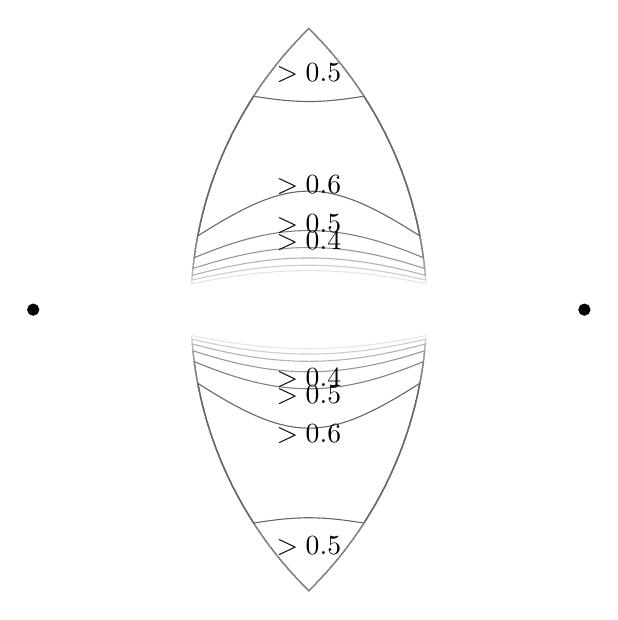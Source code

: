% This file was created by matlab2tikz v0.4.0.
% Copyright (c) 2008--2013, Nico Schlömer <nico.schloemer@gmail.com>
% All rights reserved.
% 
% The latest updates can be retrieved from
%   http://www.mathworks.com/matlabcentral/fileexchange/22022-matlab2tikz
% where you can also make suggestions and rate matlab2tikz.
% 
% % -*- root: TestingFigures.tex -*-
% 
\begin{tikzpicture}

\begin{axis}[%
width=8cm,
height=8cm,
unbounded coords=jump,
scale only axis,
xmin=4,
xmax=20,
xlabel={$[m]$},
ymin=2,
ymax=18,
ylabel={$[m]$},
hide axis,
axis x line*=bottom,
axis y line*=left,
y post scale=1
]

\addplot [solid,draw=white!90!black,forget plot] table[row sep=crcr]{
9.03 10.775\\
9.034 10.78\\
9.034 10.79\\
9.034 10.8\\
9.034 10.81\\
9.034 10.82\\
9.034 10.83\\
9.034 10.84\\
9.034 10.85\\
9.033 10.86\\
9.033 10.87\\
9.033 10.88\\
9.033 10.89\\
9.04 10.897\\
9.043 10.9\\
9.043 10.91\\
9.043 10.92\\
9.043 10.93\\
9.043 10.94\\
9.043 10.95\\
9.043 10.96\\
9.043 10.97\\
9.043 10.98\\
9.043 10.99\\
9.05 10.997\\
9.053 11\\
9.053 11.01\\
9.053 11.02\\
9.053 11.03\\
9.053 11.04\\
9.052 11.05\\
9.052 11.06\\
9.052 11.07\\
9.052 11.08\\
9.052 11.09\\
9.06 11.098\\
9.062 11.1\\
9.062 11.11\\
9.062 11.12\\
9.062 11.13\\
9.062 11.14\\
9.062 11.15\\
9.062 11.16\\
9.062 11.17\\
9.062 11.18\\
9.07 11.188\\
9.072 11.19\\
9.072 11.2\\
9.072 11.21\\
9.072 11.22\\
9.072 11.23\\
9.072 11.24\\
9.072 11.25\\
9.072 11.26\\
9.08 11.268\\
9.082 11.27\\
9.082 11.28\\
9.082 11.29\\
9.082 11.3\\
9.082 11.31\\
9.082 11.32\\
9.082 11.33\\
9.09 11.338\\
9.092 11.34\\
9.092 11.35\\
9.092 11.36\\
9.092 11.37\\
9.092 11.38\\
9.092 11.39\\
9.092 11.4\\
9.092 11.41\\
9.1 11.418\\
9.102 11.42\\
9.102 11.43\\
9.102 11.44\\
9.102 11.45\\
9.102 11.46\\
9.102 11.47\\
9.11 11.478\\
9.112 11.48\\
9.112 11.49\\
9.112 11.5\\
9.112 11.51\\
9.112 11.52\\
9.112 11.53\\
9.112 11.54\\
9.12 11.548\\
9.122 11.55\\
9.122 11.56\\
9.122 11.57\\
9.122 11.58\\
9.122 11.59\\
9.122 11.6\\
9.13 11.608\\
9.132 11.61\\
9.132 11.62\\
9.132 11.63\\
9.132 11.64\\
9.132 11.65\\
9.132 11.66\\
9.14 11.668\\
9.142 11.67\\
9.142 11.68\\
9.142 11.69\\
9.142 11.7\\
9.142 11.71\\
9.142 11.72\\
9.15 11.728\\
9.152 11.73\\
9.152 11.74\\
9.152 11.75\\
9.152 11.76\\
9.152 11.77\\
9.152 11.78\\
9.16 11.788\\
9.162 11.79\\
9.162 11.8\\
9.162 11.81\\
9.162 11.82\\
9.162 11.83\\
9.17 11.838\\
9.172 11.84\\
9.172 11.85\\
9.172 11.86\\
9.172 11.87\\
9.172 11.88\\
9.18 11.888\\
9.182 11.89\\
9.182 11.9\\
9.182 11.91\\
9.182 11.92\\
9.182 11.93\\
9.182 11.94\\
9.19 11.948\\
9.192 11.95\\
9.192 11.96\\
9.192 11.97\\
9.192 11.98\\
9.2 11.988\\
9.202 11.99\\
9.202 12\\
9.202 12.01\\
9.202 12.02\\
9.202 12.03\\
9.21 12.038\\
9.212 12.04\\
9.212 12.05\\
9.212 12.06\\
9.212 12.07\\
9.212 12.08\\
9.22 12.088\\
9.222 12.09\\
9.222 12.1\\
9.222 12.11\\
9.222 12.12\\
9.222 12.13\\
9.23 12.138\\
9.232 12.14\\
9.232 12.15\\
9.232 12.16\\
9.232 12.17\\
9.24 12.178\\
9.242 12.18\\
9.242 12.19\\
9.242 12.2\\
9.242 12.21\\
9.242 12.22\\
9.25 12.228\\
9.252 12.23\\
9.252 12.24\\
9.252 12.25\\
9.252 12.26\\
9.26 12.268\\
9.262 12.27\\
9.262 12.28\\
9.262 12.29\\
9.262 12.3\\
9.27 12.308\\
9.272 12.31\\
9.272 12.32\\
9.272 12.33\\
9.272 12.34\\
9.28 12.348\\
9.282 12.35\\
9.282 12.36\\
9.282 12.37\\
9.282 12.38\\
9.282 12.39\\
9.29 12.398\\
9.292 12.4\\
9.292 12.41\\
9.292 12.42\\
9.292 12.43\\
9.3 12.438\\
9.302 12.44\\
9.302 12.45\\
9.302 12.46\\
9.302 12.47\\
9.31 12.478\\
9.312 12.48\\
9.312 12.49\\
9.312 12.5\\
9.32 12.508\\
9.322 12.51\\
9.322 12.52\\
9.322 12.53\\
9.322 12.54\\
9.33 12.548\\
9.332 12.55\\
9.332 12.56\\
9.332 12.57\\
9.332 12.58\\
9.34 12.588\\
9.342 12.59\\
9.342 12.6\\
9.342 12.61\\
9.342 12.62\\
9.35 12.628\\
9.352 12.63\\
9.352 12.64\\
9.352 12.65\\
9.36 12.658\\
9.362 12.66\\
9.362 12.67\\
9.362 12.68\\
9.362 12.69\\
9.37 12.698\\
9.372 12.7\\
9.372 12.71\\
9.372 12.72\\
9.372 12.73\\
9.38 12.738\\
9.382 12.74\\
9.382 12.75\\
9.382 12.76\\
9.39 12.768\\
9.392 12.77\\
9.392 12.78\\
9.392 12.79\\
9.392 12.8\\
9.4 12.808\\
9.402 12.81\\
9.402 12.82\\
9.402 12.83\\
9.41 12.838\\
9.412 12.84\\
9.412 12.85\\
9.412 12.86\\
9.42 12.868\\
9.422 12.87\\
9.422 12.88\\
9.422 12.89\\
9.422 12.9\\
9.43 12.908\\
9.432 12.91\\
9.432 12.92\\
9.432 12.93\\
9.44 12.938\\
9.442 12.94\\
9.442 12.95\\
9.442 12.96\\
9.45 12.968\\
9.452 12.97\\
9.452 12.98\\
9.452 12.99\\
9.46 12.998\\
9.462 13\\
9.462 13.01\\
9.462 13.02\\
9.47 13.028\\
9.472 13.03\\
9.472 13.04\\
9.472 13.05\\
9.472 13.06\\
9.48 13.068\\
9.482 13.07\\
9.482 13.08\\
9.482 13.09\\
9.49 13.098\\
9.492 13.1\\
9.492 13.11\\
9.492 13.12\\
9.5 13.128\\
9.502 13.13\\
9.502 13.14\\
9.502 13.15\\
9.51 13.158\\
9.512 13.16\\
9.512 13.17\\
9.512 13.18\\
9.52 13.188\\
9.522 13.19\\
9.522 13.2\\
9.522 13.21\\
9.53 13.218\\
9.532 13.22\\
9.532 13.23\\
9.532 13.24\\
9.54 13.248\\
9.542 13.25\\
9.542 13.26\\
9.542 13.27\\
9.55 13.278\\
9.552 13.28\\
9.552 13.29\\
9.56 13.298\\
9.562 13.3\\
9.562 13.31\\
9.562 13.32\\
9.57 13.328\\
9.572 13.33\\
9.572 13.34\\
9.572 13.35\\
9.58 13.358\\
9.582 13.36\\
9.582 13.37\\
9.582 13.38\\
9.59 13.388\\
9.592 13.39\\
9.592 13.4\\
9.592 13.41\\
9.6 13.418\\
9.602 13.42\\
9.602 13.43\\
9.61 13.438\\
9.612 13.44\\
9.612 13.45\\
9.612 13.46\\
9.62 13.468\\
9.622 13.47\\
9.622 13.48\\
9.622 13.49\\
9.63 13.498\\
9.632 13.5\\
9.632 13.51\\
9.632 13.52\\
9.64 13.528\\
9.642 13.53\\
9.642 13.54\\
9.65 13.548\\
9.652 13.55\\
9.652 13.56\\
9.652 13.57\\
9.66 13.578\\
9.662 13.58\\
9.662 13.59\\
9.67 13.598\\
9.672 13.6\\
9.672 13.61\\
9.672 13.62\\
9.68 13.628\\
9.682 13.63\\
9.682 13.64\\
9.682 13.65\\
9.69 13.658\\
9.692 13.66\\
9.692 13.67\\
9.7 13.678\\
9.702 13.68\\
9.702 13.69\\
9.702 13.7\\
9.71 13.708\\
9.712 13.71\\
9.712 13.72\\
9.72 13.728\\
9.722 13.73\\
9.722 13.74\\
9.722 13.75\\
9.73 13.758\\
9.732 13.76\\
9.732 13.77\\
9.74 13.778\\
9.742 13.78\\
9.742 13.79\\
9.75 13.798\\
9.752 13.8\\
9.752 13.81\\
9.752 13.82\\
9.76 13.828\\
9.762 13.83\\
9.762 13.84\\
9.77 13.848\\
9.772 13.85\\
9.772 13.86\\
9.772 13.87\\
9.78 13.878\\
9.782 13.88\\
9.782 13.89\\
9.79 13.898\\
9.792 13.9\\
9.792 13.91\\
9.8 13.918\\
9.802 13.92\\
9.802 13.93\\
9.802 13.94\\
9.81 13.948\\
9.812 13.95\\
9.812 13.96\\
9.82 13.968\\
9.822 13.97\\
9.822 13.98\\
9.83 13.988\\
9.832 13.99\\
9.832 14\\
9.832 14.01\\
9.84 14.018\\
9.842 14.02\\
9.842 14.03\\
9.85 14.038\\
9.852 14.04\\
9.852 14.05\\
9.86 14.058\\
9.862 14.06\\
9.862 14.07\\
9.87 14.078\\
9.872 14.08\\
9.872 14.09\\
9.872 14.1\\
9.88 14.108\\
9.882 14.11\\
9.882 14.12\\
9.89 14.128\\
9.892 14.13\\
9.892 14.14\\
9.9 14.148\\
9.902 14.15\\
9.902 14.16\\
9.91 14.168\\
9.912 14.17\\
9.912 14.18\\
9.92 14.188\\
9.922 14.19\\
9.922 14.2\\
9.922 14.21\\
9.93 14.218\\
9.932 14.22\\
9.932 14.23\\
9.94 14.238\\
9.942 14.24\\
9.942 14.25\\
9.95 14.258\\
9.952 14.26\\
9.952 14.27\\
9.96 14.278\\
9.962 14.28\\
9.962 14.29\\
9.97 14.298\\
9.972 14.3\\
9.972 14.31\\
9.98 14.318\\
9.982 14.32\\
9.982 14.33\\
9.99 14.338\\
9.992 14.34\\
9.992 14.35\\
10 14.358\\
10.002 14.36\\
10.002 14.37\\
10.01 14.378\\
10.012 14.38\\
10.012 14.39\\
10.02 14.398\\
10.022 14.4\\
10.022 14.41\\
10.022 14.42\\
10.03 14.428\\
10.032 14.43\\
10.032 14.44\\
10.04 14.448\\
10.042 14.45\\
10.042 14.46\\
10.05 14.468\\
10.052 14.47\\
10.052 14.48\\
10.06 14.488\\
10.062 14.49\\
10.062 14.5\\
10.07 14.508\\
10.072 14.51\\
10.072 14.52\\
10.08 14.528\\
10.082 14.53\\
10.082 14.54\\
10.09 14.548\\
10.092 14.55\\
10.1 14.558\\
10.102 14.56\\
10.102 14.57\\
10.11 14.578\\
10.112 14.58\\
10.112 14.59\\
10.12 14.598\\
10.122 14.6\\
10.122 14.61\\
10.13 14.618\\
10.132 14.62\\
10.132 14.63\\
10.14 14.638\\
10.142 14.64\\
10.142 14.65\\
10.15 14.658\\
10.152 14.66\\
10.152 14.67\\
10.16 14.678\\
10.162 14.68\\
10.162 14.69\\
10.17 14.698\\
10.172 14.7\\
10.172 14.71\\
10.18 14.718\\
10.182 14.72\\
10.182 14.73\\
10.19 14.738\\
10.192 14.74\\
10.2 14.748\\
10.202 14.75\\
10.202 14.76\\
10.21 14.768\\
10.212 14.77\\
10.212 14.78\\
10.22 14.788\\
10.222 14.79\\
10.222 14.8\\
10.23 14.808\\
10.232 14.81\\
10.232 14.82\\
10.24 14.828\\
10.242 14.83\\
10.242 14.84\\
10.25 14.848\\
10.252 14.85\\
10.26 14.858\\
10.262 14.86\\
10.262 14.87\\
10.27 14.878\\
10.272 14.88\\
10.272 14.89\\
10.28 14.898\\
10.282 14.9\\
10.282 14.91\\
10.29 14.918\\
10.292 14.92\\
10.292 14.93\\
10.3 14.938\\
10.302 14.94\\
10.31 14.948\\
10.312 14.95\\
10.312 14.96\\
10.32 14.968\\
10.322 14.97\\
10.322 14.98\\
10.33 14.988\\
10.332 14.99\\
10.332 15\\
10.34 15.008\\
10.342 15.01\\
10.35 15.018\\
10.352 15.02\\
10.352 15.03\\
10.36 15.038\\
10.362 15.04\\
10.362 15.05\\
10.37 15.058\\
10.372 15.06\\
10.38 15.068\\
10.382 15.07\\
10.382 15.08\\
10.39 15.088\\
10.392 15.09\\
10.392 15.1\\
10.4 15.108\\
10.402 15.11\\
10.41 15.118\\
10.412 15.12\\
10.412 15.13\\
10.42 15.138\\
10.422 15.14\\
10.422 15.15\\
10.43 15.158\\
10.432 15.16\\
10.44 15.168\\
10.442 15.17\\
10.442 15.18\\
10.45 15.188\\
10.452 15.19\\
10.452 15.2\\
10.46 15.208\\
10.462 15.21\\
10.47 15.218\\
10.472 15.22\\
10.472 15.23\\
10.48 15.238\\
10.482 15.24\\
10.482 15.25\\
10.49 15.258\\
10.492 15.26\\
10.5 15.268\\
10.502 15.27\\
10.502 15.28\\
10.51 15.288\\
10.512 15.29\\
10.52 15.298\\
10.522 15.3\\
10.522 15.31\\
10.53 15.318\\
10.532 15.32\\
10.532 15.33\\
10.54 15.338\\
10.542 15.34\\
10.55 15.348\\
10.552 15.35\\
10.552 15.36\\
10.56 15.368\\
10.562 15.37\\
10.57 15.378\\
10.572 15.38\\
10.572 15.39\\
10.58 15.398\\
10.582 15.4\\
10.582 15.41\\
10.59 15.418\\
10.592 15.42\\
10.6 15.428\\
10.602 15.43\\
10.602 15.44\\
10.61 15.448\\
10.612 15.45\\
10.62 15.458\\
10.622 15.46\\
10.622 15.47\\
10.63 15.478\\
10.632 15.48\\
10.64 15.488\\
10.642 15.49\\
10.642 15.5\\
10.65 15.508\\
10.652 15.51\\
10.66 15.518\\
10.662 15.52\\
10.662 15.53\\
10.67 15.538\\
10.672 15.54\\
10.68 15.548\\
10.682 15.55\\
10.682 15.56\\
10.69 15.568\\
10.692 15.57\\
10.7 15.578\\
10.702 15.58\\
10.702 15.59\\
10.71 15.598\\
10.712 15.6\\
10.72 15.608\\
10.722 15.61\\
10.722 15.62\\
10.73 15.628\\
10.732 15.63\\
10.74 15.638\\
10.742 15.64\\
10.742 15.65\\
10.75 15.658\\
10.752 15.66\\
10.76 15.668\\
10.762 15.67\\
10.762 15.68\\
10.77 15.688\\
10.772 15.69\\
10.78 15.698\\
10.782 15.7\\
10.79 15.708\\
10.792 15.71\\
10.792 15.72\\
10.8 15.728\\
10.802 15.73\\
10.81 15.738\\
10.812 15.74\\
10.812 15.75\\
10.82 15.758\\
10.822 15.76\\
10.83 15.768\\
10.832 15.77\\
10.832 15.78\\
10.84 15.788\\
10.842 15.79\\
10.85 15.798\\
10.852 15.8\\
10.86 15.808\\
10.862 15.81\\
10.862 15.82\\
10.87 15.828\\
10.872 15.83\\
10.88 15.838\\
10.882 15.84\\
10.882 15.85\\
10.89 15.858\\
10.892 15.86\\
10.9 15.868\\
10.902 15.87\\
10.91 15.878\\
10.912 15.88\\
10.912 15.89\\
10.92 15.898\\
10.922 15.9\\
10.93 15.908\\
10.932 15.91\\
10.94 15.918\\
10.942 15.92\\
10.942 15.93\\
10.95 15.938\\
10.952 15.94\\
10.96 15.948\\
10.962 15.95\\
10.97 15.958\\
10.972 15.96\\
10.972 15.97\\
10.98 15.978\\
10.982 15.98\\
10.99 15.988\\
10.992 15.99\\
10.992 16\\
11 16.008\\
11.002 16.01\\
11.01 16.018\\
11.012 16.02\\
11.02 16.028\\
11.022 16.03\\
11.03 16.038\\
11.032 16.04\\
11.032 16.05\\
11.04 16.058\\
11.042 16.06\\
11.05 16.068\\
11.052 16.07\\
11.06 16.078\\
11.062 16.08\\
11.062 16.09\\
11.07 16.098\\
11.072 16.1\\
11.08 16.108\\
11.082 16.11\\
11.09 16.118\\
11.092 16.12\\
11.092 16.13\\
11.1 16.138\\
11.102 16.14\\
11.11 16.148\\
11.112 16.15\\
11.12 16.158\\
11.122 16.16\\
11.13 16.168\\
11.132 16.17\\
11.132 16.18\\
11.14 16.188\\
11.142 16.19\\
11.15 16.198\\
11.152 16.2\\
11.16 16.208\\
11.162 16.21\\
11.162 16.22\\
11.17 16.228\\
11.172 16.23\\
11.18 16.238\\
11.182 16.24\\
11.19 16.248\\
11.192 16.25\\
11.2 16.258\\
11.202 16.26\\
11.202 16.27\\
11.21 16.278\\
11.212 16.28\\
11.22 16.288\\
11.222 16.29\\
11.23 16.298\\
11.232 16.3\\
11.24 16.308\\
11.242 16.31\\
11.25 16.318\\
11.252 16.32\\
11.252 16.33\\
11.26 16.338\\
11.262 16.34\\
11.27 16.348\\
11.272 16.35\\
11.28 16.358\\
11.282 16.36\\
11.29 16.368\\
11.292 16.37\\
11.292 16.38\\
11.3 16.388\\
11.302 16.39\\
11.31 16.398\\
11.312 16.4\\
11.32 16.408\\
11.322 16.41\\
11.33 16.418\\
11.332 16.42\\
11.34 16.428\\
11.342 16.43\\
11.342 16.44\\
11.35 16.448\\
11.352 16.45\\
11.36 16.458\\
11.362 16.46\\
11.37 16.468\\
11.372 16.47\\
11.38 16.478\\
11.382 16.48\\
11.39 16.488\\
11.392 16.49\\
11.4 16.498\\
11.402 16.5\\
11.402 16.51\\
11.41 16.518\\
11.412 16.52\\
11.42 16.528\\
11.422 16.53\\
11.43 16.538\\
11.432 16.54\\
11.44 16.548\\
11.442 16.55\\
11.45 16.558\\
11.452 16.56\\
11.46 16.568\\
11.462 16.57\\
11.462 16.58\\
11.47 16.588\\
11.472 16.59\\
11.48 16.598\\
11.482 16.6\\
11.49 16.608\\
11.492 16.61\\
11.5 16.618\\
11.502 16.62\\
11.51 16.628\\
11.512 16.63\\
11.52 16.638\\
11.522 16.64\\
11.53 16.648\\
11.532 16.65\\
11.54 16.658\\
11.542 16.66\\
11.542 16.67\\
11.55 16.678\\
11.552 16.68\\
11.56 16.688\\
11.562 16.69\\
11.57 16.698\\
11.572 16.7\\
11.58 16.708\\
11.582 16.71\\
11.59 16.718\\
11.592 16.72\\
11.6 16.728\\
11.602 16.73\\
11.61 16.738\\
11.612 16.74\\
11.62 16.748\\
11.622 16.75\\
11.63 16.758\\
11.632 16.76\\
11.64 16.768\\
11.642 16.77\\
11.642 16.78\\
11.65 16.788\\
11.652 16.79\\
11.66 16.798\\
11.662 16.8\\
11.67 16.808\\
11.672 16.81\\
11.68 16.818\\
11.682 16.82\\
11.69 16.828\\
11.692 16.83\\
11.7 16.838\\
11.702 16.84\\
11.71 16.848\\
11.712 16.85\\
11.72 16.858\\
11.722 16.86\\
11.73 16.868\\
11.732 16.87\\
11.74 16.878\\
11.742 16.88\\
11.75 16.888\\
11.752 16.89\\
11.76 16.898\\
11.762 16.9\\
11.77 16.908\\
11.772 16.91\\
11.78 16.918\\
11.782 16.92\\
11.79 16.928\\
11.792 16.93\\
11.8 16.938\\
11.802 16.94\\
11.802 16.95\\
11.81 16.958\\
11.812 16.96\\
11.82 16.968\\
11.822 16.97\\
11.83 16.978\\
11.832 16.98\\
11.84 16.988\\
11.842 16.99\\
11.85 16.998\\
11.852 17\\
11.86 17.008\\
11.862 17.01\\
11.87 17.018\\
11.872 17.02\\
11.88 17.028\\
11.882 17.03\\
11.89 17.038\\
11.892 17.04\\
11.9 17.048\\
11.902 17.05\\
11.91 17.058\\
11.912 17.06\\
11.92 17.068\\
11.922 17.07\\
11.93 17.078\\
11.932 17.08\\
11.94 17.088\\
11.942 17.09\\
11.95 17.098\\
11.952 17.1\\
11.96 17.108\\
11.962 17.11\\
11.97 17.118\\
11.972 17.12\\
11.98 17.128\\
11.982 17.13\\
11.99 17.138\\
11.992 17.14\\
12 17.148\\
12.008 17.14\\
12.01 17.138\\
12.018 17.13\\
12.02 17.128\\
12.028 17.12\\
12.03 17.118\\
12.038 17.11\\
12.04 17.108\\
12.048 17.1\\
12.05 17.098\\
12.058 17.09\\
12.06 17.088\\
12.068 17.08\\
12.07 17.078\\
12.078 17.07\\
12.08 17.068\\
12.088 17.06\\
12.09 17.058\\
12.098 17.05\\
12.1 17.048\\
12.108 17.04\\
12.11 17.038\\
12.118 17.03\\
12.12 17.028\\
12.128 17.02\\
12.13 17.018\\
12.138 17.01\\
12.14 17.008\\
12.148 17\\
12.15 16.998\\
12.158 16.99\\
12.16 16.988\\
12.168 16.98\\
12.17 16.978\\
12.178 16.97\\
12.18 16.968\\
12.188 16.96\\
12.19 16.958\\
12.198 16.95\\
12.198 16.94\\
12.2 16.938\\
12.208 16.93\\
12.21 16.928\\
12.218 16.92\\
12.22 16.918\\
12.228 16.91\\
12.23 16.908\\
12.238 16.9\\
12.24 16.898\\
12.248 16.89\\
12.25 16.888\\
12.258 16.88\\
12.26 16.878\\
12.268 16.87\\
12.27 16.868\\
12.278 16.86\\
12.28 16.858\\
12.288 16.85\\
12.29 16.848\\
12.298 16.84\\
12.3 16.838\\
12.308 16.83\\
12.31 16.828\\
12.318 16.82\\
12.32 16.818\\
12.328 16.81\\
12.33 16.808\\
12.338 16.8\\
12.34 16.798\\
12.348 16.79\\
12.35 16.788\\
12.358 16.78\\
12.358 16.77\\
12.36 16.768\\
12.368 16.76\\
12.37 16.758\\
12.378 16.75\\
12.38 16.748\\
12.388 16.74\\
12.39 16.738\\
12.398 16.73\\
12.4 16.728\\
12.408 16.72\\
12.41 16.718\\
12.418 16.71\\
12.42 16.708\\
12.428 16.7\\
12.43 16.698\\
12.438 16.69\\
12.44 16.688\\
12.448 16.68\\
12.45 16.678\\
12.458 16.67\\
12.458 16.66\\
12.46 16.658\\
12.468 16.65\\
12.47 16.648\\
12.478 16.64\\
12.48 16.638\\
12.488 16.63\\
12.49 16.628\\
12.498 16.62\\
12.5 16.618\\
12.508 16.61\\
12.51 16.608\\
12.518 16.6\\
12.52 16.598\\
12.528 16.59\\
12.53 16.588\\
12.538 16.58\\
12.538 16.57\\
12.54 16.568\\
12.548 16.56\\
12.55 16.558\\
12.558 16.55\\
12.56 16.548\\
12.568 16.54\\
12.57 16.538\\
12.578 16.53\\
12.58 16.528\\
12.588 16.52\\
12.59 16.518\\
12.598 16.51\\
12.598 16.5\\
12.6 16.498\\
12.608 16.49\\
12.61 16.488\\
12.618 16.48\\
12.62 16.478\\
12.628 16.47\\
12.63 16.468\\
12.638 16.46\\
12.64 16.458\\
12.648 16.45\\
12.65 16.448\\
12.658 16.44\\
12.658 16.43\\
12.66 16.428\\
12.668 16.42\\
12.67 16.418\\
12.678 16.41\\
12.68 16.408\\
12.688 16.4\\
12.69 16.398\\
12.698 16.39\\
12.7 16.388\\
12.708 16.38\\
12.708 16.37\\
12.71 16.368\\
12.718 16.36\\
12.72 16.358\\
12.728 16.35\\
12.73 16.348\\
12.738 16.34\\
12.74 16.338\\
12.748 16.33\\
12.748 16.32\\
12.75 16.318\\
12.758 16.31\\
12.76 16.308\\
12.768 16.3\\
12.77 16.298\\
12.778 16.29\\
12.78 16.288\\
12.788 16.28\\
12.79 16.278\\
12.798 16.27\\
12.798 16.26\\
12.8 16.258\\
12.808 16.25\\
12.81 16.248\\
12.818 16.24\\
12.82 16.238\\
12.828 16.23\\
12.83 16.228\\
12.838 16.22\\
12.838 16.21\\
12.84 16.208\\
12.848 16.2\\
12.85 16.198\\
12.858 16.19\\
12.86 16.188\\
12.868 16.18\\
12.868 16.17\\
12.87 16.168\\
12.878 16.16\\
12.88 16.158\\
12.888 16.15\\
12.89 16.148\\
12.898 16.14\\
12.9 16.138\\
12.908 16.13\\
12.908 16.12\\
12.91 16.118\\
12.918 16.11\\
12.92 16.108\\
12.928 16.1\\
12.93 16.098\\
12.938 16.09\\
12.938 16.08\\
12.94 16.078\\
12.948 16.07\\
12.95 16.068\\
12.958 16.06\\
12.96 16.058\\
12.968 16.05\\
12.968 16.04\\
12.97 16.038\\
12.978 16.03\\
12.98 16.028\\
12.988 16.02\\
12.99 16.018\\
12.998 16.01\\
13 16.008\\
13.008 16\\
13.008 15.99\\
13.01 15.988\\
13.018 15.98\\
13.02 15.978\\
13.028 15.97\\
13.028 15.96\\
13.03 15.958\\
13.038 15.95\\
13.04 15.948\\
13.048 15.94\\
13.05 15.938\\
13.058 15.93\\
13.058 15.92\\
13.06 15.918\\
13.068 15.91\\
13.07 15.908\\
13.078 15.9\\
13.08 15.898\\
13.088 15.89\\
13.088 15.88\\
13.09 15.878\\
13.098 15.87\\
13.1 15.868\\
13.108 15.86\\
13.11 15.858\\
13.118 15.85\\
13.118 15.84\\
13.12 15.838\\
13.128 15.83\\
13.13 15.828\\
13.138 15.82\\
13.138 15.81\\
13.14 15.808\\
13.148 15.8\\
13.15 15.798\\
13.158 15.79\\
13.16 15.788\\
13.168 15.78\\
13.168 15.77\\
13.17 15.768\\
13.178 15.76\\
13.18 15.758\\
13.188 15.75\\
13.188 15.74\\
13.19 15.738\\
13.198 15.73\\
13.2 15.728\\
13.208 15.72\\
13.208 15.71\\
13.21 15.708\\
13.218 15.7\\
13.22 15.698\\
13.228 15.69\\
13.23 15.688\\
13.238 15.68\\
13.238 15.67\\
13.24 15.668\\
13.248 15.66\\
13.25 15.658\\
13.258 15.65\\
13.258 15.64\\
13.26 15.638\\
13.268 15.63\\
13.27 15.628\\
13.278 15.62\\
13.278 15.61\\
13.28 15.608\\
13.288 15.6\\
13.29 15.598\\
13.298 15.59\\
13.298 15.58\\
13.3 15.578\\
13.308 15.57\\
13.31 15.568\\
13.318 15.56\\
13.318 15.55\\
13.32 15.548\\
13.328 15.54\\
13.33 15.538\\
13.338 15.53\\
13.338 15.52\\
13.34 15.518\\
13.348 15.51\\
13.35 15.508\\
13.358 15.5\\
13.358 15.49\\
13.36 15.488\\
13.368 15.48\\
13.37 15.478\\
13.378 15.47\\
13.378 15.46\\
13.38 15.458\\
13.388 15.45\\
13.39 15.448\\
13.398 15.44\\
13.398 15.43\\
13.4 15.428\\
13.408 15.42\\
13.41 15.418\\
13.418 15.41\\
13.418 15.4\\
13.42 15.398\\
13.428 15.39\\
13.428 15.38\\
13.43 15.378\\
13.438 15.37\\
13.44 15.368\\
13.448 15.36\\
13.448 15.35\\
13.45 15.348\\
13.458 15.34\\
13.46 15.338\\
13.468 15.33\\
13.468 15.32\\
13.47 15.318\\
13.478 15.31\\
13.478 15.3\\
13.48 15.298\\
13.488 15.29\\
13.49 15.288\\
13.498 15.28\\
13.498 15.27\\
13.5 15.268\\
13.508 15.26\\
13.51 15.258\\
13.518 15.25\\
13.518 15.24\\
13.52 15.238\\
13.528 15.23\\
13.528 15.22\\
13.53 15.218\\
13.538 15.21\\
13.54 15.208\\
13.548 15.2\\
13.548 15.19\\
13.55 15.188\\
13.558 15.18\\
13.558 15.17\\
13.56 15.168\\
13.568 15.16\\
13.57 15.158\\
13.578 15.15\\
13.578 15.14\\
13.58 15.138\\
13.588 15.13\\
13.588 15.12\\
13.59 15.118\\
13.598 15.11\\
13.6 15.108\\
13.608 15.1\\
13.608 15.09\\
13.61 15.088\\
13.618 15.08\\
13.618 15.07\\
13.62 15.068\\
13.628 15.06\\
13.63 15.058\\
13.638 15.05\\
13.638 15.04\\
13.64 15.038\\
13.648 15.03\\
13.648 15.02\\
13.65 15.018\\
13.658 15.01\\
13.66 15.008\\
13.668 15\\
13.668 14.99\\
13.67 14.988\\
13.678 14.98\\
13.678 14.97\\
13.68 14.968\\
13.688 14.96\\
13.688 14.95\\
13.69 14.948\\
13.698 14.94\\
13.7 14.938\\
13.708 14.93\\
13.708 14.92\\
13.71 14.918\\
13.718 14.91\\
13.718 14.9\\
13.72 14.898\\
13.728 14.89\\
13.728 14.88\\
13.73 14.878\\
13.738 14.87\\
13.738 14.86\\
13.74 14.858\\
13.748 14.85\\
13.75 14.848\\
13.758 14.84\\
13.758 14.83\\
13.76 14.828\\
13.768 14.82\\
13.768 14.81\\
13.77 14.808\\
13.778 14.8\\
13.778 14.79\\
13.78 14.788\\
13.788 14.78\\
13.788 14.77\\
13.79 14.768\\
13.798 14.76\\
13.798 14.75\\
13.8 14.748\\
13.808 14.74\\
13.81 14.738\\
13.818 14.73\\
13.818 14.72\\
13.82 14.718\\
13.828 14.71\\
13.828 14.7\\
13.83 14.698\\
13.838 14.69\\
13.838 14.68\\
13.84 14.678\\
13.848 14.67\\
13.848 14.66\\
13.85 14.658\\
13.858 14.65\\
13.858 14.64\\
13.86 14.638\\
13.868 14.63\\
13.868 14.62\\
13.87 14.618\\
13.878 14.61\\
13.878 14.6\\
13.88 14.598\\
13.888 14.59\\
13.888 14.58\\
13.89 14.578\\
13.898 14.57\\
13.898 14.56\\
13.9 14.558\\
13.908 14.55\\
13.91 14.548\\
13.918 14.54\\
13.918 14.53\\
13.92 14.528\\
13.928 14.52\\
13.928 14.51\\
13.93 14.508\\
13.938 14.5\\
13.938 14.49\\
13.94 14.488\\
13.948 14.48\\
13.948 14.47\\
13.95 14.468\\
13.958 14.46\\
13.958 14.45\\
13.96 14.448\\
13.968 14.44\\
13.968 14.43\\
13.97 14.428\\
13.978 14.42\\
13.978 14.41\\
13.978 14.4\\
13.98 14.398\\
13.988 14.39\\
13.988 14.38\\
13.99 14.378\\
13.998 14.37\\
13.998 14.36\\
14 14.358\\
14.008 14.35\\
14.008 14.34\\
14.01 14.338\\
14.018 14.33\\
14.018 14.32\\
14.02 14.318\\
14.028 14.31\\
14.028 14.3\\
14.03 14.298\\
14.038 14.29\\
14.038 14.28\\
14.04 14.278\\
14.048 14.27\\
14.048 14.26\\
14.05 14.258\\
14.058 14.25\\
14.058 14.24\\
14.06 14.238\\
14.068 14.23\\
14.068 14.22\\
14.07 14.218\\
14.078 14.21\\
14.078 14.2\\
14.078 14.19\\
14.08 14.188\\
14.088 14.18\\
14.088 14.17\\
14.09 14.168\\
14.098 14.16\\
14.098 14.15\\
14.1 14.148\\
14.108 14.14\\
14.108 14.13\\
14.11 14.128\\
14.118 14.12\\
14.118 14.11\\
14.12 14.108\\
14.128 14.1\\
14.128 14.09\\
14.128 14.08\\
14.13 14.078\\
14.138 14.07\\
14.138 14.06\\
14.14 14.058\\
14.148 14.05\\
14.148 14.04\\
14.15 14.038\\
14.158 14.03\\
14.158 14.02\\
14.16 14.018\\
14.168 14.01\\
14.168 14\\
14.168 13.99\\
14.17 13.988\\
14.178 13.98\\
14.178 13.97\\
14.18 13.968\\
14.188 13.96\\
14.188 13.95\\
14.19 13.948\\
14.198 13.94\\
14.198 13.93\\
14.198 13.92\\
14.2 13.918\\
14.208 13.91\\
14.208 13.9\\
14.21 13.898\\
14.218 13.89\\
14.218 13.88\\
14.22 13.878\\
14.228 13.87\\
14.228 13.86\\
14.228 13.85\\
14.23 13.848\\
14.238 13.84\\
14.238 13.83\\
14.24 13.828\\
14.248 13.82\\
14.248 13.81\\
14.248 13.8\\
14.25 13.798\\
14.258 13.79\\
14.258 13.78\\
14.26 13.778\\
14.268 13.77\\
14.268 13.76\\
14.27 13.758\\
14.278 13.75\\
14.278 13.74\\
14.278 13.73\\
14.28 13.728\\
14.288 13.72\\
14.288 13.71\\
14.29 13.708\\
14.298 13.7\\
14.298 13.69\\
14.298 13.68\\
14.3 13.678\\
14.308 13.67\\
14.308 13.66\\
14.31 13.658\\
14.318 13.65\\
14.318 13.64\\
14.318 13.63\\
14.32 13.628\\
14.328 13.62\\
14.328 13.61\\
14.328 13.6\\
14.33 13.598\\
14.338 13.59\\
14.338 13.58\\
14.34 13.578\\
14.348 13.57\\
14.348 13.56\\
14.348 13.55\\
14.35 13.548\\
14.358 13.54\\
14.358 13.53\\
14.36 13.528\\
14.368 13.52\\
14.368 13.51\\
14.368 13.5\\
14.37 13.498\\
14.378 13.49\\
14.378 13.48\\
14.378 13.47\\
14.38 13.468\\
14.388 13.46\\
14.388 13.45\\
14.388 13.44\\
14.39 13.438\\
14.398 13.43\\
14.398 13.42\\
14.4 13.418\\
14.408 13.41\\
14.408 13.4\\
14.408 13.39\\
14.41 13.388\\
14.418 13.38\\
14.418 13.37\\
14.418 13.36\\
14.42 13.358\\
14.428 13.35\\
14.428 13.34\\
14.428 13.33\\
14.43 13.328\\
14.438 13.32\\
14.438 13.31\\
14.438 13.3\\
14.44 13.298\\
14.448 13.29\\
14.448 13.28\\
14.45 13.278\\
14.458 13.27\\
14.458 13.26\\
14.458 13.25\\
14.46 13.248\\
14.468 13.24\\
14.468 13.23\\
14.468 13.22\\
14.47 13.218\\
14.478 13.21\\
14.478 13.2\\
14.478 13.19\\
14.48 13.188\\
14.488 13.18\\
14.488 13.17\\
14.488 13.16\\
14.49 13.158\\
14.498 13.15\\
14.498 13.14\\
14.498 13.13\\
14.5 13.128\\
14.508 13.12\\
14.508 13.11\\
14.508 13.1\\
14.51 13.098\\
14.518 13.09\\
14.518 13.08\\
14.518 13.07\\
14.52 13.068\\
14.528 13.06\\
14.528 13.05\\
14.528 13.04\\
14.528 13.03\\
14.53 13.028\\
14.538 13.02\\
14.538 13.01\\
14.538 13\\
14.54 12.998\\
14.548 12.99\\
14.548 12.98\\
14.548 12.97\\
14.55 12.968\\
14.558 12.96\\
14.558 12.95\\
14.558 12.94\\
14.56 12.938\\
14.568 12.93\\
14.568 12.92\\
14.568 12.91\\
14.57 12.908\\
14.578 12.9\\
14.578 12.89\\
14.578 12.88\\
14.578 12.87\\
14.58 12.868\\
14.588 12.86\\
14.588 12.85\\
14.588 12.84\\
14.59 12.838\\
14.598 12.83\\
14.598 12.82\\
14.598 12.81\\
14.6 12.808\\
14.608 12.8\\
14.608 12.79\\
14.608 12.78\\
14.608 12.77\\
14.61 12.768\\
14.618 12.76\\
14.618 12.75\\
14.618 12.74\\
14.62 12.738\\
14.628 12.73\\
14.628 12.72\\
14.628 12.71\\
14.628 12.7\\
14.63 12.698\\
14.638 12.69\\
14.638 12.68\\
14.638 12.67\\
14.638 12.66\\
14.64 12.658\\
14.648 12.65\\
14.648 12.64\\
14.648 12.63\\
14.65 12.628\\
14.658 12.62\\
14.658 12.61\\
14.658 12.6\\
14.658 12.59\\
14.66 12.588\\
14.668 12.58\\
14.668 12.57\\
14.668 12.56\\
14.668 12.55\\
14.67 12.548\\
14.678 12.54\\
14.678 12.53\\
14.678 12.52\\
14.678 12.51\\
14.68 12.508\\
14.688 12.5\\
14.688 12.49\\
14.688 12.48\\
14.69 12.478\\
14.698 12.47\\
14.698 12.46\\
14.698 12.45\\
14.698 12.44\\
14.7 12.438\\
14.708 12.43\\
14.708 12.42\\
14.708 12.41\\
14.708 12.4\\
14.71 12.398\\
14.718 12.39\\
14.718 12.38\\
14.718 12.37\\
14.718 12.36\\
14.718 12.35\\
14.72 12.348\\
14.728 12.34\\
14.728 12.33\\
14.728 12.32\\
14.728 12.31\\
14.73 12.308\\
14.738 12.3\\
14.738 12.29\\
14.738 12.28\\
14.738 12.27\\
14.74 12.268\\
14.748 12.26\\
14.748 12.25\\
14.748 12.24\\
14.748 12.23\\
14.75 12.228\\
14.758 12.22\\
14.758 12.21\\
14.758 12.2\\
14.758 12.19\\
14.758 12.18\\
14.76 12.178\\
14.768 12.17\\
14.768 12.16\\
14.768 12.15\\
14.768 12.14\\
14.77 12.138\\
14.778 12.13\\
14.778 12.12\\
14.778 12.11\\
14.778 12.1\\
14.778 12.09\\
14.78 12.088\\
14.788 12.08\\
14.788 12.07\\
14.788 12.06\\
14.788 12.05\\
14.788 12.04\\
14.79 12.038\\
14.798 12.03\\
14.798 12.02\\
14.798 12.01\\
14.798 12\\
14.798 11.99\\
14.8 11.988\\
14.808 11.98\\
14.808 11.97\\
14.808 11.96\\
14.808 11.95\\
14.81 11.948\\
14.818 11.94\\
14.818 11.93\\
14.818 11.92\\
14.818 11.91\\
14.818 11.9\\
14.818 11.89\\
14.82 11.888\\
14.828 11.88\\
14.828 11.87\\
14.828 11.86\\
14.828 11.85\\
14.828 11.84\\
14.83 11.838\\
14.838 11.83\\
14.838 11.82\\
14.838 11.81\\
14.838 11.8\\
14.838 11.79\\
14.84 11.788\\
14.848 11.78\\
14.848 11.77\\
14.848 11.76\\
14.848 11.75\\
14.848 11.74\\
14.848 11.73\\
14.85 11.728\\
14.858 11.72\\
14.858 11.71\\
14.858 11.7\\
14.858 11.69\\
14.858 11.68\\
14.858 11.67\\
14.86 11.668\\
14.868 11.66\\
14.868 11.65\\
14.868 11.64\\
14.868 11.63\\
14.868 11.62\\
14.868 11.61\\
14.87 11.608\\
14.878 11.6\\
14.878 11.59\\
14.878 11.58\\
14.878 11.57\\
14.878 11.56\\
14.878 11.55\\
14.88 11.548\\
14.888 11.54\\
14.888 11.53\\
14.888 11.52\\
14.888 11.51\\
14.888 11.5\\
14.888 11.49\\
14.888 11.48\\
14.89 11.478\\
14.898 11.47\\
14.898 11.46\\
14.898 11.45\\
14.898 11.44\\
14.898 11.43\\
14.898 11.42\\
14.9 11.418\\
14.908 11.41\\
14.908 11.4\\
14.908 11.39\\
14.908 11.38\\
14.908 11.37\\
14.908 11.36\\
14.908 11.35\\
14.908 11.34\\
14.91 11.338\\
14.918 11.33\\
14.918 11.32\\
14.918 11.31\\
14.918 11.3\\
14.918 11.29\\
14.918 11.28\\
14.918 11.27\\
14.92 11.268\\
14.928 11.26\\
14.928 11.25\\
14.928 11.24\\
14.928 11.23\\
14.928 11.22\\
14.928 11.21\\
14.928 11.2\\
14.928 11.19\\
14.93 11.188\\
14.938 11.18\\
14.938 11.17\\
14.938 11.16\\
14.938 11.15\\
14.938 11.14\\
14.938 11.13\\
14.938 11.12\\
14.938 11.11\\
14.938 11.1\\
14.94 11.098\\
14.948 11.09\\
14.948 11.08\\
14.948 11.07\\
14.948 11.06\\
14.948 11.05\\
14.947 11.04\\
14.947 11.03\\
14.947 11.02\\
14.947 11.01\\
14.947 11\\
14.95 10.997\\
14.957 10.99\\
14.957 10.98\\
14.957 10.97\\
14.957 10.96\\
14.957 10.95\\
14.957 10.94\\
14.957 10.93\\
14.957 10.92\\
14.957 10.91\\
14.957 10.9\\
14.96 10.897\\
14.967 10.89\\
14.967 10.88\\
14.967 10.87\\
14.967 10.86\\
14.966 10.85\\
14.966 10.84\\
14.966 10.83\\
14.966 10.82\\
14.966 10.81\\
14.966 10.8\\
14.966 10.79\\
14.966 10.78\\
14.97 10.775\\
14.975 10.77\\
14.975 10.76\\
14.975 10.75\\
14.975 10.74\\
14.974 10.73\\
14.974 10.72\\
14.974 10.71\\
14.973 10.7\\
14.973 10.69\\
14.972 10.68\\
14.971 10.67\\
14.97 10.661\\
14.96 10.663\\
14.95 10.665\\
14.94 10.667\\
14.93 10.669\\
14.923 10.67\\
14.92 10.671\\
14.91 10.673\\
14.9 10.675\\
14.89 10.677\\
14.88 10.679\\
14.873 10.68\\
14.87 10.681\\
14.86 10.682\\
14.85 10.684\\
14.84 10.686\\
14.83 10.688\\
14.821 10.69\\
14.82 10.69\\
14.81 10.692\\
14.8 10.694\\
14.79 10.696\\
14.78 10.698\\
14.77 10.7\\
14.769 10.7\\
14.76 10.702\\
14.75 10.704\\
14.74 10.706\\
14.73 10.708\\
14.72 10.709\\
14.717 10.71\\
14.71 10.711\\
14.7 10.713\\
14.69 10.715\\
14.68 10.717\\
14.67 10.719\\
14.664 10.72\\
14.66 10.721\\
14.65 10.723\\
14.64 10.724\\
14.63 10.726\\
14.62 10.728\\
14.61 10.73\\
14.61 10.73\\
14.6 10.732\\
14.59 10.734\\
14.58 10.736\\
14.57 10.737\\
14.56 10.739\\
14.555 10.74\\
14.55 10.741\\
14.54 10.743\\
14.53 10.745\\
14.52 10.746\\
14.51 10.748\\
14.5 10.75\\
14.5 10.75\\
14.49 10.752\\
14.48 10.754\\
14.47 10.755\\
14.46 10.757\\
14.45 10.759\\
14.444 10.76\\
14.44 10.761\\
14.43 10.762\\
14.42 10.764\\
14.41 10.766\\
14.4 10.768\\
14.39 10.769\\
14.387 10.77\\
14.38 10.771\\
14.37 10.773\\
14.36 10.775\\
14.35 10.776\\
14.34 10.778\\
14.33 10.78\\
14.329 10.78\\
14.32 10.781\\
14.31 10.783\\
14.3 10.785\\
14.29 10.787\\
14.28 10.788\\
14.27 10.79\\
14.269 10.79\\
14.26 10.792\\
14.25 10.793\\
14.24 10.795\\
14.23 10.797\\
14.22 10.798\\
14.21 10.8\\
14.209 10.8\\
14.2 10.801\\
14.19 10.803\\
14.18 10.805\\
14.17 10.806\\
14.16 10.808\\
14.15 10.81\\
14.147 10.81\\
14.14 10.811\\
14.13 10.813\\
14.12 10.814\\
14.11 10.816\\
14.1 10.818\\
14.09 10.819\\
14.084 10.82\\
14.08 10.821\\
14.07 10.822\\
14.06 10.824\\
14.05 10.825\\
14.04 10.827\\
14.03 10.828\\
14.02 10.83\\
14.019 10.83\\
14.01 10.831\\
14 10.833\\
13.99 10.834\\
13.98 10.836\\
13.97 10.837\\
13.96 10.839\\
13.953 10.84\\
13.95 10.84\\
13.94 10.842\\
13.93 10.843\\
13.92 10.845\\
13.91 10.846\\
13.9 10.848\\
13.89 10.849\\
13.885 10.85\\
13.88 10.851\\
13.87 10.852\\
13.86 10.854\\
13.85 10.855\\
13.84 10.856\\
13.83 10.858\\
13.82 10.859\\
13.814 10.86\\
13.81 10.861\\
13.8 10.862\\
13.79 10.863\\
13.78 10.865\\
13.77 10.866\\
13.76 10.867\\
13.75 10.869\\
13.741 10.87\\
13.74 10.87\\
13.73 10.872\\
13.72 10.873\\
13.71 10.874\\
13.7 10.876\\
13.69 10.877\\
13.68 10.878\\
13.67 10.879\\
13.666 10.88\\
13.66 10.881\\
13.65 10.882\\
13.64 10.883\\
13.63 10.885\\
13.62 10.886\\
13.61 10.887\\
13.6 10.888\\
13.59 10.89\\
13.587 10.89\\
13.58 10.891\\
13.57 10.892\\
13.56 10.893\\
13.55 10.895\\
13.54 10.896\\
13.53 10.897\\
13.52 10.898\\
13.51 10.899\\
13.504 10.9\\
13.5 10.901\\
13.49 10.902\\
13.48 10.903\\
13.47 10.904\\
13.46 10.905\\
13.45 10.906\\
13.44 10.908\\
13.43 10.909\\
13.42 10.91\\
13.418 10.91\\
13.41 10.911\\
13.4 10.912\\
13.39 10.913\\
13.38 10.914\\
13.37 10.915\\
13.36 10.916\\
13.35 10.917\\
13.34 10.919\\
13.33 10.92\\
13.326 10.92\\
13.32 10.921\\
13.31 10.922\\
13.3 10.923\\
13.29 10.924\\
13.28 10.925\\
13.27 10.926\\
13.26 10.927\\
13.25 10.928\\
13.24 10.929\\
13.23 10.93\\
13.228 10.93\\
13.22 10.931\\
13.21 10.932\\
13.2 10.933\\
13.19 10.934\\
13.18 10.935\\
13.17 10.936\\
13.16 10.937\\
13.15 10.937\\
13.14 10.938\\
13.13 10.939\\
13.122 10.94\\
13.12 10.94\\
13.11 10.941\\
13.1 10.942\\
13.09 10.943\\
13.08 10.944\\
13.07 10.945\\
13.06 10.945\\
13.05 10.946\\
13.04 10.947\\
13.03 10.948\\
13.02 10.949\\
13.01 10.95\\
13.006 10.95\\
13 10.95\\
12.99 10.951\\
12.98 10.952\\
12.97 10.953\\
12.96 10.954\\
12.95 10.954\\
12.94 10.955\\
12.93 10.956\\
12.92 10.957\\
12.91 10.957\\
12.9 10.958\\
12.89 10.959\\
12.88 10.96\\
12.875 10.96\\
12.87 10.96\\
12.86 10.961\\
12.85 10.962\\
12.84 10.962\\
12.83 10.963\\
12.82 10.964\\
12.81 10.964\\
12.8 10.965\\
12.79 10.966\\
12.78 10.966\\
12.77 10.967\\
12.76 10.968\\
12.75 10.968\\
12.74 10.969\\
12.73 10.969\\
12.721 10.97\\
12.72 10.97\\
12.71 10.971\\
12.7 10.971\\
12.69 10.972\\
12.68 10.972\\
12.67 10.973\\
12.66 10.973\\
12.65 10.974\\
12.64 10.975\\
12.63 10.975\\
12.62 10.976\\
12.61 10.976\\
12.6 10.977\\
12.59 10.977\\
12.58 10.978\\
12.57 10.978\\
12.56 10.978\\
12.55 10.979\\
12.54 10.979\\
12.53 10.98\\
12.525 10.98\\
12.52 10.98\\
12.51 10.981\\
12.5 10.981\\
12.49 10.981\\
12.48 10.982\\
12.47 10.982\\
12.46 10.983\\
12.45 10.983\\
12.44 10.983\\
12.43 10.984\\
12.42 10.984\\
12.41 10.984\\
12.4 10.985\\
12.39 10.985\\
12.38 10.985\\
12.37 10.986\\
12.36 10.986\\
12.35 10.986\\
12.34 10.987\\
12.33 10.987\\
12.32 10.987\\
12.31 10.987\\
12.3 10.988\\
12.29 10.988\\
12.28 10.988\\
12.27 10.988\\
12.26 10.989\\
12.25 10.989\\
12.24 10.989\\
12.23 10.989\\
12.22 10.989\\
12.21 10.99\\
12.2 10.99\\
12.19 10.99\\
12.183 10.99\\
12.18 10.99\\
12.17 10.99\\
12.16 10.99\\
12.15 10.99\\
12.14 10.991\\
12.13 10.991\\
12.12 10.991\\
12.11 10.991\\
12.1 10.991\\
12.09 10.991\\
12.08 10.991\\
12.07 10.991\\
12.06 10.991\\
12.05 10.991\\
12.04 10.991\\
12.03 10.991\\
12.02 10.991\\
12.01 10.991\\
12 10.991\\
11.99 10.991\\
11.98 10.991\\
11.97 10.991\\
11.96 10.991\\
11.95 10.991\\
11.94 10.991\\
11.93 10.991\\
11.92 10.991\\
11.91 10.991\\
11.9 10.991\\
11.89 10.991\\
11.88 10.991\\
11.87 10.991\\
11.86 10.991\\
11.85 10.99\\
11.84 10.99\\
11.83 10.99\\
11.82 10.99\\
11.817 10.99\\
11.81 10.99\\
11.8 10.99\\
11.79 10.99\\
11.78 10.989\\
11.77 10.989\\
11.76 10.989\\
11.75 10.989\\
11.74 10.989\\
11.73 10.988\\
11.72 10.988\\
11.71 10.988\\
11.7 10.988\\
11.69 10.987\\
11.68 10.987\\
11.67 10.987\\
11.66 10.987\\
11.65 10.986\\
11.64 10.986\\
11.63 10.986\\
11.62 10.985\\
11.61 10.985\\
11.6 10.985\\
11.59 10.984\\
11.58 10.984\\
11.57 10.984\\
11.56 10.983\\
11.55 10.983\\
11.54 10.983\\
11.53 10.982\\
11.52 10.982\\
11.51 10.981\\
11.5 10.981\\
11.49 10.981\\
11.48 10.98\\
11.475 10.98\\
11.47 10.98\\
11.46 10.979\\
11.45 10.979\\
11.44 10.978\\
11.43 10.978\\
11.42 10.978\\
11.41 10.977\\
11.4 10.977\\
11.39 10.976\\
11.38 10.976\\
11.37 10.975\\
11.36 10.975\\
11.35 10.974\\
11.34 10.973\\
11.33 10.973\\
11.32 10.972\\
11.31 10.972\\
11.3 10.971\\
11.29 10.971\\
11.28 10.97\\
11.279 10.97\\
11.27 10.969\\
11.26 10.969\\
11.25 10.968\\
11.24 10.968\\
11.23 10.967\\
11.22 10.966\\
11.21 10.966\\
11.2 10.965\\
11.19 10.964\\
11.18 10.964\\
11.17 10.963\\
11.16 10.962\\
11.15 10.962\\
11.14 10.961\\
11.13 10.96\\
11.125 10.96\\
11.12 10.96\\
11.11 10.959\\
11.1 10.958\\
11.09 10.957\\
11.08 10.957\\
11.07 10.956\\
11.06 10.955\\
11.05 10.954\\
11.04 10.954\\
11.03 10.953\\
11.02 10.952\\
11.01 10.951\\
11 10.95\\
10.994 10.95\\
10.99 10.95\\
10.98 10.949\\
10.97 10.948\\
10.96 10.947\\
10.95 10.946\\
10.94 10.945\\
10.93 10.945\\
10.92 10.944\\
10.91 10.943\\
10.9 10.942\\
10.89 10.941\\
10.88 10.94\\
10.878 10.94\\
10.87 10.939\\
10.86 10.938\\
10.85 10.937\\
10.84 10.937\\
10.83 10.936\\
10.82 10.935\\
10.81 10.934\\
10.8 10.933\\
10.79 10.932\\
10.78 10.931\\
10.772 10.93\\
10.77 10.93\\
10.76 10.929\\
10.75 10.928\\
10.74 10.927\\
10.73 10.926\\
10.72 10.925\\
10.71 10.924\\
10.7 10.923\\
10.69 10.922\\
10.68 10.921\\
10.674 10.92\\
10.67 10.92\\
10.66 10.919\\
10.65 10.917\\
10.64 10.916\\
10.63 10.915\\
10.62 10.914\\
10.61 10.913\\
10.6 10.912\\
10.59 10.911\\
10.582 10.91\\
10.58 10.91\\
10.57 10.909\\
10.56 10.908\\
10.55 10.906\\
10.54 10.905\\
10.53 10.904\\
10.52 10.903\\
10.51 10.902\\
10.5 10.901\\
10.496 10.9\\
10.49 10.899\\
10.48 10.898\\
10.47 10.897\\
10.46 10.896\\
10.45 10.895\\
10.44 10.893\\
10.43 10.892\\
10.42 10.891\\
10.413 10.89\\
10.41 10.89\\
10.4 10.888\\
10.39 10.887\\
10.38 10.886\\
10.37 10.885\\
10.36 10.883\\
10.35 10.882\\
10.34 10.881\\
10.334 10.88\\
10.33 10.879\\
10.32 10.878\\
10.31 10.877\\
10.3 10.876\\
10.29 10.874\\
10.28 10.873\\
10.27 10.872\\
10.26 10.87\\
10.259 10.87\\
10.25 10.869\\
10.24 10.867\\
10.23 10.866\\
10.22 10.865\\
10.21 10.863\\
10.2 10.862\\
10.19 10.861\\
10.186 10.86\\
10.18 10.859\\
10.17 10.858\\
10.16 10.856\\
10.15 10.855\\
10.14 10.854\\
10.13 10.852\\
10.12 10.851\\
10.115 10.85\\
10.11 10.849\\
10.1 10.848\\
10.09 10.846\\
10.08 10.845\\
10.07 10.843\\
10.06 10.842\\
10.05 10.84\\
10.047 10.84\\
10.04 10.839\\
10.03 10.837\\
10.02 10.836\\
10.01 10.834\\
10 10.833\\
9.99 10.831\\
9.981 10.83\\
9.98 10.83\\
9.97 10.828\\
9.96 10.827\\
9.95 10.825\\
9.94 10.824\\
9.93 10.822\\
9.92 10.821\\
9.916 10.82\\
9.91 10.819\\
9.9 10.818\\
9.89 10.816\\
9.88 10.814\\
9.87 10.813\\
9.86 10.811\\
9.853 10.81\\
9.85 10.81\\
9.84 10.808\\
9.83 10.806\\
9.82 10.805\\
9.81 10.803\\
9.8 10.801\\
9.791 10.8\\
9.79 10.8\\
9.78 10.798\\
9.77 10.797\\
9.76 10.795\\
9.75 10.793\\
9.74 10.792\\
9.731 10.79\\
9.73 10.79\\
9.72 10.788\\
9.71 10.787\\
9.7 10.785\\
9.69 10.783\\
9.68 10.781\\
9.671 10.78\\
9.67 10.78\\
9.66 10.778\\
9.65 10.776\\
9.64 10.775\\
9.63 10.773\\
9.62 10.771\\
9.613 10.77\\
9.61 10.769\\
9.6 10.768\\
9.59 10.766\\
9.58 10.764\\
9.57 10.762\\
9.56 10.761\\
9.556 10.76\\
9.55 10.759\\
9.54 10.757\\
9.53 10.755\\
9.52 10.754\\
9.51 10.752\\
9.5 10.75\\
9.5 10.75\\
9.49 10.748\\
9.48 10.746\\
9.47 10.745\\
9.46 10.743\\
9.45 10.741\\
9.445 10.74\\
9.44 10.739\\
9.43 10.737\\
9.42 10.736\\
9.41 10.734\\
9.4 10.732\\
9.39 10.73\\
9.39 10.73\\
9.38 10.728\\
9.37 10.726\\
9.36 10.724\\
9.35 10.723\\
9.34 10.721\\
9.336 10.72\\
9.33 10.719\\
9.32 10.717\\
9.31 10.715\\
9.3 10.713\\
9.29 10.711\\
9.283 10.71\\
9.28 10.709\\
9.27 10.708\\
9.26 10.706\\
9.25 10.704\\
9.24 10.702\\
9.231 10.7\\
9.23 10.7\\
9.22 10.698\\
9.21 10.696\\
9.2 10.694\\
9.19 10.692\\
9.18 10.69\\
9.179 10.69\\
9.17 10.688\\
9.16 10.686\\
9.15 10.684\\
9.14 10.682\\
9.13 10.681\\
9.127 10.68\\
9.12 10.679\\
9.11 10.677\\
9.1 10.675\\
9.09 10.673\\
9.08 10.671\\
9.077 10.67\\
9.07 10.669\\
9.06 10.667\\
9.05 10.665\\
9.04 10.663\\
9.03 10.661\\
9.029 10.67\\
9.028 10.68\\
9.027 10.69\\
9.027 10.7\\
9.026 10.71\\
9.026 10.72\\
9.026 10.73\\
9.025 10.74\\
9.025 10.75\\
9.025 10.76\\
9.025 10.77\\
9.03 10.775\\
NaN NaN\\
};

\addplot [solid,draw=white!90!black,forget plot] table[row sep=crcr]{
9.03 9.339\\
9.04 9.337\\
9.05 9.335\\
9.06 9.333\\
9.07 9.331\\
9.077 9.33\\
9.08 9.329\\
9.09 9.327\\
9.1 9.325\\
9.11 9.323\\
9.12 9.321\\
9.127 9.32\\
9.13 9.319\\
9.14 9.318\\
9.15 9.316\\
9.16 9.314\\
9.17 9.312\\
9.179 9.31\\
9.18 9.31\\
9.19 9.308\\
9.2 9.306\\
9.21 9.304\\
9.22 9.302\\
9.23 9.3\\
9.231 9.3\\
9.24 9.298\\
9.25 9.296\\
9.26 9.294\\
9.27 9.292\\
9.28 9.291\\
9.283 9.29\\
9.29 9.289\\
9.3 9.287\\
9.31 9.285\\
9.32 9.283\\
9.33 9.281\\
9.336 9.28\\
9.34 9.279\\
9.35 9.277\\
9.36 9.276\\
9.37 9.274\\
9.38 9.272\\
9.39 9.27\\
9.39 9.27\\
9.4 9.268\\
9.41 9.266\\
9.42 9.264\\
9.43 9.263\\
9.44 9.261\\
9.445 9.26\\
9.45 9.259\\
9.46 9.257\\
9.47 9.255\\
9.48 9.254\\
9.49 9.252\\
9.5 9.25\\
9.5 9.25\\
9.51 9.248\\
9.52 9.246\\
9.53 9.245\\
9.54 9.243\\
9.55 9.241\\
9.556 9.24\\
9.56 9.239\\
9.57 9.238\\
9.58 9.236\\
9.59 9.234\\
9.6 9.232\\
9.61 9.231\\
9.613 9.23\\
9.62 9.229\\
9.63 9.227\\
9.64 9.225\\
9.65 9.224\\
9.66 9.222\\
9.67 9.22\\
9.671 9.22\\
9.68 9.219\\
9.69 9.217\\
9.7 9.215\\
9.71 9.213\\
9.72 9.212\\
9.73 9.21\\
9.731 9.21\\
9.74 9.208\\
9.75 9.207\\
9.76 9.205\\
9.77 9.203\\
9.78 9.202\\
9.79 9.2\\
9.791 9.2\\
9.8 9.199\\
9.81 9.197\\
9.82 9.195\\
9.83 9.194\\
9.84 9.192\\
9.85 9.19\\
9.853 9.19\\
9.86 9.189\\
9.87 9.187\\
9.88 9.186\\
9.89 9.184\\
9.9 9.182\\
9.91 9.181\\
9.916 9.18\\
9.92 9.179\\
9.93 9.178\\
9.94 9.176\\
9.95 9.175\\
9.96 9.173\\
9.97 9.172\\
9.98 9.17\\
9.981 9.17\\
9.99 9.169\\
10 9.167\\
10.01 9.166\\
10.02 9.164\\
10.03 9.163\\
10.04 9.161\\
10.047 9.16\\
10.05 9.16\\
10.06 9.158\\
10.07 9.157\\
10.08 9.155\\
10.09 9.154\\
10.1 9.152\\
10.11 9.151\\
10.115 9.15\\
10.12 9.149\\
10.13 9.148\\
10.14 9.146\\
10.15 9.145\\
10.16 9.144\\
10.17 9.142\\
10.18 9.141\\
10.186 9.14\\
10.19 9.139\\
10.2 9.138\\
10.21 9.137\\
10.22 9.135\\
10.23 9.134\\
10.24 9.133\\
10.25 9.131\\
10.259 9.13\\
10.26 9.13\\
10.27 9.128\\
10.28 9.127\\
10.29 9.126\\
10.3 9.124\\
10.31 9.123\\
10.32 9.122\\
10.33 9.121\\
10.334 9.12\\
10.34 9.119\\
10.35 9.118\\
10.36 9.117\\
10.37 9.115\\
10.38 9.114\\
10.39 9.113\\
10.4 9.112\\
10.41 9.11\\
10.413 9.11\\
10.42 9.109\\
10.43 9.108\\
10.44 9.107\\
10.45 9.105\\
10.46 9.104\\
10.47 9.103\\
10.48 9.102\\
10.49 9.101\\
10.496 9.1\\
10.5 9.099\\
10.51 9.098\\
10.52 9.097\\
10.53 9.096\\
10.54 9.095\\
10.55 9.094\\
10.56 9.092\\
10.57 9.091\\
10.58 9.09\\
10.582 9.09\\
10.59 9.089\\
10.6 9.088\\
10.61 9.087\\
10.62 9.086\\
10.63 9.085\\
10.64 9.084\\
10.65 9.083\\
10.66 9.081\\
10.67 9.08\\
10.674 9.08\\
10.68 9.079\\
10.69 9.078\\
10.7 9.077\\
10.71 9.076\\
10.72 9.075\\
10.73 9.074\\
10.74 9.073\\
10.75 9.072\\
10.76 9.071\\
10.77 9.07\\
10.772 9.07\\
10.78 9.069\\
10.79 9.068\\
10.8 9.067\\
10.81 9.066\\
10.82 9.065\\
10.83 9.064\\
10.84 9.063\\
10.85 9.063\\
10.86 9.062\\
10.87 9.061\\
10.878 9.06\\
10.88 9.06\\
10.89 9.059\\
10.9 9.058\\
10.91 9.057\\
10.92 9.056\\
10.93 9.055\\
10.94 9.055\\
10.95 9.054\\
10.96 9.053\\
10.97 9.052\\
10.98 9.051\\
10.99 9.05\\
10.994 9.05\\
11 9.05\\
11.01 9.049\\
11.02 9.048\\
11.03 9.047\\
11.04 9.046\\
11.05 9.046\\
11.06 9.045\\
11.07 9.044\\
11.08 9.043\\
11.09 9.043\\
11.1 9.042\\
11.11 9.041\\
11.12 9.04\\
11.125 9.04\\
11.13 9.04\\
11.14 9.039\\
11.15 9.038\\
11.16 9.038\\
11.17 9.037\\
11.18 9.036\\
11.19 9.036\\
11.2 9.035\\
11.21 9.034\\
11.22 9.034\\
11.23 9.033\\
11.24 9.032\\
11.25 9.032\\
11.26 9.031\\
11.27 9.031\\
11.279 9.03\\
11.28 9.03\\
11.29 9.029\\
11.3 9.029\\
11.31 9.028\\
11.32 9.028\\
11.33 9.027\\
11.34 9.027\\
11.35 9.026\\
11.36 9.025\\
11.37 9.025\\
11.38 9.024\\
11.39 9.024\\
11.4 9.023\\
11.41 9.023\\
11.42 9.022\\
11.43 9.022\\
11.44 9.022\\
11.45 9.021\\
11.46 9.021\\
11.47 9.02\\
11.475 9.02\\
11.48 9.02\\
11.49 9.019\\
11.5 9.019\\
11.51 9.019\\
11.52 9.018\\
11.53 9.018\\
11.54 9.017\\
11.55 9.017\\
11.56 9.017\\
11.57 9.016\\
11.58 9.016\\
11.59 9.016\\
11.6 9.015\\
11.61 9.015\\
11.62 9.015\\
11.63 9.014\\
11.64 9.014\\
11.65 9.014\\
11.66 9.013\\
11.67 9.013\\
11.68 9.013\\
11.69 9.013\\
11.7 9.012\\
11.71 9.012\\
11.72 9.012\\
11.73 9.012\\
11.74 9.011\\
11.75 9.011\\
11.76 9.011\\
11.77 9.011\\
11.78 9.011\\
11.79 9.01\\
11.8 9.01\\
11.81 9.01\\
11.817 9.01\\
11.82 9.01\\
11.83 9.01\\
11.84 9.01\\
11.85 9.01\\
11.86 9.009\\
11.87 9.009\\
11.88 9.009\\
11.89 9.009\\
11.9 9.009\\
11.91 9.009\\
11.92 9.009\\
11.93 9.009\\
11.94 9.009\\
11.95 9.009\\
11.96 9.009\\
11.97 9.009\\
11.98 9.009\\
11.99 9.009\\
12 9.009\\
12.01 9.009\\
12.02 9.009\\
12.03 9.009\\
12.04 9.009\\
12.05 9.009\\
12.06 9.009\\
12.07 9.009\\
12.08 9.009\\
12.09 9.009\\
12.1 9.009\\
12.11 9.009\\
12.12 9.009\\
12.13 9.009\\
12.14 9.009\\
12.15 9.01\\
12.16 9.01\\
12.17 9.01\\
12.18 9.01\\
12.183 9.01\\
12.19 9.01\\
12.2 9.01\\
12.21 9.01\\
12.22 9.011\\
12.23 9.011\\
12.24 9.011\\
12.25 9.011\\
12.26 9.011\\
12.27 9.012\\
12.28 9.012\\
12.29 9.012\\
12.3 9.012\\
12.31 9.013\\
12.32 9.013\\
12.33 9.013\\
12.34 9.013\\
12.35 9.014\\
12.36 9.014\\
12.37 9.014\\
12.38 9.015\\
12.39 9.015\\
12.4 9.015\\
12.41 9.016\\
12.42 9.016\\
12.43 9.016\\
12.44 9.017\\
12.45 9.017\\
12.46 9.017\\
12.47 9.018\\
12.48 9.018\\
12.49 9.019\\
12.5 9.019\\
12.51 9.019\\
12.52 9.02\\
12.525 9.02\\
12.53 9.02\\
12.54 9.021\\
12.55 9.021\\
12.56 9.022\\
12.57 9.022\\
12.58 9.022\\
12.59 9.023\\
12.6 9.023\\
12.61 9.024\\
12.62 9.024\\
12.63 9.025\\
12.64 9.025\\
12.65 9.026\\
12.66 9.027\\
12.67 9.027\\
12.68 9.028\\
12.69 9.028\\
12.7 9.029\\
12.71 9.029\\
12.72 9.03\\
12.721 9.03\\
12.73 9.031\\
12.74 9.031\\
12.75 9.032\\
12.76 9.032\\
12.77 9.033\\
12.78 9.034\\
12.79 9.034\\
12.8 9.035\\
12.81 9.036\\
12.82 9.036\\
12.83 9.037\\
12.84 9.038\\
12.85 9.038\\
12.86 9.039\\
12.87 9.04\\
12.875 9.04\\
12.88 9.04\\
12.89 9.041\\
12.9 9.042\\
12.91 9.043\\
12.92 9.043\\
12.93 9.044\\
12.94 9.045\\
12.95 9.046\\
12.96 9.046\\
12.97 9.047\\
12.98 9.048\\
12.99 9.049\\
13 9.05\\
13.006 9.05\\
13.01 9.05\\
13.02 9.051\\
13.03 9.052\\
13.04 9.053\\
13.05 9.054\\
13.06 9.055\\
13.07 9.055\\
13.08 9.056\\
13.09 9.057\\
13.1 9.058\\
13.11 9.059\\
13.12 9.06\\
13.122 9.06\\
13.13 9.061\\
13.14 9.062\\
13.15 9.063\\
13.16 9.063\\
13.17 9.064\\
13.18 9.065\\
13.19 9.066\\
13.2 9.067\\
13.21 9.068\\
13.22 9.069\\
13.228 9.07\\
13.23 9.07\\
13.24 9.071\\
13.25 9.072\\
13.26 9.073\\
13.27 9.074\\
13.28 9.075\\
13.29 9.076\\
13.3 9.077\\
13.31 9.078\\
13.32 9.079\\
13.326 9.08\\
13.33 9.08\\
13.34 9.081\\
13.35 9.083\\
13.36 9.084\\
13.37 9.085\\
13.38 9.086\\
13.39 9.087\\
13.4 9.088\\
13.41 9.089\\
13.418 9.09\\
13.42 9.09\\
13.43 9.091\\
13.44 9.092\\
13.45 9.094\\
13.46 9.095\\
13.47 9.096\\
13.48 9.097\\
13.49 9.098\\
13.5 9.099\\
13.504 9.1\\
13.51 9.101\\
13.52 9.102\\
13.53 9.103\\
13.54 9.104\\
13.55 9.105\\
13.56 9.107\\
13.57 9.108\\
13.58 9.109\\
13.587 9.11\\
13.59 9.11\\
13.6 9.112\\
13.61 9.113\\
13.62 9.114\\
13.63 9.115\\
13.64 9.117\\
13.65 9.118\\
13.66 9.119\\
13.666 9.12\\
13.67 9.121\\
13.68 9.122\\
13.69 9.123\\
13.7 9.124\\
13.71 9.126\\
13.72 9.127\\
13.73 9.128\\
13.74 9.13\\
13.741 9.13\\
13.75 9.131\\
13.76 9.133\\
13.77 9.134\\
13.78 9.135\\
13.79 9.137\\
13.8 9.138\\
13.81 9.139\\
13.814 9.14\\
13.82 9.141\\
13.83 9.142\\
13.84 9.144\\
13.85 9.145\\
13.86 9.146\\
13.87 9.148\\
13.88 9.149\\
13.885 9.15\\
13.89 9.151\\
13.9 9.152\\
13.91 9.154\\
13.92 9.155\\
13.93 9.157\\
13.94 9.158\\
13.95 9.16\\
13.953 9.16\\
13.96 9.161\\
13.97 9.163\\
13.98 9.164\\
13.99 9.166\\
14 9.167\\
14.01 9.169\\
14.019 9.17\\
14.02 9.17\\
14.03 9.172\\
14.04 9.173\\
14.05 9.175\\
14.06 9.176\\
14.07 9.178\\
14.08 9.179\\
14.084 9.18\\
14.09 9.181\\
14.1 9.182\\
14.11 9.184\\
14.12 9.186\\
14.13 9.187\\
14.14 9.189\\
14.147 9.19\\
14.15 9.19\\
14.16 9.192\\
14.17 9.194\\
14.18 9.195\\
14.19 9.197\\
14.2 9.199\\
14.209 9.2\\
14.21 9.2\\
14.22 9.202\\
14.23 9.203\\
14.24 9.205\\
14.25 9.207\\
14.26 9.208\\
14.269 9.21\\
14.27 9.21\\
14.28 9.212\\
14.29 9.213\\
14.3 9.215\\
14.31 9.217\\
14.32 9.219\\
14.329 9.22\\
14.33 9.22\\
14.34 9.222\\
14.35 9.224\\
14.36 9.225\\
14.37 9.227\\
14.38 9.229\\
14.387 9.23\\
14.39 9.231\\
14.4 9.232\\
14.41 9.234\\
14.42 9.236\\
14.43 9.238\\
14.44 9.239\\
14.444 9.24\\
14.45 9.241\\
14.46 9.243\\
14.47 9.245\\
14.48 9.246\\
14.49 9.248\\
14.5 9.25\\
14.5 9.25\\
14.51 9.252\\
14.52 9.254\\
14.53 9.255\\
14.54 9.257\\
14.55 9.259\\
14.555 9.26\\
14.56 9.261\\
14.57 9.263\\
14.58 9.264\\
14.59 9.266\\
14.6 9.268\\
14.61 9.27\\
14.61 9.27\\
14.62 9.272\\
14.63 9.274\\
14.64 9.276\\
14.65 9.277\\
14.66 9.279\\
14.664 9.28\\
14.67 9.281\\
14.68 9.283\\
14.69 9.285\\
14.7 9.287\\
14.71 9.289\\
14.717 9.29\\
14.72 9.291\\
14.73 9.292\\
14.74 9.294\\
14.75 9.296\\
14.76 9.298\\
14.769 9.3\\
14.77 9.3\\
14.78 9.302\\
14.79 9.304\\
14.8 9.306\\
14.81 9.308\\
14.82 9.31\\
14.821 9.31\\
14.83 9.312\\
14.84 9.314\\
14.85 9.316\\
14.86 9.318\\
14.87 9.319\\
14.873 9.32\\
14.88 9.321\\
14.89 9.323\\
14.9 9.325\\
14.91 9.327\\
14.92 9.329\\
14.923 9.33\\
14.93 9.331\\
14.94 9.333\\
14.95 9.335\\
14.96 9.337\\
14.97 9.339\\
14.971 9.33\\
14.972 9.32\\
14.973 9.31\\
14.973 9.3\\
14.974 9.29\\
14.974 9.28\\
14.974 9.27\\
14.975 9.26\\
14.975 9.25\\
14.975 9.24\\
14.975 9.23\\
14.97 9.225\\
14.966 9.22\\
14.966 9.21\\
14.966 9.2\\
14.966 9.19\\
14.966 9.18\\
14.966 9.17\\
14.966 9.16\\
14.966 9.15\\
14.967 9.14\\
14.967 9.13\\
14.967 9.12\\
14.967 9.11\\
14.96 9.103\\
14.957 9.1\\
14.957 9.09\\
14.957 9.08\\
14.957 9.07\\
14.957 9.06\\
14.957 9.05\\
14.957 9.04\\
14.957 9.03\\
14.957 9.02\\
14.957 9.01\\
14.95 9.003\\
14.947 9\\
14.947 8.99\\
14.947 8.98\\
14.947 8.97\\
14.947 8.96\\
14.948 8.95\\
14.948 8.94\\
14.948 8.93\\
14.948 8.92\\
14.948 8.91\\
14.94 8.902\\
14.938 8.9\\
14.938 8.89\\
14.938 8.88\\
14.938 8.87\\
14.938 8.86\\
14.938 8.85\\
14.938 8.84\\
14.938 8.83\\
14.938 8.82\\
14.93 8.812\\
14.928 8.81\\
14.928 8.8\\
14.928 8.79\\
14.928 8.78\\
14.928 8.77\\
14.928 8.76\\
14.928 8.75\\
14.928 8.74\\
14.92 8.732\\
14.918 8.73\\
14.918 8.72\\
14.918 8.71\\
14.918 8.7\\
14.918 8.69\\
14.918 8.68\\
14.918 8.67\\
14.91 8.662\\
14.908 8.66\\
14.908 8.65\\
14.908 8.64\\
14.908 8.63\\
14.908 8.62\\
14.908 8.61\\
14.908 8.6\\
14.908 8.59\\
14.9 8.582\\
14.898 8.58\\
14.898 8.57\\
14.898 8.56\\
14.898 8.55\\
14.898 8.54\\
14.898 8.53\\
14.89 8.522\\
14.888 8.52\\
14.888 8.51\\
14.888 8.5\\
14.888 8.49\\
14.888 8.48\\
14.888 8.47\\
14.888 8.46\\
14.88 8.452\\
14.878 8.45\\
14.878 8.44\\
14.878 8.43\\
14.878 8.42\\
14.878 8.41\\
14.878 8.4\\
14.87 8.392\\
14.868 8.39\\
14.868 8.38\\
14.868 8.37\\
14.868 8.36\\
14.868 8.35\\
14.868 8.34\\
14.86 8.332\\
14.858 8.33\\
14.858 8.32\\
14.858 8.31\\
14.858 8.3\\
14.858 8.29\\
14.858 8.28\\
14.85 8.272\\
14.848 8.27\\
14.848 8.26\\
14.848 8.25\\
14.848 8.24\\
14.848 8.23\\
14.848 8.22\\
14.84 8.212\\
14.838 8.21\\
14.838 8.2\\
14.838 8.19\\
14.838 8.18\\
14.838 8.17\\
14.83 8.162\\
14.828 8.16\\
14.828 8.15\\
14.828 8.14\\
14.828 8.13\\
14.828 8.12\\
14.82 8.112\\
14.818 8.11\\
14.818 8.1\\
14.818 8.09\\
14.818 8.08\\
14.818 8.07\\
14.818 8.06\\
14.81 8.052\\
14.808 8.05\\
14.808 8.04\\
14.808 8.03\\
14.808 8.02\\
14.8 8.012\\
14.798 8.01\\
14.798 8\\
14.798 7.99\\
14.798 7.98\\
14.798 7.97\\
14.79 7.962\\
14.788 7.96\\
14.788 7.95\\
14.788 7.94\\
14.788 7.93\\
14.788 7.92\\
14.78 7.912\\
14.778 7.91\\
14.778 7.9\\
14.778 7.89\\
14.778 7.88\\
14.778 7.87\\
14.77 7.862\\
14.768 7.86\\
14.768 7.85\\
14.768 7.84\\
14.768 7.83\\
14.76 7.822\\
14.758 7.82\\
14.758 7.81\\
14.758 7.8\\
14.758 7.79\\
14.758 7.78\\
14.75 7.772\\
14.748 7.77\\
14.748 7.76\\
14.748 7.75\\
14.748 7.74\\
14.74 7.732\\
14.738 7.73\\
14.738 7.72\\
14.738 7.71\\
14.738 7.7\\
14.73 7.692\\
14.728 7.69\\
14.728 7.68\\
14.728 7.67\\
14.728 7.66\\
14.72 7.652\\
14.718 7.65\\
14.718 7.64\\
14.718 7.63\\
14.718 7.62\\
14.718 7.61\\
14.71 7.602\\
14.708 7.6\\
14.708 7.59\\
14.708 7.58\\
14.708 7.57\\
14.7 7.562\\
14.698 7.56\\
14.698 7.55\\
14.698 7.54\\
14.698 7.53\\
14.69 7.522\\
14.688 7.52\\
14.688 7.51\\
14.688 7.5\\
14.68 7.492\\
14.678 7.49\\
14.678 7.48\\
14.678 7.47\\
14.678 7.46\\
14.67 7.452\\
14.668 7.45\\
14.668 7.44\\
14.668 7.43\\
14.668 7.42\\
14.66 7.412\\
14.658 7.41\\
14.658 7.4\\
14.658 7.39\\
14.658 7.38\\
14.65 7.372\\
14.648 7.37\\
14.648 7.36\\
14.648 7.35\\
14.64 7.342\\
14.638 7.34\\
14.638 7.33\\
14.638 7.32\\
14.638 7.31\\
14.63 7.302\\
14.628 7.3\\
14.628 7.29\\
14.628 7.28\\
14.628 7.27\\
14.62 7.262\\
14.618 7.26\\
14.618 7.25\\
14.618 7.24\\
14.61 7.232\\
14.608 7.23\\
14.608 7.22\\
14.608 7.21\\
14.608 7.2\\
14.6 7.192\\
14.598 7.19\\
14.598 7.18\\
14.598 7.17\\
14.59 7.162\\
14.588 7.16\\
14.588 7.15\\
14.588 7.14\\
14.58 7.132\\
14.578 7.13\\
14.578 7.12\\
14.578 7.11\\
14.578 7.1\\
14.57 7.092\\
14.568 7.09\\
14.568 7.08\\
14.568 7.07\\
14.56 7.062\\
14.558 7.06\\
14.558 7.05\\
14.558 7.04\\
14.55 7.032\\
14.548 7.03\\
14.548 7.02\\
14.548 7.01\\
14.54 7.002\\
14.538 7\\
14.538 6.99\\
14.538 6.98\\
14.53 6.972\\
14.528 6.97\\
14.528 6.96\\
14.528 6.95\\
14.528 6.94\\
14.52 6.932\\
14.518 6.93\\
14.518 6.92\\
14.518 6.91\\
14.51 6.902\\
14.508 6.9\\
14.508 6.89\\
14.508 6.88\\
14.5 6.872\\
14.498 6.87\\
14.498 6.86\\
14.498 6.85\\
14.49 6.842\\
14.488 6.84\\
14.488 6.83\\
14.488 6.82\\
14.48 6.812\\
14.478 6.81\\
14.478 6.8\\
14.478 6.79\\
14.47 6.782\\
14.468 6.78\\
14.468 6.77\\
14.468 6.76\\
14.46 6.752\\
14.458 6.75\\
14.458 6.74\\
14.458 6.73\\
14.45 6.722\\
14.448 6.72\\
14.448 6.71\\
14.44 6.702\\
14.438 6.7\\
14.438 6.69\\
14.438 6.68\\
14.43 6.672\\
14.428 6.67\\
14.428 6.66\\
14.428 6.65\\
14.42 6.642\\
14.418 6.64\\
14.418 6.63\\
14.418 6.62\\
14.41 6.612\\
14.408 6.61\\
14.408 6.6\\
14.408 6.59\\
14.4 6.582\\
14.398 6.58\\
14.398 6.57\\
14.39 6.562\\
14.388 6.56\\
14.388 6.55\\
14.388 6.54\\
14.38 6.532\\
14.378 6.53\\
14.378 6.52\\
14.378 6.51\\
14.37 6.502\\
14.368 6.5\\
14.368 6.49\\
14.368 6.48\\
14.36 6.472\\
14.358 6.47\\
14.358 6.46\\
14.35 6.452\\
14.348 6.45\\
14.348 6.44\\
14.348 6.43\\
14.34 6.422\\
14.338 6.42\\
14.338 6.41\\
14.33 6.402\\
14.328 6.4\\
14.328 6.39\\
14.328 6.38\\
14.32 6.372\\
14.318 6.37\\
14.318 6.36\\
14.318 6.35\\
14.31 6.342\\
14.308 6.34\\
14.308 6.33\\
14.3 6.322\\
14.298 6.32\\
14.298 6.31\\
14.298 6.3\\
14.29 6.292\\
14.288 6.29\\
14.288 6.28\\
14.28 6.272\\
14.278 6.27\\
14.278 6.26\\
14.278 6.25\\
14.27 6.242\\
14.268 6.24\\
14.268 6.23\\
14.26 6.222\\
14.258 6.22\\
14.258 6.21\\
14.25 6.202\\
14.248 6.2\\
14.248 6.19\\
14.248 6.18\\
14.24 6.172\\
14.238 6.17\\
14.238 6.16\\
14.23 6.152\\
14.228 6.15\\
14.228 6.14\\
14.228 6.13\\
14.22 6.122\\
14.218 6.12\\
14.218 6.11\\
14.21 6.102\\
14.208 6.1\\
14.208 6.09\\
14.2 6.082\\
14.198 6.08\\
14.198 6.07\\
14.198 6.06\\
14.19 6.052\\
14.188 6.05\\
14.188 6.04\\
14.18 6.032\\
14.178 6.03\\
14.178 6.02\\
14.17 6.012\\
14.168 6.01\\
14.168 6\\
14.168 5.99\\
14.16 5.982\\
14.158 5.98\\
14.158 5.97\\
14.15 5.962\\
14.148 5.96\\
14.148 5.95\\
14.14 5.942\\
14.138 5.94\\
14.138 5.93\\
14.13 5.922\\
14.128 5.92\\
14.128 5.91\\
14.128 5.9\\
14.12 5.892\\
14.118 5.89\\
14.118 5.88\\
14.11 5.872\\
14.108 5.87\\
14.108 5.86\\
14.1 5.852\\
14.098 5.85\\
14.098 5.84\\
14.09 5.832\\
14.088 5.83\\
14.088 5.82\\
14.08 5.812\\
14.078 5.81\\
14.078 5.8\\
14.078 5.79\\
14.07 5.782\\
14.068 5.78\\
14.068 5.77\\
14.06 5.762\\
14.058 5.76\\
14.058 5.75\\
14.05 5.742\\
14.048 5.74\\
14.048 5.73\\
14.04 5.722\\
14.038 5.72\\
14.038 5.71\\
14.03 5.702\\
14.028 5.7\\
14.028 5.69\\
14.02 5.682\\
14.018 5.68\\
14.018 5.67\\
14.01 5.662\\
14.008 5.66\\
14.008 5.65\\
14 5.642\\
13.998 5.64\\
13.998 5.63\\
13.99 5.622\\
13.988 5.62\\
13.988 5.61\\
13.98 5.602\\
13.978 5.6\\
13.978 5.59\\
13.978 5.58\\
13.97 5.572\\
13.968 5.57\\
13.968 5.56\\
13.96 5.552\\
13.958 5.55\\
13.958 5.54\\
13.95 5.532\\
13.948 5.53\\
13.948 5.52\\
13.94 5.512\\
13.938 5.51\\
13.938 5.5\\
13.93 5.492\\
13.928 5.49\\
13.928 5.48\\
13.92 5.472\\
13.918 5.47\\
13.918 5.46\\
13.91 5.452\\
13.908 5.45\\
13.9 5.442\\
13.898 5.44\\
13.898 5.43\\
13.89 5.422\\
13.888 5.42\\
13.888 5.41\\
13.88 5.402\\
13.878 5.4\\
13.878 5.39\\
13.87 5.382\\
13.868 5.38\\
13.868 5.37\\
13.86 5.362\\
13.858 5.36\\
13.858 5.35\\
13.85 5.342\\
13.848 5.34\\
13.848 5.33\\
13.84 5.322\\
13.838 5.32\\
13.838 5.31\\
13.83 5.302\\
13.828 5.3\\
13.828 5.29\\
13.82 5.282\\
13.818 5.28\\
13.818 5.27\\
13.81 5.262\\
13.808 5.26\\
13.8 5.252\\
13.798 5.25\\
13.798 5.24\\
13.79 5.232\\
13.788 5.23\\
13.788 5.22\\
13.78 5.212\\
13.778 5.21\\
13.778 5.2\\
13.77 5.192\\
13.768 5.19\\
13.768 5.18\\
13.76 5.172\\
13.758 5.17\\
13.758 5.16\\
13.75 5.152\\
13.748 5.15\\
13.74 5.142\\
13.738 5.14\\
13.738 5.13\\
13.73 5.122\\
13.728 5.12\\
13.728 5.11\\
13.72 5.102\\
13.718 5.1\\
13.718 5.09\\
13.71 5.082\\
13.708 5.08\\
13.708 5.07\\
13.7 5.062\\
13.698 5.06\\
13.69 5.052\\
13.688 5.05\\
13.688 5.04\\
13.68 5.032\\
13.678 5.03\\
13.678 5.02\\
13.67 5.012\\
13.668 5.01\\
13.668 5\\
13.66 4.992\\
13.658 4.99\\
13.65 4.982\\
13.648 4.98\\
13.648 4.97\\
13.64 4.962\\
13.638 4.96\\
13.638 4.95\\
13.63 4.942\\
13.628 4.94\\
13.62 4.932\\
13.618 4.93\\
13.618 4.92\\
13.61 4.912\\
13.608 4.91\\
13.608 4.9\\
13.6 4.892\\
13.598 4.89\\
13.59 4.882\\
13.588 4.88\\
13.588 4.87\\
13.58 4.862\\
13.578 4.86\\
13.578 4.85\\
13.57 4.842\\
13.568 4.84\\
13.56 4.832\\
13.558 4.83\\
13.558 4.82\\
13.55 4.812\\
13.548 4.81\\
13.548 4.8\\
13.54 4.792\\
13.538 4.79\\
13.53 4.782\\
13.528 4.78\\
13.528 4.77\\
13.52 4.762\\
13.518 4.76\\
13.518 4.75\\
13.51 4.742\\
13.508 4.74\\
13.5 4.732\\
13.498 4.73\\
13.498 4.72\\
13.49 4.712\\
13.488 4.71\\
13.48 4.702\\
13.478 4.7\\
13.478 4.69\\
13.47 4.682\\
13.468 4.68\\
13.468 4.67\\
13.46 4.662\\
13.458 4.66\\
13.45 4.652\\
13.448 4.65\\
13.448 4.64\\
13.44 4.632\\
13.438 4.63\\
13.43 4.622\\
13.428 4.62\\
13.428 4.61\\
13.42 4.602\\
13.418 4.6\\
13.418 4.59\\
13.41 4.582\\
13.408 4.58\\
13.4 4.572\\
13.398 4.57\\
13.398 4.56\\
13.39 4.552\\
13.388 4.55\\
13.38 4.542\\
13.378 4.54\\
13.378 4.53\\
13.37 4.522\\
13.368 4.52\\
13.36 4.512\\
13.358 4.51\\
13.358 4.5\\
13.35 4.492\\
13.348 4.49\\
13.34 4.482\\
13.338 4.48\\
13.338 4.47\\
13.33 4.462\\
13.328 4.46\\
13.32 4.452\\
13.318 4.45\\
13.318 4.44\\
13.31 4.432\\
13.308 4.43\\
13.3 4.422\\
13.298 4.42\\
13.298 4.41\\
13.29 4.402\\
13.288 4.4\\
13.28 4.392\\
13.278 4.39\\
13.278 4.38\\
13.27 4.372\\
13.268 4.37\\
13.26 4.362\\
13.258 4.36\\
13.258 4.35\\
13.25 4.342\\
13.248 4.34\\
13.24 4.332\\
13.238 4.33\\
13.238 4.32\\
13.23 4.312\\
13.228 4.31\\
13.22 4.302\\
13.218 4.3\\
13.21 4.292\\
13.208 4.29\\
13.208 4.28\\
13.2 4.272\\
13.198 4.27\\
13.19 4.262\\
13.188 4.26\\
13.188 4.25\\
13.18 4.242\\
13.178 4.24\\
13.17 4.232\\
13.168 4.23\\
13.168 4.22\\
13.16 4.212\\
13.158 4.21\\
13.15 4.202\\
13.148 4.2\\
13.14 4.192\\
13.138 4.19\\
13.138 4.18\\
13.13 4.172\\
13.128 4.17\\
13.12 4.162\\
13.118 4.16\\
13.118 4.15\\
13.11 4.142\\
13.108 4.14\\
13.1 4.132\\
13.098 4.13\\
13.09 4.122\\
13.088 4.12\\
13.088 4.11\\
13.08 4.102\\
13.078 4.1\\
13.07 4.092\\
13.068 4.09\\
13.06 4.082\\
13.058 4.08\\
13.058 4.07\\
13.05 4.062\\
13.048 4.06\\
13.04 4.052\\
13.038 4.05\\
13.03 4.042\\
13.028 4.04\\
13.028 4.03\\
13.02 4.022\\
13.018 4.02\\
13.01 4.012\\
13.008 4.01\\
13.008 4\\
13 3.992\\
12.998 3.99\\
12.99 3.982\\
12.988 3.98\\
12.98 3.972\\
12.978 3.97\\
12.97 3.962\\
12.968 3.96\\
12.968 3.95\\
12.96 3.942\\
12.958 3.94\\
12.95 3.932\\
12.948 3.93\\
12.94 3.922\\
12.938 3.92\\
12.938 3.91\\
12.93 3.902\\
12.928 3.9\\
12.92 3.892\\
12.918 3.89\\
12.91 3.882\\
12.908 3.88\\
12.908 3.87\\
12.9 3.862\\
12.898 3.86\\
12.89 3.852\\
12.888 3.85\\
12.88 3.842\\
12.878 3.84\\
12.87 3.832\\
12.868 3.83\\
12.868 3.82\\
12.86 3.812\\
12.858 3.81\\
12.85 3.802\\
12.848 3.8\\
12.84 3.792\\
12.838 3.79\\
12.838 3.78\\
12.83 3.772\\
12.828 3.77\\
12.82 3.762\\
12.818 3.76\\
12.81 3.752\\
12.808 3.75\\
12.8 3.742\\
12.798 3.74\\
12.798 3.73\\
12.79 3.722\\
12.788 3.72\\
12.78 3.712\\
12.778 3.71\\
12.77 3.702\\
12.768 3.7\\
12.76 3.692\\
12.758 3.69\\
12.75 3.682\\
12.748 3.68\\
12.748 3.67\\
12.74 3.662\\
12.738 3.66\\
12.73 3.652\\
12.728 3.65\\
12.72 3.642\\
12.718 3.64\\
12.71 3.632\\
12.708 3.63\\
12.708 3.62\\
12.7 3.612\\
12.698 3.61\\
12.69 3.602\\
12.688 3.6\\
12.68 3.592\\
12.678 3.59\\
12.67 3.582\\
12.668 3.58\\
12.66 3.572\\
12.658 3.57\\
12.658 3.56\\
12.65 3.552\\
12.648 3.55\\
12.64 3.542\\
12.638 3.54\\
12.63 3.532\\
12.628 3.53\\
12.62 3.522\\
12.618 3.52\\
12.61 3.512\\
12.608 3.51\\
12.6 3.502\\
12.598 3.5\\
12.598 3.49\\
12.59 3.482\\
12.588 3.48\\
12.58 3.472\\
12.578 3.47\\
12.57 3.462\\
12.568 3.46\\
12.56 3.452\\
12.558 3.45\\
12.55 3.442\\
12.548 3.44\\
12.54 3.432\\
12.538 3.43\\
12.538 3.42\\
12.53 3.412\\
12.528 3.41\\
12.52 3.402\\
12.518 3.4\\
12.51 3.392\\
12.508 3.39\\
12.5 3.382\\
12.498 3.38\\
12.49 3.372\\
12.488 3.37\\
12.48 3.362\\
12.478 3.36\\
12.47 3.352\\
12.468 3.35\\
12.46 3.342\\
12.458 3.34\\
12.458 3.33\\
12.45 3.322\\
12.448 3.32\\
12.44 3.312\\
12.438 3.31\\
12.43 3.302\\
12.428 3.3\\
12.42 3.292\\
12.418 3.29\\
12.41 3.282\\
12.408 3.28\\
12.4 3.272\\
12.398 3.27\\
12.39 3.262\\
12.388 3.26\\
12.38 3.252\\
12.378 3.25\\
12.37 3.242\\
12.368 3.24\\
12.36 3.232\\
12.358 3.23\\
12.358 3.22\\
12.35 3.212\\
12.348 3.21\\
12.34 3.202\\
12.338 3.2\\
12.33 3.192\\
12.328 3.19\\
12.32 3.182\\
12.318 3.18\\
12.31 3.172\\
12.308 3.17\\
12.3 3.162\\
12.298 3.16\\
12.29 3.152\\
12.288 3.15\\
12.28 3.142\\
12.278 3.14\\
12.27 3.132\\
12.268 3.13\\
12.26 3.122\\
12.258 3.12\\
12.25 3.112\\
12.248 3.11\\
12.24 3.102\\
12.238 3.1\\
12.23 3.092\\
12.228 3.09\\
12.22 3.082\\
12.218 3.08\\
12.21 3.072\\
12.208 3.07\\
12.2 3.062\\
12.198 3.06\\
12.198 3.05\\
12.19 3.042\\
12.188 3.04\\
12.18 3.032\\
12.178 3.03\\
12.17 3.022\\
12.168 3.02\\
12.16 3.012\\
12.158 3.01\\
12.15 3.002\\
12.148 3\\
12.14 2.992\\
12.138 2.99\\
12.13 2.982\\
12.128 2.98\\
12.12 2.972\\
12.118 2.97\\
12.11 2.962\\
12.108 2.96\\
12.1 2.952\\
12.098 2.95\\
12.09 2.942\\
12.088 2.94\\
12.08 2.932\\
12.078 2.93\\
12.07 2.922\\
12.068 2.92\\
12.06 2.912\\
12.058 2.91\\
12.05 2.902\\
12.048 2.9\\
12.04 2.892\\
12.038 2.89\\
12.03 2.882\\
12.028 2.88\\
12.02 2.872\\
12.018 2.87\\
12.01 2.862\\
12.008 2.86\\
12 2.852\\
11.992 2.86\\
11.99 2.862\\
11.982 2.87\\
11.98 2.872\\
11.972 2.88\\
11.97 2.882\\
11.962 2.89\\
11.96 2.892\\
11.952 2.9\\
11.95 2.902\\
11.942 2.91\\
11.94 2.912\\
11.932 2.92\\
11.93 2.922\\
11.922 2.93\\
11.92 2.932\\
11.912 2.94\\
11.91 2.942\\
11.902 2.95\\
11.9 2.952\\
11.892 2.96\\
11.89 2.962\\
11.882 2.97\\
11.88 2.972\\
11.872 2.98\\
11.87 2.982\\
11.862 2.99\\
11.86 2.992\\
11.852 3\\
11.85 3.002\\
11.842 3.01\\
11.84 3.012\\
11.832 3.02\\
11.83 3.022\\
11.822 3.03\\
11.82 3.032\\
11.812 3.04\\
11.81 3.042\\
11.802 3.05\\
11.802 3.06\\
11.8 3.062\\
11.792 3.07\\
11.79 3.072\\
11.782 3.08\\
11.78 3.082\\
11.772 3.09\\
11.77 3.092\\
11.762 3.1\\
11.76 3.102\\
11.752 3.11\\
11.75 3.112\\
11.742 3.12\\
11.74 3.122\\
11.732 3.13\\
11.73 3.132\\
11.722 3.14\\
11.72 3.142\\
11.712 3.15\\
11.71 3.152\\
11.702 3.16\\
11.7 3.162\\
11.692 3.17\\
11.69 3.172\\
11.682 3.18\\
11.68 3.182\\
11.672 3.19\\
11.67 3.192\\
11.662 3.2\\
11.66 3.202\\
11.652 3.21\\
11.65 3.212\\
11.642 3.22\\
11.642 3.23\\
11.64 3.232\\
11.632 3.24\\
11.63 3.242\\
11.622 3.25\\
11.62 3.252\\
11.612 3.26\\
11.61 3.262\\
11.602 3.27\\
11.6 3.272\\
11.592 3.28\\
11.59 3.282\\
11.582 3.29\\
11.58 3.292\\
11.572 3.3\\
11.57 3.302\\
11.562 3.31\\
11.56 3.312\\
11.552 3.32\\
11.55 3.322\\
11.542 3.33\\
11.542 3.34\\
11.54 3.342\\
11.532 3.35\\
11.53 3.352\\
11.522 3.36\\
11.52 3.362\\
11.512 3.37\\
11.51 3.372\\
11.502 3.38\\
11.5 3.382\\
11.492 3.39\\
11.49 3.392\\
11.482 3.4\\
11.48 3.402\\
11.472 3.41\\
11.47 3.412\\
11.462 3.42\\
11.462 3.43\\
11.46 3.432\\
11.452 3.44\\
11.45 3.442\\
11.442 3.45\\
11.44 3.452\\
11.432 3.46\\
11.43 3.462\\
11.422 3.47\\
11.42 3.472\\
11.412 3.48\\
11.41 3.482\\
11.402 3.49\\
11.402 3.5\\
11.4 3.502\\
11.392 3.51\\
11.39 3.512\\
11.382 3.52\\
11.38 3.522\\
11.372 3.53\\
11.37 3.532\\
11.362 3.54\\
11.36 3.542\\
11.352 3.55\\
11.35 3.552\\
11.342 3.56\\
11.342 3.57\\
11.34 3.572\\
11.332 3.58\\
11.33 3.582\\
11.322 3.59\\
11.32 3.592\\
11.312 3.6\\
11.31 3.602\\
11.302 3.61\\
11.3 3.612\\
11.292 3.62\\
11.292 3.63\\
11.29 3.632\\
11.282 3.64\\
11.28 3.642\\
11.272 3.65\\
11.27 3.652\\
11.262 3.66\\
11.26 3.662\\
11.252 3.67\\
11.252 3.68\\
11.25 3.682\\
11.242 3.69\\
11.24 3.692\\
11.232 3.7\\
11.23 3.702\\
11.222 3.71\\
11.22 3.712\\
11.212 3.72\\
11.21 3.722\\
11.202 3.73\\
11.202 3.74\\
11.2 3.742\\
11.192 3.75\\
11.19 3.752\\
11.182 3.76\\
11.18 3.762\\
11.172 3.77\\
11.17 3.772\\
11.162 3.78\\
11.162 3.79\\
11.16 3.792\\
11.152 3.8\\
11.15 3.802\\
11.142 3.81\\
11.14 3.812\\
11.132 3.82\\
11.132 3.83\\
11.13 3.832\\
11.122 3.84\\
11.12 3.842\\
11.112 3.85\\
11.11 3.852\\
11.102 3.86\\
11.1 3.862\\
11.092 3.87\\
11.092 3.88\\
11.09 3.882\\
11.082 3.89\\
11.08 3.892\\
11.072 3.9\\
11.07 3.902\\
11.062 3.91\\
11.062 3.92\\
11.06 3.922\\
11.052 3.93\\
11.05 3.932\\
11.042 3.94\\
11.04 3.942\\
11.032 3.95\\
11.032 3.96\\
11.03 3.962\\
11.022 3.97\\
11.02 3.972\\
11.012 3.98\\
11.01 3.982\\
11.002 3.99\\
11 3.992\\
10.992 4\\
10.992 4.01\\
10.99 4.012\\
10.982 4.02\\
10.98 4.022\\
10.972 4.03\\
10.972 4.04\\
10.97 4.042\\
10.962 4.05\\
10.96 4.052\\
10.952 4.06\\
10.95 4.062\\
10.942 4.07\\
10.942 4.08\\
10.94 4.082\\
10.932 4.09\\
10.93 4.092\\
10.922 4.1\\
10.92 4.102\\
10.912 4.11\\
10.912 4.12\\
10.91 4.122\\
10.902 4.13\\
10.9 4.132\\
10.892 4.14\\
10.89 4.142\\
10.882 4.15\\
10.882 4.16\\
10.88 4.162\\
10.872 4.17\\
10.87 4.172\\
10.862 4.18\\
10.862 4.19\\
10.86 4.192\\
10.852 4.2\\
10.85 4.202\\
10.842 4.21\\
10.84 4.212\\
10.832 4.22\\
10.832 4.23\\
10.83 4.232\\
10.822 4.24\\
10.82 4.242\\
10.812 4.25\\
10.812 4.26\\
10.81 4.262\\
10.802 4.27\\
10.8 4.272\\
10.792 4.28\\
10.792 4.29\\
10.79 4.292\\
10.782 4.3\\
10.78 4.302\\
10.772 4.31\\
10.77 4.312\\
10.762 4.32\\
10.762 4.33\\
10.76 4.332\\
10.752 4.34\\
10.75 4.342\\
10.742 4.35\\
10.742 4.36\\
10.74 4.362\\
10.732 4.37\\
10.73 4.372\\
10.722 4.38\\
10.722 4.39\\
10.72 4.392\\
10.712 4.4\\
10.71 4.402\\
10.702 4.41\\
10.702 4.42\\
10.7 4.422\\
10.692 4.43\\
10.69 4.432\\
10.682 4.44\\
10.682 4.45\\
10.68 4.452\\
10.672 4.46\\
10.67 4.462\\
10.662 4.47\\
10.662 4.48\\
10.66 4.482\\
10.652 4.49\\
10.65 4.492\\
10.642 4.5\\
10.642 4.51\\
10.64 4.512\\
10.632 4.52\\
10.63 4.522\\
10.622 4.53\\
10.622 4.54\\
10.62 4.542\\
10.612 4.55\\
10.61 4.552\\
10.602 4.56\\
10.602 4.57\\
10.6 4.572\\
10.592 4.58\\
10.59 4.582\\
10.582 4.59\\
10.582 4.6\\
10.58 4.602\\
10.572 4.61\\
10.572 4.62\\
10.57 4.622\\
10.562 4.63\\
10.56 4.632\\
10.552 4.64\\
10.552 4.65\\
10.55 4.652\\
10.542 4.66\\
10.54 4.662\\
10.532 4.67\\
10.532 4.68\\
10.53 4.682\\
10.522 4.69\\
10.522 4.7\\
10.52 4.702\\
10.512 4.71\\
10.51 4.712\\
10.502 4.72\\
10.502 4.73\\
10.5 4.732\\
10.492 4.74\\
10.49 4.742\\
10.482 4.75\\
10.482 4.76\\
10.48 4.762\\
10.472 4.77\\
10.472 4.78\\
10.47 4.782\\
10.462 4.79\\
10.46 4.792\\
10.452 4.8\\
10.452 4.81\\
10.45 4.812\\
10.442 4.82\\
10.442 4.83\\
10.44 4.832\\
10.432 4.84\\
10.43 4.842\\
10.422 4.85\\
10.422 4.86\\
10.42 4.862\\
10.412 4.87\\
10.412 4.88\\
10.41 4.882\\
10.402 4.89\\
10.4 4.892\\
10.392 4.9\\
10.392 4.91\\
10.39 4.912\\
10.382 4.92\\
10.382 4.93\\
10.38 4.932\\
10.372 4.94\\
10.37 4.942\\
10.362 4.95\\
10.362 4.96\\
10.36 4.962\\
10.352 4.97\\
10.352 4.98\\
10.35 4.982\\
10.342 4.99\\
10.34 4.992\\
10.332 5\\
10.332 5.01\\
10.33 5.012\\
10.322 5.02\\
10.322 5.03\\
10.32 5.032\\
10.312 5.04\\
10.312 5.05\\
10.31 5.052\\
10.302 5.06\\
10.3 5.062\\
10.292 5.07\\
10.292 5.08\\
10.29 5.082\\
10.282 5.09\\
10.282 5.1\\
10.28 5.102\\
10.272 5.11\\
10.272 5.12\\
10.27 5.122\\
10.262 5.13\\
10.262 5.14\\
10.26 5.142\\
10.252 5.15\\
10.25 5.152\\
10.242 5.16\\
10.242 5.17\\
10.24 5.172\\
10.232 5.18\\
10.232 5.19\\
10.23 5.192\\
10.222 5.2\\
10.222 5.21\\
10.22 5.212\\
10.212 5.22\\
10.212 5.23\\
10.21 5.232\\
10.202 5.24\\
10.202 5.25\\
10.2 5.252\\
10.192 5.26\\
10.19 5.262\\
10.182 5.27\\
10.182 5.28\\
10.18 5.282\\
10.172 5.29\\
10.172 5.3\\
10.17 5.302\\
10.162 5.31\\
10.162 5.32\\
10.16 5.322\\
10.152 5.33\\
10.152 5.34\\
10.15 5.342\\
10.142 5.35\\
10.142 5.36\\
10.14 5.362\\
10.132 5.37\\
10.132 5.38\\
10.13 5.382\\
10.122 5.39\\
10.122 5.4\\
10.12 5.402\\
10.112 5.41\\
10.112 5.42\\
10.11 5.422\\
10.102 5.43\\
10.102 5.44\\
10.1 5.442\\
10.092 5.45\\
10.09 5.452\\
10.082 5.46\\
10.082 5.47\\
10.08 5.472\\
10.072 5.48\\
10.072 5.49\\
10.07 5.492\\
10.062 5.5\\
10.062 5.51\\
10.06 5.512\\
10.052 5.52\\
10.052 5.53\\
10.05 5.532\\
10.042 5.54\\
10.042 5.55\\
10.04 5.552\\
10.032 5.56\\
10.032 5.57\\
10.03 5.572\\
10.022 5.58\\
10.022 5.59\\
10.022 5.6\\
10.02 5.602\\
10.012 5.61\\
10.012 5.62\\
10.01 5.622\\
10.002 5.63\\
10.002 5.64\\
10 5.642\\
9.992 5.65\\
9.992 5.66\\
9.99 5.662\\
9.982 5.67\\
9.982 5.68\\
9.98 5.682\\
9.972 5.69\\
9.972 5.7\\
9.97 5.702\\
9.962 5.71\\
9.962 5.72\\
9.96 5.722\\
9.952 5.73\\
9.952 5.74\\
9.95 5.742\\
9.942 5.75\\
9.942 5.76\\
9.94 5.762\\
9.932 5.77\\
9.932 5.78\\
9.93 5.782\\
9.922 5.79\\
9.922 5.8\\
9.922 5.81\\
9.92 5.812\\
9.912 5.82\\
9.912 5.83\\
9.91 5.832\\
9.902 5.84\\
9.902 5.85\\
9.9 5.852\\
9.892 5.86\\
9.892 5.87\\
9.89 5.872\\
9.882 5.88\\
9.882 5.89\\
9.88 5.892\\
9.872 5.9\\
9.872 5.91\\
9.872 5.92\\
9.87 5.922\\
9.862 5.93\\
9.862 5.94\\
9.86 5.942\\
9.852 5.95\\
9.852 5.96\\
9.85 5.962\\
9.842 5.97\\
9.842 5.98\\
9.84 5.982\\
9.832 5.99\\
9.832 6\\
9.832 6.01\\
9.83 6.012\\
9.822 6.02\\
9.822 6.03\\
9.82 6.032\\
9.812 6.04\\
9.812 6.05\\
9.81 6.052\\
9.802 6.06\\
9.802 6.07\\
9.802 6.08\\
9.8 6.082\\
9.792 6.09\\
9.792 6.1\\
9.79 6.102\\
9.782 6.11\\
9.782 6.12\\
9.78 6.122\\
9.772 6.13\\
9.772 6.14\\
9.772 6.15\\
9.77 6.152\\
9.762 6.16\\
9.762 6.17\\
9.76 6.172\\
9.752 6.18\\
9.752 6.19\\
9.752 6.2\\
9.75 6.202\\
9.742 6.21\\
9.742 6.22\\
9.74 6.222\\
9.732 6.23\\
9.732 6.24\\
9.73 6.242\\
9.722 6.25\\
9.722 6.26\\
9.722 6.27\\
9.72 6.272\\
9.712 6.28\\
9.712 6.29\\
9.71 6.292\\
9.702 6.3\\
9.702 6.31\\
9.702 6.32\\
9.7 6.322\\
9.692 6.33\\
9.692 6.34\\
9.69 6.342\\
9.682 6.35\\
9.682 6.36\\
9.682 6.37\\
9.68 6.372\\
9.672 6.38\\
9.672 6.39\\
9.672 6.4\\
9.67 6.402\\
9.662 6.41\\
9.662 6.42\\
9.66 6.422\\
9.652 6.43\\
9.652 6.44\\
9.652 6.45\\
9.65 6.452\\
9.642 6.46\\
9.642 6.47\\
9.64 6.472\\
9.632 6.48\\
9.632 6.49\\
9.632 6.5\\
9.63 6.502\\
9.622 6.51\\
9.622 6.52\\
9.622 6.53\\
9.62 6.532\\
9.612 6.54\\
9.612 6.55\\
9.612 6.56\\
9.61 6.562\\
9.602 6.57\\
9.602 6.58\\
9.6 6.582\\
9.592 6.59\\
9.592 6.6\\
9.592 6.61\\
9.59 6.612\\
9.582 6.62\\
9.582 6.63\\
9.582 6.64\\
9.58 6.642\\
9.572 6.65\\
9.572 6.66\\
9.572 6.67\\
9.57 6.672\\
9.562 6.68\\
9.562 6.69\\
9.562 6.7\\
9.56 6.702\\
9.552 6.71\\
9.552 6.72\\
9.55 6.722\\
9.542 6.73\\
9.542 6.74\\
9.542 6.75\\
9.54 6.752\\
9.532 6.76\\
9.532 6.77\\
9.532 6.78\\
9.53 6.782\\
9.522 6.79\\
9.522 6.8\\
9.522 6.81\\
9.52 6.812\\
9.512 6.82\\
9.512 6.83\\
9.512 6.84\\
9.51 6.842\\
9.502 6.85\\
9.502 6.86\\
9.502 6.87\\
9.5 6.872\\
9.492 6.88\\
9.492 6.89\\
9.492 6.9\\
9.49 6.902\\
9.482 6.91\\
9.482 6.92\\
9.482 6.93\\
9.48 6.932\\
9.472 6.94\\
9.472 6.95\\
9.472 6.96\\
9.472 6.97\\
9.47 6.972\\
9.462 6.98\\
9.462 6.99\\
9.462 7\\
9.46 7.002\\
9.452 7.01\\
9.452 7.02\\
9.452 7.03\\
9.45 7.032\\
9.442 7.04\\
9.442 7.05\\
9.442 7.06\\
9.44 7.062\\
9.432 7.07\\
9.432 7.08\\
9.432 7.09\\
9.43 7.092\\
9.422 7.1\\
9.422 7.11\\
9.422 7.12\\
9.422 7.13\\
9.42 7.132\\
9.412 7.14\\
9.412 7.15\\
9.412 7.16\\
9.41 7.162\\
9.402 7.17\\
9.402 7.18\\
9.402 7.19\\
9.4 7.192\\
9.392 7.2\\
9.392 7.21\\
9.392 7.22\\
9.392 7.23\\
9.39 7.232\\
9.382 7.24\\
9.382 7.25\\
9.382 7.26\\
9.38 7.262\\
9.372 7.27\\
9.372 7.28\\
9.372 7.29\\
9.372 7.3\\
9.37 7.302\\
9.362 7.31\\
9.362 7.32\\
9.362 7.33\\
9.362 7.34\\
9.36 7.342\\
9.352 7.35\\
9.352 7.36\\
9.352 7.37\\
9.35 7.372\\
9.342 7.38\\
9.342 7.39\\
9.342 7.4\\
9.342 7.41\\
9.34 7.412\\
9.332 7.42\\
9.332 7.43\\
9.332 7.44\\
9.332 7.45\\
9.33 7.452\\
9.322 7.46\\
9.322 7.47\\
9.322 7.48\\
9.322 7.49\\
9.32 7.492\\
9.312 7.5\\
9.312 7.51\\
9.312 7.52\\
9.31 7.522\\
9.302 7.53\\
9.302 7.54\\
9.302 7.55\\
9.302 7.56\\
9.3 7.562\\
9.292 7.57\\
9.292 7.58\\
9.292 7.59\\
9.292 7.6\\
9.29 7.602\\
9.282 7.61\\
9.282 7.62\\
9.282 7.63\\
9.282 7.64\\
9.282 7.65\\
9.28 7.652\\
9.272 7.66\\
9.272 7.67\\
9.272 7.68\\
9.272 7.69\\
9.27 7.692\\
9.262 7.7\\
9.262 7.71\\
9.262 7.72\\
9.262 7.73\\
9.26 7.732\\
9.252 7.74\\
9.252 7.75\\
9.252 7.76\\
9.252 7.77\\
9.25 7.772\\
9.242 7.78\\
9.242 7.79\\
9.242 7.8\\
9.242 7.81\\
9.242 7.82\\
9.24 7.822\\
9.232 7.83\\
9.232 7.84\\
9.232 7.85\\
9.232 7.86\\
9.23 7.862\\
9.222 7.87\\
9.222 7.88\\
9.222 7.89\\
9.222 7.9\\
9.222 7.91\\
9.22 7.912\\
9.212 7.92\\
9.212 7.93\\
9.212 7.94\\
9.212 7.95\\
9.212 7.96\\
9.21 7.962\\
9.202 7.97\\
9.202 7.98\\
9.202 7.99\\
9.202 8\\
9.202 8.01\\
9.2 8.012\\
9.192 8.02\\
9.192 8.03\\
9.192 8.04\\
9.192 8.05\\
9.19 8.052\\
9.182 8.06\\
9.182 8.07\\
9.182 8.08\\
9.182 8.09\\
9.182 8.1\\
9.182 8.11\\
9.18 8.112\\
9.172 8.12\\
9.172 8.13\\
9.172 8.14\\
9.172 8.15\\
9.172 8.16\\
9.17 8.162\\
9.162 8.17\\
9.162 8.18\\
9.162 8.19\\
9.162 8.2\\
9.162 8.21\\
9.16 8.212\\
9.152 8.22\\
9.152 8.23\\
9.152 8.24\\
9.152 8.25\\
9.152 8.26\\
9.152 8.27\\
9.15 8.272\\
9.142 8.28\\
9.142 8.29\\
9.142 8.3\\
9.142 8.31\\
9.142 8.32\\
9.142 8.33\\
9.14 8.332\\
9.132 8.34\\
9.132 8.35\\
9.132 8.36\\
9.132 8.37\\
9.132 8.38\\
9.132 8.39\\
9.13 8.392\\
9.122 8.4\\
9.122 8.41\\
9.122 8.42\\
9.122 8.43\\
9.122 8.44\\
9.122 8.45\\
9.12 8.452\\
9.112 8.46\\
9.112 8.47\\
9.112 8.48\\
9.112 8.49\\
9.112 8.5\\
9.112 8.51\\
9.112 8.52\\
9.11 8.522\\
9.102 8.53\\
9.102 8.54\\
9.102 8.55\\
9.102 8.56\\
9.102 8.57\\
9.102 8.58\\
9.1 8.582\\
9.092 8.59\\
9.092 8.6\\
9.092 8.61\\
9.092 8.62\\
9.092 8.63\\
9.092 8.64\\
9.092 8.65\\
9.092 8.66\\
9.09 8.662\\
9.082 8.67\\
9.082 8.68\\
9.082 8.69\\
9.082 8.7\\
9.082 8.71\\
9.082 8.72\\
9.082 8.73\\
9.08 8.732\\
9.072 8.74\\
9.072 8.75\\
9.072 8.76\\
9.072 8.77\\
9.072 8.78\\
9.072 8.79\\
9.072 8.8\\
9.072 8.81\\
9.07 8.812\\
9.062 8.82\\
9.062 8.83\\
9.062 8.84\\
9.062 8.85\\
9.062 8.86\\
9.062 8.87\\
9.062 8.88\\
9.062 8.89\\
9.062 8.9\\
9.06 8.902\\
9.052 8.91\\
9.052 8.92\\
9.052 8.93\\
9.052 8.94\\
9.052 8.95\\
9.053 8.96\\
9.053 8.97\\
9.053 8.98\\
9.053 8.99\\
9.053 9\\
9.05 9.003\\
9.043 9.01\\
9.043 9.02\\
9.043 9.03\\
9.043 9.04\\
9.043 9.05\\
9.043 9.06\\
9.043 9.07\\
9.043 9.08\\
9.043 9.09\\
9.043 9.1\\
9.04 9.103\\
9.033 9.11\\
9.033 9.12\\
9.033 9.13\\
9.033 9.14\\
9.034 9.15\\
9.034 9.16\\
9.034 9.17\\
9.034 9.18\\
9.034 9.19\\
9.034 9.2\\
9.034 9.21\\
9.034 9.22\\
9.03 9.225\\
9.025 9.23\\
9.025 9.24\\
9.025 9.25\\
9.025 9.26\\
9.026 9.27\\
9.026 9.28\\
9.026 9.29\\
9.027 9.3\\
9.027 9.31\\
9.028 9.32\\
9.029 9.33\\
9.03 9.339\\
NaN NaN\\
};

\addplot [solid,draw=white!80!black,forget plot] table[row sep=crcr]{
9.03 10.771\\
9.039 10.78\\
9.039 10.79\\
9.038 10.8\\
9.038 10.81\\
9.038 10.82\\
9.037 10.83\\
9.037 10.84\\
9.037 10.85\\
9.037 10.86\\
9.037 10.87\\
9.037 10.88\\
9.036 10.89\\
9.04 10.894\\
9.046 10.9\\
9.046 10.91\\
9.046 10.92\\
9.046 10.93\\
9.046 10.94\\
9.046 10.95\\
9.046 10.96\\
9.046 10.97\\
9.045 10.98\\
9.045 10.99\\
9.05 10.995\\
9.055 11\\
9.055 11.01\\
9.055 11.02\\
9.055 11.03\\
9.055 11.04\\
9.055 11.05\\
9.055 11.06\\
9.055 11.07\\
9.055 11.08\\
9.055 11.09\\
9.06 11.095\\
9.065 11.1\\
9.065 11.11\\
9.065 11.12\\
9.065 11.13\\
9.065 11.14\\
9.064 11.15\\
9.064 11.16\\
9.064 11.17\\
9.064 11.18\\
9.07 11.186\\
9.074 11.19\\
9.074 11.2\\
9.074 11.21\\
9.074 11.22\\
9.074 11.23\\
9.074 11.24\\
9.074 11.25\\
9.074 11.26\\
9.08 11.266\\
9.084 11.27\\
9.084 11.28\\
9.084 11.29\\
9.084 11.3\\
9.084 11.31\\
9.084 11.32\\
9.084 11.33\\
9.09 11.336\\
9.094 11.34\\
9.094 11.35\\
9.094 11.36\\
9.094 11.37\\
9.094 11.38\\
9.094 11.39\\
9.094 11.4\\
9.094 11.41\\
9.1 11.416\\
9.104 11.42\\
9.104 11.43\\
9.104 11.44\\
9.104 11.45\\
9.104 11.46\\
9.104 11.47\\
9.11 11.476\\
9.114 11.48\\
9.114 11.49\\
9.114 11.5\\
9.114 11.51\\
9.114 11.52\\
9.114 11.53\\
9.114 11.54\\
9.12 11.546\\
9.124 11.55\\
9.124 11.56\\
9.124 11.57\\
9.124 11.58\\
9.124 11.59\\
9.124 11.6\\
9.13 11.606\\
9.134 11.61\\
9.134 11.62\\
9.134 11.63\\
9.134 11.64\\
9.134 11.65\\
9.133 11.66\\
9.14 11.667\\
9.143 11.67\\
9.143 11.68\\
9.143 11.69\\
9.143 11.7\\
9.143 11.71\\
9.143 11.72\\
9.15 11.727\\
9.153 11.73\\
9.153 11.74\\
9.153 11.75\\
9.153 11.76\\
9.153 11.77\\
9.153 11.78\\
9.16 11.787\\
9.163 11.79\\
9.163 11.8\\
9.163 11.81\\
9.163 11.82\\
9.163 11.83\\
9.17 11.837\\
9.173 11.84\\
9.173 11.85\\
9.173 11.86\\
9.173 11.87\\
9.173 11.88\\
9.18 11.887\\
9.183 11.89\\
9.183 11.9\\
9.183 11.91\\
9.183 11.92\\
9.183 11.93\\
9.183 11.94\\
9.19 11.947\\
9.193 11.95\\
9.193 11.96\\
9.193 11.97\\
9.193 11.98\\
9.2 11.987\\
9.203 11.99\\
9.203 12\\
9.203 12.01\\
9.203 12.02\\
9.203 12.03\\
9.21 12.037\\
9.213 12.04\\
9.213 12.05\\
9.213 12.06\\
9.213 12.07\\
9.213 12.08\\
9.22 12.087\\
9.223 12.09\\
9.223 12.1\\
9.223 12.11\\
9.223 12.12\\
9.223 12.13\\
9.23 12.137\\
9.233 12.14\\
9.233 12.15\\
9.233 12.16\\
9.233 12.17\\
9.24 12.177\\
9.243 12.18\\
9.243 12.19\\
9.243 12.2\\
9.243 12.21\\
9.243 12.22\\
9.25 12.227\\
9.253 12.23\\
9.253 12.24\\
9.253 12.25\\
9.253 12.26\\
9.26 12.267\\
9.263 12.27\\
9.263 12.28\\
9.263 12.29\\
9.263 12.3\\
9.27 12.307\\
9.273 12.31\\
9.273 12.32\\
9.273 12.33\\
9.273 12.34\\
9.28 12.347\\
9.283 12.35\\
9.283 12.36\\
9.283 12.37\\
9.283 12.38\\
9.283 12.39\\
9.29 12.397\\
9.293 12.4\\
9.293 12.41\\
9.293 12.42\\
9.293 12.43\\
9.3 12.437\\
9.303 12.44\\
9.303 12.45\\
9.303 12.46\\
9.303 12.47\\
9.31 12.477\\
9.313 12.48\\
9.313 12.49\\
9.313 12.5\\
9.32 12.507\\
9.323 12.51\\
9.323 12.52\\
9.323 12.53\\
9.323 12.54\\
9.33 12.547\\
9.333 12.55\\
9.333 12.56\\
9.333 12.57\\
9.333 12.58\\
9.34 12.587\\
9.343 12.59\\
9.343 12.6\\
9.343 12.61\\
9.343 12.62\\
9.35 12.627\\
9.353 12.63\\
9.353 12.64\\
9.353 12.65\\
9.36 12.657\\
9.363 12.66\\
9.363 12.67\\
9.363 12.68\\
9.363 12.69\\
9.37 12.697\\
9.373 12.7\\
9.373 12.71\\
9.373 12.72\\
9.373 12.73\\
9.38 12.737\\
9.383 12.74\\
9.383 12.75\\
9.383 12.76\\
9.39 12.767\\
9.393 12.77\\
9.393 12.78\\
9.393 12.79\\
9.393 12.8\\
9.4 12.807\\
9.403 12.81\\
9.403 12.82\\
9.403 12.83\\
9.41 12.837\\
9.413 12.84\\
9.413 12.85\\
9.413 12.86\\
9.42 12.867\\
9.423 12.87\\
9.423 12.88\\
9.423 12.89\\
9.423 12.9\\
9.43 12.907\\
9.433 12.91\\
9.433 12.92\\
9.433 12.93\\
9.44 12.937\\
9.443 12.94\\
9.443 12.95\\
9.443 12.96\\
9.45 12.967\\
9.453 12.97\\
9.453 12.98\\
9.453 12.99\\
9.46 12.997\\
9.463 13\\
9.463 13.01\\
9.463 13.02\\
9.47 13.027\\
9.473 13.03\\
9.473 13.04\\
9.473 13.05\\
9.473 13.06\\
9.48 13.067\\
9.483 13.07\\
9.483 13.08\\
9.483 13.09\\
9.49 13.097\\
9.493 13.1\\
9.493 13.11\\
9.493 13.12\\
9.5 13.127\\
9.503 13.13\\
9.503 13.14\\
9.503 13.15\\
9.51 13.157\\
9.513 13.16\\
9.513 13.17\\
9.513 13.18\\
9.52 13.187\\
9.523 13.19\\
9.523 13.2\\
9.523 13.21\\
9.53 13.217\\
9.533 13.22\\
9.533 13.23\\
9.533 13.24\\
9.54 13.247\\
9.543 13.25\\
9.543 13.26\\
9.543 13.27\\
9.55 13.277\\
9.553 13.28\\
9.553 13.29\\
9.56 13.297\\
9.563 13.3\\
9.563 13.31\\
9.563 13.32\\
9.57 13.327\\
9.573 13.33\\
9.573 13.34\\
9.573 13.35\\
9.58 13.357\\
9.583 13.36\\
9.583 13.37\\
9.583 13.38\\
9.59 13.387\\
9.593 13.39\\
9.593 13.4\\
9.593 13.41\\
9.6 13.417\\
9.603 13.42\\
9.603 13.43\\
9.61 13.437\\
9.613 13.44\\
9.613 13.45\\
9.613 13.46\\
9.62 13.467\\
9.623 13.47\\
9.623 13.48\\
9.623 13.49\\
9.63 13.497\\
9.633 13.5\\
9.633 13.51\\
9.633 13.52\\
9.64 13.527\\
9.643 13.53\\
9.643 13.54\\
9.65 13.547\\
9.653 13.55\\
9.653 13.56\\
9.653 13.57\\
9.66 13.577\\
9.663 13.58\\
9.663 13.59\\
9.67 13.597\\
9.673 13.6\\
9.673 13.61\\
9.673 13.62\\
9.68 13.627\\
9.683 13.63\\
9.683 13.64\\
9.683 13.65\\
9.69 13.657\\
9.693 13.66\\
9.693 13.67\\
9.7 13.677\\
9.703 13.68\\
9.703 13.69\\
9.703 13.7\\
9.71 13.707\\
9.713 13.71\\
9.713 13.72\\
9.72 13.727\\
9.723 13.73\\
9.723 13.74\\
9.723 13.75\\
9.73 13.757\\
9.733 13.76\\
9.733 13.77\\
9.74 13.777\\
9.743 13.78\\
9.743 13.79\\
9.75 13.797\\
9.753 13.8\\
9.753 13.81\\
9.753 13.82\\
9.76 13.827\\
9.763 13.83\\
9.763 13.84\\
9.77 13.847\\
9.773 13.85\\
9.773 13.86\\
9.773 13.87\\
9.78 13.877\\
9.783 13.88\\
9.783 13.89\\
9.79 13.897\\
9.793 13.9\\
9.793 13.91\\
9.8 13.917\\
9.803 13.92\\
9.803 13.93\\
9.803 13.94\\
9.81 13.947\\
9.813 13.95\\
9.813 13.96\\
9.82 13.967\\
9.823 13.97\\
9.823 13.98\\
9.83 13.987\\
9.833 13.99\\
9.833 14\\
9.833 14.01\\
9.84 14.017\\
9.843 14.02\\
9.843 14.03\\
9.85 14.037\\
9.853 14.04\\
9.853 14.05\\
9.86 14.057\\
9.863 14.06\\
9.863 14.07\\
9.87 14.077\\
9.873 14.08\\
9.873 14.09\\
9.873 14.1\\
9.88 14.107\\
9.883 14.11\\
9.883 14.12\\
9.89 14.127\\
9.893 14.13\\
9.893 14.14\\
9.9 14.147\\
9.903 14.15\\
9.903 14.16\\
9.91 14.167\\
9.913 14.17\\
9.913 14.18\\
9.92 14.187\\
9.923 14.19\\
9.923 14.2\\
9.923 14.21\\
9.93 14.217\\
9.933 14.22\\
9.933 14.23\\
9.94 14.237\\
9.943 14.24\\
9.943 14.25\\
9.95 14.257\\
9.953 14.26\\
9.953 14.27\\
9.96 14.277\\
9.963 14.28\\
9.963 14.29\\
9.97 14.297\\
9.973 14.3\\
9.973 14.31\\
9.98 14.317\\
9.983 14.32\\
9.983 14.33\\
9.99 14.337\\
9.993 14.34\\
9.993 14.35\\
10 14.357\\
10.003 14.36\\
10.003 14.37\\
10.01 14.377\\
10.013 14.38\\
10.013 14.39\\
10.02 14.397\\
10.023 14.4\\
10.023 14.41\\
10.023 14.42\\
10.03 14.427\\
10.033 14.43\\
10.033 14.44\\
10.04 14.447\\
10.043 14.45\\
10.043 14.46\\
10.05 14.467\\
10.053 14.47\\
10.053 14.48\\
10.06 14.487\\
10.063 14.49\\
10.063 14.5\\
10.07 14.507\\
10.073 14.51\\
10.073 14.52\\
10.08 14.527\\
10.083 14.53\\
10.083 14.54\\
10.09 14.547\\
10.093 14.55\\
10.1 14.557\\
10.103 14.56\\
10.103 14.57\\
10.11 14.577\\
10.113 14.58\\
10.113 14.59\\
10.12 14.597\\
10.123 14.6\\
10.123 14.61\\
10.13 14.617\\
10.133 14.62\\
10.133 14.63\\
10.14 14.637\\
10.143 14.64\\
10.143 14.65\\
10.15 14.657\\
10.153 14.66\\
10.153 14.67\\
10.16 14.677\\
10.163 14.68\\
10.163 14.69\\
10.17 14.697\\
10.173 14.7\\
10.173 14.71\\
10.18 14.717\\
10.183 14.72\\
10.183 14.73\\
10.19 14.737\\
10.193 14.74\\
10.2 14.747\\
10.203 14.75\\
10.203 14.76\\
10.21 14.767\\
10.213 14.77\\
10.213 14.78\\
10.22 14.787\\
10.223 14.79\\
10.223 14.8\\
10.23 14.807\\
10.233 14.81\\
10.233 14.82\\
10.24 14.827\\
10.243 14.83\\
10.243 14.84\\
10.25 14.847\\
10.253 14.85\\
10.26 14.857\\
10.263 14.86\\
10.263 14.87\\
10.27 14.877\\
10.273 14.88\\
10.273 14.89\\
10.28 14.897\\
10.283 14.9\\
10.283 14.91\\
10.29 14.917\\
10.293 14.92\\
10.293 14.93\\
10.3 14.937\\
10.303 14.94\\
10.31 14.947\\
10.313 14.95\\
10.313 14.96\\
10.32 14.967\\
10.323 14.97\\
10.323 14.98\\
10.33 14.987\\
10.333 14.99\\
10.333 15\\
10.34 15.007\\
10.343 15.01\\
10.35 15.017\\
10.353 15.02\\
10.353 15.03\\
10.36 15.037\\
10.363 15.04\\
10.363 15.05\\
10.37 15.057\\
10.373 15.06\\
10.38 15.067\\
10.383 15.07\\
10.383 15.08\\
10.39 15.087\\
10.393 15.09\\
10.393 15.1\\
10.4 15.107\\
10.403 15.11\\
10.41 15.117\\
10.413 15.12\\
10.413 15.13\\
10.42 15.137\\
10.423 15.14\\
10.423 15.15\\
10.43 15.157\\
10.433 15.16\\
10.44 15.167\\
10.443 15.17\\
10.443 15.18\\
10.45 15.187\\
10.453 15.19\\
10.453 15.2\\
10.46 15.207\\
10.463 15.21\\
10.47 15.217\\
10.473 15.22\\
10.473 15.23\\
10.48 15.237\\
10.483 15.24\\
10.483 15.25\\
10.49 15.257\\
10.493 15.26\\
10.5 15.267\\
10.503 15.27\\
10.503 15.28\\
10.51 15.287\\
10.513 15.29\\
10.52 15.297\\
10.523 15.3\\
10.523 15.31\\
10.53 15.317\\
10.533 15.32\\
10.533 15.33\\
10.54 15.337\\
10.543 15.34\\
10.55 15.347\\
10.553 15.35\\
10.553 15.36\\
10.56 15.367\\
10.563 15.37\\
10.57 15.377\\
10.573 15.38\\
10.573 15.39\\
10.58 15.397\\
10.583 15.4\\
10.583 15.41\\
10.59 15.417\\
10.593 15.42\\
10.6 15.427\\
10.603 15.43\\
10.603 15.44\\
10.61 15.447\\
10.613 15.45\\
10.62 15.457\\
10.623 15.46\\
10.623 15.47\\
10.63 15.477\\
10.633 15.48\\
10.64 15.487\\
10.643 15.49\\
10.643 15.5\\
10.65 15.507\\
10.653 15.51\\
10.66 15.517\\
10.663 15.52\\
10.663 15.53\\
10.67 15.537\\
10.673 15.54\\
10.68 15.547\\
10.683 15.55\\
10.683 15.56\\
10.69 15.567\\
10.693 15.57\\
10.7 15.577\\
10.703 15.58\\
10.703 15.59\\
10.71 15.597\\
10.713 15.6\\
10.72 15.607\\
10.723 15.61\\
10.723 15.62\\
10.73 15.627\\
10.733 15.63\\
10.74 15.637\\
10.743 15.64\\
10.743 15.65\\
10.75 15.657\\
10.753 15.66\\
10.76 15.667\\
10.763 15.67\\
10.763 15.68\\
10.77 15.687\\
10.773 15.69\\
10.78 15.697\\
10.783 15.7\\
10.79 15.707\\
10.793 15.71\\
10.793 15.72\\
10.8 15.727\\
10.803 15.73\\
10.81 15.737\\
10.813 15.74\\
10.813 15.75\\
10.82 15.757\\
10.823 15.76\\
10.83 15.767\\
10.833 15.77\\
10.833 15.78\\
10.84 15.787\\
10.843 15.79\\
10.85 15.797\\
10.853 15.8\\
10.86 15.807\\
10.863 15.81\\
10.863 15.82\\
10.87 15.827\\
10.873 15.83\\
10.88 15.837\\
10.883 15.84\\
10.883 15.85\\
10.89 15.857\\
10.893 15.86\\
10.9 15.867\\
10.903 15.87\\
10.91 15.877\\
10.913 15.88\\
10.913 15.89\\
10.92 15.897\\
10.923 15.9\\
10.93 15.907\\
10.933 15.91\\
10.94 15.917\\
10.943 15.92\\
10.943 15.93\\
10.95 15.937\\
10.953 15.94\\
10.96 15.947\\
10.963 15.95\\
10.97 15.957\\
10.973 15.96\\
10.973 15.97\\
10.98 15.977\\
10.983 15.98\\
10.99 15.987\\
10.993 15.99\\
10.993 16\\
11 16.006\\
11.004 16.01\\
11.01 16.016\\
11.014 16.02\\
11.02 16.026\\
11.024 16.03\\
11.03 16.036\\
11.034 16.04\\
11.034 16.05\\
11.04 16.056\\
11.044 16.06\\
11.05 16.066\\
11.054 16.07\\
11.06 16.076\\
11.064 16.08\\
11.064 16.09\\
11.07 16.096\\
11.074 16.1\\
11.08 16.106\\
11.084 16.11\\
11.09 16.116\\
11.094 16.12\\
11.094 16.13\\
11.1 16.136\\
11.104 16.14\\
11.11 16.146\\
11.114 16.15\\
11.12 16.156\\
11.124 16.16\\
11.13 16.166\\
11.134 16.17\\
11.134 16.18\\
11.14 16.186\\
11.144 16.19\\
11.15 16.196\\
11.154 16.2\\
11.16 16.206\\
11.164 16.21\\
11.164 16.22\\
11.17 16.226\\
11.174 16.23\\
11.18 16.236\\
11.184 16.24\\
11.19 16.246\\
11.194 16.25\\
11.2 16.256\\
11.204 16.26\\
11.204 16.27\\
11.21 16.276\\
11.214 16.28\\
11.22 16.286\\
11.224 16.29\\
11.23 16.296\\
11.234 16.3\\
11.24 16.306\\
11.244 16.31\\
11.25 16.316\\
11.254 16.32\\
11.254 16.33\\
11.26 16.336\\
11.264 16.34\\
11.27 16.346\\
11.274 16.35\\
11.28 16.356\\
11.284 16.36\\
11.29 16.366\\
11.294 16.37\\
11.294 16.38\\
11.3 16.386\\
11.304 16.39\\
11.31 16.396\\
11.314 16.4\\
11.32 16.406\\
11.324 16.41\\
11.33 16.416\\
11.334 16.42\\
11.34 16.426\\
11.344 16.43\\
11.344 16.44\\
11.35 16.446\\
11.354 16.45\\
11.36 16.456\\
11.364 16.46\\
11.37 16.466\\
11.374 16.47\\
11.38 16.476\\
11.384 16.48\\
11.39 16.486\\
11.394 16.49\\
11.4 16.496\\
11.404 16.5\\
11.404 16.51\\
11.41 16.516\\
11.414 16.52\\
11.42 16.526\\
11.424 16.53\\
11.43 16.536\\
11.434 16.54\\
11.44 16.546\\
11.444 16.55\\
11.45 16.556\\
11.454 16.56\\
11.46 16.566\\
11.464 16.57\\
11.464 16.58\\
11.47 16.586\\
11.474 16.59\\
11.48 16.596\\
11.484 16.6\\
11.49 16.606\\
11.494 16.61\\
11.5 16.616\\
11.504 16.62\\
11.51 16.626\\
11.514 16.63\\
11.52 16.636\\
11.524 16.64\\
11.53 16.646\\
11.534 16.65\\
11.54 16.656\\
11.544 16.66\\
11.544 16.67\\
11.55 16.676\\
11.554 16.68\\
11.56 16.686\\
11.564 16.69\\
11.57 16.696\\
11.574 16.7\\
11.58 16.706\\
11.584 16.71\\
11.59 16.716\\
11.594 16.72\\
11.6 16.726\\
11.604 16.73\\
11.61 16.736\\
11.614 16.74\\
11.62 16.746\\
11.624 16.75\\
11.63 16.756\\
11.634 16.76\\
11.64 16.766\\
11.644 16.77\\
11.644 16.78\\
11.65 16.786\\
11.654 16.79\\
11.66 16.796\\
11.664 16.8\\
11.67 16.806\\
11.674 16.81\\
11.68 16.816\\
11.684 16.82\\
11.69 16.826\\
11.694 16.83\\
11.7 16.836\\
11.704 16.84\\
11.71 16.846\\
11.714 16.85\\
11.72 16.856\\
11.724 16.86\\
11.73 16.866\\
11.734 16.87\\
11.74 16.876\\
11.744 16.88\\
11.75 16.886\\
11.754 16.89\\
11.76 16.896\\
11.764 16.9\\
11.77 16.906\\
11.774 16.91\\
11.78 16.916\\
11.784 16.92\\
11.79 16.926\\
11.794 16.93\\
11.8 16.936\\
11.804 16.94\\
11.804 16.95\\
11.81 16.956\\
11.814 16.96\\
11.82 16.966\\
11.824 16.97\\
11.83 16.976\\
11.834 16.98\\
11.84 16.986\\
11.844 16.99\\
11.85 16.996\\
11.854 17\\
11.86 17.006\\
11.864 17.01\\
11.87 17.016\\
11.874 17.02\\
11.88 17.026\\
11.884 17.03\\
11.89 17.036\\
11.894 17.04\\
11.9 17.046\\
11.904 17.05\\
11.91 17.056\\
11.914 17.06\\
11.92 17.066\\
11.924 17.07\\
11.93 17.076\\
11.934 17.08\\
11.94 17.086\\
11.944 17.09\\
11.95 17.096\\
11.954 17.1\\
11.96 17.106\\
11.964 17.11\\
11.97 17.116\\
11.974 17.12\\
11.98 17.126\\
11.984 17.13\\
11.99 17.136\\
11.994 17.14\\
12 17.146\\
12.006 17.14\\
12.01 17.136\\
12.016 17.13\\
12.02 17.126\\
12.026 17.12\\
12.03 17.116\\
12.036 17.11\\
12.04 17.106\\
12.046 17.1\\
12.05 17.096\\
12.056 17.09\\
12.06 17.086\\
12.066 17.08\\
12.07 17.076\\
12.076 17.07\\
12.08 17.066\\
12.086 17.06\\
12.09 17.056\\
12.096 17.05\\
12.1 17.046\\
12.106 17.04\\
12.11 17.036\\
12.116 17.03\\
12.12 17.026\\
12.126 17.02\\
12.13 17.016\\
12.136 17.01\\
12.14 17.006\\
12.146 17\\
12.15 16.996\\
12.156 16.99\\
12.16 16.986\\
12.166 16.98\\
12.17 16.976\\
12.176 16.97\\
12.18 16.966\\
12.186 16.96\\
12.19 16.956\\
12.196 16.95\\
12.196 16.94\\
12.2 16.936\\
12.206 16.93\\
12.21 16.926\\
12.216 16.92\\
12.22 16.916\\
12.226 16.91\\
12.23 16.906\\
12.236 16.9\\
12.24 16.896\\
12.246 16.89\\
12.25 16.886\\
12.256 16.88\\
12.26 16.876\\
12.266 16.87\\
12.27 16.866\\
12.276 16.86\\
12.28 16.856\\
12.286 16.85\\
12.29 16.846\\
12.296 16.84\\
12.3 16.836\\
12.306 16.83\\
12.31 16.826\\
12.316 16.82\\
12.32 16.816\\
12.326 16.81\\
12.33 16.806\\
12.336 16.8\\
12.34 16.796\\
12.346 16.79\\
12.35 16.786\\
12.356 16.78\\
12.356 16.77\\
12.36 16.766\\
12.366 16.76\\
12.37 16.756\\
12.376 16.75\\
12.38 16.746\\
12.386 16.74\\
12.39 16.736\\
12.396 16.73\\
12.4 16.726\\
12.406 16.72\\
12.41 16.716\\
12.416 16.71\\
12.42 16.706\\
12.426 16.7\\
12.43 16.696\\
12.436 16.69\\
12.44 16.686\\
12.446 16.68\\
12.45 16.676\\
12.456 16.67\\
12.456 16.66\\
12.46 16.656\\
12.466 16.65\\
12.47 16.646\\
12.476 16.64\\
12.48 16.636\\
12.486 16.63\\
12.49 16.626\\
12.496 16.62\\
12.5 16.616\\
12.506 16.61\\
12.51 16.606\\
12.516 16.6\\
12.52 16.596\\
12.526 16.59\\
12.53 16.586\\
12.536 16.58\\
12.536 16.57\\
12.54 16.566\\
12.546 16.56\\
12.55 16.556\\
12.556 16.55\\
12.56 16.546\\
12.566 16.54\\
12.57 16.536\\
12.576 16.53\\
12.58 16.526\\
12.586 16.52\\
12.59 16.516\\
12.596 16.51\\
12.596 16.5\\
12.6 16.496\\
12.606 16.49\\
12.61 16.486\\
12.616 16.48\\
12.62 16.476\\
12.626 16.47\\
12.63 16.466\\
12.636 16.46\\
12.64 16.456\\
12.646 16.45\\
12.65 16.446\\
12.656 16.44\\
12.656 16.43\\
12.66 16.426\\
12.666 16.42\\
12.67 16.416\\
12.676 16.41\\
12.68 16.406\\
12.686 16.4\\
12.69 16.396\\
12.696 16.39\\
12.7 16.386\\
12.706 16.38\\
12.706 16.37\\
12.71 16.366\\
12.716 16.36\\
12.72 16.356\\
12.726 16.35\\
12.73 16.346\\
12.736 16.34\\
12.74 16.336\\
12.746 16.33\\
12.746 16.32\\
12.75 16.316\\
12.756 16.31\\
12.76 16.306\\
12.766 16.3\\
12.77 16.296\\
12.776 16.29\\
12.78 16.286\\
12.786 16.28\\
12.79 16.276\\
12.796 16.27\\
12.796 16.26\\
12.8 16.256\\
12.806 16.25\\
12.81 16.246\\
12.816 16.24\\
12.82 16.236\\
12.826 16.23\\
12.83 16.226\\
12.836 16.22\\
12.836 16.21\\
12.84 16.206\\
12.846 16.2\\
12.85 16.196\\
12.856 16.19\\
12.86 16.186\\
12.866 16.18\\
12.866 16.17\\
12.87 16.166\\
12.876 16.16\\
12.88 16.156\\
12.886 16.15\\
12.89 16.146\\
12.896 16.14\\
12.9 16.136\\
12.906 16.13\\
12.906 16.12\\
12.91 16.116\\
12.916 16.11\\
12.92 16.106\\
12.926 16.1\\
12.93 16.096\\
12.936 16.09\\
12.936 16.08\\
12.94 16.076\\
12.946 16.07\\
12.95 16.066\\
12.956 16.06\\
12.96 16.056\\
12.966 16.05\\
12.966 16.04\\
12.97 16.036\\
12.976 16.03\\
12.98 16.026\\
12.986 16.02\\
12.99 16.016\\
12.996 16.01\\
13 16.006\\
13.007 16\\
13.007 15.99\\
13.01 15.987\\
13.017 15.98\\
13.02 15.977\\
13.027 15.97\\
13.027 15.96\\
13.03 15.957\\
13.037 15.95\\
13.04 15.947\\
13.047 15.94\\
13.05 15.937\\
13.057 15.93\\
13.057 15.92\\
13.06 15.917\\
13.067 15.91\\
13.07 15.907\\
13.077 15.9\\
13.08 15.897\\
13.087 15.89\\
13.087 15.88\\
13.09 15.877\\
13.097 15.87\\
13.1 15.867\\
13.107 15.86\\
13.11 15.857\\
13.117 15.85\\
13.117 15.84\\
13.12 15.837\\
13.127 15.83\\
13.13 15.827\\
13.137 15.82\\
13.137 15.81\\
13.14 15.807\\
13.147 15.8\\
13.15 15.797\\
13.157 15.79\\
13.16 15.787\\
13.167 15.78\\
13.167 15.77\\
13.17 15.767\\
13.177 15.76\\
13.18 15.757\\
13.187 15.75\\
13.187 15.74\\
13.19 15.737\\
13.197 15.73\\
13.2 15.727\\
13.207 15.72\\
13.207 15.71\\
13.21 15.707\\
13.217 15.7\\
13.22 15.697\\
13.227 15.69\\
13.23 15.687\\
13.237 15.68\\
13.237 15.67\\
13.24 15.667\\
13.247 15.66\\
13.25 15.657\\
13.257 15.65\\
13.257 15.64\\
13.26 15.637\\
13.267 15.63\\
13.27 15.627\\
13.277 15.62\\
13.277 15.61\\
13.28 15.607\\
13.287 15.6\\
13.29 15.597\\
13.297 15.59\\
13.297 15.58\\
13.3 15.577\\
13.307 15.57\\
13.31 15.567\\
13.317 15.56\\
13.317 15.55\\
13.32 15.547\\
13.327 15.54\\
13.33 15.537\\
13.337 15.53\\
13.337 15.52\\
13.34 15.517\\
13.347 15.51\\
13.35 15.507\\
13.357 15.5\\
13.357 15.49\\
13.36 15.487\\
13.367 15.48\\
13.37 15.477\\
13.377 15.47\\
13.377 15.46\\
13.38 15.457\\
13.387 15.45\\
13.39 15.447\\
13.397 15.44\\
13.397 15.43\\
13.4 15.427\\
13.407 15.42\\
13.41 15.417\\
13.417 15.41\\
13.417 15.4\\
13.42 15.397\\
13.427 15.39\\
13.427 15.38\\
13.43 15.377\\
13.437 15.37\\
13.44 15.367\\
13.447 15.36\\
13.447 15.35\\
13.45 15.347\\
13.457 15.34\\
13.46 15.337\\
13.467 15.33\\
13.467 15.32\\
13.47 15.317\\
13.477 15.31\\
13.477 15.3\\
13.48 15.297\\
13.487 15.29\\
13.49 15.287\\
13.497 15.28\\
13.497 15.27\\
13.5 15.267\\
13.507 15.26\\
13.51 15.257\\
13.517 15.25\\
13.517 15.24\\
13.52 15.237\\
13.527 15.23\\
13.527 15.22\\
13.53 15.217\\
13.537 15.21\\
13.54 15.207\\
13.547 15.2\\
13.547 15.19\\
13.55 15.187\\
13.557 15.18\\
13.557 15.17\\
13.56 15.167\\
13.567 15.16\\
13.57 15.157\\
13.577 15.15\\
13.577 15.14\\
13.58 15.137\\
13.587 15.13\\
13.587 15.12\\
13.59 15.117\\
13.597 15.11\\
13.6 15.107\\
13.607 15.1\\
13.607 15.09\\
13.61 15.087\\
13.617 15.08\\
13.617 15.07\\
13.62 15.067\\
13.627 15.06\\
13.63 15.057\\
13.637 15.05\\
13.637 15.04\\
13.64 15.037\\
13.647 15.03\\
13.647 15.02\\
13.65 15.017\\
13.657 15.01\\
13.66 15.007\\
13.667 15\\
13.667 14.99\\
13.67 14.987\\
13.677 14.98\\
13.677 14.97\\
13.68 14.967\\
13.687 14.96\\
13.687 14.95\\
13.69 14.947\\
13.697 14.94\\
13.7 14.937\\
13.707 14.93\\
13.707 14.92\\
13.71 14.917\\
13.717 14.91\\
13.717 14.9\\
13.72 14.897\\
13.727 14.89\\
13.727 14.88\\
13.73 14.877\\
13.737 14.87\\
13.737 14.86\\
13.74 14.857\\
13.747 14.85\\
13.75 14.847\\
13.757 14.84\\
13.757 14.83\\
13.76 14.827\\
13.767 14.82\\
13.767 14.81\\
13.77 14.807\\
13.777 14.8\\
13.777 14.79\\
13.78 14.787\\
13.787 14.78\\
13.787 14.77\\
13.79 14.767\\
13.797 14.76\\
13.797 14.75\\
13.8 14.747\\
13.807 14.74\\
13.81 14.737\\
13.817 14.73\\
13.817 14.72\\
13.82 14.717\\
13.827 14.71\\
13.827 14.7\\
13.83 14.697\\
13.837 14.69\\
13.837 14.68\\
13.84 14.677\\
13.847 14.67\\
13.847 14.66\\
13.85 14.657\\
13.857 14.65\\
13.857 14.64\\
13.86 14.637\\
13.867 14.63\\
13.867 14.62\\
13.87 14.617\\
13.877 14.61\\
13.877 14.6\\
13.88 14.597\\
13.887 14.59\\
13.887 14.58\\
13.89 14.577\\
13.897 14.57\\
13.897 14.56\\
13.9 14.557\\
13.907 14.55\\
13.91 14.547\\
13.917 14.54\\
13.917 14.53\\
13.92 14.527\\
13.927 14.52\\
13.927 14.51\\
13.93 14.507\\
13.937 14.5\\
13.937 14.49\\
13.94 14.487\\
13.947 14.48\\
13.947 14.47\\
13.95 14.467\\
13.957 14.46\\
13.957 14.45\\
13.96 14.447\\
13.967 14.44\\
13.967 14.43\\
13.97 14.427\\
13.977 14.42\\
13.977 14.41\\
13.977 14.4\\
13.98 14.397\\
13.987 14.39\\
13.987 14.38\\
13.99 14.377\\
13.997 14.37\\
13.997 14.36\\
14 14.357\\
14.007 14.35\\
14.007 14.34\\
14.01 14.337\\
14.017 14.33\\
14.017 14.32\\
14.02 14.317\\
14.027 14.31\\
14.027 14.3\\
14.03 14.297\\
14.037 14.29\\
14.037 14.28\\
14.04 14.277\\
14.047 14.27\\
14.047 14.26\\
14.05 14.257\\
14.057 14.25\\
14.057 14.24\\
14.06 14.237\\
14.067 14.23\\
14.067 14.22\\
14.07 14.217\\
14.077 14.21\\
14.077 14.2\\
14.077 14.19\\
14.08 14.187\\
14.087 14.18\\
14.087 14.17\\
14.09 14.167\\
14.097 14.16\\
14.097 14.15\\
14.1 14.147\\
14.107 14.14\\
14.107 14.13\\
14.11 14.127\\
14.117 14.12\\
14.117 14.11\\
14.12 14.107\\
14.127 14.1\\
14.127 14.09\\
14.127 14.08\\
14.13 14.077\\
14.137 14.07\\
14.137 14.06\\
14.14 14.057\\
14.147 14.05\\
14.147 14.04\\
14.15 14.037\\
14.157 14.03\\
14.157 14.02\\
14.16 14.017\\
14.167 14.01\\
14.167 14\\
14.167 13.99\\
14.17 13.987\\
14.177 13.98\\
14.177 13.97\\
14.18 13.967\\
14.187 13.96\\
14.187 13.95\\
14.19 13.947\\
14.197 13.94\\
14.197 13.93\\
14.197 13.92\\
14.2 13.917\\
14.207 13.91\\
14.207 13.9\\
14.21 13.897\\
14.217 13.89\\
14.217 13.88\\
14.22 13.877\\
14.227 13.87\\
14.227 13.86\\
14.227 13.85\\
14.23 13.847\\
14.237 13.84\\
14.237 13.83\\
14.24 13.827\\
14.247 13.82\\
14.247 13.81\\
14.247 13.8\\
14.25 13.797\\
14.257 13.79\\
14.257 13.78\\
14.26 13.777\\
14.267 13.77\\
14.267 13.76\\
14.27 13.757\\
14.277 13.75\\
14.277 13.74\\
14.277 13.73\\
14.28 13.727\\
14.287 13.72\\
14.287 13.71\\
14.29 13.707\\
14.297 13.7\\
14.297 13.69\\
14.297 13.68\\
14.3 13.677\\
14.307 13.67\\
14.307 13.66\\
14.31 13.657\\
14.317 13.65\\
14.317 13.64\\
14.317 13.63\\
14.32 13.627\\
14.327 13.62\\
14.327 13.61\\
14.327 13.6\\
14.33 13.597\\
14.337 13.59\\
14.337 13.58\\
14.34 13.577\\
14.347 13.57\\
14.347 13.56\\
14.347 13.55\\
14.35 13.547\\
14.357 13.54\\
14.357 13.53\\
14.36 13.527\\
14.367 13.52\\
14.367 13.51\\
14.367 13.5\\
14.37 13.497\\
14.377 13.49\\
14.377 13.48\\
14.377 13.47\\
14.38 13.467\\
14.387 13.46\\
14.387 13.45\\
14.387 13.44\\
14.39 13.437\\
14.397 13.43\\
14.397 13.42\\
14.4 13.417\\
14.407 13.41\\
14.407 13.4\\
14.407 13.39\\
14.41 13.387\\
14.417 13.38\\
14.417 13.37\\
14.417 13.36\\
14.42 13.357\\
14.427 13.35\\
14.427 13.34\\
14.427 13.33\\
14.43 13.327\\
14.437 13.32\\
14.437 13.31\\
14.437 13.3\\
14.44 13.297\\
14.447 13.29\\
14.447 13.28\\
14.45 13.277\\
14.457 13.27\\
14.457 13.26\\
14.457 13.25\\
14.46 13.247\\
14.467 13.24\\
14.467 13.23\\
14.467 13.22\\
14.47 13.217\\
14.477 13.21\\
14.477 13.2\\
14.477 13.19\\
14.48 13.187\\
14.487 13.18\\
14.487 13.17\\
14.487 13.16\\
14.49 13.157\\
14.497 13.15\\
14.497 13.14\\
14.497 13.13\\
14.5 13.127\\
14.507 13.12\\
14.507 13.11\\
14.507 13.1\\
14.51 13.097\\
14.517 13.09\\
14.517 13.08\\
14.517 13.07\\
14.52 13.067\\
14.527 13.06\\
14.527 13.05\\
14.527 13.04\\
14.527 13.03\\
14.53 13.027\\
14.537 13.02\\
14.537 13.01\\
14.537 13\\
14.54 12.997\\
14.547 12.99\\
14.547 12.98\\
14.547 12.97\\
14.55 12.967\\
14.557 12.96\\
14.557 12.95\\
14.557 12.94\\
14.56 12.937\\
14.567 12.93\\
14.567 12.92\\
14.567 12.91\\
14.57 12.907\\
14.577 12.9\\
14.577 12.89\\
14.577 12.88\\
14.577 12.87\\
14.58 12.867\\
14.587 12.86\\
14.587 12.85\\
14.587 12.84\\
14.59 12.837\\
14.597 12.83\\
14.597 12.82\\
14.597 12.81\\
14.6 12.807\\
14.607 12.8\\
14.607 12.79\\
14.607 12.78\\
14.607 12.77\\
14.61 12.767\\
14.617 12.76\\
14.617 12.75\\
14.617 12.74\\
14.62 12.737\\
14.627 12.73\\
14.627 12.72\\
14.627 12.71\\
14.627 12.7\\
14.63 12.697\\
14.637 12.69\\
14.637 12.68\\
14.637 12.67\\
14.637 12.66\\
14.64 12.657\\
14.647 12.65\\
14.647 12.64\\
14.647 12.63\\
14.65 12.627\\
14.657 12.62\\
14.657 12.61\\
14.657 12.6\\
14.657 12.59\\
14.66 12.587\\
14.667 12.58\\
14.667 12.57\\
14.667 12.56\\
14.667 12.55\\
14.67 12.547\\
14.677 12.54\\
14.677 12.53\\
14.677 12.52\\
14.677 12.51\\
14.68 12.507\\
14.687 12.5\\
14.687 12.49\\
14.687 12.48\\
14.69 12.477\\
14.697 12.47\\
14.697 12.46\\
14.697 12.45\\
14.697 12.44\\
14.7 12.437\\
14.707 12.43\\
14.707 12.42\\
14.707 12.41\\
14.707 12.4\\
14.71 12.397\\
14.717 12.39\\
14.717 12.38\\
14.717 12.37\\
14.717 12.36\\
14.717 12.35\\
14.72 12.347\\
14.727 12.34\\
14.727 12.33\\
14.727 12.32\\
14.727 12.31\\
14.73 12.307\\
14.737 12.3\\
14.737 12.29\\
14.737 12.28\\
14.737 12.27\\
14.74 12.267\\
14.747 12.26\\
14.747 12.25\\
14.747 12.24\\
14.747 12.23\\
14.75 12.227\\
14.757 12.22\\
14.757 12.21\\
14.757 12.2\\
14.757 12.19\\
14.757 12.18\\
14.76 12.177\\
14.767 12.17\\
14.767 12.16\\
14.767 12.15\\
14.767 12.14\\
14.77 12.137\\
14.777 12.13\\
14.777 12.12\\
14.777 12.11\\
14.777 12.1\\
14.777 12.09\\
14.78 12.087\\
14.787 12.08\\
14.787 12.07\\
14.787 12.06\\
14.787 12.05\\
14.787 12.04\\
14.79 12.037\\
14.797 12.03\\
14.797 12.02\\
14.797 12.01\\
14.797 12\\
14.797 11.99\\
14.8 11.987\\
14.807 11.98\\
14.807 11.97\\
14.807 11.96\\
14.807 11.95\\
14.81 11.947\\
14.817 11.94\\
14.817 11.93\\
14.817 11.92\\
14.817 11.91\\
14.817 11.9\\
14.817 11.89\\
14.82 11.887\\
14.827 11.88\\
14.827 11.87\\
14.827 11.86\\
14.827 11.85\\
14.827 11.84\\
14.83 11.837\\
14.837 11.83\\
14.837 11.82\\
14.837 11.81\\
14.837 11.8\\
14.837 11.79\\
14.84 11.787\\
14.847 11.78\\
14.847 11.77\\
14.847 11.76\\
14.847 11.75\\
14.847 11.74\\
14.847 11.73\\
14.85 11.727\\
14.857 11.72\\
14.857 11.71\\
14.857 11.7\\
14.857 11.69\\
14.857 11.68\\
14.857 11.67\\
14.86 11.667\\
14.867 11.66\\
14.866 11.65\\
14.866 11.64\\
14.866 11.63\\
14.866 11.62\\
14.866 11.61\\
14.87 11.606\\
14.876 11.6\\
14.876 11.59\\
14.876 11.58\\
14.876 11.57\\
14.876 11.56\\
14.876 11.55\\
14.88 11.546\\
14.886 11.54\\
14.886 11.53\\
14.886 11.52\\
14.886 11.51\\
14.886 11.5\\
14.886 11.49\\
14.886 11.48\\
14.89 11.476\\
14.896 11.47\\
14.896 11.46\\
14.896 11.45\\
14.896 11.44\\
14.896 11.43\\
14.896 11.42\\
14.9 11.416\\
14.906 11.41\\
14.906 11.4\\
14.906 11.39\\
14.906 11.38\\
14.906 11.37\\
14.906 11.36\\
14.906 11.35\\
14.906 11.34\\
14.91 11.336\\
14.916 11.33\\
14.916 11.32\\
14.916 11.31\\
14.916 11.3\\
14.916 11.29\\
14.916 11.28\\
14.916 11.27\\
14.92 11.266\\
14.926 11.26\\
14.926 11.25\\
14.926 11.24\\
14.926 11.23\\
14.926 11.22\\
14.926 11.21\\
14.926 11.2\\
14.926 11.19\\
14.93 11.186\\
14.936 11.18\\
14.936 11.17\\
14.936 11.16\\
14.936 11.15\\
14.935 11.14\\
14.935 11.13\\
14.935 11.12\\
14.935 11.11\\
14.935 11.1\\
14.94 11.095\\
14.945 11.09\\
14.945 11.08\\
14.945 11.07\\
14.945 11.06\\
14.945 11.05\\
14.945 11.04\\
14.945 11.03\\
14.945 11.02\\
14.945 11.01\\
14.945 11\\
14.95 10.995\\
14.955 10.99\\
14.955 10.98\\
14.954 10.97\\
14.954 10.96\\
14.954 10.95\\
14.954 10.94\\
14.954 10.93\\
14.954 10.92\\
14.954 10.91\\
14.954 10.9\\
14.96 10.894\\
14.964 10.89\\
14.963 10.88\\
14.963 10.87\\
14.963 10.86\\
14.963 10.85\\
14.963 10.84\\
14.963 10.83\\
14.962 10.82\\
14.962 10.81\\
14.962 10.8\\
14.961 10.79\\
14.961 10.78\\
14.97 10.771\\
14.971 10.77\\
14.97 10.76\\
14.97 10.75\\
14.97 10.75\\
14.969 10.75\\
14.96 10.752\\
14.95 10.754\\
14.94 10.757\\
14.93 10.759\\
14.925 10.76\\
14.92 10.761\\
14.91 10.763\\
14.9 10.766\\
14.89 10.768\\
14.881 10.77\\
14.88 10.77\\
14.87 10.772\\
14.86 10.775\\
14.85 10.777\\
14.84 10.779\\
14.836 10.78\\
14.83 10.781\\
14.82 10.784\\
14.81 10.786\\
14.8 10.788\\
14.791 10.79\\
14.79 10.79\\
14.78 10.792\\
14.77 10.795\\
14.76 10.797\\
14.75 10.799\\
14.745 10.8\\
14.74 10.801\\
14.73 10.803\\
14.72 10.806\\
14.71 10.808\\
14.7 10.81\\
14.699 10.81\\
14.69 10.812\\
14.68 10.814\\
14.67 10.816\\
14.66 10.818\\
14.653 10.82\\
14.65 10.821\\
14.64 10.823\\
14.63 10.825\\
14.62 10.827\\
14.61 10.829\\
14.605 10.83\\
14.6 10.831\\
14.59 10.833\\
14.58 10.835\\
14.57 10.837\\
14.56 10.84\\
14.558 10.84\\
14.55 10.842\\
14.54 10.844\\
14.53 10.846\\
14.52 10.848\\
14.51 10.85\\
14.509 10.85\\
14.5 10.852\\
14.49 10.854\\
14.48 10.856\\
14.47 10.858\\
14.46 10.86\\
14.46 10.86\\
14.45 10.862\\
14.44 10.864\\
14.43 10.866\\
14.42 10.868\\
14.411 10.87\\
14.41 10.87\\
14.4 10.872\\
14.39 10.874\\
14.38 10.876\\
14.37 10.878\\
14.36 10.88\\
14.36 10.88\\
14.35 10.882\\
14.34 10.884\\
14.33 10.886\\
14.32 10.888\\
14.31 10.89\\
14.309 10.89\\
14.3 10.892\\
14.29 10.894\\
14.28 10.896\\
14.27 10.898\\
14.26 10.899\\
14.257 10.9\\
14.25 10.901\\
14.24 10.903\\
14.23 10.905\\
14.22 10.907\\
14.21 10.909\\
14.204 10.91\\
14.2 10.911\\
14.19 10.913\\
14.18 10.915\\
14.17 10.916\\
14.16 10.918\\
14.15 10.92\\
14.15 10.92\\
14.14 10.922\\
14.13 10.924\\
14.12 10.926\\
14.11 10.927\\
14.1 10.929\\
14.095 10.93\\
14.09 10.931\\
14.08 10.933\\
14.07 10.935\\
14.06 10.936\\
14.05 10.938\\
14.04 10.94\\
14.039 10.94\\
14.03 10.942\\
14.02 10.943\\
14.01 10.945\\
14 10.947\\
13.99 10.949\\
13.981 10.95\\
13.98 10.95\\
13.97 10.952\\
13.96 10.954\\
13.95 10.955\\
13.94 10.957\\
13.93 10.959\\
13.923 10.96\\
13.92 10.96\\
13.91 10.962\\
13.9 10.964\\
13.89 10.965\\
13.88 10.967\\
13.87 10.969\\
13.862 10.97\\
13.86 10.97\\
13.85 10.972\\
13.84 10.974\\
13.83 10.975\\
13.82 10.977\\
13.81 10.978\\
13.8 10.98\\
13.8 10.98\\
13.79 10.982\\
13.78 10.983\\
13.77 10.985\\
13.76 10.986\\
13.75 10.988\\
13.74 10.989\\
13.736 10.99\\
13.73 10.991\\
13.72 10.993\\
13.71 10.994\\
13.7 10.996\\
13.69 10.997\\
13.68 10.999\\
13.67 11\\
13.67 11.0\\
13.66 11.002\\
13.65 11.003\\
13.64 11.004\\
13.63 11.006\\
13.62 11.007\\
13.61 11.009\\
13.602 11.01\\
13.6 11.01\\
13.59 11.012\\
13.58 11.013\\
13.57 11.015\\
13.56 11.016\\
13.55 11.017\\
13.54 11.019\\
13.531 11.02\\
13.53 11.02\\
13.52 11.021\\
13.51 11.023\\
13.5 11.024\\
13.49 11.026\\
13.48 11.027\\
13.47 11.028\\
13.46 11.03\\
13.456 11.03\\
13.45 11.031\\
13.44 11.032\\
13.43 11.033\\
13.42 11.035\\
13.41 11.036\\
13.4 11.037\\
13.39 11.039\\
13.38 11.04\\
13.379 11.04\\
13.37 11.041\\
13.36 11.042\\
13.35 11.044\\
13.34 11.045\\
13.33 11.046\\
13.32 11.047\\
13.31 11.048\\
13.3 11.05\\
13.297 11.05\\
13.29 11.051\\
13.28 11.052\\
13.27 11.053\\
13.26 11.054\\
13.25 11.055\\
13.24 11.057\\
13.23 11.058\\
13.22 11.059\\
13.21 11.06\\
13.21 11.06\\
13.2 11.061\\
13.19 11.062\\
13.18 11.063\\
13.17 11.064\\
13.16 11.065\\
13.15 11.066\\
13.14 11.068\\
13.13 11.069\\
13.12 11.07\\
13.116 11.07\\
13.11 11.071\\
13.1 11.072\\
13.09 11.073\\
13.08 11.074\\
13.07 11.075\\
13.06 11.076\\
13.05 11.077\\
13.04 11.078\\
13.03 11.079\\
13.02 11.08\\
13.015 11.08\\
13.01 11.08\\
13 11.081\\
12.99 11.082\\
12.98 11.083\\
12.97 11.084\\
12.96 11.085\\
12.95 11.086\\
12.94 11.087\\
12.93 11.088\\
12.92 11.089\\
12.91 11.089\\
12.903 11.09\\
12.9 11.09\\
12.89 11.091\\
12.88 11.092\\
12.87 11.093\\
12.86 11.094\\
12.85 11.094\\
12.84 11.095\\
12.83 11.096\\
12.82 11.097\\
12.81 11.097\\
12.8 11.098\\
12.79 11.099\\
12.78 11.1\\
12.775 11.1\\
12.77 11.1\\
12.76 11.101\\
12.75 11.102\\
12.74 11.102\\
12.73 11.103\\
12.72 11.104\\
12.71 11.105\\
12.7 11.105\\
12.69 11.106\\
12.68 11.106\\
12.67 11.107\\
12.66 11.108\\
12.65 11.108\\
12.64 11.109\\
12.63 11.11\\
12.622 11.11\\
12.62 11.11\\
12.61 11.111\\
12.6 11.111\\
12.59 11.112\\
12.58 11.112\\
12.57 11.113\\
12.56 11.113\\
12.55 11.114\\
12.54 11.115\\
12.53 11.115\\
12.52 11.116\\
12.51 11.116\\
12.5 11.116\\
12.49 11.117\\
12.48 11.117\\
12.47 11.118\\
12.46 11.118\\
12.45 11.119\\
12.44 11.119\\
12.43 11.12\\
12.42 11.12\\
12.419 11.12\\
12.41 11.12\\
12.4 11.121\\
12.39 11.121\\
12.38 11.121\\
12.37 11.122\\
12.36 11.122\\
12.35 11.123\\
12.34 11.123\\
12.33 11.123\\
12.32 11.123\\
12.31 11.124\\
12.3 11.124\\
12.29 11.124\\
12.28 11.125\\
12.27 11.125\\
12.26 11.125\\
12.25 11.125\\
12.24 11.126\\
12.23 11.126\\
12.22 11.126\\
12.21 11.126\\
12.2 11.126\\
12.19 11.127\\
12.18 11.127\\
12.17 11.127\\
12.16 11.127\\
12.15 11.127\\
12.14 11.127\\
12.13 11.128\\
12.12 11.128\\
12.11 11.128\\
12.1 11.128\\
12.09 11.128\\
12.08 11.128\\
12.07 11.128\\
12.06 11.128\\
12.05 11.128\\
12.04 11.128\\
12.03 11.128\\
12.02 11.128\\
12.01 11.128\\
12 11.128\\
11.99 11.128\\
11.98 11.128\\
11.97 11.128\\
11.96 11.128\\
11.95 11.128\\
11.94 11.128\\
11.93 11.128\\
11.92 11.128\\
11.91 11.128\\
11.9 11.128\\
11.89 11.128\\
11.88 11.128\\
11.87 11.128\\
11.86 11.127\\
11.85 11.127\\
11.84 11.127\\
11.83 11.127\\
11.82 11.127\\
11.81 11.127\\
11.8 11.126\\
11.79 11.126\\
11.78 11.126\\
11.77 11.126\\
11.76 11.126\\
11.75 11.125\\
11.74 11.125\\
11.73 11.125\\
11.72 11.125\\
11.71 11.124\\
11.7 11.124\\
11.69 11.124\\
11.68 11.123\\
11.67 11.123\\
11.66 11.123\\
11.65 11.123\\
11.64 11.122\\
11.63 11.122\\
11.62 11.121\\
11.61 11.121\\
11.6 11.121\\
11.59 11.12\\
11.581 11.12\\
11.58 11.12\\
11.57 11.12\\
11.56 11.119\\
11.55 11.119\\
11.54 11.118\\
11.53 11.118\\
11.52 11.117\\
11.51 11.117\\
11.5 11.116\\
11.49 11.116\\
11.48 11.116\\
11.47 11.115\\
11.46 11.115\\
11.45 11.114\\
11.44 11.113\\
11.43 11.113\\
11.42 11.112\\
11.41 11.112\\
11.4 11.111\\
11.39 11.111\\
11.38 11.11\\
11.378 11.11\\
11.37 11.11\\
11.36 11.109\\
11.35 11.108\\
11.34 11.108\\
11.33 11.107\\
11.32 11.106\\
11.31 11.106\\
11.3 11.105\\
11.29 11.105\\
11.28 11.104\\
11.27 11.103\\
11.26 11.102\\
11.25 11.102\\
11.24 11.101\\
11.23 11.1\\
11.225 11.1\\
11.22 11.1\\
11.21 11.099\\
11.2 11.098\\
11.19 11.097\\
11.18 11.097\\
11.17 11.096\\
11.16 11.095\\
11.15 11.094\\
11.14 11.094\\
11.13 11.093\\
11.12 11.092\\
11.11 11.091\\
11.1 11.09\\
11.097 11.09\\
11.09 11.089\\
11.08 11.089\\
11.07 11.088\\
11.06 11.087\\
11.05 11.086\\
11.04 11.085\\
11.03 11.084\\
11.02 11.083\\
11.01 11.082\\
11 11.081\\
10.99 11.08\\
10.985 11.08\\
10.98 11.08\\
10.97 11.079\\
10.96 11.078\\
10.95 11.077\\
10.94 11.076\\
10.93 11.075\\
10.92 11.074\\
10.91 11.073\\
10.9 11.072\\
10.89 11.071\\
10.884 11.07\\
10.88 11.07\\
10.87 11.069\\
10.86 11.068\\
10.85 11.066\\
10.84 11.065\\
10.83 11.064\\
10.82 11.063\\
10.81 11.062\\
10.8 11.061\\
10.79 11.06\\
10.79 11.06\\
10.78 11.059\\
10.77 11.058\\
10.76 11.057\\
10.75 11.055\\
10.74 11.054\\
10.73 11.053\\
10.72 11.052\\
10.71 11.051\\
10.703 11.05\\
10.7 11.05\\
10.69 11.048\\
10.68 11.047\\
10.67 11.046\\
10.66 11.045\\
10.65 11.044\\
10.64 11.042\\
10.63 11.041\\
10.621 11.04\\
10.62 11.04\\
10.61 11.039\\
10.6 11.037\\
10.59 11.036\\
10.58 11.035\\
10.57 11.033\\
10.56 11.032\\
10.55 11.031\\
10.544 11.03\\
10.54 11.03\\
10.53 11.028\\
10.52 11.027\\
10.51 11.026\\
10.5 11.024\\
10.49 11.023\\
10.48 11.021\\
10.47 11.02\\
10.469 11.02\\
10.46 11.019\\
10.45 11.017\\
10.44 11.016\\
10.43 11.015\\
10.42 11.013\\
10.41 11.012\\
10.4 11.01\\
10.398 11.01\\
10.39 11.009\\
10.38 11.007\\
10.37 11.006\\
10.36 11.004\\
10.35 11.003\\
10.34 11.002\\
10.33 11.0\\
10.33 11\\
10.32 10.999\\
10.31 10.997\\
10.3 10.996\\
10.29 10.994\\
10.28 10.993\\
10.27 10.991\\
10.264 10.99\\
10.26 10.989\\
10.25 10.988\\
10.24 10.986\\
10.23 10.985\\
10.22 10.983\\
10.21 10.982\\
10.2 10.98\\
10.2 10.98\\
10.19 10.978\\
10.18 10.977\\
10.17 10.975\\
10.16 10.974\\
10.15 10.972\\
10.14 10.97\\
10.138 10.97\\
10.13 10.969\\
10.12 10.967\\
10.11 10.965\\
10.1 10.964\\
10.09 10.962\\
10.08 10.96\\
10.077 10.96\\
10.07 10.959\\
10.06 10.957\\
10.05 10.955\\
10.04 10.954\\
10.03 10.952\\
10.02 10.95\\
10.019 10.95\\
10.01 10.949\\
10 10.947\\
9.99 10.945\\
9.98 10.943\\
9.97 10.942\\
9.961 10.94\\
9.96 10.94\\
9.95 10.938\\
9.94 10.936\\
9.93 10.935\\
9.92 10.933\\
9.91 10.931\\
9.905 10.93\\
9.9 10.929\\
9.89 10.927\\
9.88 10.926\\
9.87 10.924\\
9.86 10.922\\
9.85 10.92\\
9.85 10.92\\
9.84 10.918\\
9.83 10.916\\
9.82 10.915\\
9.81 10.913\\
9.8 10.911\\
9.796 10.91\\
9.79 10.909\\
9.78 10.907\\
9.77 10.905\\
9.76 10.903\\
9.75 10.901\\
9.743 10.9\\
9.74 10.899\\
9.73 10.898\\
9.72 10.896\\
9.71 10.894\\
9.7 10.892\\
9.691 10.89\\
9.69 10.89\\
9.68 10.888\\
9.67 10.886\\
9.66 10.884\\
9.65 10.882\\
9.64 10.88\\
9.64 10.88\\
9.63 10.878\\
9.62 10.876\\
9.61 10.874\\
9.6 10.872\\
9.59 10.87\\
9.589 10.87\\
9.58 10.868\\
9.57 10.866\\
9.56 10.864\\
9.55 10.862\\
9.54 10.86\\
9.54 10.86\\
9.53 10.858\\
9.52 10.856\\
9.51 10.854\\
9.5 10.852\\
9.491 10.85\\
9.49 10.85\\
9.48 10.848\\
9.47 10.846\\
9.46 10.844\\
9.45 10.842\\
9.442 10.84\\
9.44 10.84\\
9.43 10.837\\
9.42 10.835\\
9.41 10.833\\
9.4 10.831\\
9.395 10.83\\
9.39 10.829\\
9.38 10.827\\
9.37 10.825\\
9.36 10.823\\
9.35 10.821\\
9.347 10.82\\
9.34 10.818\\
9.33 10.816\\
9.32 10.814\\
9.31 10.812\\
9.301 10.81\\
9.3 10.81\\
9.29 10.808\\
9.28 10.806\\
9.27 10.803\\
9.26 10.801\\
9.255 10.8\\
9.25 10.799\\
9.24 10.797\\
9.23 10.795\\
9.22 10.792\\
9.21 10.79\\
9.209 10.79\\
9.2 10.788\\
9.19 10.786\\
9.18 10.784\\
9.17 10.781\\
9.164 10.78\\
9.16 10.779\\
9.15 10.777\\
9.14 10.775\\
9.13 10.772\\
9.12 10.77\\
9.119 10.77\\
9.11 10.768\\
9.1 10.766\\
9.09 10.763\\
9.08 10.761\\
9.075 10.76\\
9.07 10.759\\
9.06 10.757\\
9.05 10.754\\
9.04 10.752\\
9.031 10.75\\
9.03 10.75\\
9.03 10.75\\
9.03 10.76\\
9.029 10.77\\
9.03 10.771\\
NaN NaN\\
};

\addplot [solid,draw=white!80!black,forget plot] table[row sep=crcr]{
9.03 9.25\\
9.031 9.25\\
9.04 9.248\\
9.05 9.246\\
9.06 9.243\\
9.07 9.241\\
9.075 9.24\\
9.08 9.239\\
9.09 9.237\\
9.1 9.234\\
9.11 9.232\\
9.119 9.23\\
9.12 9.23\\
9.13 9.228\\
9.14 9.225\\
9.15 9.223\\
9.16 9.221\\
9.164 9.22\\
9.17 9.219\\
9.18 9.216\\
9.19 9.214\\
9.2 9.212\\
9.209 9.21\\
9.21 9.21\\
9.22 9.208\\
9.23 9.205\\
9.24 9.203\\
9.25 9.201\\
9.255 9.2\\
9.26 9.199\\
9.27 9.197\\
9.28 9.194\\
9.29 9.192\\
9.3 9.19\\
9.301 9.19\\
9.31 9.188\\
9.32 9.186\\
9.33 9.184\\
9.34 9.182\\
9.347 9.18\\
9.35 9.179\\
9.36 9.177\\
9.37 9.175\\
9.38 9.173\\
9.39 9.171\\
9.395 9.17\\
9.4 9.169\\
9.41 9.167\\
9.42 9.165\\
9.43 9.163\\
9.44 9.16\\
9.442 9.16\\
9.45 9.158\\
9.46 9.156\\
9.47 9.154\\
9.48 9.152\\
9.49 9.15\\
9.491 9.15\\
9.5 9.148\\
9.51 9.146\\
9.52 9.144\\
9.53 9.142\\
9.54 9.14\\
9.54 9.14\\
9.55 9.138\\
9.56 9.136\\
9.57 9.134\\
9.58 9.132\\
9.589 9.13\\
9.59 9.13\\
9.6 9.128\\
9.61 9.126\\
9.62 9.124\\
9.63 9.122\\
9.64 9.12\\
9.64 9.12\\
9.65 9.118\\
9.66 9.116\\
9.67 9.114\\
9.68 9.112\\
9.69 9.11\\
9.691 9.11\\
9.7 9.108\\
9.71 9.106\\
9.72 9.104\\
9.73 9.102\\
9.74 9.101\\
9.743 9.1\\
9.75 9.099\\
9.76 9.097\\
9.77 9.095\\
9.78 9.093\\
9.79 9.091\\
9.796 9.09\\
9.8 9.089\\
9.81 9.087\\
9.82 9.085\\
9.83 9.084\\
9.84 9.082\\
9.85 9.08\\
9.85 9.08\\
9.86 9.078\\
9.87 9.076\\
9.88 9.074\\
9.89 9.073\\
9.9 9.071\\
9.905 9.07\\
9.91 9.069\\
9.92 9.067\\
9.93 9.065\\
9.94 9.064\\
9.95 9.062\\
9.96 9.06\\
9.961 9.06\\
9.97 9.058\\
9.98 9.057\\
9.99 9.055\\
10 9.053\\
10.01 9.051\\
10.019 9.05\\
10.02 9.05\\
10.03 9.048\\
10.04 9.046\\
10.05 9.045\\
10.06 9.043\\
10.07 9.041\\
10.077 9.04\\
10.08 9.04\\
10.09 9.038\\
10.1 9.036\\
10.11 9.035\\
10.12 9.033\\
10.13 9.031\\
10.138 9.03\\
10.14 9.03\\
10.15 9.028\\
10.16 9.026\\
10.17 9.025\\
10.18 9.023\\
10.19 9.022\\
10.2 9.02\\
10.2 9.02\\
10.21 9.018\\
10.22 9.017\\
10.23 9.015\\
10.24 9.014\\
10.25 9.012\\
10.26 9.011\\
10.264 9.01\\
10.27 9.009\\
10.28 9.007\\
10.29 9.006\\
10.3 9.004\\
10.31 9.003\\
10.32 9.001\\
10.33 9\\
10.33 9.0\\
10.34 8.998\\
10.35 8.997\\
10.36 8.996\\
10.37 8.994\\
10.38 8.993\\
10.39 8.991\\
10.398 8.99\\
10.4 8.99\\
10.41 8.988\\
10.42 8.987\\
10.43 8.985\\
10.44 8.984\\
10.45 8.983\\
10.46 8.981\\
10.469 8.98\\
10.47 8.98\\
10.48 8.979\\
10.49 8.977\\
10.5 8.976\\
10.51 8.974\\
10.52 8.973\\
10.53 8.972\\
10.54 8.97\\
10.544 8.97\\
10.55 8.969\\
10.56 8.968\\
10.57 8.967\\
10.58 8.965\\
10.59 8.964\\
10.6 8.963\\
10.61 8.961\\
10.62 8.96\\
10.621 8.96\\
10.63 8.959\\
10.64 8.958\\
10.65 8.956\\
10.66 8.955\\
10.67 8.954\\
10.68 8.953\\
10.69 8.952\\
10.7 8.95\\
10.703 8.95\\
10.71 8.949\\
10.72 8.948\\
10.73 8.947\\
10.74 8.946\\
10.75 8.945\\
10.76 8.943\\
10.77 8.942\\
10.78 8.941\\
10.79 8.94\\
10.79 8.94\\
10.8 8.939\\
10.81 8.938\\
10.82 8.937\\
10.83 8.936\\
10.84 8.935\\
10.85 8.934\\
10.86 8.932\\
10.87 8.931\\
10.88 8.93\\
10.884 8.93\\
10.89 8.929\\
10.9 8.928\\
10.91 8.927\\
10.92 8.926\\
10.93 8.925\\
10.94 8.924\\
10.95 8.923\\
10.96 8.922\\
10.97 8.921\\
10.98 8.92\\
10.985 8.92\\
10.99 8.92\\
11 8.919\\
11.01 8.918\\
11.02 8.917\\
11.03 8.916\\
11.04 8.915\\
11.05 8.914\\
11.06 8.913\\
11.07 8.912\\
11.08 8.911\\
11.09 8.911\\
11.097 8.91\\
11.1 8.91\\
11.11 8.909\\
11.12 8.908\\
11.13 8.907\\
11.14 8.906\\
11.15 8.906\\
11.16 8.905\\
11.17 8.904\\
11.18 8.903\\
11.19 8.903\\
11.2 8.902\\
11.21 8.901\\
11.22 8.9\\
11.225 8.9\\
11.23 8.9\\
11.24 8.899\\
11.25 8.898\\
11.26 8.898\\
11.27 8.897\\
11.28 8.896\\
11.29 8.895\\
11.3 8.895\\
11.31 8.894\\
11.32 8.894\\
11.33 8.893\\
11.34 8.892\\
11.35 8.892\\
11.36 8.891\\
11.37 8.89\\
11.378 8.89\\
11.38 8.89\\
11.39 8.889\\
11.4 8.889\\
11.41 8.888\\
11.42 8.888\\
11.43 8.887\\
11.44 8.887\\
11.45 8.886\\
11.46 8.885\\
11.47 8.885\\
11.48 8.884\\
11.49 8.884\\
11.5 8.884\\
11.51 8.883\\
11.52 8.883\\
11.53 8.882\\
11.54 8.882\\
11.55 8.881\\
11.56 8.881\\
11.57 8.88\\
11.58 8.88\\
11.581 8.88\\
11.59 8.88\\
11.6 8.879\\
11.61 8.879\\
11.62 8.879\\
11.63 8.878\\
11.64 8.878\\
11.65 8.877\\
11.66 8.877\\
11.67 8.877\\
11.68 8.877\\
11.69 8.876\\
11.7 8.876\\
11.71 8.876\\
11.72 8.875\\
11.73 8.875\\
11.74 8.875\\
11.75 8.875\\
11.76 8.874\\
11.77 8.874\\
11.78 8.874\\
11.79 8.874\\
11.8 8.874\\
11.81 8.873\\
11.82 8.873\\
11.83 8.873\\
11.84 8.873\\
11.85 8.873\\
11.86 8.873\\
11.87 8.872\\
11.88 8.872\\
11.89 8.872\\
11.9 8.872\\
11.91 8.872\\
11.92 8.872\\
11.93 8.872\\
11.94 8.872\\
11.95 8.872\\
11.96 8.872\\
11.97 8.872\\
11.98 8.872\\
11.99 8.872\\
12 8.872\\
12.01 8.872\\
12.02 8.872\\
12.03 8.872\\
12.04 8.872\\
12.05 8.872\\
12.06 8.872\\
12.07 8.872\\
12.08 8.872\\
12.09 8.872\\
12.1 8.872\\
12.11 8.872\\
12.12 8.872\\
12.13 8.872\\
12.14 8.873\\
12.15 8.873\\
12.16 8.873\\
12.17 8.873\\
12.18 8.873\\
12.19 8.873\\
12.2 8.874\\
12.21 8.874\\
12.22 8.874\\
12.23 8.874\\
12.24 8.874\\
12.25 8.875\\
12.26 8.875\\
12.27 8.875\\
12.28 8.875\\
12.29 8.876\\
12.3 8.876\\
12.31 8.876\\
12.32 8.877\\
12.33 8.877\\
12.34 8.877\\
12.35 8.877\\
12.36 8.878\\
12.37 8.878\\
12.38 8.879\\
12.39 8.879\\
12.4 8.879\\
12.41 8.88\\
12.419 8.88\\
12.42 8.88\\
12.43 8.88\\
12.44 8.881\\
12.45 8.881\\
12.46 8.882\\
12.47 8.882\\
12.48 8.883\\
12.49 8.883\\
12.5 8.884\\
12.51 8.884\\
12.52 8.884\\
12.53 8.885\\
12.54 8.885\\
12.55 8.886\\
12.56 8.887\\
12.57 8.887\\
12.58 8.888\\
12.59 8.888\\
12.6 8.889\\
12.61 8.889\\
12.62 8.89\\
12.622 8.89\\
12.63 8.89\\
12.64 8.891\\
12.65 8.892\\
12.66 8.892\\
12.67 8.893\\
12.68 8.894\\
12.69 8.894\\
12.7 8.895\\
12.71 8.895\\
12.72 8.896\\
12.73 8.897\\
12.74 8.898\\
12.75 8.898\\
12.76 8.899\\
12.77 8.9\\
12.775 8.9\\
12.78 8.9\\
12.79 8.901\\
12.8 8.902\\
12.81 8.903\\
12.82 8.903\\
12.83 8.904\\
12.84 8.905\\
12.85 8.906\\
12.86 8.906\\
12.87 8.907\\
12.88 8.908\\
12.89 8.909\\
12.9 8.91\\
12.903 8.91\\
12.91 8.911\\
12.92 8.911\\
12.93 8.912\\
12.94 8.913\\
12.95 8.914\\
12.96 8.915\\
12.97 8.916\\
12.98 8.917\\
12.99 8.918\\
13 8.919\\
13.01 8.92\\
13.015 8.92\\
13.02 8.92\\
13.03 8.921\\
13.04 8.922\\
13.05 8.923\\
13.06 8.924\\
13.07 8.925\\
13.08 8.926\\
13.09 8.927\\
13.1 8.928\\
13.11 8.929\\
13.116 8.93\\
13.12 8.93\\
13.13 8.931\\
13.14 8.932\\
13.15 8.934\\
13.16 8.935\\
13.17 8.936\\
13.18 8.937\\
13.19 8.938\\
13.2 8.939\\
13.21 8.94\\
13.21 8.94\\
13.22 8.941\\
13.23 8.942\\
13.24 8.943\\
13.25 8.945\\
13.26 8.946\\
13.27 8.947\\
13.28 8.948\\
13.29 8.949\\
13.297 8.95\\
13.3 8.95\\
13.31 8.952\\
13.32 8.953\\
13.33 8.954\\
13.34 8.955\\
13.35 8.956\\
13.36 8.958\\
13.37 8.959\\
13.379 8.96\\
13.38 8.96\\
13.39 8.961\\
13.4 8.963\\
13.41 8.964\\
13.42 8.965\\
13.43 8.967\\
13.44 8.968\\
13.45 8.969\\
13.456 8.97\\
13.46 8.97\\
13.47 8.972\\
13.48 8.973\\
13.49 8.974\\
13.5 8.976\\
13.51 8.977\\
13.52 8.979\\
13.53 8.98\\
13.531 8.98\\
13.54 8.981\\
13.55 8.983\\
13.56 8.984\\
13.57 8.985\\
13.58 8.987\\
13.59 8.988\\
13.6 8.99\\
13.602 8.99\\
13.61 8.991\\
13.62 8.993\\
13.63 8.994\\
13.64 8.996\\
13.65 8.997\\
13.66 8.998\\
13.67 9.0\\
13.67 9\\
13.68 9.001\\
13.69 9.003\\
13.7 9.004\\
13.71 9.006\\
13.72 9.007\\
13.73 9.009\\
13.736 9.01\\
13.74 9.011\\
13.75 9.012\\
13.76 9.014\\
13.77 9.015\\
13.78 9.017\\
13.79 9.018\\
13.8 9.02\\
13.8 9.02\\
13.81 9.022\\
13.82 9.023\\
13.83 9.025\\
13.84 9.026\\
13.85 9.028\\
13.86 9.03\\
13.862 9.03\\
13.87 9.031\\
13.88 9.033\\
13.89 9.035\\
13.9 9.036\\
13.91 9.038\\
13.92 9.04\\
13.923 9.04\\
13.93 9.041\\
13.94 9.043\\
13.95 9.045\\
13.96 9.046\\
13.97 9.048\\
13.98 9.05\\
13.981 9.05\\
13.99 9.051\\
14 9.053\\
14.01 9.055\\
14.02 9.057\\
14.03 9.058\\
14.039 9.06\\
14.04 9.06\\
14.05 9.062\\
14.06 9.064\\
14.07 9.065\\
14.08 9.067\\
14.09 9.069\\
14.095 9.07\\
14.1 9.071\\
14.11 9.073\\
14.12 9.074\\
14.13 9.076\\
14.14 9.078\\
14.15 9.08\\
14.15 9.08\\
14.16 9.082\\
14.17 9.084\\
14.18 9.085\\
14.19 9.087\\
14.2 9.089\\
14.204 9.09\\
14.21 9.091\\
14.22 9.093\\
14.23 9.095\\
14.24 9.097\\
14.25 9.099\\
14.257 9.1\\
14.26 9.101\\
14.27 9.102\\
14.28 9.104\\
14.29 9.106\\
14.3 9.108\\
14.309 9.11\\
14.31 9.11\\
14.32 9.112\\
14.33 9.114\\
14.34 9.116\\
14.35 9.118\\
14.36 9.12\\
14.36 9.12\\
14.37 9.122\\
14.38 9.124\\
14.39 9.126\\
14.4 9.128\\
14.41 9.13\\
14.411 9.13\\
14.42 9.132\\
14.43 9.134\\
14.44 9.136\\
14.45 9.138\\
14.46 9.14\\
14.46 9.14\\
14.47 9.142\\
14.48 9.144\\
14.49 9.146\\
14.5 9.148\\
14.509 9.15\\
14.51 9.15\\
14.52 9.152\\
14.53 9.154\\
14.54 9.156\\
14.55 9.158\\
14.558 9.16\\
14.56 9.16\\
14.57 9.163\\
14.58 9.165\\
14.59 9.167\\
14.6 9.169\\
14.605 9.17\\
14.61 9.171\\
14.62 9.173\\
14.63 9.175\\
14.64 9.177\\
14.65 9.179\\
14.653 9.18\\
14.66 9.182\\
14.67 9.184\\
14.68 9.186\\
14.69 9.188\\
14.699 9.19\\
14.7 9.19\\
14.71 9.192\\
14.72 9.194\\
14.73 9.197\\
14.74 9.199\\
14.745 9.2\\
14.75 9.201\\
14.76 9.203\\
14.77 9.205\\
14.78 9.208\\
14.79 9.21\\
14.791 9.21\\
14.8 9.212\\
14.81 9.214\\
14.82 9.216\\
14.83 9.219\\
14.836 9.22\\
14.84 9.221\\
14.85 9.223\\
14.86 9.225\\
14.87 9.228\\
14.88 9.23\\
14.881 9.23\\
14.89 9.232\\
14.9 9.234\\
14.91 9.237\\
14.92 9.239\\
14.925 9.24\\
14.93 9.241\\
14.94 9.243\\
14.95 9.246\\
14.96 9.248\\
14.969 9.25\\
14.97 9.25\\
14.97 9.25\\
14.97 9.24\\
14.971 9.23\\
14.97 9.229\\
14.961 9.22\\
14.961 9.21\\
14.962 9.2\\
14.962 9.19\\
14.962 9.18\\
14.963 9.17\\
14.963 9.16\\
14.963 9.15\\
14.963 9.14\\
14.963 9.13\\
14.963 9.12\\
14.964 9.11\\
14.96 9.106\\
14.954 9.1\\
14.954 9.09\\
14.954 9.08\\
14.954 9.07\\
14.954 9.06\\
14.954 9.05\\
14.954 9.04\\
14.954 9.03\\
14.955 9.02\\
14.955 9.01\\
14.95 9.005\\
14.945 9\\
14.945 8.99\\
14.945 8.98\\
14.945 8.97\\
14.945 8.96\\
14.945 8.95\\
14.945 8.94\\
14.945 8.93\\
14.945 8.92\\
14.945 8.91\\
14.94 8.905\\
14.935 8.9\\
14.935 8.89\\
14.935 8.88\\
14.935 8.87\\
14.935 8.86\\
14.936 8.85\\
14.936 8.84\\
14.936 8.83\\
14.936 8.82\\
14.93 8.814\\
14.926 8.81\\
14.926 8.8\\
14.926 8.79\\
14.926 8.78\\
14.926 8.77\\
14.926 8.76\\
14.926 8.75\\
14.926 8.74\\
14.92 8.734\\
14.916 8.73\\
14.916 8.72\\
14.916 8.71\\
14.916 8.7\\
14.916 8.69\\
14.916 8.68\\
14.916 8.67\\
14.91 8.664\\
14.906 8.66\\
14.906 8.65\\
14.906 8.64\\
14.906 8.63\\
14.906 8.62\\
14.906 8.61\\
14.906 8.6\\
14.906 8.59\\
14.9 8.584\\
14.896 8.58\\
14.896 8.57\\
14.896 8.56\\
14.896 8.55\\
14.896 8.54\\
14.896 8.53\\
14.89 8.524\\
14.886 8.52\\
14.886 8.51\\
14.886 8.5\\
14.886 8.49\\
14.886 8.48\\
14.886 8.47\\
14.886 8.46\\
14.88 8.454\\
14.876 8.45\\
14.876 8.44\\
14.876 8.43\\
14.876 8.42\\
14.876 8.41\\
14.876 8.4\\
14.87 8.394\\
14.866 8.39\\
14.866 8.38\\
14.866 8.37\\
14.866 8.36\\
14.866 8.35\\
14.867 8.34\\
14.86 8.333\\
14.857 8.33\\
14.857 8.32\\
14.857 8.31\\
14.857 8.3\\
14.857 8.29\\
14.857 8.28\\
14.85 8.273\\
14.847 8.27\\
14.847 8.26\\
14.847 8.25\\
14.847 8.24\\
14.847 8.23\\
14.847 8.22\\
14.84 8.213\\
14.837 8.21\\
14.837 8.2\\
14.837 8.19\\
14.837 8.18\\
14.837 8.17\\
14.83 8.163\\
14.827 8.16\\
14.827 8.15\\
14.827 8.14\\
14.827 8.13\\
14.827 8.12\\
14.82 8.113\\
14.817 8.11\\
14.817 8.1\\
14.817 8.09\\
14.817 8.08\\
14.817 8.07\\
14.817 8.06\\
14.81 8.053\\
14.807 8.05\\
14.807 8.04\\
14.807 8.03\\
14.807 8.02\\
14.8 8.013\\
14.797 8.01\\
14.797 8\\
14.797 7.99\\
14.797 7.98\\
14.797 7.97\\
14.79 7.963\\
14.787 7.96\\
14.787 7.95\\
14.787 7.94\\
14.787 7.93\\
14.787 7.92\\
14.78 7.913\\
14.777 7.91\\
14.777 7.9\\
14.777 7.89\\
14.777 7.88\\
14.777 7.87\\
14.77 7.863\\
14.767 7.86\\
14.767 7.85\\
14.767 7.84\\
14.767 7.83\\
14.76 7.823\\
14.757 7.82\\
14.757 7.81\\
14.757 7.8\\
14.757 7.79\\
14.757 7.78\\
14.75 7.773\\
14.747 7.77\\
14.747 7.76\\
14.747 7.75\\
14.747 7.74\\
14.74 7.733\\
14.737 7.73\\
14.737 7.72\\
14.737 7.71\\
14.737 7.7\\
14.73 7.693\\
14.727 7.69\\
14.727 7.68\\
14.727 7.67\\
14.727 7.66\\
14.72 7.653\\
14.717 7.65\\
14.717 7.64\\
14.717 7.63\\
14.717 7.62\\
14.717 7.61\\
14.71 7.603\\
14.707 7.6\\
14.707 7.59\\
14.707 7.58\\
14.707 7.57\\
14.7 7.563\\
14.697 7.56\\
14.697 7.55\\
14.697 7.54\\
14.697 7.53\\
14.69 7.523\\
14.687 7.52\\
14.687 7.51\\
14.687 7.5\\
14.68 7.493\\
14.677 7.49\\
14.677 7.48\\
14.677 7.47\\
14.677 7.46\\
14.67 7.453\\
14.667 7.45\\
14.667 7.44\\
14.667 7.43\\
14.667 7.42\\
14.66 7.413\\
14.657 7.41\\
14.657 7.4\\
14.657 7.39\\
14.657 7.38\\
14.65 7.373\\
14.647 7.37\\
14.647 7.36\\
14.647 7.35\\
14.64 7.343\\
14.637 7.34\\
14.637 7.33\\
14.637 7.32\\
14.637 7.31\\
14.63 7.303\\
14.627 7.3\\
14.627 7.29\\
14.627 7.28\\
14.627 7.27\\
14.62 7.263\\
14.617 7.26\\
14.617 7.25\\
14.617 7.24\\
14.61 7.233\\
14.607 7.23\\
14.607 7.22\\
14.607 7.21\\
14.607 7.2\\
14.6 7.193\\
14.597 7.19\\
14.597 7.18\\
14.597 7.17\\
14.59 7.163\\
14.587 7.16\\
14.587 7.15\\
14.587 7.14\\
14.58 7.133\\
14.577 7.13\\
14.577 7.12\\
14.577 7.11\\
14.577 7.1\\
14.57 7.093\\
14.567 7.09\\
14.567 7.08\\
14.567 7.07\\
14.56 7.063\\
14.557 7.06\\
14.557 7.05\\
14.557 7.04\\
14.55 7.033\\
14.547 7.03\\
14.547 7.02\\
14.547 7.01\\
14.54 7.003\\
14.537 7\\
14.537 6.99\\
14.537 6.98\\
14.53 6.973\\
14.527 6.97\\
14.527 6.96\\
14.527 6.95\\
14.527 6.94\\
14.52 6.933\\
14.517 6.93\\
14.517 6.92\\
14.517 6.91\\
14.51 6.903\\
14.507 6.9\\
14.507 6.89\\
14.507 6.88\\
14.5 6.873\\
14.497 6.87\\
14.497 6.86\\
14.497 6.85\\
14.49 6.843\\
14.487 6.84\\
14.487 6.83\\
14.487 6.82\\
14.48 6.813\\
14.477 6.81\\
14.477 6.8\\
14.477 6.79\\
14.47 6.783\\
14.467 6.78\\
14.467 6.77\\
14.467 6.76\\
14.46 6.753\\
14.457 6.75\\
14.457 6.74\\
14.457 6.73\\
14.45 6.723\\
14.447 6.72\\
14.447 6.71\\
14.44 6.703\\
14.437 6.7\\
14.437 6.69\\
14.437 6.68\\
14.43 6.673\\
14.427 6.67\\
14.427 6.66\\
14.427 6.65\\
14.42 6.643\\
14.417 6.64\\
14.417 6.63\\
14.417 6.62\\
14.41 6.613\\
14.407 6.61\\
14.407 6.6\\
14.407 6.59\\
14.4 6.583\\
14.397 6.58\\
14.397 6.57\\
14.39 6.563\\
14.387 6.56\\
14.387 6.55\\
14.387 6.54\\
14.38 6.533\\
14.377 6.53\\
14.377 6.52\\
14.377 6.51\\
14.37 6.503\\
14.367 6.5\\
14.367 6.49\\
14.367 6.48\\
14.36 6.473\\
14.357 6.47\\
14.357 6.46\\
14.35 6.453\\
14.347 6.45\\
14.347 6.44\\
14.347 6.43\\
14.34 6.423\\
14.337 6.42\\
14.337 6.41\\
14.33 6.403\\
14.327 6.4\\
14.327 6.39\\
14.327 6.38\\
14.32 6.373\\
14.317 6.37\\
14.317 6.36\\
14.317 6.35\\
14.31 6.343\\
14.307 6.34\\
14.307 6.33\\
14.3 6.323\\
14.297 6.32\\
14.297 6.31\\
14.297 6.3\\
14.29 6.293\\
14.287 6.29\\
14.287 6.28\\
14.28 6.273\\
14.277 6.27\\
14.277 6.26\\
14.277 6.25\\
14.27 6.243\\
14.267 6.24\\
14.267 6.23\\
14.26 6.223\\
14.257 6.22\\
14.257 6.21\\
14.25 6.203\\
14.247 6.2\\
14.247 6.19\\
14.247 6.18\\
14.24 6.173\\
14.237 6.17\\
14.237 6.16\\
14.23 6.153\\
14.227 6.15\\
14.227 6.14\\
14.227 6.13\\
14.22 6.123\\
14.217 6.12\\
14.217 6.11\\
14.21 6.103\\
14.207 6.1\\
14.207 6.09\\
14.2 6.083\\
14.197 6.08\\
14.197 6.07\\
14.197 6.06\\
14.19 6.053\\
14.187 6.05\\
14.187 6.04\\
14.18 6.033\\
14.177 6.03\\
14.177 6.02\\
14.17 6.013\\
14.167 6.01\\
14.167 6\\
14.167 5.99\\
14.16 5.983\\
14.157 5.98\\
14.157 5.97\\
14.15 5.963\\
14.147 5.96\\
14.147 5.95\\
14.14 5.943\\
14.137 5.94\\
14.137 5.93\\
14.13 5.923\\
14.127 5.92\\
14.127 5.91\\
14.127 5.9\\
14.12 5.893\\
14.117 5.89\\
14.117 5.88\\
14.11 5.873\\
14.107 5.87\\
14.107 5.86\\
14.1 5.853\\
14.097 5.85\\
14.097 5.84\\
14.09 5.833\\
14.087 5.83\\
14.087 5.82\\
14.08 5.813\\
14.077 5.81\\
14.077 5.8\\
14.077 5.79\\
14.07 5.783\\
14.067 5.78\\
14.067 5.77\\
14.06 5.763\\
14.057 5.76\\
14.057 5.75\\
14.05 5.743\\
14.047 5.74\\
14.047 5.73\\
14.04 5.723\\
14.037 5.72\\
14.037 5.71\\
14.03 5.703\\
14.027 5.7\\
14.027 5.69\\
14.02 5.683\\
14.017 5.68\\
14.017 5.67\\
14.01 5.663\\
14.007 5.66\\
14.007 5.65\\
14 5.643\\
13.997 5.64\\
13.997 5.63\\
13.99 5.623\\
13.987 5.62\\
13.987 5.61\\
13.98 5.603\\
13.977 5.6\\
13.977 5.59\\
13.977 5.58\\
13.97 5.573\\
13.967 5.57\\
13.967 5.56\\
13.96 5.553\\
13.957 5.55\\
13.957 5.54\\
13.95 5.533\\
13.947 5.53\\
13.947 5.52\\
13.94 5.513\\
13.937 5.51\\
13.937 5.5\\
13.93 5.493\\
13.927 5.49\\
13.927 5.48\\
13.92 5.473\\
13.917 5.47\\
13.917 5.46\\
13.91 5.453\\
13.907 5.45\\
13.9 5.443\\
13.897 5.44\\
13.897 5.43\\
13.89 5.423\\
13.887 5.42\\
13.887 5.41\\
13.88 5.403\\
13.877 5.4\\
13.877 5.39\\
13.87 5.383\\
13.867 5.38\\
13.867 5.37\\
13.86 5.363\\
13.857 5.36\\
13.857 5.35\\
13.85 5.343\\
13.847 5.34\\
13.847 5.33\\
13.84 5.323\\
13.837 5.32\\
13.837 5.31\\
13.83 5.303\\
13.827 5.3\\
13.827 5.29\\
13.82 5.283\\
13.817 5.28\\
13.817 5.27\\
13.81 5.263\\
13.807 5.26\\
13.8 5.253\\
13.797 5.25\\
13.797 5.24\\
13.79 5.233\\
13.787 5.23\\
13.787 5.22\\
13.78 5.213\\
13.777 5.21\\
13.777 5.2\\
13.77 5.193\\
13.767 5.19\\
13.767 5.18\\
13.76 5.173\\
13.757 5.17\\
13.757 5.16\\
13.75 5.153\\
13.747 5.15\\
13.74 5.143\\
13.737 5.14\\
13.737 5.13\\
13.73 5.123\\
13.727 5.12\\
13.727 5.11\\
13.72 5.103\\
13.717 5.1\\
13.717 5.09\\
13.71 5.083\\
13.707 5.08\\
13.707 5.07\\
13.7 5.063\\
13.697 5.06\\
13.69 5.053\\
13.687 5.05\\
13.687 5.04\\
13.68 5.033\\
13.677 5.03\\
13.677 5.02\\
13.67 5.013\\
13.667 5.01\\
13.667 5\\
13.66 4.993\\
13.657 4.99\\
13.65 4.983\\
13.647 4.98\\
13.647 4.97\\
13.64 4.963\\
13.637 4.96\\
13.637 4.95\\
13.63 4.943\\
13.627 4.94\\
13.62 4.933\\
13.617 4.93\\
13.617 4.92\\
13.61 4.913\\
13.607 4.91\\
13.607 4.9\\
13.6 4.893\\
13.597 4.89\\
13.59 4.883\\
13.587 4.88\\
13.587 4.87\\
13.58 4.863\\
13.577 4.86\\
13.577 4.85\\
13.57 4.843\\
13.567 4.84\\
13.56 4.833\\
13.557 4.83\\
13.557 4.82\\
13.55 4.813\\
13.547 4.81\\
13.547 4.8\\
13.54 4.793\\
13.537 4.79\\
13.53 4.783\\
13.527 4.78\\
13.527 4.77\\
13.52 4.763\\
13.517 4.76\\
13.517 4.75\\
13.51 4.743\\
13.507 4.74\\
13.5 4.733\\
13.497 4.73\\
13.497 4.72\\
13.49 4.713\\
13.487 4.71\\
13.48 4.703\\
13.477 4.7\\
13.477 4.69\\
13.47 4.683\\
13.467 4.68\\
13.467 4.67\\
13.46 4.663\\
13.457 4.66\\
13.45 4.653\\
13.447 4.65\\
13.447 4.64\\
13.44 4.633\\
13.437 4.63\\
13.43 4.623\\
13.427 4.62\\
13.427 4.61\\
13.42 4.603\\
13.417 4.6\\
13.417 4.59\\
13.41 4.583\\
13.407 4.58\\
13.4 4.573\\
13.397 4.57\\
13.397 4.56\\
13.39 4.553\\
13.387 4.55\\
13.38 4.543\\
13.377 4.54\\
13.377 4.53\\
13.37 4.523\\
13.367 4.52\\
13.36 4.513\\
13.357 4.51\\
13.357 4.5\\
13.35 4.493\\
13.347 4.49\\
13.34 4.483\\
13.337 4.48\\
13.337 4.47\\
13.33 4.463\\
13.327 4.46\\
13.32 4.453\\
13.317 4.45\\
13.317 4.44\\
13.31 4.433\\
13.307 4.43\\
13.3 4.423\\
13.297 4.42\\
13.297 4.41\\
13.29 4.403\\
13.287 4.4\\
13.28 4.393\\
13.277 4.39\\
13.277 4.38\\
13.27 4.373\\
13.267 4.37\\
13.26 4.363\\
13.257 4.36\\
13.257 4.35\\
13.25 4.343\\
13.247 4.34\\
13.24 4.333\\
13.237 4.33\\
13.237 4.32\\
13.23 4.313\\
13.227 4.31\\
13.22 4.303\\
13.217 4.3\\
13.21 4.293\\
13.207 4.29\\
13.207 4.28\\
13.2 4.273\\
13.197 4.27\\
13.19 4.263\\
13.187 4.26\\
13.187 4.25\\
13.18 4.243\\
13.177 4.24\\
13.17 4.233\\
13.167 4.23\\
13.167 4.22\\
13.16 4.213\\
13.157 4.21\\
13.15 4.203\\
13.147 4.2\\
13.14 4.193\\
13.137 4.19\\
13.137 4.18\\
13.13 4.173\\
13.127 4.17\\
13.12 4.163\\
13.117 4.16\\
13.117 4.15\\
13.11 4.143\\
13.107 4.14\\
13.1 4.133\\
13.097 4.13\\
13.09 4.123\\
13.087 4.12\\
13.087 4.11\\
13.08 4.103\\
13.077 4.1\\
13.07 4.093\\
13.067 4.09\\
13.06 4.083\\
13.057 4.08\\
13.057 4.07\\
13.05 4.063\\
13.047 4.06\\
13.04 4.053\\
13.037 4.05\\
13.03 4.043\\
13.027 4.04\\
13.027 4.03\\
13.02 4.023\\
13.017 4.02\\
13.01 4.013\\
13.007 4.01\\
13.007 4\\
13 3.994\\
12.996 3.99\\
12.99 3.984\\
12.986 3.98\\
12.98 3.974\\
12.976 3.97\\
12.97 3.964\\
12.966 3.96\\
12.966 3.95\\
12.96 3.944\\
12.956 3.94\\
12.95 3.934\\
12.946 3.93\\
12.94 3.924\\
12.936 3.92\\
12.936 3.91\\
12.93 3.904\\
12.926 3.9\\
12.92 3.894\\
12.916 3.89\\
12.91 3.884\\
12.906 3.88\\
12.906 3.87\\
12.9 3.864\\
12.896 3.86\\
12.89 3.854\\
12.886 3.85\\
12.88 3.844\\
12.876 3.84\\
12.87 3.834\\
12.866 3.83\\
12.866 3.82\\
12.86 3.814\\
12.856 3.81\\
12.85 3.804\\
12.846 3.8\\
12.84 3.794\\
12.836 3.79\\
12.836 3.78\\
12.83 3.774\\
12.826 3.77\\
12.82 3.764\\
12.816 3.76\\
12.81 3.754\\
12.806 3.75\\
12.8 3.744\\
12.796 3.74\\
12.796 3.73\\
12.79 3.724\\
12.786 3.72\\
12.78 3.714\\
12.776 3.71\\
12.77 3.704\\
12.766 3.7\\
12.76 3.694\\
12.756 3.69\\
12.75 3.684\\
12.746 3.68\\
12.746 3.67\\
12.74 3.664\\
12.736 3.66\\
12.73 3.654\\
12.726 3.65\\
12.72 3.644\\
12.716 3.64\\
12.71 3.634\\
12.706 3.63\\
12.706 3.62\\
12.7 3.614\\
12.696 3.61\\
12.69 3.604\\
12.686 3.6\\
12.68 3.594\\
12.676 3.59\\
12.67 3.584\\
12.666 3.58\\
12.66 3.574\\
12.656 3.57\\
12.656 3.56\\
12.65 3.554\\
12.646 3.55\\
12.64 3.544\\
12.636 3.54\\
12.63 3.534\\
12.626 3.53\\
12.62 3.524\\
12.616 3.52\\
12.61 3.514\\
12.606 3.51\\
12.6 3.504\\
12.596 3.5\\
12.596 3.49\\
12.59 3.484\\
12.586 3.48\\
12.58 3.474\\
12.576 3.47\\
12.57 3.464\\
12.566 3.46\\
12.56 3.454\\
12.556 3.45\\
12.55 3.444\\
12.546 3.44\\
12.54 3.434\\
12.536 3.43\\
12.536 3.42\\
12.53 3.414\\
12.526 3.41\\
12.52 3.404\\
12.516 3.4\\
12.51 3.394\\
12.506 3.39\\
12.5 3.384\\
12.496 3.38\\
12.49 3.374\\
12.486 3.37\\
12.48 3.364\\
12.476 3.36\\
12.47 3.354\\
12.466 3.35\\
12.46 3.344\\
12.456 3.34\\
12.456 3.33\\
12.45 3.324\\
12.446 3.32\\
12.44 3.314\\
12.436 3.31\\
12.43 3.304\\
12.426 3.3\\
12.42 3.294\\
12.416 3.29\\
12.41 3.284\\
12.406 3.28\\
12.4 3.274\\
12.396 3.27\\
12.39 3.264\\
12.386 3.26\\
12.38 3.254\\
12.376 3.25\\
12.37 3.244\\
12.366 3.24\\
12.36 3.234\\
12.356 3.23\\
12.356 3.22\\
12.35 3.214\\
12.346 3.21\\
12.34 3.204\\
12.336 3.2\\
12.33 3.194\\
12.326 3.19\\
12.32 3.184\\
12.316 3.18\\
12.31 3.174\\
12.306 3.17\\
12.3 3.164\\
12.296 3.16\\
12.29 3.154\\
12.286 3.15\\
12.28 3.144\\
12.276 3.14\\
12.27 3.134\\
12.266 3.13\\
12.26 3.124\\
12.256 3.12\\
12.25 3.114\\
12.246 3.11\\
12.24 3.104\\
12.236 3.1\\
12.23 3.094\\
12.226 3.09\\
12.22 3.084\\
12.216 3.08\\
12.21 3.074\\
12.206 3.07\\
12.2 3.064\\
12.196 3.06\\
12.196 3.05\\
12.19 3.044\\
12.186 3.04\\
12.18 3.034\\
12.176 3.03\\
12.17 3.024\\
12.166 3.02\\
12.16 3.014\\
12.156 3.01\\
12.15 3.004\\
12.146 3\\
12.14 2.994\\
12.136 2.99\\
12.13 2.984\\
12.126 2.98\\
12.12 2.974\\
12.116 2.97\\
12.11 2.964\\
12.106 2.96\\
12.1 2.954\\
12.096 2.95\\
12.09 2.944\\
12.086 2.94\\
12.08 2.934\\
12.076 2.93\\
12.07 2.924\\
12.066 2.92\\
12.06 2.914\\
12.056 2.91\\
12.05 2.904\\
12.046 2.9\\
12.04 2.894\\
12.036 2.89\\
12.03 2.884\\
12.026 2.88\\
12.02 2.874\\
12.016 2.87\\
12.01 2.864\\
12.006 2.86\\
12 2.854\\
11.994 2.86\\
11.99 2.864\\
11.984 2.87\\
11.98 2.874\\
11.974 2.88\\
11.97 2.884\\
11.964 2.89\\
11.96 2.894\\
11.954 2.9\\
11.95 2.904\\
11.944 2.91\\
11.94 2.914\\
11.934 2.92\\
11.93 2.924\\
11.924 2.93\\
11.92 2.934\\
11.914 2.94\\
11.91 2.944\\
11.904 2.95\\
11.9 2.954\\
11.894 2.96\\
11.89 2.964\\
11.884 2.97\\
11.88 2.974\\
11.874 2.98\\
11.87 2.984\\
11.864 2.99\\
11.86 2.994\\
11.854 3\\
11.85 3.004\\
11.844 3.01\\
11.84 3.014\\
11.834 3.02\\
11.83 3.024\\
11.824 3.03\\
11.82 3.034\\
11.814 3.04\\
11.81 3.044\\
11.804 3.05\\
11.804 3.06\\
11.8 3.064\\
11.794 3.07\\
11.79 3.074\\
11.784 3.08\\
11.78 3.084\\
11.774 3.09\\
11.77 3.094\\
11.764 3.1\\
11.76 3.104\\
11.754 3.11\\
11.75 3.114\\
11.744 3.12\\
11.74 3.124\\
11.734 3.13\\
11.73 3.134\\
11.724 3.14\\
11.72 3.144\\
11.714 3.15\\
11.71 3.154\\
11.704 3.16\\
11.7 3.164\\
11.694 3.17\\
11.69 3.174\\
11.684 3.18\\
11.68 3.184\\
11.674 3.19\\
11.67 3.194\\
11.664 3.2\\
11.66 3.204\\
11.654 3.21\\
11.65 3.214\\
11.644 3.22\\
11.644 3.23\\
11.64 3.234\\
11.634 3.24\\
11.63 3.244\\
11.624 3.25\\
11.62 3.254\\
11.614 3.26\\
11.61 3.264\\
11.604 3.27\\
11.6 3.274\\
11.594 3.28\\
11.59 3.284\\
11.584 3.29\\
11.58 3.294\\
11.574 3.3\\
11.57 3.304\\
11.564 3.31\\
11.56 3.314\\
11.554 3.32\\
11.55 3.324\\
11.544 3.33\\
11.544 3.34\\
11.54 3.344\\
11.534 3.35\\
11.53 3.354\\
11.524 3.36\\
11.52 3.364\\
11.514 3.37\\
11.51 3.374\\
11.504 3.38\\
11.5 3.384\\
11.494 3.39\\
11.49 3.394\\
11.484 3.4\\
11.48 3.404\\
11.474 3.41\\
11.47 3.414\\
11.464 3.42\\
11.464 3.43\\
11.46 3.434\\
11.454 3.44\\
11.45 3.444\\
11.444 3.45\\
11.44 3.454\\
11.434 3.46\\
11.43 3.464\\
11.424 3.47\\
11.42 3.474\\
11.414 3.48\\
11.41 3.484\\
11.404 3.49\\
11.404 3.5\\
11.4 3.504\\
11.394 3.51\\
11.39 3.514\\
11.384 3.52\\
11.38 3.524\\
11.374 3.53\\
11.37 3.534\\
11.364 3.54\\
11.36 3.544\\
11.354 3.55\\
11.35 3.554\\
11.344 3.56\\
11.344 3.57\\
11.34 3.574\\
11.334 3.58\\
11.33 3.584\\
11.324 3.59\\
11.32 3.594\\
11.314 3.6\\
11.31 3.604\\
11.304 3.61\\
11.3 3.614\\
11.294 3.62\\
11.294 3.63\\
11.29 3.634\\
11.284 3.64\\
11.28 3.644\\
11.274 3.65\\
11.27 3.654\\
11.264 3.66\\
11.26 3.664\\
11.254 3.67\\
11.254 3.68\\
11.25 3.684\\
11.244 3.69\\
11.24 3.694\\
11.234 3.7\\
11.23 3.704\\
11.224 3.71\\
11.22 3.714\\
11.214 3.72\\
11.21 3.724\\
11.204 3.73\\
11.204 3.74\\
11.2 3.744\\
11.194 3.75\\
11.19 3.754\\
11.184 3.76\\
11.18 3.764\\
11.174 3.77\\
11.17 3.774\\
11.164 3.78\\
11.164 3.79\\
11.16 3.794\\
11.154 3.8\\
11.15 3.804\\
11.144 3.81\\
11.14 3.814\\
11.134 3.82\\
11.134 3.83\\
11.13 3.834\\
11.124 3.84\\
11.12 3.844\\
11.114 3.85\\
11.11 3.854\\
11.104 3.86\\
11.1 3.864\\
11.094 3.87\\
11.094 3.88\\
11.09 3.884\\
11.084 3.89\\
11.08 3.894\\
11.074 3.9\\
11.07 3.904\\
11.064 3.91\\
11.064 3.92\\
11.06 3.924\\
11.054 3.93\\
11.05 3.934\\
11.044 3.94\\
11.04 3.944\\
11.034 3.95\\
11.034 3.96\\
11.03 3.964\\
11.024 3.97\\
11.02 3.974\\
11.014 3.98\\
11.01 3.984\\
11.004 3.99\\
11 3.994\\
10.993 4\\
10.993 4.01\\
10.99 4.013\\
10.983 4.02\\
10.98 4.023\\
10.973 4.03\\
10.973 4.04\\
10.97 4.043\\
10.963 4.05\\
10.96 4.053\\
10.953 4.06\\
10.95 4.063\\
10.943 4.07\\
10.943 4.08\\
10.94 4.083\\
10.933 4.09\\
10.93 4.093\\
10.923 4.1\\
10.92 4.103\\
10.913 4.11\\
10.913 4.12\\
10.91 4.123\\
10.903 4.13\\
10.9 4.133\\
10.893 4.14\\
10.89 4.143\\
10.883 4.15\\
10.883 4.16\\
10.88 4.163\\
10.873 4.17\\
10.87 4.173\\
10.863 4.18\\
10.863 4.19\\
10.86 4.193\\
10.853 4.2\\
10.85 4.203\\
10.843 4.21\\
10.84 4.213\\
10.833 4.22\\
10.833 4.23\\
10.83 4.233\\
10.823 4.24\\
10.82 4.243\\
10.813 4.25\\
10.813 4.26\\
10.81 4.263\\
10.803 4.27\\
10.8 4.273\\
10.793 4.28\\
10.793 4.29\\
10.79 4.293\\
10.783 4.3\\
10.78 4.303\\
10.773 4.31\\
10.77 4.313\\
10.763 4.32\\
10.763 4.33\\
10.76 4.333\\
10.753 4.34\\
10.75 4.343\\
10.743 4.35\\
10.743 4.36\\
10.74 4.363\\
10.733 4.37\\
10.73 4.373\\
10.723 4.38\\
10.723 4.39\\
10.72 4.393\\
10.713 4.4\\
10.71 4.403\\
10.703 4.41\\
10.703 4.42\\
10.7 4.423\\
10.693 4.43\\
10.69 4.433\\
10.683 4.44\\
10.683 4.45\\
10.68 4.453\\
10.673 4.46\\
10.67 4.463\\
10.663 4.47\\
10.663 4.48\\
10.66 4.483\\
10.653 4.49\\
10.65 4.493\\
10.643 4.5\\
10.643 4.51\\
10.64 4.513\\
10.633 4.52\\
10.63 4.523\\
10.623 4.53\\
10.623 4.54\\
10.62 4.543\\
10.613 4.55\\
10.61 4.553\\
10.603 4.56\\
10.603 4.57\\
10.6 4.573\\
10.593 4.58\\
10.59 4.583\\
10.583 4.59\\
10.583 4.6\\
10.58 4.603\\
10.573 4.61\\
10.573 4.62\\
10.57 4.623\\
10.563 4.63\\
10.56 4.633\\
10.553 4.64\\
10.553 4.65\\
10.55 4.653\\
10.543 4.66\\
10.54 4.663\\
10.533 4.67\\
10.533 4.68\\
10.53 4.683\\
10.523 4.69\\
10.523 4.7\\
10.52 4.703\\
10.513 4.71\\
10.51 4.713\\
10.503 4.72\\
10.503 4.73\\
10.5 4.733\\
10.493 4.74\\
10.49 4.743\\
10.483 4.75\\
10.483 4.76\\
10.48 4.763\\
10.473 4.77\\
10.473 4.78\\
10.47 4.783\\
10.463 4.79\\
10.46 4.793\\
10.453 4.8\\
10.453 4.81\\
10.45 4.813\\
10.443 4.82\\
10.443 4.83\\
10.44 4.833\\
10.433 4.84\\
10.43 4.843\\
10.423 4.85\\
10.423 4.86\\
10.42 4.863\\
10.413 4.87\\
10.413 4.88\\
10.41 4.883\\
10.403 4.89\\
10.4 4.893\\
10.393 4.9\\
10.393 4.91\\
10.39 4.913\\
10.383 4.92\\
10.383 4.93\\
10.38 4.933\\
10.373 4.94\\
10.37 4.943\\
10.363 4.95\\
10.363 4.96\\
10.36 4.963\\
10.353 4.97\\
10.353 4.98\\
10.35 4.983\\
10.343 4.99\\
10.34 4.993\\
10.333 5\\
10.333 5.01\\
10.33 5.013\\
10.323 5.02\\
10.323 5.03\\
10.32 5.033\\
10.313 5.04\\
10.313 5.05\\
10.31 5.053\\
10.303 5.06\\
10.3 5.063\\
10.293 5.07\\
10.293 5.08\\
10.29 5.083\\
10.283 5.09\\
10.283 5.1\\
10.28 5.103\\
10.273 5.11\\
10.273 5.12\\
10.27 5.123\\
10.263 5.13\\
10.263 5.14\\
10.26 5.143\\
10.253 5.15\\
10.25 5.153\\
10.243 5.16\\
10.243 5.17\\
10.24 5.173\\
10.233 5.18\\
10.233 5.19\\
10.23 5.193\\
10.223 5.2\\
10.223 5.21\\
10.22 5.213\\
10.213 5.22\\
10.213 5.23\\
10.21 5.233\\
10.203 5.24\\
10.203 5.25\\
10.2 5.253\\
10.193 5.26\\
10.19 5.263\\
10.183 5.27\\
10.183 5.28\\
10.18 5.283\\
10.173 5.29\\
10.173 5.3\\
10.17 5.303\\
10.163 5.31\\
10.163 5.32\\
10.16 5.323\\
10.153 5.33\\
10.153 5.34\\
10.15 5.343\\
10.143 5.35\\
10.143 5.36\\
10.14 5.363\\
10.133 5.37\\
10.133 5.38\\
10.13 5.383\\
10.123 5.39\\
10.123 5.4\\
10.12 5.403\\
10.113 5.41\\
10.113 5.42\\
10.11 5.423\\
10.103 5.43\\
10.103 5.44\\
10.1 5.443\\
10.093 5.45\\
10.09 5.453\\
10.083 5.46\\
10.083 5.47\\
10.08 5.473\\
10.073 5.48\\
10.073 5.49\\
10.07 5.493\\
10.063 5.5\\
10.063 5.51\\
10.06 5.513\\
10.053 5.52\\
10.053 5.53\\
10.05 5.533\\
10.043 5.54\\
10.043 5.55\\
10.04 5.553\\
10.033 5.56\\
10.033 5.57\\
10.03 5.573\\
10.023 5.58\\
10.023 5.59\\
10.023 5.6\\
10.02 5.603\\
10.013 5.61\\
10.013 5.62\\
10.01 5.623\\
10.003 5.63\\
10.003 5.64\\
10 5.643\\
9.993 5.65\\
9.993 5.66\\
9.99 5.663\\
9.983 5.67\\
9.983 5.68\\
9.98 5.683\\
9.973 5.69\\
9.973 5.7\\
9.97 5.703\\
9.963 5.71\\
9.963 5.72\\
9.96 5.723\\
9.953 5.73\\
9.953 5.74\\
9.95 5.743\\
9.943 5.75\\
9.943 5.76\\
9.94 5.763\\
9.933 5.77\\
9.933 5.78\\
9.93 5.783\\
9.923 5.79\\
9.923 5.8\\
9.923 5.81\\
9.92 5.813\\
9.913 5.82\\
9.913 5.83\\
9.91 5.833\\
9.903 5.84\\
9.903 5.85\\
9.9 5.853\\
9.893 5.86\\
9.893 5.87\\
9.89 5.873\\
9.883 5.88\\
9.883 5.89\\
9.88 5.893\\
9.873 5.9\\
9.873 5.91\\
9.873 5.92\\
9.87 5.923\\
9.863 5.93\\
9.863 5.94\\
9.86 5.943\\
9.853 5.95\\
9.853 5.96\\
9.85 5.963\\
9.843 5.97\\
9.843 5.98\\
9.84 5.983\\
9.833 5.99\\
9.833 6\\
9.833 6.01\\
9.83 6.013\\
9.823 6.02\\
9.823 6.03\\
9.82 6.033\\
9.813 6.04\\
9.813 6.05\\
9.81 6.053\\
9.803 6.06\\
9.803 6.07\\
9.803 6.08\\
9.8 6.083\\
9.793 6.09\\
9.793 6.1\\
9.79 6.103\\
9.783 6.11\\
9.783 6.12\\
9.78 6.123\\
9.773 6.13\\
9.773 6.14\\
9.773 6.15\\
9.77 6.153\\
9.763 6.16\\
9.763 6.17\\
9.76 6.173\\
9.753 6.18\\
9.753 6.19\\
9.753 6.2\\
9.75 6.203\\
9.743 6.21\\
9.743 6.22\\
9.74 6.223\\
9.733 6.23\\
9.733 6.24\\
9.73 6.243\\
9.723 6.25\\
9.723 6.26\\
9.723 6.27\\
9.72 6.273\\
9.713 6.28\\
9.713 6.29\\
9.71 6.293\\
9.703 6.3\\
9.703 6.31\\
9.703 6.32\\
9.7 6.323\\
9.693 6.33\\
9.693 6.34\\
9.69 6.343\\
9.683 6.35\\
9.683 6.36\\
9.683 6.37\\
9.68 6.373\\
9.673 6.38\\
9.673 6.39\\
9.673 6.4\\
9.67 6.403\\
9.663 6.41\\
9.663 6.42\\
9.66 6.423\\
9.653 6.43\\
9.653 6.44\\
9.653 6.45\\
9.65 6.453\\
9.643 6.46\\
9.643 6.47\\
9.64 6.473\\
9.633 6.48\\
9.633 6.49\\
9.633 6.5\\
9.63 6.503\\
9.623 6.51\\
9.623 6.52\\
9.623 6.53\\
9.62 6.533\\
9.613 6.54\\
9.613 6.55\\
9.613 6.56\\
9.61 6.563\\
9.603 6.57\\
9.603 6.58\\
9.6 6.583\\
9.593 6.59\\
9.593 6.6\\
9.593 6.61\\
9.59 6.613\\
9.583 6.62\\
9.583 6.63\\
9.583 6.64\\
9.58 6.643\\
9.573 6.65\\
9.573 6.66\\
9.573 6.67\\
9.57 6.673\\
9.563 6.68\\
9.563 6.69\\
9.563 6.7\\
9.56 6.703\\
9.553 6.71\\
9.553 6.72\\
9.55 6.723\\
9.543 6.73\\
9.543 6.74\\
9.543 6.75\\
9.54 6.753\\
9.533 6.76\\
9.533 6.77\\
9.533 6.78\\
9.53 6.783\\
9.523 6.79\\
9.523 6.8\\
9.523 6.81\\
9.52 6.813\\
9.513 6.82\\
9.513 6.83\\
9.513 6.84\\
9.51 6.843\\
9.503 6.85\\
9.503 6.86\\
9.503 6.87\\
9.5 6.873\\
9.493 6.88\\
9.493 6.89\\
9.493 6.9\\
9.49 6.903\\
9.483 6.91\\
9.483 6.92\\
9.483 6.93\\
9.48 6.933\\
9.473 6.94\\
9.473 6.95\\
9.473 6.96\\
9.473 6.97\\
9.47 6.973\\
9.463 6.98\\
9.463 6.99\\
9.463 7\\
9.46 7.003\\
9.453 7.01\\
9.453 7.02\\
9.453 7.03\\
9.45 7.033\\
9.443 7.04\\
9.443 7.05\\
9.443 7.06\\
9.44 7.063\\
9.433 7.07\\
9.433 7.08\\
9.433 7.09\\
9.43 7.093\\
9.423 7.1\\
9.423 7.11\\
9.423 7.12\\
9.423 7.13\\
9.42 7.133\\
9.413 7.14\\
9.413 7.15\\
9.413 7.16\\
9.41 7.163\\
9.403 7.17\\
9.403 7.18\\
9.403 7.19\\
9.4 7.193\\
9.393 7.2\\
9.393 7.21\\
9.393 7.22\\
9.393 7.23\\
9.39 7.233\\
9.383 7.24\\
9.383 7.25\\
9.383 7.26\\
9.38 7.263\\
9.373 7.27\\
9.373 7.28\\
9.373 7.29\\
9.373 7.3\\
9.37 7.303\\
9.363 7.31\\
9.363 7.32\\
9.363 7.33\\
9.363 7.34\\
9.36 7.343\\
9.353 7.35\\
9.353 7.36\\
9.353 7.37\\
9.35 7.373\\
9.343 7.38\\
9.343 7.39\\
9.343 7.4\\
9.343 7.41\\
9.34 7.413\\
9.333 7.42\\
9.333 7.43\\
9.333 7.44\\
9.333 7.45\\
9.33 7.453\\
9.323 7.46\\
9.323 7.47\\
9.323 7.48\\
9.323 7.49\\
9.32 7.493\\
9.313 7.5\\
9.313 7.51\\
9.313 7.52\\
9.31 7.523\\
9.303 7.53\\
9.303 7.54\\
9.303 7.55\\
9.303 7.56\\
9.3 7.563\\
9.293 7.57\\
9.293 7.58\\
9.293 7.59\\
9.293 7.6\\
9.29 7.603\\
9.283 7.61\\
9.283 7.62\\
9.283 7.63\\
9.283 7.64\\
9.283 7.65\\
9.28 7.653\\
9.273 7.66\\
9.273 7.67\\
9.273 7.68\\
9.273 7.69\\
9.27 7.693\\
9.263 7.7\\
9.263 7.71\\
9.263 7.72\\
9.263 7.73\\
9.26 7.733\\
9.253 7.74\\
9.253 7.75\\
9.253 7.76\\
9.253 7.77\\
9.25 7.773\\
9.243 7.78\\
9.243 7.79\\
9.243 7.8\\
9.243 7.81\\
9.243 7.82\\
9.24 7.823\\
9.233 7.83\\
9.233 7.84\\
9.233 7.85\\
9.233 7.86\\
9.23 7.863\\
9.223 7.87\\
9.223 7.88\\
9.223 7.89\\
9.223 7.9\\
9.223 7.91\\
9.22 7.913\\
9.213 7.92\\
9.213 7.93\\
9.213 7.94\\
9.213 7.95\\
9.213 7.96\\
9.21 7.963\\
9.203 7.97\\
9.203 7.98\\
9.203 7.99\\
9.203 8\\
9.203 8.01\\
9.2 8.013\\
9.193 8.02\\
9.193 8.03\\
9.193 8.04\\
9.193 8.05\\
9.19 8.053\\
9.183 8.06\\
9.183 8.07\\
9.183 8.08\\
9.183 8.09\\
9.183 8.1\\
9.183 8.11\\
9.18 8.113\\
9.173 8.12\\
9.173 8.13\\
9.173 8.14\\
9.173 8.15\\
9.173 8.16\\
9.17 8.163\\
9.163 8.17\\
9.163 8.18\\
9.163 8.19\\
9.163 8.2\\
9.163 8.21\\
9.16 8.213\\
9.153 8.22\\
9.153 8.23\\
9.153 8.24\\
9.153 8.25\\
9.153 8.26\\
9.153 8.27\\
9.15 8.273\\
9.143 8.28\\
9.143 8.29\\
9.143 8.3\\
9.143 8.31\\
9.143 8.32\\
9.143 8.33\\
9.14 8.333\\
9.133 8.34\\
9.134 8.35\\
9.134 8.36\\
9.134 8.37\\
9.134 8.38\\
9.134 8.39\\
9.13 8.394\\
9.124 8.4\\
9.124 8.41\\
9.124 8.42\\
9.124 8.43\\
9.124 8.44\\
9.124 8.45\\
9.12 8.454\\
9.114 8.46\\
9.114 8.47\\
9.114 8.48\\
9.114 8.49\\
9.114 8.5\\
9.114 8.51\\
9.114 8.52\\
9.11 8.524\\
9.104 8.53\\
9.104 8.54\\
9.104 8.55\\
9.104 8.56\\
9.104 8.57\\
9.104 8.58\\
9.1 8.584\\
9.094 8.59\\
9.094 8.6\\
9.094 8.61\\
9.094 8.62\\
9.094 8.63\\
9.094 8.64\\
9.094 8.65\\
9.094 8.66\\
9.09 8.664\\
9.084 8.67\\
9.084 8.68\\
9.084 8.69\\
9.084 8.7\\
9.084 8.71\\
9.084 8.72\\
9.084 8.73\\
9.08 8.734\\
9.074 8.74\\
9.074 8.75\\
9.074 8.76\\
9.074 8.77\\
9.074 8.78\\
9.074 8.79\\
9.074 8.8\\
9.074 8.81\\
9.07 8.814\\
9.064 8.82\\
9.064 8.83\\
9.064 8.84\\
9.064 8.85\\
9.065 8.86\\
9.065 8.87\\
9.065 8.88\\
9.065 8.89\\
9.065 8.9\\
9.06 8.905\\
9.055 8.91\\
9.055 8.92\\
9.055 8.93\\
9.055 8.94\\
9.055 8.95\\
9.055 8.96\\
9.055 8.97\\
9.055 8.98\\
9.055 8.99\\
9.055 9\\
9.05 9.005\\
9.045 9.01\\
9.045 9.02\\
9.046 9.03\\
9.046 9.04\\
9.046 9.05\\
9.046 9.06\\
9.046 9.07\\
9.046 9.08\\
9.046 9.09\\
9.046 9.1\\
9.04 9.106\\
9.036 9.11\\
9.037 9.12\\
9.037 9.13\\
9.037 9.14\\
9.037 9.15\\
9.037 9.16\\
9.037 9.17\\
9.038 9.18\\
9.038 9.19\\
9.038 9.2\\
9.039 9.21\\
9.039 9.22\\
9.03 9.229\\
9.029 9.23\\
9.03 9.24\\
9.03 9.25\\
9.03 9.25\\
NaN NaN\\
};

\addplot [solid,draw=white!70!black,forget plot] table[row sep=crcr]{
9.04 10.89\\
9.049 10.9\\
9.049 10.91\\
9.049 10.92\\
9.049 10.93\\
9.049 10.94\\
9.049 10.95\\
9.048 10.96\\
9.048 10.97\\
9.048 10.98\\
9.048 10.99\\
9.05 10.992\\
9.058 11\\
9.058 11.01\\
9.058 11.02\\
9.058 11.03\\
9.058 11.04\\
9.057 11.05\\
9.057 11.06\\
9.057 11.07\\
9.057 11.08\\
9.057 11.09\\
9.06 11.093\\
9.067 11.1\\
9.067 11.11\\
9.067 11.12\\
9.067 11.13\\
9.067 11.14\\
9.067 11.15\\
9.067 11.16\\
9.067 11.17\\
9.067 11.18\\
9.07 11.183\\
9.077 11.19\\
9.076 11.2\\
9.076 11.21\\
9.076 11.22\\
9.076 11.23\\
9.076 11.24\\
9.076 11.25\\
9.076 11.26\\
9.08 11.264\\
9.086 11.27\\
9.086 11.28\\
9.086 11.29\\
9.086 11.3\\
9.086 11.31\\
9.086 11.32\\
9.086 11.33\\
9.09 11.334\\
9.096 11.34\\
9.096 11.35\\
9.096 11.36\\
9.096 11.37\\
9.096 11.38\\
9.096 11.39\\
9.096 11.4\\
9.096 11.41\\
9.1 11.414\\
9.106 11.42\\
9.106 11.43\\
9.106 11.44\\
9.106 11.45\\
9.106 11.46\\
9.106 11.47\\
9.11 11.474\\
9.116 11.48\\
9.116 11.49\\
9.116 11.5\\
9.116 11.51\\
9.115 11.52\\
9.115 11.53\\
9.115 11.54\\
9.12 11.545\\
9.125 11.55\\
9.125 11.56\\
9.125 11.57\\
9.125 11.58\\
9.125 11.59\\
9.125 11.6\\
9.13 11.605\\
9.135 11.61\\
9.135 11.62\\
9.135 11.63\\
9.135 11.64\\
9.135 11.65\\
9.135 11.66\\
9.14 11.665\\
9.145 11.67\\
9.145 11.68\\
9.145 11.69\\
9.145 11.7\\
9.145 11.71\\
9.145 11.72\\
9.15 11.725\\
9.155 11.73\\
9.155 11.74\\
9.155 11.75\\
9.155 11.76\\
9.155 11.77\\
9.155 11.78\\
9.16 11.785\\
9.165 11.79\\
9.165 11.8\\
9.165 11.81\\
9.165 11.82\\
9.165 11.83\\
9.17 11.835\\
9.175 11.84\\
9.175 11.85\\
9.175 11.86\\
9.175 11.87\\
9.175 11.88\\
9.18 11.885\\
9.185 11.89\\
9.185 11.9\\
9.185 11.91\\
9.185 11.92\\
9.185 11.93\\
9.185 11.94\\
9.19 11.945\\
9.195 11.95\\
9.195 11.96\\
9.195 11.97\\
9.195 11.98\\
9.2 11.985\\
9.205 11.99\\
9.205 12\\
9.205 12.01\\
9.205 12.02\\
9.205 12.03\\
9.21 12.035\\
9.215 12.04\\
9.215 12.05\\
9.215 12.06\\
9.215 12.07\\
9.215 12.08\\
9.22 12.085\\
9.225 12.09\\
9.225 12.1\\
9.225 12.11\\
9.225 12.12\\
9.225 12.13\\
9.23 12.135\\
9.235 12.14\\
9.235 12.15\\
9.235 12.16\\
9.235 12.17\\
9.24 12.175\\
9.245 12.18\\
9.245 12.19\\
9.245 12.2\\
9.245 12.21\\
9.245 12.22\\
9.25 12.225\\
9.255 12.23\\
9.255 12.24\\
9.255 12.25\\
9.255 12.26\\
9.26 12.265\\
9.265 12.27\\
9.265 12.28\\
9.265 12.29\\
9.265 12.3\\
9.27 12.305\\
9.275 12.31\\
9.275 12.32\\
9.275 12.33\\
9.275 12.34\\
9.28 12.345\\
9.285 12.35\\
9.285 12.36\\
9.285 12.37\\
9.285 12.38\\
9.285 12.39\\
9.29 12.395\\
9.295 12.4\\
9.295 12.41\\
9.295 12.42\\
9.295 12.43\\
9.3 12.435\\
9.305 12.44\\
9.305 12.45\\
9.305 12.46\\
9.305 12.47\\
9.31 12.475\\
9.315 12.48\\
9.315 12.49\\
9.315 12.5\\
9.32 12.505\\
9.325 12.51\\
9.325 12.52\\
9.325 12.53\\
9.325 12.54\\
9.33 12.545\\
9.335 12.55\\
9.335 12.56\\
9.335 12.57\\
9.335 12.58\\
9.34 12.585\\
9.345 12.59\\
9.345 12.6\\
9.345 12.61\\
9.345 12.62\\
9.35 12.625\\
9.355 12.63\\
9.355 12.64\\
9.355 12.65\\
9.36 12.655\\
9.365 12.66\\
9.365 12.67\\
9.365 12.68\\
9.365 12.69\\
9.37 12.695\\
9.375 12.7\\
9.375 12.71\\
9.375 12.72\\
9.375 12.73\\
9.38 12.735\\
9.385 12.74\\
9.385 12.75\\
9.385 12.76\\
9.39 12.765\\
9.395 12.77\\
9.395 12.78\\
9.395 12.79\\
9.395 12.8\\
9.4 12.805\\
9.405 12.81\\
9.405 12.82\\
9.405 12.83\\
9.41 12.835\\
9.415 12.84\\
9.415 12.85\\
9.415 12.86\\
9.42 12.865\\
9.425 12.87\\
9.425 12.88\\
9.425 12.89\\
9.425 12.9\\
9.43 12.905\\
9.435 12.91\\
9.435 12.92\\
9.435 12.93\\
9.44 12.935\\
9.445 12.94\\
9.445 12.95\\
9.445 12.96\\
9.45 12.965\\
9.455 12.97\\
9.455 12.98\\
9.455 12.99\\
9.46 12.995\\
9.465 13\\
9.465 13.01\\
9.465 13.02\\
9.47 13.025\\
9.475 13.03\\
9.475 13.04\\
9.475 13.05\\
9.475 13.06\\
9.48 13.065\\
9.485 13.07\\
9.485 13.08\\
9.485 13.09\\
9.49 13.095\\
9.495 13.1\\
9.495 13.11\\
9.495 13.12\\
9.5 13.125\\
9.505 13.13\\
9.505 13.14\\
9.505 13.15\\
9.51 13.155\\
9.515 13.16\\
9.515 13.17\\
9.515 13.18\\
9.52 13.185\\
9.525 13.19\\
9.525 13.2\\
9.525 13.21\\
9.53 13.215\\
9.535 13.22\\
9.535 13.23\\
9.535 13.24\\
9.54 13.245\\
9.545 13.25\\
9.545 13.26\\
9.545 13.27\\
9.55 13.275\\
9.555 13.28\\
9.555 13.29\\
9.56 13.295\\
9.565 13.3\\
9.565 13.31\\
9.565 13.32\\
9.57 13.325\\
9.575 13.33\\
9.575 13.34\\
9.575 13.35\\
9.58 13.355\\
9.585 13.36\\
9.585 13.37\\
9.585 13.38\\
9.59 13.385\\
9.595 13.39\\
9.595 13.4\\
9.595 13.41\\
9.6 13.415\\
9.605 13.42\\
9.605 13.43\\
9.61 13.435\\
9.615 13.44\\
9.615 13.45\\
9.615 13.46\\
9.62 13.465\\
9.625 13.47\\
9.625 13.48\\
9.625 13.49\\
9.63 13.495\\
9.635 13.5\\
9.635 13.51\\
9.635 13.52\\
9.64 13.525\\
9.645 13.53\\
9.645 13.54\\
9.65 13.545\\
9.655 13.55\\
9.655 13.56\\
9.655 13.57\\
9.66 13.575\\
9.665 13.58\\
9.665 13.59\\
9.67 13.595\\
9.675 13.6\\
9.675 13.61\\
9.675 13.62\\
9.68 13.625\\
9.685 13.63\\
9.685 13.64\\
9.685 13.65\\
9.69 13.655\\
9.695 13.66\\
9.695 13.67\\
9.7 13.675\\
9.705 13.68\\
9.705 13.69\\
9.705 13.7\\
9.71 13.705\\
9.715 13.71\\
9.715 13.72\\
9.72 13.725\\
9.725 13.73\\
9.725 13.74\\
9.725 13.75\\
9.73 13.755\\
9.735 13.76\\
9.735 13.77\\
9.74 13.775\\
9.745 13.78\\
9.745 13.79\\
9.75 13.795\\
9.755 13.8\\
9.755 13.81\\
9.755 13.82\\
9.76 13.825\\
9.765 13.83\\
9.765 13.84\\
9.77 13.845\\
9.775 13.85\\
9.775 13.86\\
9.775 13.87\\
9.78 13.875\\
9.785 13.88\\
9.785 13.89\\
9.79 13.895\\
9.795 13.9\\
9.795 13.91\\
9.8 13.915\\
9.805 13.92\\
9.805 13.93\\
9.805 13.94\\
9.81 13.945\\
9.815 13.95\\
9.815 13.96\\
9.82 13.965\\
9.825 13.97\\
9.825 13.98\\
9.83 13.985\\
9.835 13.99\\
9.835 14\\
9.835 14.01\\
9.84 14.015\\
9.845 14.02\\
9.845 14.03\\
9.85 14.035\\
9.855 14.04\\
9.855 14.05\\
9.86 14.055\\
9.865 14.06\\
9.865 14.07\\
9.87 14.075\\
9.875 14.08\\
9.875 14.09\\
9.875 14.1\\
9.88 14.105\\
9.885 14.11\\
9.885 14.12\\
9.89 14.125\\
9.895 14.13\\
9.895 14.14\\
9.9 14.145\\
9.905 14.15\\
9.905 14.16\\
9.91 14.165\\
9.915 14.17\\
9.915 14.18\\
9.92 14.185\\
9.925 14.19\\
9.925 14.2\\
9.925 14.21\\
9.93 14.215\\
9.935 14.22\\
9.935 14.23\\
9.94 14.235\\
9.945 14.24\\
9.945 14.25\\
9.95 14.255\\
9.955 14.26\\
9.955 14.27\\
9.96 14.275\\
9.965 14.28\\
9.965 14.29\\
9.97 14.295\\
9.975 14.3\\
9.975 14.31\\
9.98 14.315\\
9.985 14.32\\
9.985 14.33\\
9.99 14.335\\
9.995 14.34\\
9.995 14.35\\
10 14.355\\
10.005 14.36\\
10.005 14.37\\
10.01 14.375\\
10.015 14.38\\
10.015 14.39\\
10.02 14.395\\
10.025 14.4\\
10.025 14.41\\
10.025 14.42\\
10.03 14.425\\
10.035 14.43\\
10.035 14.44\\
10.04 14.445\\
10.045 14.45\\
10.045 14.46\\
10.05 14.465\\
10.055 14.47\\
10.055 14.48\\
10.06 14.485\\
10.065 14.49\\
10.065 14.5\\
10.07 14.505\\
10.075 14.51\\
10.075 14.52\\
10.08 14.525\\
10.085 14.53\\
10.085 14.54\\
10.09 14.545\\
10.095 14.55\\
10.1 14.555\\
10.105 14.56\\
10.105 14.57\\
10.11 14.575\\
10.115 14.58\\
10.115 14.59\\
10.12 14.595\\
10.125 14.6\\
10.125 14.61\\
10.13 14.615\\
10.135 14.62\\
10.135 14.63\\
10.14 14.635\\
10.145 14.64\\
10.145 14.65\\
10.15 14.655\\
10.155 14.66\\
10.155 14.67\\
10.16 14.675\\
10.165 14.68\\
10.165 14.69\\
10.17 14.695\\
10.175 14.7\\
10.175 14.71\\
10.18 14.715\\
10.185 14.72\\
10.185 14.73\\
10.19 14.735\\
10.195 14.74\\
10.2 14.745\\
10.205 14.75\\
10.205 14.76\\
10.21 14.765\\
10.215 14.77\\
10.215 14.78\\
10.22 14.785\\
10.225 14.79\\
10.225 14.8\\
10.23 14.805\\
10.235 14.81\\
10.235 14.82\\
10.24 14.825\\
10.245 14.83\\
10.245 14.84\\
10.25 14.845\\
10.255 14.85\\
10.26 14.855\\
10.265 14.86\\
10.265 14.87\\
10.27 14.875\\
10.275 14.88\\
10.275 14.89\\
10.28 14.895\\
10.285 14.9\\
10.285 14.91\\
10.29 14.915\\
10.295 14.92\\
10.295 14.93\\
10.3 14.935\\
10.305 14.94\\
10.31 14.945\\
10.315 14.95\\
10.315 14.96\\
10.32 14.965\\
10.325 14.97\\
10.325 14.98\\
10.33 14.985\\
10.335 14.99\\
10.335 15\\
10.34 15.005\\
10.345 15.01\\
10.35 15.015\\
10.355 15.02\\
10.355 15.03\\
10.36 15.035\\
10.365 15.04\\
10.365 15.05\\
10.37 15.055\\
10.375 15.06\\
10.38 15.065\\
10.385 15.07\\
10.385 15.08\\
10.39 15.085\\
10.395 15.09\\
10.395 15.1\\
10.4 15.105\\
10.405 15.11\\
10.41 15.115\\
10.415 15.12\\
10.415 15.13\\
10.42 15.135\\
10.425 15.14\\
10.425 15.15\\
10.43 15.155\\
10.435 15.16\\
10.44 15.165\\
10.445 15.17\\
10.445 15.18\\
10.45 15.185\\
10.455 15.19\\
10.455 15.2\\
10.46 15.205\\
10.465 15.21\\
10.47 15.215\\
10.475 15.22\\
10.475 15.23\\
10.48 15.235\\
10.485 15.24\\
10.485 15.25\\
10.49 15.255\\
10.495 15.26\\
10.5 15.265\\
10.505 15.27\\
10.505 15.28\\
10.51 15.285\\
10.515 15.29\\
10.52 15.295\\
10.525 15.3\\
10.525 15.31\\
10.53 15.315\\
10.535 15.32\\
10.535 15.33\\
10.54 15.335\\
10.545 15.34\\
10.55 15.345\\
10.555 15.35\\
10.555 15.36\\
10.56 15.365\\
10.565 15.37\\
10.57 15.375\\
10.575 15.38\\
10.575 15.39\\
10.58 15.395\\
10.585 15.4\\
10.585 15.41\\
10.59 15.415\\
10.595 15.42\\
10.6 15.425\\
10.605 15.43\\
10.605 15.44\\
10.61 15.445\\
10.615 15.45\\
10.62 15.455\\
10.625 15.46\\
10.625 15.47\\
10.63 15.475\\
10.635 15.48\\
10.64 15.485\\
10.645 15.49\\
10.645 15.5\\
10.65 15.505\\
10.655 15.51\\
10.66 15.515\\
10.665 15.52\\
10.665 15.53\\
10.67 15.535\\
10.675 15.54\\
10.68 15.545\\
10.685 15.55\\
10.685 15.56\\
10.69 15.565\\
10.695 15.57\\
10.7 15.575\\
10.705 15.58\\
10.705 15.59\\
10.71 15.595\\
10.715 15.6\\
10.72 15.605\\
10.725 15.61\\
10.725 15.62\\
10.73 15.625\\
10.735 15.63\\
10.74 15.635\\
10.745 15.64\\
10.745 15.65\\
10.75 15.655\\
10.755 15.66\\
10.76 15.665\\
10.765 15.67\\
10.765 15.68\\
10.77 15.685\\
10.775 15.69\\
10.78 15.695\\
10.785 15.7\\
10.79 15.705\\
10.795 15.71\\
10.795 15.72\\
10.8 15.725\\
10.805 15.73\\
10.81 15.735\\
10.815 15.74\\
10.815 15.75\\
10.82 15.755\\
10.825 15.76\\
10.83 15.765\\
10.835 15.77\\
10.835 15.78\\
10.84 15.785\\
10.845 15.79\\
10.85 15.795\\
10.855 15.8\\
10.86 15.805\\
10.865 15.81\\
10.865 15.82\\
10.87 15.825\\
10.875 15.83\\
10.88 15.835\\
10.885 15.84\\
10.885 15.85\\
10.89 15.855\\
10.895 15.86\\
10.9 15.865\\
10.905 15.87\\
10.91 15.875\\
10.915 15.88\\
10.915 15.89\\
10.92 15.895\\
10.925 15.9\\
10.93 15.905\\
10.935 15.91\\
10.94 15.915\\
10.945 15.92\\
10.945 15.93\\
10.95 15.935\\
10.955 15.94\\
10.96 15.945\\
10.965 15.95\\
10.97 15.955\\
10.975 15.96\\
10.975 15.97\\
10.98 15.975\\
10.985 15.98\\
10.99 15.985\\
10.995 15.99\\
10.995 16\\
11 16.005\\
11.005 16.01\\
11.01 16.015\\
11.015 16.02\\
11.02 16.025\\
11.025 16.03\\
11.03 16.035\\
11.035 16.04\\
11.035 16.05\\
11.04 16.055\\
11.045 16.06\\
11.05 16.065\\
11.055 16.07\\
11.06 16.075\\
11.065 16.08\\
11.065 16.09\\
11.07 16.095\\
11.075 16.1\\
11.08 16.105\\
11.085 16.11\\
11.09 16.115\\
11.095 16.12\\
11.095 16.13\\
11.1 16.135\\
11.105 16.14\\
11.11 16.145\\
11.115 16.15\\
11.12 16.155\\
11.125 16.16\\
11.13 16.165\\
11.135 16.17\\
11.135 16.18\\
11.14 16.185\\
11.145 16.19\\
11.15 16.195\\
11.155 16.2\\
11.16 16.205\\
11.165 16.21\\
11.165 16.22\\
11.17 16.225\\
11.175 16.23\\
11.18 16.235\\
11.185 16.24\\
11.19 16.245\\
11.195 16.25\\
11.2 16.255\\
11.205 16.26\\
11.205 16.27\\
11.21 16.275\\
11.215 16.28\\
11.22 16.285\\
11.225 16.29\\
11.23 16.295\\
11.235 16.3\\
11.24 16.305\\
11.245 16.31\\
11.25 16.315\\
11.255 16.32\\
11.255 16.33\\
11.26 16.335\\
11.265 16.34\\
11.27 16.345\\
11.275 16.35\\
11.28 16.355\\
11.285 16.36\\
11.29 16.365\\
11.295 16.37\\
11.295 16.38\\
11.3 16.385\\
11.305 16.39\\
11.31 16.395\\
11.315 16.4\\
11.32 16.405\\
11.325 16.41\\
11.33 16.415\\
11.335 16.42\\
11.34 16.425\\
11.345 16.43\\
11.345 16.44\\
11.35 16.445\\
11.355 16.45\\
11.36 16.455\\
11.366 16.46\\
11.37 16.464\\
11.376 16.47\\
11.38 16.474\\
11.386 16.48\\
11.39 16.484\\
11.396 16.49\\
11.4 16.494\\
11.406 16.5\\
11.406 16.51\\
11.41 16.514\\
11.416 16.52\\
11.42 16.524\\
11.426 16.53\\
11.43 16.534\\
11.436 16.54\\
11.44 16.544\\
11.446 16.55\\
11.45 16.554\\
11.456 16.56\\
11.46 16.564\\
11.466 16.57\\
11.466 16.58\\
11.47 16.584\\
11.476 16.59\\
11.48 16.594\\
11.486 16.6\\
11.49 16.604\\
11.496 16.61\\
11.5 16.614\\
11.506 16.62\\
11.51 16.624\\
11.516 16.63\\
11.52 16.634\\
11.526 16.64\\
11.53 16.644\\
11.536 16.65\\
11.54 16.654\\
11.546 16.66\\
11.546 16.67\\
11.55 16.674\\
11.556 16.68\\
11.56 16.684\\
11.566 16.69\\
11.57 16.694\\
11.576 16.7\\
11.58 16.704\\
11.586 16.71\\
11.59 16.714\\
11.596 16.72\\
11.6 16.724\\
11.606 16.73\\
11.61 16.734\\
11.616 16.74\\
11.62 16.744\\
11.626 16.75\\
11.63 16.754\\
11.636 16.76\\
11.64 16.764\\
11.646 16.77\\
11.646 16.78\\
11.65 16.784\\
11.656 16.79\\
11.66 16.794\\
11.666 16.8\\
11.67 16.804\\
11.676 16.81\\
11.68 16.814\\
11.686 16.82\\
11.69 16.824\\
11.696 16.83\\
11.7 16.834\\
11.706 16.84\\
11.71 16.844\\
11.716 16.85\\
11.72 16.854\\
11.726 16.86\\
11.73 16.864\\
11.736 16.87\\
11.74 16.874\\
11.746 16.88\\
11.75 16.884\\
11.756 16.89\\
11.76 16.894\\
11.766 16.9\\
11.77 16.904\\
11.776 16.91\\
11.78 16.914\\
11.786 16.92\\
11.79 16.924\\
11.796 16.93\\
11.8 16.934\\
11.806 16.94\\
11.806 16.95\\
11.81 16.954\\
11.816 16.96\\
11.82 16.964\\
11.826 16.97\\
11.83 16.974\\
11.836 16.98\\
11.84 16.984\\
11.846 16.99\\
11.85 16.994\\
11.856 17\\
11.86 17.004\\
11.866 17.01\\
11.87 17.014\\
11.876 17.02\\
11.88 17.024\\
11.886 17.03\\
11.89 17.034\\
11.896 17.04\\
11.9 17.044\\
11.906 17.05\\
11.91 17.054\\
11.916 17.06\\
11.92 17.064\\
11.926 17.07\\
11.93 17.074\\
11.936 17.08\\
11.94 17.084\\
11.946 17.09\\
11.95 17.094\\
11.956 17.1\\
11.96 17.104\\
11.966 17.11\\
11.97 17.114\\
11.976 17.12\\
11.98 17.124\\
11.986 17.13\\
11.99 17.134\\
11.996 17.14\\
12 17.144\\
12.004 17.14\\
12.01 17.134\\
12.014 17.13\\
12.02 17.124\\
12.024 17.12\\
12.03 17.114\\
12.034 17.11\\
12.04 17.104\\
12.044 17.1\\
12.05 17.094\\
12.054 17.09\\
12.06 17.084\\
12.064 17.08\\
12.07 17.074\\
12.074 17.07\\
12.08 17.064\\
12.084 17.06\\
12.09 17.054\\
12.094 17.05\\
12.1 17.044\\
12.104 17.04\\
12.11 17.034\\
12.114 17.03\\
12.12 17.024\\
12.124 17.02\\
12.13 17.014\\
12.134 17.01\\
12.14 17.004\\
12.144 17\\
12.15 16.994\\
12.154 16.99\\
12.16 16.984\\
12.164 16.98\\
12.17 16.974\\
12.174 16.97\\
12.18 16.964\\
12.184 16.96\\
12.19 16.954\\
12.194 16.95\\
12.194 16.94\\
12.2 16.934\\
12.204 16.93\\
12.21 16.924\\
12.214 16.92\\
12.22 16.914\\
12.224 16.91\\
12.23 16.904\\
12.234 16.9\\
12.24 16.894\\
12.244 16.89\\
12.25 16.884\\
12.254 16.88\\
12.26 16.874\\
12.264 16.87\\
12.27 16.864\\
12.274 16.86\\
12.28 16.854\\
12.284 16.85\\
12.29 16.844\\
12.294 16.84\\
12.3 16.834\\
12.304 16.83\\
12.31 16.824\\
12.314 16.82\\
12.32 16.814\\
12.324 16.81\\
12.33 16.804\\
12.334 16.8\\
12.34 16.794\\
12.344 16.79\\
12.35 16.784\\
12.354 16.78\\
12.354 16.77\\
12.36 16.764\\
12.364 16.76\\
12.37 16.754\\
12.374 16.75\\
12.38 16.744\\
12.384 16.74\\
12.39 16.734\\
12.394 16.73\\
12.4 16.724\\
12.404 16.72\\
12.41 16.714\\
12.414 16.71\\
12.42 16.704\\
12.424 16.7\\
12.43 16.694\\
12.434 16.69\\
12.44 16.684\\
12.444 16.68\\
12.45 16.674\\
12.454 16.67\\
12.454 16.66\\
12.46 16.654\\
12.464 16.65\\
12.47 16.644\\
12.474 16.64\\
12.48 16.634\\
12.484 16.63\\
12.49 16.624\\
12.494 16.62\\
12.5 16.614\\
12.504 16.61\\
12.51 16.604\\
12.514 16.6\\
12.52 16.594\\
12.524 16.59\\
12.53 16.584\\
12.534 16.58\\
12.534 16.57\\
12.54 16.564\\
12.544 16.56\\
12.55 16.554\\
12.554 16.55\\
12.56 16.544\\
12.564 16.54\\
12.57 16.534\\
12.574 16.53\\
12.58 16.524\\
12.584 16.52\\
12.59 16.514\\
12.594 16.51\\
12.594 16.5\\
12.6 16.494\\
12.604 16.49\\
12.61 16.484\\
12.614 16.48\\
12.62 16.474\\
12.624 16.47\\
12.63 16.464\\
12.634 16.46\\
12.64 16.455\\
12.645 16.45\\
12.65 16.445\\
12.655 16.44\\
12.655 16.43\\
12.66 16.425\\
12.665 16.42\\
12.67 16.415\\
12.675 16.41\\
12.68 16.405\\
12.685 16.4\\
12.69 16.395\\
12.695 16.39\\
12.7 16.385\\
12.705 16.38\\
12.705 16.37\\
12.71 16.365\\
12.715 16.36\\
12.72 16.355\\
12.725 16.35\\
12.73 16.345\\
12.735 16.34\\
12.74 16.335\\
12.745 16.33\\
12.745 16.32\\
12.75 16.315\\
12.755 16.31\\
12.76 16.305\\
12.765 16.3\\
12.77 16.295\\
12.775 16.29\\
12.78 16.285\\
12.785 16.28\\
12.79 16.275\\
12.795 16.27\\
12.795 16.26\\
12.8 16.255\\
12.805 16.25\\
12.81 16.245\\
12.815 16.24\\
12.82 16.235\\
12.825 16.23\\
12.83 16.225\\
12.835 16.22\\
12.835 16.21\\
12.84 16.205\\
12.845 16.2\\
12.85 16.195\\
12.855 16.19\\
12.86 16.185\\
12.865 16.18\\
12.865 16.17\\
12.87 16.165\\
12.875 16.16\\
12.88 16.155\\
12.885 16.15\\
12.89 16.145\\
12.895 16.14\\
12.9 16.135\\
12.905 16.13\\
12.905 16.12\\
12.91 16.115\\
12.915 16.11\\
12.92 16.105\\
12.925 16.1\\
12.93 16.095\\
12.935 16.09\\
12.935 16.08\\
12.94 16.075\\
12.945 16.07\\
12.95 16.065\\
12.955 16.06\\
12.96 16.055\\
12.965 16.05\\
12.965 16.04\\
12.97 16.035\\
12.975 16.03\\
12.98 16.025\\
12.985 16.02\\
12.99 16.015\\
12.995 16.01\\
13 16.005\\
13.005 16\\
13.005 15.99\\
13.01 15.985\\
13.015 15.98\\
13.02 15.975\\
13.025 15.97\\
13.025 15.96\\
13.03 15.955\\
13.035 15.95\\
13.04 15.945\\
13.045 15.94\\
13.05 15.935\\
13.055 15.93\\
13.055 15.92\\
13.06 15.915\\
13.065 15.91\\
13.07 15.905\\
13.075 15.9\\
13.08 15.895\\
13.085 15.89\\
13.085 15.88\\
13.09 15.875\\
13.095 15.87\\
13.1 15.865\\
13.105 15.86\\
13.11 15.855\\
13.115 15.85\\
13.115 15.84\\
13.12 15.835\\
13.125 15.83\\
13.13 15.825\\
13.135 15.82\\
13.135 15.81\\
13.14 15.805\\
13.145 15.8\\
13.15 15.795\\
13.155 15.79\\
13.16 15.785\\
13.165 15.78\\
13.165 15.77\\
13.17 15.765\\
13.175 15.76\\
13.18 15.755\\
13.185 15.75\\
13.185 15.74\\
13.19 15.735\\
13.195 15.73\\
13.2 15.725\\
13.205 15.72\\
13.205 15.71\\
13.21 15.705\\
13.215 15.7\\
13.22 15.695\\
13.225 15.69\\
13.23 15.685\\
13.235 15.68\\
13.235 15.67\\
13.24 15.665\\
13.245 15.66\\
13.25 15.655\\
13.255 15.65\\
13.255 15.64\\
13.26 15.635\\
13.265 15.63\\
13.27 15.625\\
13.275 15.62\\
13.275 15.61\\
13.28 15.605\\
13.285 15.6\\
13.29 15.595\\
13.295 15.59\\
13.295 15.58\\
13.3 15.575\\
13.305 15.57\\
13.31 15.565\\
13.315 15.56\\
13.315 15.55\\
13.32 15.545\\
13.325 15.54\\
13.33 15.535\\
13.335 15.53\\
13.335 15.52\\
13.34 15.515\\
13.345 15.51\\
13.35 15.505\\
13.355 15.5\\
13.355 15.49\\
13.36 15.485\\
13.365 15.48\\
13.37 15.475\\
13.375 15.47\\
13.375 15.46\\
13.38 15.455\\
13.385 15.45\\
13.39 15.445\\
13.395 15.44\\
13.395 15.43\\
13.4 15.425\\
13.405 15.42\\
13.41 15.415\\
13.415 15.41\\
13.415 15.4\\
13.42 15.395\\
13.425 15.39\\
13.425 15.38\\
13.43 15.375\\
13.435 15.37\\
13.44 15.365\\
13.445 15.36\\
13.445 15.35\\
13.45 15.345\\
13.455 15.34\\
13.46 15.335\\
13.465 15.33\\
13.465 15.32\\
13.47 15.315\\
13.475 15.31\\
13.475 15.3\\
13.48 15.295\\
13.485 15.29\\
13.49 15.285\\
13.495 15.28\\
13.495 15.27\\
13.5 15.265\\
13.505 15.26\\
13.51 15.255\\
13.515 15.25\\
13.515 15.24\\
13.52 15.235\\
13.525 15.23\\
13.525 15.22\\
13.53 15.215\\
13.535 15.21\\
13.54 15.205\\
13.545 15.2\\
13.545 15.19\\
13.55 15.185\\
13.555 15.18\\
13.555 15.17\\
13.56 15.165\\
13.565 15.16\\
13.57 15.155\\
13.575 15.15\\
13.575 15.14\\
13.58 15.135\\
13.585 15.13\\
13.585 15.12\\
13.59 15.115\\
13.595 15.11\\
13.6 15.105\\
13.605 15.1\\
13.605 15.09\\
13.61 15.085\\
13.615 15.08\\
13.615 15.07\\
13.62 15.065\\
13.625 15.06\\
13.63 15.055\\
13.635 15.05\\
13.635 15.04\\
13.64 15.035\\
13.645 15.03\\
13.645 15.02\\
13.65 15.015\\
13.655 15.01\\
13.66 15.005\\
13.665 15\\
13.665 14.99\\
13.67 14.985\\
13.675 14.98\\
13.675 14.97\\
13.68 14.965\\
13.685 14.96\\
13.685 14.95\\
13.69 14.945\\
13.695 14.94\\
13.7 14.935\\
13.705 14.93\\
13.705 14.92\\
13.71 14.915\\
13.715 14.91\\
13.715 14.9\\
13.72 14.895\\
13.725 14.89\\
13.725 14.88\\
13.73 14.875\\
13.735 14.87\\
13.735 14.86\\
13.74 14.855\\
13.745 14.85\\
13.75 14.845\\
13.755 14.84\\
13.755 14.83\\
13.76 14.825\\
13.765 14.82\\
13.765 14.81\\
13.77 14.805\\
13.775 14.8\\
13.775 14.79\\
13.78 14.785\\
13.785 14.78\\
13.785 14.77\\
13.79 14.765\\
13.795 14.76\\
13.795 14.75\\
13.8 14.745\\
13.805 14.74\\
13.81 14.735\\
13.815 14.73\\
13.815 14.72\\
13.82 14.715\\
13.825 14.71\\
13.825 14.7\\
13.83 14.695\\
13.835 14.69\\
13.835 14.68\\
13.84 14.675\\
13.845 14.67\\
13.845 14.66\\
13.85 14.655\\
13.855 14.65\\
13.855 14.64\\
13.86 14.635\\
13.865 14.63\\
13.865 14.62\\
13.87 14.615\\
13.875 14.61\\
13.875 14.6\\
13.88 14.595\\
13.885 14.59\\
13.885 14.58\\
13.89 14.575\\
13.895 14.57\\
13.895 14.56\\
13.9 14.555\\
13.905 14.55\\
13.91 14.545\\
13.915 14.54\\
13.915 14.53\\
13.92 14.525\\
13.925 14.52\\
13.925 14.51\\
13.93 14.505\\
13.935 14.5\\
13.935 14.49\\
13.94 14.485\\
13.945 14.48\\
13.945 14.47\\
13.95 14.465\\
13.955 14.46\\
13.955 14.45\\
13.96 14.445\\
13.965 14.44\\
13.965 14.43\\
13.97 14.425\\
13.975 14.42\\
13.975 14.41\\
13.975 14.4\\
13.98 14.395\\
13.985 14.39\\
13.985 14.38\\
13.99 14.375\\
13.995 14.37\\
13.995 14.36\\
14 14.355\\
14.005 14.35\\
14.005 14.34\\
14.01 14.335\\
14.015 14.33\\
14.015 14.32\\
14.02 14.315\\
14.025 14.31\\
14.025 14.3\\
14.03 14.295\\
14.035 14.29\\
14.035 14.28\\
14.04 14.275\\
14.045 14.27\\
14.045 14.26\\
14.05 14.255\\
14.055 14.25\\
14.055 14.24\\
14.06 14.235\\
14.065 14.23\\
14.065 14.22\\
14.07 14.215\\
14.075 14.21\\
14.075 14.2\\
14.075 14.19\\
14.08 14.185\\
14.085 14.18\\
14.085 14.17\\
14.09 14.165\\
14.095 14.16\\
14.095 14.15\\
14.1 14.145\\
14.105 14.14\\
14.105 14.13\\
14.11 14.125\\
14.115 14.12\\
14.115 14.11\\
14.12 14.105\\
14.125 14.1\\
14.125 14.09\\
14.125 14.08\\
14.13 14.075\\
14.135 14.07\\
14.135 14.06\\
14.14 14.055\\
14.145 14.05\\
14.145 14.04\\
14.15 14.035\\
14.155 14.03\\
14.155 14.02\\
14.16 14.015\\
14.165 14.01\\
14.165 14\\
14.165 13.99\\
14.17 13.985\\
14.175 13.98\\
14.175 13.97\\
14.18 13.965\\
14.185 13.96\\
14.185 13.95\\
14.19 13.945\\
14.195 13.94\\
14.195 13.93\\
14.195 13.92\\
14.2 13.915\\
14.205 13.91\\
14.205 13.9\\
14.21 13.895\\
14.215 13.89\\
14.215 13.88\\
14.22 13.875\\
14.225 13.87\\
14.225 13.86\\
14.225 13.85\\
14.23 13.845\\
14.235 13.84\\
14.235 13.83\\
14.24 13.825\\
14.245 13.82\\
14.245 13.81\\
14.245 13.8\\
14.25 13.795\\
14.255 13.79\\
14.255 13.78\\
14.26 13.775\\
14.265 13.77\\
14.265 13.76\\
14.27 13.755\\
14.275 13.75\\
14.275 13.74\\
14.275 13.73\\
14.28 13.725\\
14.285 13.72\\
14.285 13.71\\
14.29 13.705\\
14.295 13.7\\
14.295 13.69\\
14.295 13.68\\
14.3 13.675\\
14.305 13.67\\
14.305 13.66\\
14.31 13.655\\
14.315 13.65\\
14.315 13.64\\
14.315 13.63\\
14.32 13.625\\
14.325 13.62\\
14.325 13.61\\
14.325 13.6\\
14.33 13.595\\
14.335 13.59\\
14.335 13.58\\
14.34 13.575\\
14.345 13.57\\
14.345 13.56\\
14.345 13.55\\
14.35 13.545\\
14.355 13.54\\
14.355 13.53\\
14.36 13.525\\
14.365 13.52\\
14.365 13.51\\
14.365 13.5\\
14.37 13.495\\
14.375 13.49\\
14.375 13.48\\
14.375 13.47\\
14.38 13.465\\
14.385 13.46\\
14.385 13.45\\
14.385 13.44\\
14.39 13.435\\
14.395 13.43\\
14.395 13.42\\
14.4 13.415\\
14.405 13.41\\
14.405 13.4\\
14.405 13.39\\
14.41 13.385\\
14.415 13.38\\
14.415 13.37\\
14.415 13.36\\
14.42 13.355\\
14.425 13.35\\
14.425 13.34\\
14.425 13.33\\
14.43 13.325\\
14.435 13.32\\
14.435 13.31\\
14.435 13.3\\
14.44 13.295\\
14.445 13.29\\
14.445 13.28\\
14.45 13.275\\
14.455 13.27\\
14.455 13.26\\
14.455 13.25\\
14.46 13.245\\
14.465 13.24\\
14.465 13.23\\
14.465 13.22\\
14.47 13.215\\
14.475 13.21\\
14.475 13.2\\
14.475 13.19\\
14.48 13.185\\
14.485 13.18\\
14.485 13.17\\
14.485 13.16\\
14.49 13.155\\
14.495 13.15\\
14.495 13.14\\
14.495 13.13\\
14.5 13.125\\
14.505 13.12\\
14.505 13.11\\
14.505 13.1\\
14.51 13.095\\
14.515 13.09\\
14.515 13.08\\
14.515 13.07\\
14.52 13.065\\
14.525 13.06\\
14.525 13.05\\
14.525 13.04\\
14.525 13.03\\
14.53 13.025\\
14.535 13.02\\
14.535 13.01\\
14.535 13\\
14.54 12.995\\
14.545 12.99\\
14.545 12.98\\
14.545 12.97\\
14.55 12.965\\
14.555 12.96\\
14.555 12.95\\
14.555 12.94\\
14.56 12.935\\
14.565 12.93\\
14.565 12.92\\
14.565 12.91\\
14.57 12.905\\
14.575 12.9\\
14.575 12.89\\
14.575 12.88\\
14.575 12.87\\
14.58 12.865\\
14.585 12.86\\
14.585 12.85\\
14.585 12.84\\
14.59 12.835\\
14.595 12.83\\
14.595 12.82\\
14.595 12.81\\
14.6 12.805\\
14.605 12.8\\
14.605 12.79\\
14.605 12.78\\
14.605 12.77\\
14.61 12.765\\
14.615 12.76\\
14.615 12.75\\
14.615 12.74\\
14.62 12.735\\
14.625 12.73\\
14.625 12.72\\
14.625 12.71\\
14.625 12.7\\
14.63 12.695\\
14.635 12.69\\
14.635 12.68\\
14.635 12.67\\
14.635 12.66\\
14.64 12.655\\
14.645 12.65\\
14.645 12.64\\
14.645 12.63\\
14.65 12.625\\
14.655 12.62\\
14.655 12.61\\
14.655 12.6\\
14.655 12.59\\
14.66 12.585\\
14.665 12.58\\
14.665 12.57\\
14.665 12.56\\
14.665 12.55\\
14.67 12.545\\
14.675 12.54\\
14.675 12.53\\
14.675 12.52\\
14.675 12.51\\
14.68 12.505\\
14.685 12.5\\
14.685 12.49\\
14.685 12.48\\
14.69 12.475\\
14.695 12.47\\
14.695 12.46\\
14.695 12.45\\
14.695 12.44\\
14.7 12.435\\
14.705 12.43\\
14.705 12.42\\
14.705 12.41\\
14.705 12.4\\
14.71 12.395\\
14.715 12.39\\
14.715 12.38\\
14.715 12.37\\
14.715 12.36\\
14.715 12.35\\
14.72 12.345\\
14.725 12.34\\
14.725 12.33\\
14.725 12.32\\
14.725 12.31\\
14.73 12.305\\
14.735 12.3\\
14.735 12.29\\
14.735 12.28\\
14.735 12.27\\
14.74 12.265\\
14.745 12.26\\
14.745 12.25\\
14.745 12.24\\
14.745 12.23\\
14.75 12.225\\
14.755 12.22\\
14.755 12.21\\
14.755 12.2\\
14.755 12.19\\
14.755 12.18\\
14.76 12.175\\
14.765 12.17\\
14.765 12.16\\
14.765 12.15\\
14.765 12.14\\
14.77 12.135\\
14.775 12.13\\
14.775 12.12\\
14.775 12.11\\
14.775 12.1\\
14.775 12.09\\
14.78 12.085\\
14.785 12.08\\
14.785 12.07\\
14.785 12.06\\
14.785 12.05\\
14.785 12.04\\
14.79 12.035\\
14.795 12.03\\
14.795 12.02\\
14.795 12.01\\
14.795 12\\
14.795 11.99\\
14.8 11.985\\
14.805 11.98\\
14.805 11.97\\
14.805 11.96\\
14.805 11.95\\
14.81 11.945\\
14.815 11.94\\
14.815 11.93\\
14.815 11.92\\
14.815 11.91\\
14.815 11.9\\
14.815 11.89\\
14.82 11.885\\
14.825 11.88\\
14.825 11.87\\
14.825 11.86\\
14.825 11.85\\
14.825 11.84\\
14.83 11.835\\
14.835 11.83\\
14.835 11.82\\
14.835 11.81\\
14.835 11.8\\
14.835 11.79\\
14.84 11.785\\
14.845 11.78\\
14.845 11.77\\
14.845 11.76\\
14.845 11.75\\
14.845 11.74\\
14.845 11.73\\
14.85 11.725\\
14.855 11.72\\
14.855 11.71\\
14.855 11.7\\
14.855 11.69\\
14.855 11.68\\
14.855 11.67\\
14.86 11.665\\
14.865 11.66\\
14.865 11.65\\
14.865 11.64\\
14.865 11.63\\
14.865 11.62\\
14.865 11.61\\
14.87 11.605\\
14.875 11.6\\
14.875 11.59\\
14.875 11.58\\
14.875 11.57\\
14.875 11.56\\
14.875 11.55\\
14.88 11.545\\
14.885 11.54\\
14.885 11.53\\
14.885 11.52\\
14.884 11.51\\
14.884 11.5\\
14.884 11.49\\
14.884 11.48\\
14.89 11.474\\
14.894 11.47\\
14.894 11.46\\
14.894 11.45\\
14.894 11.44\\
14.894 11.43\\
14.894 11.42\\
14.9 11.414\\
14.904 11.41\\
14.904 11.4\\
14.904 11.39\\
14.904 11.38\\
14.904 11.37\\
14.904 11.36\\
14.904 11.35\\
14.904 11.34\\
14.91 11.334\\
14.914 11.33\\
14.914 11.32\\
14.914 11.31\\
14.914 11.3\\
14.914 11.29\\
14.914 11.28\\
14.914 11.27\\
14.92 11.264\\
14.924 11.26\\
14.924 11.25\\
14.924 11.24\\
14.924 11.23\\
14.924 11.22\\
14.924 11.21\\
14.924 11.2\\
14.923 11.19\\
14.93 11.183\\
14.933 11.18\\
14.933 11.17\\
14.933 11.16\\
14.933 11.15\\
14.933 11.14\\
14.933 11.13\\
14.933 11.12\\
14.933 11.11\\
14.933 11.1\\
14.94 11.093\\
14.943 11.09\\
14.943 11.08\\
14.943 11.07\\
14.943 11.06\\
14.943 11.05\\
14.942 11.04\\
14.942 11.03\\
14.942 11.02\\
14.942 11.01\\
14.942 11\\
14.95 10.992\\
14.952 10.99\\
14.952 10.98\\
14.952 10.97\\
14.952 10.96\\
14.951 10.95\\
14.951 10.94\\
14.951 10.93\\
14.951 10.92\\
14.951 10.91\\
14.951 10.9\\
14.96 10.89\\
14.96 10.89\\
14.96 10.88\\
14.96 10.871\\
14.95 10.874\\
14.94 10.876\\
14.93 10.879\\
14.926 10.88\\
14.92 10.882\\
14.91 10.884\\
14.9 10.887\\
14.89 10.89\\
14.889 10.89\\
14.88 10.892\\
14.87 10.895\\
14.86 10.898\\
14.85 10.9\\
14.85 10.9\\
14.84 10.903\\
14.83 10.905\\
14.82 10.908\\
14.812 10.91\\
14.81 10.91\\
14.8 10.913\\
14.79 10.916\\
14.78 10.918\\
14.773 10.92\\
14.77 10.921\\
14.76 10.923\\
14.75 10.926\\
14.74 10.928\\
14.734 10.93\\
14.73 10.931\\
14.72 10.934\\
14.71 10.936\\
14.7 10.939\\
14.695 10.94\\
14.69 10.941\\
14.68 10.944\\
14.67 10.946\\
14.66 10.949\\
14.655 10.95\\
14.65 10.951\\
14.64 10.954\\
14.63 10.956\\
14.62 10.959\\
14.614 10.96\\
14.61 10.961\\
14.6 10.964\\
14.59 10.966\\
14.58 10.969\\
14.574 10.97\\
14.57 10.971\\
14.56 10.973\\
14.55 10.976\\
14.54 10.978\\
14.533 10.98\\
14.53 10.981\\
14.52 10.983\\
14.51 10.986\\
14.5 10.988\\
14.491 10.99\\
14.49 10.99\\
14.48 10.993\\
14.47 10.995\\
14.46 10.998\\
14.45 11.0\\
14.449 11\\
14.44 11.002\\
14.43 11.005\\
14.42 11.007\\
14.41 11.009\\
14.407 11.01\\
14.4 11.012\\
14.39 11.014\\
14.38 11.016\\
14.37 11.019\\
14.364 11.02\\
14.36 11.021\\
14.35 11.023\\
14.34 11.026\\
14.33 11.028\\
14.321 11.03\\
14.32 11.03\\
14.31 11.032\\
14.3 11.035\\
14.29 11.037\\
14.28 11.039\\
14.276 11.04\\
14.27 11.041\\
14.26 11.044\\
14.25 11.046\\
14.24 11.048\\
14.232 11.05\\
14.23 11.05\\
14.22 11.053\\
14.21 11.055\\
14.2 11.057\\
14.19 11.059\\
14.186 11.06\\
14.18 11.061\\
14.17 11.064\\
14.16 11.066\\
14.15 11.068\\
14.14 11.07\\
14.14 11.07\\
14.13 11.072\\
14.12 11.074\\
14.11 11.076\\
14.1 11.079\\
14.093 11.08\\
14.09 11.081\\
14.08 11.083\\
14.07 11.085\\
14.06 11.087\\
14.05 11.089\\
14.045 11.09\\
14.04 11.091\\
14.03 11.093\\
14.02 11.095\\
14.01 11.097\\
14 11.099\\
13.996 11.1\\
13.99 11.101\\
13.98 11.103\\
13.97 11.105\\
13.96 11.107\\
13.95 11.109\\
13.947 11.11\\
13.94 11.111\\
13.93 11.113\\
13.92 11.115\\
13.91 11.117\\
13.9 11.119\\
13.896 11.12\\
13.89 11.121\\
13.88 11.123\\
13.87 11.125\\
13.86 11.127\\
13.85 11.129\\
13.844 11.13\\
13.84 11.131\\
13.83 11.133\\
13.82 11.135\\
13.81 11.136\\
13.8 11.138\\
13.791 11.14\\
13.79 11.14\\
13.78 11.142\\
13.77 11.144\\
13.76 11.146\\
13.75 11.148\\
13.74 11.149\\
13.736 11.15\\
13.73 11.151\\
13.72 11.153\\
13.71 11.155\\
13.7 11.157\\
13.69 11.158\\
13.68 11.16\\
13.68 11.16\\
13.67 11.162\\
13.66 11.164\\
13.65 11.165\\
13.64 11.167\\
13.63 11.169\\
13.622 11.17\\
13.62 11.17\\
13.61 11.172\\
13.6 11.174\\
13.59 11.176\\
13.58 11.177\\
13.57 11.179\\
13.563 11.18\\
13.56 11.18\\
13.55 11.182\\
13.54 11.184\\
13.53 11.185\\
13.52 11.187\\
13.51 11.189\\
13.501 11.19\\
13.5 11.19\\
13.49 11.192\\
13.48 11.193\\
13.47 11.195\\
13.46 11.196\\
13.45 11.198\\
13.44 11.2\\
13.437 11.2\\
13.43 11.201\\
13.42 11.203\\
13.41 11.204\\
13.4 11.206\\
13.39 11.207\\
13.38 11.209\\
13.37 11.21\\
13.37 11.21\\
13.36 11.212\\
13.35 11.213\\
13.34 11.214\\
13.33 11.216\\
13.32 11.217\\
13.31 11.219\\
13.301 11.22\\
13.3 11.22\\
13.29 11.221\\
13.28 11.223\\
13.27 11.224\\
13.26 11.226\\
13.25 11.227\\
13.24 11.228\\
13.23 11.23\\
13.227 11.23\\
13.22 11.231\\
13.21 11.232\\
13.2 11.234\\
13.19 11.235\\
13.18 11.236\\
13.17 11.237\\
13.16 11.239\\
13.15 11.24\\
13.149 11.24\\
13.14 11.241\\
13.13 11.242\\
13.12 11.244\\
13.11 11.245\\
13.1 11.246\\
13.09 11.247\\
13.08 11.248\\
13.07 11.25\\
13.066 11.25\\
13.06 11.251\\
13.05 11.252\\
13.04 11.253\\
13.03 11.254\\
13.02 11.255\\
13.01 11.256\\
13 11.257\\
12.99 11.259\\
12.98 11.26\\
12.976 11.26\\
12.97 11.261\\
12.96 11.262\\
12.95 11.263\\
12.94 11.264\\
12.93 11.265\\
12.92 11.266\\
12.91 11.267\\
12.9 11.268\\
12.89 11.269\\
12.88 11.27\\
12.878 11.27\\
12.87 11.271\\
12.86 11.272\\
12.85 11.273\\
12.84 11.274\\
12.83 11.275\\
12.82 11.275\\
12.81 11.276\\
12.8 11.277\\
12.79 11.278\\
12.78 11.279\\
12.77 11.28\\
12.767 11.28\\
12.76 11.281\\
12.75 11.281\\
12.74 11.282\\
12.73 11.283\\
12.72 11.284\\
12.71 11.285\\
12.7 11.285\\
12.69 11.286\\
12.68 11.287\\
12.67 11.288\\
12.66 11.288\\
12.65 11.289\\
12.64 11.29\\
12.639 11.29\\
12.63 11.291\\
12.62 11.291\\
12.61 11.292\\
12.6 11.293\\
12.59 11.293\\
12.58 11.294\\
12.57 11.295\\
12.56 11.295\\
12.55 11.296\\
12.54 11.296\\
12.53 11.297\\
12.52 11.298\\
12.51 11.298\\
12.5 11.299\\
12.49 11.299\\
12.48 11.3\\
12.477 11.3\\
12.47 11.3\\
12.46 11.301\\
12.45 11.301\\
12.44 11.302\\
12.43 11.302\\
12.42 11.303\\
12.41 11.303\\
12.4 11.304\\
12.39 11.304\\
12.38 11.305\\
12.37 11.305\\
12.36 11.305\\
12.35 11.306\\
12.34 11.306\\
12.33 11.307\\
12.32 11.307\\
12.31 11.307\\
12.3 11.308\\
12.29 11.308\\
12.28 11.308\\
12.27 11.309\\
12.26 11.309\\
12.25 11.309\\
12.24 11.309\\
12.23 11.31\\
12.22 11.31\\
12.219 11.31\\
12.21 11.31\\
12.2 11.31\\
12.19 11.311\\
12.18 11.311\\
12.17 11.311\\
12.16 11.311\\
12.15 11.311\\
12.14 11.312\\
12.13 11.312\\
12.12 11.312\\
12.11 11.312\\
12.1 11.312\\
12.09 11.312\\
12.08 11.312\\
12.07 11.312\\
12.06 11.312\\
12.05 11.313\\
12.04 11.313\\
12.03 11.313\\
12.02 11.313\\
12.01 11.313\\
12 11.313\\
11.99 11.313\\
11.98 11.313\\
11.97 11.313\\
11.96 11.313\\
11.95 11.313\\
11.94 11.312\\
11.93 11.312\\
11.92 11.312\\
11.91 11.312\\
11.9 11.312\\
11.89 11.312\\
11.88 11.312\\
11.87 11.312\\
11.86 11.312\\
11.85 11.311\\
11.84 11.311\\
11.83 11.311\\
11.82 11.311\\
11.81 11.311\\
11.8 11.31\\
11.79 11.31\\
11.781 11.31\\
11.78 11.31\\
11.77 11.31\\
11.76 11.309\\
11.75 11.309\\
11.74 11.309\\
11.73 11.309\\
11.72 11.308\\
11.71 11.308\\
11.7 11.308\\
11.69 11.307\\
11.68 11.307\\
11.67 11.307\\
11.66 11.306\\
11.65 11.306\\
11.64 11.305\\
11.63 11.305\\
11.62 11.305\\
11.61 11.304\\
11.6 11.304\\
11.59 11.303\\
11.58 11.303\\
11.57 11.302\\
11.56 11.302\\
11.55 11.301\\
11.54 11.301\\
11.53 11.3\\
11.523 11.3\\
11.52 11.3\\
11.51 11.299\\
11.5 11.299\\
11.49 11.298\\
11.48 11.298\\
11.47 11.297\\
11.46 11.296\\
11.45 11.296\\
11.44 11.295\\
11.43 11.295\\
11.42 11.294\\
11.41 11.293\\
11.4 11.293\\
11.39 11.292\\
11.38 11.291\\
11.37 11.291\\
11.361 11.29\\
11.36 11.29\\
11.35 11.289\\
11.34 11.288\\
11.33 11.288\\
11.32 11.287\\
11.31 11.286\\
11.3 11.285\\
11.29 11.285\\
11.28 11.284\\
11.27 11.283\\
11.26 11.282\\
11.25 11.281\\
11.24 11.281\\
11.233 11.28\\
11.23 11.28\\
11.22 11.279\\
11.21 11.278\\
11.2 11.277\\
11.19 11.276\\
11.18 11.275\\
11.17 11.275\\
11.16 11.274\\
11.15 11.273\\
11.14 11.272\\
11.13 11.271\\
11.122 11.27\\
11.12 11.27\\
11.11 11.269\\
11.1 11.268\\
11.09 11.267\\
11.08 11.266\\
11.07 11.265\\
11.06 11.264\\
11.05 11.263\\
11.04 11.262\\
11.03 11.261\\
11.024 11.26\\
11.02 11.26\\
11.01 11.259\\
11 11.257\\
10.99 11.256\\
10.98 11.255\\
10.97 11.254\\
10.96 11.253\\
10.95 11.252\\
10.94 11.251\\
10.934 11.25\\
10.93 11.25\\
10.92 11.248\\
10.91 11.247\\
10.9 11.246\\
10.89 11.245\\
10.88 11.244\\
10.87 11.242\\
10.86 11.241\\
10.851 11.24\\
10.85 11.24\\
10.84 11.239\\
10.83 11.237\\
10.82 11.236\\
10.81 11.235\\
10.8 11.234\\
10.79 11.232\\
10.78 11.231\\
10.773 11.23\\
10.77 11.23\\
10.76 11.228\\
10.75 11.227\\
10.74 11.226\\
10.73 11.224\\
10.72 11.223\\
10.71 11.221\\
10.7 11.22\\
10.699 11.22\\
10.69 11.219\\
10.68 11.217\\
10.67 11.216\\
10.66 11.214\\
10.65 11.213\\
10.64 11.212\\
10.63 11.21\\
10.63 11.21\\
10.62 11.209\\
10.61 11.207\\
10.6 11.206\\
10.59 11.204\\
10.58 11.203\\
10.57 11.201\\
10.563 11.2\\
10.56 11.2\\
10.55 11.198\\
10.54 11.196\\
10.53 11.195\\
10.52 11.193\\
10.51 11.192\\
10.5 11.19\\
10.499 11.19\\
10.49 11.189\\
10.48 11.187\\
10.47 11.185\\
10.46 11.184\\
10.45 11.182\\
10.44 11.18\\
10.437 11.18\\
10.43 11.179\\
10.42 11.177\\
10.41 11.176\\
10.4 11.174\\
10.39 11.172\\
10.38 11.17\\
10.378 11.17\\
10.37 11.169\\
10.36 11.167\\
10.35 11.165\\
10.34 11.164\\
10.33 11.162\\
10.32 11.16\\
10.32 11.16\\
10.31 11.158\\
10.3 11.157\\
10.29 11.155\\
10.28 11.153\\
10.27 11.151\\
10.264 11.15\\
10.26 11.149\\
10.25 11.148\\
10.24 11.146\\
10.23 11.144\\
10.22 11.142\\
10.21 11.14\\
10.209 11.14\\
10.2 11.138\\
10.19 11.136\\
10.18 11.135\\
10.17 11.133\\
10.16 11.131\\
10.156 11.13\\
10.15 11.129\\
10.14 11.127\\
10.13 11.125\\
10.12 11.123\\
10.11 11.121\\
10.104 11.12\\
10.1 11.119\\
10.09 11.117\\
10.08 11.115\\
10.07 11.113\\
10.06 11.111\\
10.053 11.11\\
10.05 11.109\\
10.04 11.107\\
10.03 11.105\\
10.02 11.103\\
10.01 11.101\\
10.004 11.1\\
10 11.099\\
9.99 11.097\\
9.98 11.095\\
9.97 11.093\\
9.96 11.091\\
9.955 11.09\\
9.95 11.089\\
9.94 11.087\\
9.93 11.085\\
9.92 11.083\\
9.91 11.081\\
9.907 11.08\\
9.9 11.079\\
9.89 11.076\\
9.88 11.074\\
9.87 11.072\\
9.86 11.07\\
9.86 11.07\\
9.85 11.068\\
9.84 11.066\\
9.83 11.064\\
9.82 11.061\\
9.814 11.06\\
9.81 11.059\\
9.8 11.057\\
9.79 11.055\\
9.78 11.053\\
9.77 11.05\\
9.768 11.05\\
9.76 11.048\\
9.75 11.046\\
9.74 11.044\\
9.73 11.041\\
9.724 11.04\\
9.72 11.039\\
9.71 11.037\\
9.7 11.035\\
9.69 11.032\\
9.68 11.03\\
9.679 11.03\\
9.67 11.028\\
9.66 11.026\\
9.65 11.023\\
9.64 11.021\\
9.636 11.02\\
9.63 11.019\\
9.62 11.016\\
9.61 11.014\\
9.6 11.012\\
9.593 11.01\\
9.59 11.009\\
9.58 11.007\\
9.57 11.005\\
9.56 11.002\\
9.551 11\\
9.55 11.0\\
9.54 10.998\\
9.53 10.995\\
9.52 10.993\\
9.51 10.99\\
9.509 10.99\\
9.5 10.988\\
9.49 10.986\\
9.48 10.983\\
9.47 10.981\\
9.467 10.98\\
9.46 10.978\\
9.45 10.976\\
9.44 10.973\\
9.43 10.971\\
9.426 10.97\\
9.42 10.969\\
9.41 10.966\\
9.4 10.964\\
9.39 10.961\\
9.386 10.96\\
9.38 10.959\\
9.37 10.956\\
9.36 10.954\\
9.35 10.951\\
9.345 10.95\\
9.34 10.949\\
9.33 10.946\\
9.32 10.944\\
9.31 10.941\\
9.305 10.94\\
9.3 10.939\\
9.29 10.936\\
9.28 10.934\\
9.27 10.931\\
9.266 10.93\\
9.26 10.928\\
9.25 10.926\\
9.24 10.923\\
9.23 10.921\\
9.227 10.92\\
9.22 10.918\\
9.21 10.916\\
9.2 10.913\\
9.19 10.91\\
9.188 10.91\\
9.18 10.908\\
9.17 10.905\\
9.16 10.903\\
9.15 10.9\\
9.15 10.9\\
9.14 10.898\\
9.13 10.895\\
9.12 10.892\\
9.111 10.89\\
9.11 10.89\\
9.1 10.887\\
9.09 10.884\\
9.08 10.882\\
9.074 10.88\\
9.07 10.879\\
9.06 10.876\\
9.05 10.874\\
9.04 10.871\\
9.04 10.88\\
9.04 10.89\\
9.04 10.89\\
NaN NaN\\
};

\addplot [solid,draw=white!70!black,forget plot] table[row sep=crcr]{
9.04 9.129\\
9.05 9.126\\
9.06 9.124\\
9.07 9.121\\
9.074 9.12\\
9.08 9.118\\
9.09 9.116\\
9.1 9.113\\
9.11 9.11\\
9.111 9.11\\
9.12 9.108\\
9.13 9.105\\
9.14 9.102\\
9.15 9.1\\
9.15 9.1\\
9.16 9.097\\
9.17 9.095\\
9.18 9.092\\
9.188 9.09\\
9.19 9.09\\
9.2 9.087\\
9.21 9.084\\
9.22 9.082\\
9.227 9.08\\
9.23 9.079\\
9.24 9.077\\
9.25 9.074\\
9.26 9.072\\
9.266 9.07\\
9.27 9.069\\
9.28 9.066\\
9.29 9.064\\
9.3 9.061\\
9.305 9.06\\
9.31 9.059\\
9.32 9.056\\
9.33 9.054\\
9.34 9.051\\
9.345 9.05\\
9.35 9.049\\
9.36 9.046\\
9.37 9.044\\
9.38 9.041\\
9.386 9.04\\
9.39 9.039\\
9.4 9.036\\
9.41 9.034\\
9.42 9.031\\
9.426 9.03\\
9.43 9.029\\
9.44 9.027\\
9.45 9.024\\
9.46 9.022\\
9.467 9.02\\
9.47 9.019\\
9.48 9.017\\
9.49 9.014\\
9.5 9.012\\
9.509 9.01\\
9.51 9.01\\
9.52 9.007\\
9.53 9.005\\
9.54 9.002\\
9.55 9.0\\
9.551 9\\
9.56 8.998\\
9.57 8.995\\
9.58 8.993\\
9.59 8.991\\
9.593 8.99\\
9.6 8.988\\
9.61 8.986\\
9.62 8.984\\
9.63 8.981\\
9.636 8.98\\
9.64 8.979\\
9.65 8.977\\
9.66 8.974\\
9.67 8.972\\
9.679 8.97\\
9.68 8.97\\
9.69 8.968\\
9.7 8.965\\
9.71 8.963\\
9.72 8.961\\
9.724 8.96\\
9.73 8.959\\
9.74 8.956\\
9.75 8.954\\
9.76 8.952\\
9.768 8.95\\
9.77 8.95\\
9.78 8.947\\
9.79 8.945\\
9.8 8.943\\
9.81 8.941\\
9.814 8.94\\
9.82 8.939\\
9.83 8.936\\
9.84 8.934\\
9.85 8.932\\
9.86 8.93\\
9.86 8.93\\
9.87 8.928\\
9.88 8.926\\
9.89 8.924\\
9.9 8.921\\
9.907 8.92\\
9.91 8.919\\
9.92 8.917\\
9.93 8.915\\
9.94 8.913\\
9.95 8.911\\
9.955 8.91\\
9.96 8.909\\
9.97 8.907\\
9.98 8.905\\
9.99 8.903\\
10 8.901\\
10.004 8.9\\
10.01 8.899\\
10.02 8.897\\
10.03 8.895\\
10.04 8.893\\
10.05 8.891\\
10.053 8.89\\
10.06 8.889\\
10.07 8.887\\
10.08 8.885\\
10.09 8.883\\
10.1 8.881\\
10.104 8.88\\
10.11 8.879\\
10.12 8.877\\
10.13 8.875\\
10.14 8.873\\
10.15 8.871\\
10.156 8.87\\
10.16 8.869\\
10.17 8.867\\
10.18 8.865\\
10.19 8.864\\
10.2 8.862\\
10.209 8.86\\
10.21 8.86\\
10.22 8.858\\
10.23 8.856\\
10.24 8.854\\
10.25 8.852\\
10.26 8.851\\
10.264 8.85\\
10.27 8.849\\
10.28 8.847\\
10.29 8.845\\
10.3 8.843\\
10.31 8.842\\
10.32 8.84\\
10.32 8.84\\
10.33 8.838\\
10.34 8.836\\
10.35 8.835\\
10.36 8.833\\
10.37 8.831\\
10.378 8.83\\
10.38 8.83\\
10.39 8.828\\
10.4 8.826\\
10.41 8.824\\
10.42 8.823\\
10.43 8.821\\
10.437 8.82\\
10.44 8.82\\
10.45 8.818\\
10.46 8.816\\
10.47 8.815\\
10.48 8.813\\
10.49 8.811\\
10.499 8.81\\
10.5 8.81\\
10.51 8.808\\
10.52 8.807\\
10.53 8.805\\
10.54 8.804\\
10.55 8.802\\
10.56 8.8\\
10.563 8.8\\
10.57 8.799\\
10.58 8.797\\
10.59 8.796\\
10.6 8.794\\
10.61 8.793\\
10.62 8.791\\
10.63 8.79\\
10.63 8.79\\
10.64 8.788\\
10.65 8.787\\
10.66 8.786\\
10.67 8.784\\
10.68 8.783\\
10.69 8.781\\
10.699 8.78\\
10.7 8.78\\
10.71 8.779\\
10.72 8.777\\
10.73 8.776\\
10.74 8.774\\
10.75 8.773\\
10.76 8.772\\
10.77 8.77\\
10.773 8.77\\
10.78 8.769\\
10.79 8.768\\
10.8 8.766\\
10.81 8.765\\
10.82 8.764\\
10.83 8.763\\
10.84 8.761\\
10.85 8.76\\
10.851 8.76\\
10.86 8.759\\
10.87 8.758\\
10.88 8.756\\
10.89 8.755\\
10.9 8.754\\
10.91 8.753\\
10.92 8.752\\
10.93 8.75\\
10.934 8.75\\
10.94 8.749\\
10.95 8.748\\
10.96 8.747\\
10.97 8.746\\
10.98 8.745\\
10.99 8.744\\
11 8.743\\
11.01 8.741\\
11.02 8.74\\
11.024 8.74\\
11.03 8.739\\
11.04 8.738\\
11.05 8.737\\
11.06 8.736\\
11.07 8.735\\
11.08 8.734\\
11.09 8.733\\
11.1 8.732\\
11.11 8.731\\
11.12 8.73\\
11.122 8.73\\
11.13 8.729\\
11.14 8.728\\
11.15 8.727\\
11.16 8.726\\
11.17 8.725\\
11.18 8.725\\
11.19 8.724\\
11.2 8.723\\
11.21 8.722\\
11.22 8.721\\
11.23 8.72\\
11.233 8.72\\
11.24 8.719\\
11.25 8.719\\
11.26 8.718\\
11.27 8.717\\
11.28 8.716\\
11.29 8.715\\
11.3 8.715\\
11.31 8.714\\
11.32 8.713\\
11.33 8.712\\
11.34 8.712\\
11.35 8.711\\
11.36 8.71\\
11.361 8.71\\
11.37 8.709\\
11.38 8.709\\
11.39 8.708\\
11.4 8.707\\
11.41 8.707\\
11.42 8.706\\
11.43 8.705\\
11.44 8.705\\
11.45 8.704\\
11.46 8.704\\
11.47 8.703\\
11.48 8.702\\
11.49 8.702\\
11.5 8.701\\
11.51 8.701\\
11.52 8.7\\
11.523 8.7\\
11.53 8.7\\
11.54 8.699\\
11.55 8.699\\
11.56 8.698\\
11.57 8.698\\
11.58 8.697\\
11.59 8.697\\
11.6 8.696\\
11.61 8.696\\
11.62 8.695\\
11.63 8.695\\
11.64 8.695\\
11.65 8.694\\
11.66 8.694\\
11.67 8.693\\
11.68 8.693\\
11.69 8.693\\
11.7 8.692\\
11.71 8.692\\
11.72 8.692\\
11.73 8.691\\
11.74 8.691\\
11.75 8.691\\
11.76 8.691\\
11.77 8.69\\
11.78 8.69\\
11.781 8.69\\
11.79 8.69\\
11.8 8.69\\
11.81 8.689\\
11.82 8.689\\
11.83 8.689\\
11.84 8.689\\
11.85 8.689\\
11.86 8.688\\
11.87 8.688\\
11.88 8.688\\
11.89 8.688\\
11.9 8.688\\
11.91 8.688\\
11.92 8.688\\
11.93 8.688\\
11.94 8.688\\
11.95 8.687\\
11.96 8.687\\
11.97 8.687\\
11.98 8.687\\
11.99 8.687\\
12 8.687\\
12.01 8.687\\
12.02 8.687\\
12.03 8.687\\
12.04 8.687\\
12.05 8.687\\
12.06 8.688\\
12.07 8.688\\
12.08 8.688\\
12.09 8.688\\
12.1 8.688\\
12.11 8.688\\
12.12 8.688\\
12.13 8.688\\
12.14 8.688\\
12.15 8.689\\
12.16 8.689\\
12.17 8.689\\
12.18 8.689\\
12.19 8.689\\
12.2 8.69\\
12.21 8.69\\
12.219 8.69\\
12.22 8.69\\
12.23 8.69\\
12.24 8.691\\
12.25 8.691\\
12.26 8.691\\
12.27 8.691\\
12.28 8.692\\
12.29 8.692\\
12.3 8.692\\
12.31 8.693\\
12.32 8.693\\
12.33 8.693\\
12.34 8.694\\
12.35 8.694\\
12.36 8.695\\
12.37 8.695\\
12.38 8.695\\
12.39 8.696\\
12.4 8.696\\
12.41 8.697\\
12.42 8.697\\
12.43 8.698\\
12.44 8.698\\
12.45 8.699\\
12.46 8.699\\
12.47 8.7\\
12.477 8.7\\
12.48 8.7\\
12.49 8.701\\
12.5 8.701\\
12.51 8.702\\
12.52 8.702\\
12.53 8.703\\
12.54 8.704\\
12.55 8.704\\
12.56 8.705\\
12.57 8.705\\
12.58 8.706\\
12.59 8.707\\
12.6 8.707\\
12.61 8.708\\
12.62 8.709\\
12.63 8.709\\
12.639 8.71\\
12.64 8.71\\
12.65 8.711\\
12.66 8.712\\
12.67 8.712\\
12.68 8.713\\
12.69 8.714\\
12.7 8.715\\
12.71 8.715\\
12.72 8.716\\
12.73 8.717\\
12.74 8.718\\
12.75 8.719\\
12.76 8.719\\
12.767 8.72\\
12.77 8.72\\
12.78 8.721\\
12.79 8.722\\
12.8 8.723\\
12.81 8.724\\
12.82 8.725\\
12.83 8.725\\
12.84 8.726\\
12.85 8.727\\
12.86 8.728\\
12.87 8.729\\
12.878 8.73\\
12.88 8.73\\
12.89 8.731\\
12.9 8.732\\
12.91 8.733\\
12.92 8.734\\
12.93 8.735\\
12.94 8.736\\
12.95 8.737\\
12.96 8.738\\
12.97 8.739\\
12.976 8.74\\
12.98 8.74\\
12.99 8.741\\
13 8.743\\
13.01 8.744\\
13.02 8.745\\
13.03 8.746\\
13.04 8.747\\
13.05 8.748\\
13.06 8.749\\
13.066 8.75\\
13.07 8.75\\
13.08 8.752\\
13.09 8.753\\
13.1 8.754\\
13.11 8.755\\
13.12 8.756\\
13.13 8.758\\
13.14 8.759\\
13.149 8.76\\
13.15 8.76\\
13.16 8.761\\
13.17 8.763\\
13.18 8.764\\
13.19 8.765\\
13.2 8.766\\
13.21 8.768\\
13.22 8.769\\
13.227 8.77\\
13.23 8.77\\
13.24 8.772\\
13.25 8.773\\
13.26 8.774\\
13.27 8.776\\
13.28 8.777\\
13.29 8.779\\
13.3 8.78\\
13.301 8.78\\
13.31 8.781\\
13.32 8.783\\
13.33 8.784\\
13.34 8.786\\
13.35 8.787\\
13.36 8.788\\
13.37 8.79\\
13.37 8.79\\
13.38 8.791\\
13.39 8.793\\
13.4 8.794\\
13.41 8.796\\
13.42 8.797\\
13.43 8.799\\
13.437 8.8\\
13.44 8.8\\
13.45 8.802\\
13.46 8.804\\
13.47 8.805\\
13.48 8.807\\
13.49 8.808\\
13.5 8.81\\
13.501 8.81\\
13.51 8.811\\
13.52 8.813\\
13.53 8.815\\
13.54 8.816\\
13.55 8.818\\
13.56 8.82\\
13.563 8.82\\
13.57 8.821\\
13.58 8.823\\
13.59 8.824\\
13.6 8.826\\
13.61 8.828\\
13.62 8.83\\
13.622 8.83\\
13.63 8.831\\
13.64 8.833\\
13.65 8.835\\
13.66 8.836\\
13.67 8.838\\
13.68 8.84\\
13.68 8.84\\
13.69 8.842\\
13.7 8.843\\
13.71 8.845\\
13.72 8.847\\
13.73 8.849\\
13.736 8.85\\
13.74 8.851\\
13.75 8.852\\
13.76 8.854\\
13.77 8.856\\
13.78 8.858\\
13.79 8.86\\
13.791 8.86\\
13.8 8.862\\
13.81 8.864\\
13.82 8.865\\
13.83 8.867\\
13.84 8.869\\
13.844 8.87\\
13.85 8.871\\
13.86 8.873\\
13.87 8.875\\
13.88 8.877\\
13.89 8.879\\
13.896 8.88\\
13.9 8.881\\
13.91 8.883\\
13.92 8.885\\
13.93 8.887\\
13.94 8.889\\
13.947 8.89\\
13.95 8.891\\
13.96 8.893\\
13.97 8.895\\
13.98 8.897\\
13.99 8.899\\
13.996 8.9\\
14 8.901\\
14.01 8.903\\
14.02 8.905\\
14.03 8.907\\
14.04 8.909\\
14.045 8.91\\
14.05 8.911\\
14.06 8.913\\
14.07 8.915\\
14.08 8.917\\
14.09 8.919\\
14.093 8.92\\
14.1 8.921\\
14.11 8.924\\
14.12 8.926\\
14.13 8.928\\
14.14 8.93\\
14.14 8.93\\
14.15 8.932\\
14.16 8.934\\
14.17 8.936\\
14.18 8.939\\
14.186 8.94\\
14.19 8.941\\
14.2 8.943\\
14.21 8.945\\
14.22 8.947\\
14.23 8.95\\
14.232 8.95\\
14.24 8.952\\
14.25 8.954\\
14.26 8.956\\
14.27 8.959\\
14.276 8.96\\
14.28 8.961\\
14.29 8.963\\
14.3 8.965\\
14.31 8.968\\
14.32 8.97\\
14.321 8.97\\
14.33 8.972\\
14.34 8.974\\
14.35 8.977\\
14.36 8.979\\
14.364 8.98\\
14.37 8.981\\
14.38 8.984\\
14.39 8.986\\
14.4 8.988\\
14.407 8.99\\
14.41 8.991\\
14.42 8.993\\
14.43 8.995\\
14.44 8.998\\
14.449 9\\
14.45 9.0\\
14.46 9.002\\
14.47 9.005\\
14.48 9.007\\
14.49 9.01\\
14.491 9.01\\
14.5 9.012\\
14.51 9.014\\
14.52 9.017\\
14.53 9.019\\
14.533 9.02\\
14.54 9.022\\
14.55 9.024\\
14.56 9.027\\
14.57 9.029\\
14.574 9.03\\
14.58 9.031\\
14.59 9.034\\
14.6 9.036\\
14.61 9.039\\
14.614 9.04\\
14.62 9.041\\
14.63 9.044\\
14.64 9.046\\
14.65 9.049\\
14.655 9.05\\
14.66 9.051\\
14.67 9.054\\
14.68 9.056\\
14.69 9.059\\
14.695 9.06\\
14.7 9.061\\
14.71 9.064\\
14.72 9.066\\
14.73 9.069\\
14.734 9.07\\
14.74 9.072\\
14.75 9.074\\
14.76 9.077\\
14.77 9.079\\
14.773 9.08\\
14.78 9.082\\
14.79 9.084\\
14.8 9.087\\
14.81 9.09\\
14.812 9.09\\
14.82 9.092\\
14.83 9.095\\
14.84 9.097\\
14.85 9.1\\
14.85 9.1\\
14.86 9.102\\
14.87 9.105\\
14.88 9.108\\
14.889 9.11\\
14.89 9.11\\
14.9 9.113\\
14.91 9.116\\
14.92 9.118\\
14.926 9.12\\
14.93 9.121\\
14.94 9.124\\
14.95 9.126\\
14.96 9.129\\
14.96 9.12\\
14.96 9.11\\
14.96 9.11\\
14.951 9.1\\
14.951 9.09\\
14.951 9.08\\
14.951 9.07\\
14.951 9.06\\
14.951 9.05\\
14.952 9.04\\
14.952 9.03\\
14.952 9.02\\
14.952 9.01\\
14.95 9.008\\
14.942 9\\
14.942 8.99\\
14.942 8.98\\
14.942 8.97\\
14.942 8.96\\
14.943 8.95\\
14.943 8.94\\
14.943 8.93\\
14.943 8.92\\
14.943 8.91\\
14.94 8.907\\
14.933 8.9\\
14.933 8.89\\
14.933 8.88\\
14.933 8.87\\
14.933 8.86\\
14.933 8.85\\
14.933 8.84\\
14.933 8.83\\
14.933 8.82\\
14.93 8.817\\
14.923 8.81\\
14.924 8.8\\
14.924 8.79\\
14.924 8.78\\
14.924 8.77\\
14.924 8.76\\
14.924 8.75\\
14.924 8.74\\
14.92 8.736\\
14.914 8.73\\
14.914 8.72\\
14.914 8.71\\
14.914 8.7\\
14.914 8.69\\
14.914 8.68\\
14.914 8.67\\
14.91 8.666\\
14.904 8.66\\
14.904 8.65\\
14.904 8.64\\
14.904 8.63\\
14.904 8.62\\
14.904 8.61\\
14.904 8.6\\
14.904 8.59\\
14.9 8.586\\
14.894 8.58\\
14.894 8.57\\
14.894 8.56\\
14.894 8.55\\
14.894 8.54\\
14.894 8.53\\
14.89 8.526\\
14.884 8.52\\
14.884 8.51\\
14.884 8.5\\
14.884 8.49\\
14.885 8.48\\
14.885 8.47\\
14.885 8.46\\
14.88 8.455\\
14.875 8.45\\
14.875 8.44\\
14.875 8.43\\
14.875 8.42\\
14.875 8.41\\
14.875 8.4\\
14.87 8.395\\
14.865 8.39\\
14.865 8.38\\
14.865 8.37\\
14.865 8.36\\
14.865 8.35\\
14.865 8.34\\
14.86 8.335\\
14.855 8.33\\
14.855 8.32\\
14.855 8.31\\
14.855 8.3\\
14.855 8.29\\
14.855 8.28\\
14.85 8.275\\
14.845 8.27\\
14.845 8.26\\
14.845 8.25\\
14.845 8.24\\
14.845 8.23\\
14.845 8.22\\
14.84 8.215\\
14.835 8.21\\
14.835 8.2\\
14.835 8.19\\
14.835 8.18\\
14.835 8.17\\
14.83 8.165\\
14.825 8.16\\
14.825 8.15\\
14.825 8.14\\
14.825 8.13\\
14.825 8.12\\
14.82 8.115\\
14.815 8.11\\
14.815 8.1\\
14.815 8.09\\
14.815 8.08\\
14.815 8.07\\
14.815 8.06\\
14.81 8.055\\
14.805 8.05\\
14.805 8.04\\
14.805 8.03\\
14.805 8.02\\
14.8 8.015\\
14.795 8.01\\
14.795 8\\
14.795 7.99\\
14.795 7.98\\
14.795 7.97\\
14.79 7.965\\
14.785 7.96\\
14.785 7.95\\
14.785 7.94\\
14.785 7.93\\
14.785 7.92\\
14.78 7.915\\
14.775 7.91\\
14.775 7.9\\
14.775 7.89\\
14.775 7.88\\
14.775 7.87\\
14.77 7.865\\
14.765 7.86\\
14.765 7.85\\
14.765 7.84\\
14.765 7.83\\
14.76 7.825\\
14.755 7.82\\
14.755 7.81\\
14.755 7.8\\
14.755 7.79\\
14.755 7.78\\
14.75 7.775\\
14.745 7.77\\
14.745 7.76\\
14.745 7.75\\
14.745 7.74\\
14.74 7.735\\
14.735 7.73\\
14.735 7.72\\
14.735 7.71\\
14.735 7.7\\
14.73 7.695\\
14.725 7.69\\
14.725 7.68\\
14.725 7.67\\
14.725 7.66\\
14.72 7.655\\
14.715 7.65\\
14.715 7.64\\
14.715 7.63\\
14.715 7.62\\
14.715 7.61\\
14.71 7.605\\
14.705 7.6\\
14.705 7.59\\
14.705 7.58\\
14.705 7.57\\
14.7 7.565\\
14.695 7.56\\
14.695 7.55\\
14.695 7.54\\
14.695 7.53\\
14.69 7.525\\
14.685 7.52\\
14.685 7.51\\
14.685 7.5\\
14.68 7.495\\
14.675 7.49\\
14.675 7.48\\
14.675 7.47\\
14.675 7.46\\
14.67 7.455\\
14.665 7.45\\
14.665 7.44\\
14.665 7.43\\
14.665 7.42\\
14.66 7.415\\
14.655 7.41\\
14.655 7.4\\
14.655 7.39\\
14.655 7.38\\
14.65 7.375\\
14.645 7.37\\
14.645 7.36\\
14.645 7.35\\
14.64 7.345\\
14.635 7.34\\
14.635 7.33\\
14.635 7.32\\
14.635 7.31\\
14.63 7.305\\
14.625 7.3\\
14.625 7.29\\
14.625 7.28\\
14.625 7.27\\
14.62 7.265\\
14.615 7.26\\
14.615 7.25\\
14.615 7.24\\
14.61 7.235\\
14.605 7.23\\
14.605 7.22\\
14.605 7.21\\
14.605 7.2\\
14.6 7.195\\
14.595 7.19\\
14.595 7.18\\
14.595 7.17\\
14.59 7.165\\
14.585 7.16\\
14.585 7.15\\
14.585 7.14\\
14.58 7.135\\
14.575 7.13\\
14.575 7.12\\
14.575 7.11\\
14.575 7.1\\
14.57 7.095\\
14.565 7.09\\
14.565 7.08\\
14.565 7.07\\
14.56 7.065\\
14.555 7.06\\
14.555 7.05\\
14.555 7.04\\
14.55 7.035\\
14.545 7.03\\
14.545 7.02\\
14.545 7.01\\
14.54 7.005\\
14.535 7\\
14.535 6.99\\
14.535 6.98\\
14.53 6.975\\
14.525 6.97\\
14.525 6.96\\
14.525 6.95\\
14.525 6.94\\
14.52 6.935\\
14.515 6.93\\
14.515 6.92\\
14.515 6.91\\
14.51 6.905\\
14.505 6.9\\
14.505 6.89\\
14.505 6.88\\
14.5 6.875\\
14.495 6.87\\
14.495 6.86\\
14.495 6.85\\
14.49 6.845\\
14.485 6.84\\
14.485 6.83\\
14.485 6.82\\
14.48 6.815\\
14.475 6.81\\
14.475 6.8\\
14.475 6.79\\
14.47 6.785\\
14.465 6.78\\
14.465 6.77\\
14.465 6.76\\
14.46 6.755\\
14.455 6.75\\
14.455 6.74\\
14.455 6.73\\
14.45 6.725\\
14.445 6.72\\
14.445 6.71\\
14.44 6.705\\
14.435 6.7\\
14.435 6.69\\
14.435 6.68\\
14.43 6.675\\
14.425 6.67\\
14.425 6.66\\
14.425 6.65\\
14.42 6.645\\
14.415 6.64\\
14.415 6.63\\
14.415 6.62\\
14.41 6.615\\
14.405 6.61\\
14.405 6.6\\
14.405 6.59\\
14.4 6.585\\
14.395 6.58\\
14.395 6.57\\
14.39 6.565\\
14.385 6.56\\
14.385 6.55\\
14.385 6.54\\
14.38 6.535\\
14.375 6.53\\
14.375 6.52\\
14.375 6.51\\
14.37 6.505\\
14.365 6.5\\
14.365 6.49\\
14.365 6.48\\
14.36 6.475\\
14.355 6.47\\
14.355 6.46\\
14.35 6.455\\
14.345 6.45\\
14.345 6.44\\
14.345 6.43\\
14.34 6.425\\
14.335 6.42\\
14.335 6.41\\
14.33 6.405\\
14.325 6.4\\
14.325 6.39\\
14.325 6.38\\
14.32 6.375\\
14.315 6.37\\
14.315 6.36\\
14.315 6.35\\
14.31 6.345\\
14.305 6.34\\
14.305 6.33\\
14.3 6.325\\
14.295 6.32\\
14.295 6.31\\
14.295 6.3\\
14.29 6.295\\
14.285 6.29\\
14.285 6.28\\
14.28 6.275\\
14.275 6.27\\
14.275 6.26\\
14.275 6.25\\
14.27 6.245\\
14.265 6.24\\
14.265 6.23\\
14.26 6.225\\
14.255 6.22\\
14.255 6.21\\
14.25 6.205\\
14.245 6.2\\
14.245 6.19\\
14.245 6.18\\
14.24 6.175\\
14.235 6.17\\
14.235 6.16\\
14.23 6.155\\
14.225 6.15\\
14.225 6.14\\
14.225 6.13\\
14.22 6.125\\
14.215 6.12\\
14.215 6.11\\
14.21 6.105\\
14.205 6.1\\
14.205 6.09\\
14.2 6.085\\
14.195 6.08\\
14.195 6.07\\
14.195 6.06\\
14.19 6.055\\
14.185 6.05\\
14.185 6.04\\
14.18 6.035\\
14.175 6.03\\
14.175 6.02\\
14.17 6.015\\
14.165 6.01\\
14.165 6\\
14.165 5.99\\
14.16 5.985\\
14.155 5.98\\
14.155 5.97\\
14.15 5.965\\
14.145 5.96\\
14.145 5.95\\
14.14 5.945\\
14.135 5.94\\
14.135 5.93\\
14.13 5.925\\
14.125 5.92\\
14.125 5.91\\
14.125 5.9\\
14.12 5.895\\
14.115 5.89\\
14.115 5.88\\
14.11 5.875\\
14.105 5.87\\
14.105 5.86\\
14.1 5.855\\
14.095 5.85\\
14.095 5.84\\
14.09 5.835\\
14.085 5.83\\
14.085 5.82\\
14.08 5.815\\
14.075 5.81\\
14.075 5.8\\
14.075 5.79\\
14.07 5.785\\
14.065 5.78\\
14.065 5.77\\
14.06 5.765\\
14.055 5.76\\
14.055 5.75\\
14.05 5.745\\
14.045 5.74\\
14.045 5.73\\
14.04 5.725\\
14.035 5.72\\
14.035 5.71\\
14.03 5.705\\
14.025 5.7\\
14.025 5.69\\
14.02 5.685\\
14.015 5.68\\
14.015 5.67\\
14.01 5.665\\
14.005 5.66\\
14.005 5.65\\
14 5.645\\
13.995 5.64\\
13.995 5.63\\
13.99 5.625\\
13.985 5.62\\
13.985 5.61\\
13.98 5.605\\
13.975 5.6\\
13.975 5.59\\
13.975 5.58\\
13.97 5.575\\
13.965 5.57\\
13.965 5.56\\
13.96 5.555\\
13.955 5.55\\
13.955 5.54\\
13.95 5.535\\
13.945 5.53\\
13.945 5.52\\
13.94 5.515\\
13.935 5.51\\
13.935 5.5\\
13.93 5.495\\
13.925 5.49\\
13.925 5.48\\
13.92 5.475\\
13.915 5.47\\
13.915 5.46\\
13.91 5.455\\
13.905 5.45\\
13.9 5.445\\
13.895 5.44\\
13.895 5.43\\
13.89 5.425\\
13.885 5.42\\
13.885 5.41\\
13.88 5.405\\
13.875 5.4\\
13.875 5.39\\
13.87 5.385\\
13.865 5.38\\
13.865 5.37\\
13.86 5.365\\
13.855 5.36\\
13.855 5.35\\
13.85 5.345\\
13.845 5.34\\
13.845 5.33\\
13.84 5.325\\
13.835 5.32\\
13.835 5.31\\
13.83 5.305\\
13.825 5.3\\
13.825 5.29\\
13.82 5.285\\
13.815 5.28\\
13.815 5.27\\
13.81 5.265\\
13.805 5.26\\
13.8 5.255\\
13.795 5.25\\
13.795 5.24\\
13.79 5.235\\
13.785 5.23\\
13.785 5.22\\
13.78 5.215\\
13.775 5.21\\
13.775 5.2\\
13.77 5.195\\
13.765 5.19\\
13.765 5.18\\
13.76 5.175\\
13.755 5.17\\
13.755 5.16\\
13.75 5.155\\
13.745 5.15\\
13.74 5.145\\
13.735 5.14\\
13.735 5.13\\
13.73 5.125\\
13.725 5.12\\
13.725 5.11\\
13.72 5.105\\
13.715 5.1\\
13.715 5.09\\
13.71 5.085\\
13.705 5.08\\
13.705 5.07\\
13.7 5.065\\
13.695 5.06\\
13.69 5.055\\
13.685 5.05\\
13.685 5.04\\
13.68 5.035\\
13.675 5.03\\
13.675 5.02\\
13.67 5.015\\
13.665 5.01\\
13.665 5\\
13.66 4.995\\
13.655 4.99\\
13.65 4.985\\
13.645 4.98\\
13.645 4.97\\
13.64 4.965\\
13.635 4.96\\
13.635 4.95\\
13.63 4.945\\
13.625 4.94\\
13.62 4.935\\
13.615 4.93\\
13.615 4.92\\
13.61 4.915\\
13.605 4.91\\
13.605 4.9\\
13.6 4.895\\
13.595 4.89\\
13.59 4.885\\
13.585 4.88\\
13.585 4.87\\
13.58 4.865\\
13.575 4.86\\
13.575 4.85\\
13.57 4.845\\
13.565 4.84\\
13.56 4.835\\
13.555 4.83\\
13.555 4.82\\
13.55 4.815\\
13.545 4.81\\
13.545 4.8\\
13.54 4.795\\
13.535 4.79\\
13.53 4.785\\
13.525 4.78\\
13.525 4.77\\
13.52 4.765\\
13.515 4.76\\
13.515 4.75\\
13.51 4.745\\
13.505 4.74\\
13.5 4.735\\
13.495 4.73\\
13.495 4.72\\
13.49 4.715\\
13.485 4.71\\
13.48 4.705\\
13.475 4.7\\
13.475 4.69\\
13.47 4.685\\
13.465 4.68\\
13.465 4.67\\
13.46 4.665\\
13.455 4.66\\
13.45 4.655\\
13.445 4.65\\
13.445 4.64\\
13.44 4.635\\
13.435 4.63\\
13.43 4.625\\
13.425 4.62\\
13.425 4.61\\
13.42 4.605\\
13.415 4.6\\
13.415 4.59\\
13.41 4.585\\
13.405 4.58\\
13.4 4.575\\
13.395 4.57\\
13.395 4.56\\
13.39 4.555\\
13.385 4.55\\
13.38 4.545\\
13.375 4.54\\
13.375 4.53\\
13.37 4.525\\
13.365 4.52\\
13.36 4.515\\
13.355 4.51\\
13.355 4.5\\
13.35 4.495\\
13.345 4.49\\
13.34 4.485\\
13.335 4.48\\
13.335 4.47\\
13.33 4.465\\
13.325 4.46\\
13.32 4.455\\
13.315 4.45\\
13.315 4.44\\
13.31 4.435\\
13.305 4.43\\
13.3 4.425\\
13.295 4.42\\
13.295 4.41\\
13.29 4.405\\
13.285 4.4\\
13.28 4.395\\
13.275 4.39\\
13.275 4.38\\
13.27 4.375\\
13.265 4.37\\
13.26 4.365\\
13.255 4.36\\
13.255 4.35\\
13.25 4.345\\
13.245 4.34\\
13.24 4.335\\
13.235 4.33\\
13.235 4.32\\
13.23 4.315\\
13.225 4.31\\
13.22 4.305\\
13.215 4.3\\
13.21 4.295\\
13.205 4.29\\
13.205 4.28\\
13.2 4.275\\
13.195 4.27\\
13.19 4.265\\
13.185 4.26\\
13.185 4.25\\
13.18 4.245\\
13.175 4.24\\
13.17 4.235\\
13.165 4.23\\
13.165 4.22\\
13.16 4.215\\
13.155 4.21\\
13.15 4.205\\
13.145 4.2\\
13.14 4.195\\
13.135 4.19\\
13.135 4.18\\
13.13 4.175\\
13.125 4.17\\
13.12 4.165\\
13.115 4.16\\
13.115 4.15\\
13.11 4.145\\
13.105 4.14\\
13.1 4.135\\
13.095 4.13\\
13.09 4.125\\
13.085 4.12\\
13.085 4.11\\
13.08 4.105\\
13.075 4.1\\
13.07 4.095\\
13.065 4.09\\
13.06 4.085\\
13.055 4.08\\
13.055 4.07\\
13.05 4.065\\
13.045 4.06\\
13.04 4.055\\
13.035 4.05\\
13.03 4.045\\
13.025 4.04\\
13.025 4.03\\
13.02 4.025\\
13.015 4.02\\
13.01 4.015\\
13.005 4.01\\
13.005 4\\
13 3.995\\
12.995 3.99\\
12.99 3.985\\
12.985 3.98\\
12.98 3.975\\
12.975 3.97\\
12.97 3.965\\
12.965 3.96\\
12.965 3.95\\
12.96 3.945\\
12.955 3.94\\
12.95 3.935\\
12.945 3.93\\
12.94 3.925\\
12.935 3.92\\
12.935 3.91\\
12.93 3.905\\
12.925 3.9\\
12.92 3.895\\
12.915 3.89\\
12.91 3.885\\
12.905 3.88\\
12.905 3.87\\
12.9 3.865\\
12.895 3.86\\
12.89 3.855\\
12.885 3.85\\
12.88 3.845\\
12.875 3.84\\
12.87 3.835\\
12.865 3.83\\
12.865 3.82\\
12.86 3.815\\
12.855 3.81\\
12.85 3.805\\
12.845 3.8\\
12.84 3.795\\
12.835 3.79\\
12.835 3.78\\
12.83 3.775\\
12.825 3.77\\
12.82 3.765\\
12.815 3.76\\
12.81 3.755\\
12.805 3.75\\
12.8 3.745\\
12.795 3.74\\
12.795 3.73\\
12.79 3.725\\
12.785 3.72\\
12.78 3.715\\
12.775 3.71\\
12.77 3.705\\
12.765 3.7\\
12.76 3.695\\
12.755 3.69\\
12.75 3.685\\
12.745 3.68\\
12.745 3.67\\
12.74 3.665\\
12.735 3.66\\
12.73 3.655\\
12.725 3.65\\
12.72 3.645\\
12.715 3.64\\
12.71 3.635\\
12.705 3.63\\
12.705 3.62\\
12.7 3.615\\
12.695 3.61\\
12.69 3.605\\
12.685 3.6\\
12.68 3.595\\
12.675 3.59\\
12.67 3.585\\
12.665 3.58\\
12.66 3.575\\
12.655 3.57\\
12.655 3.56\\
12.65 3.555\\
12.645 3.55\\
12.64 3.545\\
12.634 3.54\\
12.63 3.536\\
12.624 3.53\\
12.62 3.526\\
12.614 3.52\\
12.61 3.516\\
12.604 3.51\\
12.6 3.506\\
12.594 3.5\\
12.594 3.49\\
12.59 3.486\\
12.584 3.48\\
12.58 3.476\\
12.574 3.47\\
12.57 3.466\\
12.564 3.46\\
12.56 3.456\\
12.554 3.45\\
12.55 3.446\\
12.544 3.44\\
12.54 3.436\\
12.534 3.43\\
12.534 3.42\\
12.53 3.416\\
12.524 3.41\\
12.52 3.406\\
12.514 3.4\\
12.51 3.396\\
12.504 3.39\\
12.5 3.386\\
12.494 3.38\\
12.49 3.376\\
12.484 3.37\\
12.48 3.366\\
12.474 3.36\\
12.47 3.356\\
12.464 3.35\\
12.46 3.346\\
12.454 3.34\\
12.454 3.33\\
12.45 3.326\\
12.444 3.32\\
12.44 3.316\\
12.434 3.31\\
12.43 3.306\\
12.424 3.3\\
12.42 3.296\\
12.414 3.29\\
12.41 3.286\\
12.404 3.28\\
12.4 3.276\\
12.394 3.27\\
12.39 3.266\\
12.384 3.26\\
12.38 3.256\\
12.374 3.25\\
12.37 3.246\\
12.364 3.24\\
12.36 3.236\\
12.354 3.23\\
12.354 3.22\\
12.35 3.216\\
12.344 3.21\\
12.34 3.206\\
12.334 3.2\\
12.33 3.196\\
12.324 3.19\\
12.32 3.186\\
12.314 3.18\\
12.31 3.176\\
12.304 3.17\\
12.3 3.166\\
12.294 3.16\\
12.29 3.156\\
12.284 3.15\\
12.28 3.146\\
12.274 3.14\\
12.27 3.136\\
12.264 3.13\\
12.26 3.126\\
12.254 3.12\\
12.25 3.116\\
12.244 3.11\\
12.24 3.106\\
12.234 3.1\\
12.23 3.096\\
12.224 3.09\\
12.22 3.086\\
12.214 3.08\\
12.21 3.076\\
12.204 3.07\\
12.2 3.066\\
12.194 3.06\\
12.194 3.05\\
12.19 3.046\\
12.184 3.04\\
12.18 3.036\\
12.174 3.03\\
12.17 3.026\\
12.164 3.02\\
12.16 3.016\\
12.154 3.01\\
12.15 3.006\\
12.144 3\\
12.14 2.996\\
12.134 2.99\\
12.13 2.986\\
12.124 2.98\\
12.12 2.976\\
12.114 2.97\\
12.11 2.966\\
12.104 2.96\\
12.1 2.956\\
12.094 2.95\\
12.09 2.946\\
12.084 2.94\\
12.08 2.936\\
12.074 2.93\\
12.07 2.926\\
12.064 2.92\\
12.06 2.916\\
12.054 2.91\\
12.05 2.906\\
12.044 2.9\\
12.04 2.896\\
12.034 2.89\\
12.03 2.886\\
12.024 2.88\\
12.02 2.876\\
12.014 2.87\\
12.01 2.866\\
12.004 2.86\\
12 2.856\\
11.996 2.86\\
11.99 2.866\\
11.986 2.87\\
11.98 2.876\\
11.976 2.88\\
11.97 2.886\\
11.966 2.89\\
11.96 2.896\\
11.956 2.9\\
11.95 2.906\\
11.946 2.91\\
11.94 2.916\\
11.936 2.92\\
11.93 2.926\\
11.926 2.93\\
11.92 2.936\\
11.916 2.94\\
11.91 2.946\\
11.906 2.95\\
11.9 2.956\\
11.896 2.96\\
11.89 2.966\\
11.886 2.97\\
11.88 2.976\\
11.876 2.98\\
11.87 2.986\\
11.866 2.99\\
11.86 2.996\\
11.856 3\\
11.85 3.006\\
11.846 3.01\\
11.84 3.016\\
11.836 3.02\\
11.83 3.026\\
11.826 3.03\\
11.82 3.036\\
11.816 3.04\\
11.81 3.046\\
11.806 3.05\\
11.806 3.06\\
11.8 3.066\\
11.796 3.07\\
11.79 3.076\\
11.786 3.08\\
11.78 3.086\\
11.776 3.09\\
11.77 3.096\\
11.766 3.1\\
11.76 3.106\\
11.756 3.11\\
11.75 3.116\\
11.746 3.12\\
11.74 3.126\\
11.736 3.13\\
11.73 3.136\\
11.726 3.14\\
11.72 3.146\\
11.716 3.15\\
11.71 3.156\\
11.706 3.16\\
11.7 3.166\\
11.696 3.17\\
11.69 3.176\\
11.686 3.18\\
11.68 3.186\\
11.676 3.19\\
11.67 3.196\\
11.666 3.2\\
11.66 3.206\\
11.656 3.21\\
11.65 3.216\\
11.646 3.22\\
11.646 3.23\\
11.64 3.236\\
11.636 3.24\\
11.63 3.246\\
11.626 3.25\\
11.62 3.256\\
11.616 3.26\\
11.61 3.266\\
11.606 3.27\\
11.6 3.276\\
11.596 3.28\\
11.59 3.286\\
11.586 3.29\\
11.58 3.296\\
11.576 3.3\\
11.57 3.306\\
11.566 3.31\\
11.56 3.316\\
11.556 3.32\\
11.55 3.326\\
11.546 3.33\\
11.546 3.34\\
11.54 3.346\\
11.536 3.35\\
11.53 3.356\\
11.526 3.36\\
11.52 3.366\\
11.516 3.37\\
11.51 3.376\\
11.506 3.38\\
11.5 3.386\\
11.496 3.39\\
11.49 3.396\\
11.486 3.4\\
11.48 3.406\\
11.476 3.41\\
11.47 3.416\\
11.466 3.42\\
11.466 3.43\\
11.46 3.436\\
11.456 3.44\\
11.45 3.446\\
11.446 3.45\\
11.44 3.456\\
11.436 3.46\\
11.43 3.466\\
11.426 3.47\\
11.42 3.476\\
11.416 3.48\\
11.41 3.486\\
11.406 3.49\\
11.406 3.5\\
11.4 3.506\\
11.396 3.51\\
11.39 3.516\\
11.386 3.52\\
11.38 3.526\\
11.376 3.53\\
11.37 3.536\\
11.366 3.54\\
11.36 3.545\\
11.355 3.55\\
11.35 3.555\\
11.345 3.56\\
11.345 3.57\\
11.34 3.575\\
11.335 3.58\\
11.33 3.585\\
11.325 3.59\\
11.32 3.595\\
11.315 3.6\\
11.31 3.605\\
11.305 3.61\\
11.3 3.615\\
11.295 3.62\\
11.295 3.63\\
11.29 3.635\\
11.285 3.64\\
11.28 3.645\\
11.275 3.65\\
11.27 3.655\\
11.265 3.66\\
11.26 3.665\\
11.255 3.67\\
11.255 3.68\\
11.25 3.685\\
11.245 3.69\\
11.24 3.695\\
11.235 3.7\\
11.23 3.705\\
11.225 3.71\\
11.22 3.715\\
11.215 3.72\\
11.21 3.725\\
11.205 3.73\\
11.205 3.74\\
11.2 3.745\\
11.195 3.75\\
11.19 3.755\\
11.185 3.76\\
11.18 3.765\\
11.175 3.77\\
11.17 3.775\\
11.165 3.78\\
11.165 3.79\\
11.16 3.795\\
11.155 3.8\\
11.15 3.805\\
11.145 3.81\\
11.14 3.815\\
11.135 3.82\\
11.135 3.83\\
11.13 3.835\\
11.125 3.84\\
11.12 3.845\\
11.115 3.85\\
11.11 3.855\\
11.105 3.86\\
11.1 3.865\\
11.095 3.87\\
11.095 3.88\\
11.09 3.885\\
11.085 3.89\\
11.08 3.895\\
11.075 3.9\\
11.07 3.905\\
11.065 3.91\\
11.065 3.92\\
11.06 3.925\\
11.055 3.93\\
11.05 3.935\\
11.045 3.94\\
11.04 3.945\\
11.035 3.95\\
11.035 3.96\\
11.03 3.965\\
11.025 3.97\\
11.02 3.975\\
11.015 3.98\\
11.01 3.985\\
11.005 3.99\\
11 3.995\\
10.995 4\\
10.995 4.01\\
10.99 4.015\\
10.985 4.02\\
10.98 4.025\\
10.975 4.03\\
10.975 4.04\\
10.97 4.045\\
10.965 4.05\\
10.96 4.055\\
10.955 4.06\\
10.95 4.065\\
10.945 4.07\\
10.945 4.08\\
10.94 4.085\\
10.935 4.09\\
10.93 4.095\\
10.925 4.1\\
10.92 4.105\\
10.915 4.11\\
10.915 4.12\\
10.91 4.125\\
10.905 4.13\\
10.9 4.135\\
10.895 4.14\\
10.89 4.145\\
10.885 4.15\\
10.885 4.16\\
10.88 4.165\\
10.875 4.17\\
10.87 4.175\\
10.865 4.18\\
10.865 4.19\\
10.86 4.195\\
10.855 4.2\\
10.85 4.205\\
10.845 4.21\\
10.84 4.215\\
10.835 4.22\\
10.835 4.23\\
10.83 4.235\\
10.825 4.24\\
10.82 4.245\\
10.815 4.25\\
10.815 4.26\\
10.81 4.265\\
10.805 4.27\\
10.8 4.275\\
10.795 4.28\\
10.795 4.29\\
10.79 4.295\\
10.785 4.3\\
10.78 4.305\\
10.775 4.31\\
10.77 4.315\\
10.765 4.32\\
10.765 4.33\\
10.76 4.335\\
10.755 4.34\\
10.75 4.345\\
10.745 4.35\\
10.745 4.36\\
10.74 4.365\\
10.735 4.37\\
10.73 4.375\\
10.725 4.38\\
10.725 4.39\\
10.72 4.395\\
10.715 4.4\\
10.71 4.405\\
10.705 4.41\\
10.705 4.42\\
10.7 4.425\\
10.695 4.43\\
10.69 4.435\\
10.685 4.44\\
10.685 4.45\\
10.68 4.455\\
10.675 4.46\\
10.67 4.465\\
10.665 4.47\\
10.665 4.48\\
10.66 4.485\\
10.655 4.49\\
10.65 4.495\\
10.645 4.5\\
10.645 4.51\\
10.64 4.515\\
10.635 4.52\\
10.63 4.525\\
10.625 4.53\\
10.625 4.54\\
10.62 4.545\\
10.615 4.55\\
10.61 4.555\\
10.605 4.56\\
10.605 4.57\\
10.6 4.575\\
10.595 4.58\\
10.59 4.585\\
10.585 4.59\\
10.585 4.6\\
10.58 4.605\\
10.575 4.61\\
10.575 4.62\\
10.57 4.625\\
10.565 4.63\\
10.56 4.635\\
10.555 4.64\\
10.555 4.65\\
10.55 4.655\\
10.545 4.66\\
10.54 4.665\\
10.535 4.67\\
10.535 4.68\\
10.53 4.685\\
10.525 4.69\\
10.525 4.7\\
10.52 4.705\\
10.515 4.71\\
10.51 4.715\\
10.505 4.72\\
10.505 4.73\\
10.5 4.735\\
10.495 4.74\\
10.49 4.745\\
10.485 4.75\\
10.485 4.76\\
10.48 4.765\\
10.475 4.77\\
10.475 4.78\\
10.47 4.785\\
10.465 4.79\\
10.46 4.795\\
10.455 4.8\\
10.455 4.81\\
10.45 4.815\\
10.445 4.82\\
10.445 4.83\\
10.44 4.835\\
10.435 4.84\\
10.43 4.845\\
10.425 4.85\\
10.425 4.86\\
10.42 4.865\\
10.415 4.87\\
10.415 4.88\\
10.41 4.885\\
10.405 4.89\\
10.4 4.895\\
10.395 4.9\\
10.395 4.91\\
10.39 4.915\\
10.385 4.92\\
10.385 4.93\\
10.38 4.935\\
10.375 4.94\\
10.37 4.945\\
10.365 4.95\\
10.365 4.96\\
10.36 4.965\\
10.355 4.97\\
10.355 4.98\\
10.35 4.985\\
10.345 4.99\\
10.34 4.995\\
10.335 5\\
10.335 5.01\\
10.33 5.015\\
10.325 5.02\\
10.325 5.03\\
10.32 5.035\\
10.315 5.04\\
10.315 5.05\\
10.31 5.055\\
10.305 5.06\\
10.3 5.065\\
10.295 5.07\\
10.295 5.08\\
10.29 5.085\\
10.285 5.09\\
10.285 5.1\\
10.28 5.105\\
10.275 5.11\\
10.275 5.12\\
10.27 5.125\\
10.265 5.13\\
10.265 5.14\\
10.26 5.145\\
10.255 5.15\\
10.25 5.155\\
10.245 5.16\\
10.245 5.17\\
10.24 5.175\\
10.235 5.18\\
10.235 5.19\\
10.23 5.195\\
10.225 5.2\\
10.225 5.21\\
10.22 5.215\\
10.215 5.22\\
10.215 5.23\\
10.21 5.235\\
10.205 5.24\\
10.205 5.25\\
10.2 5.255\\
10.195 5.26\\
10.19 5.265\\
10.185 5.27\\
10.185 5.28\\
10.18 5.285\\
10.175 5.29\\
10.175 5.3\\
10.17 5.305\\
10.165 5.31\\
10.165 5.32\\
10.16 5.325\\
10.155 5.33\\
10.155 5.34\\
10.15 5.345\\
10.145 5.35\\
10.145 5.36\\
10.14 5.365\\
10.135 5.37\\
10.135 5.38\\
10.13 5.385\\
10.125 5.39\\
10.125 5.4\\
10.12 5.405\\
10.115 5.41\\
10.115 5.42\\
10.11 5.425\\
10.105 5.43\\
10.105 5.44\\
10.1 5.445\\
10.095 5.45\\
10.09 5.455\\
10.085 5.46\\
10.085 5.47\\
10.08 5.475\\
10.075 5.48\\
10.075 5.49\\
10.07 5.495\\
10.065 5.5\\
10.065 5.51\\
10.06 5.515\\
10.055 5.52\\
10.055 5.53\\
10.05 5.535\\
10.045 5.54\\
10.045 5.55\\
10.04 5.555\\
10.035 5.56\\
10.035 5.57\\
10.03 5.575\\
10.025 5.58\\
10.025 5.59\\
10.025 5.6\\
10.02 5.605\\
10.015 5.61\\
10.015 5.62\\
10.01 5.625\\
10.005 5.63\\
10.005 5.64\\
10 5.645\\
9.995 5.65\\
9.995 5.66\\
9.99 5.665\\
9.985 5.67\\
9.985 5.68\\
9.98 5.685\\
9.975 5.69\\
9.975 5.7\\
9.97 5.705\\
9.965 5.71\\
9.965 5.72\\
9.96 5.725\\
9.955 5.73\\
9.955 5.74\\
9.95 5.745\\
9.945 5.75\\
9.945 5.76\\
9.94 5.765\\
9.935 5.77\\
9.935 5.78\\
9.93 5.785\\
9.925 5.79\\
9.925 5.8\\
9.925 5.81\\
9.92 5.815\\
9.915 5.82\\
9.915 5.83\\
9.91 5.835\\
9.905 5.84\\
9.905 5.85\\
9.9 5.855\\
9.895 5.86\\
9.895 5.87\\
9.89 5.875\\
9.885 5.88\\
9.885 5.89\\
9.88 5.895\\
9.875 5.9\\
9.875 5.91\\
9.875 5.92\\
9.87 5.925\\
9.865 5.93\\
9.865 5.94\\
9.86 5.945\\
9.855 5.95\\
9.855 5.96\\
9.85 5.965\\
9.845 5.97\\
9.845 5.98\\
9.84 5.985\\
9.835 5.99\\
9.835 6\\
9.835 6.01\\
9.83 6.015\\
9.825 6.02\\
9.825 6.03\\
9.82 6.035\\
9.815 6.04\\
9.815 6.05\\
9.81 6.055\\
9.805 6.06\\
9.805 6.07\\
9.805 6.08\\
9.8 6.085\\
9.795 6.09\\
9.795 6.1\\
9.79 6.105\\
9.785 6.11\\
9.785 6.12\\
9.78 6.125\\
9.775 6.13\\
9.775 6.14\\
9.775 6.15\\
9.77 6.155\\
9.765 6.16\\
9.765 6.17\\
9.76 6.175\\
9.755 6.18\\
9.755 6.19\\
9.755 6.2\\
9.75 6.205\\
9.745 6.21\\
9.745 6.22\\
9.74 6.225\\
9.735 6.23\\
9.735 6.24\\
9.73 6.245\\
9.725 6.25\\
9.725 6.26\\
9.725 6.27\\
9.72 6.275\\
9.715 6.28\\
9.715 6.29\\
9.71 6.295\\
9.705 6.3\\
9.705 6.31\\
9.705 6.32\\
9.7 6.325\\
9.695 6.33\\
9.695 6.34\\
9.69 6.345\\
9.685 6.35\\
9.685 6.36\\
9.685 6.37\\
9.68 6.375\\
9.675 6.38\\
9.675 6.39\\
9.675 6.4\\
9.67 6.405\\
9.665 6.41\\
9.665 6.42\\
9.66 6.425\\
9.655 6.43\\
9.655 6.44\\
9.655 6.45\\
9.65 6.455\\
9.645 6.46\\
9.645 6.47\\
9.64 6.475\\
9.635 6.48\\
9.635 6.49\\
9.635 6.5\\
9.63 6.505\\
9.625 6.51\\
9.625 6.52\\
9.625 6.53\\
9.62 6.535\\
9.615 6.54\\
9.615 6.55\\
9.615 6.56\\
9.61 6.565\\
9.605 6.57\\
9.605 6.58\\
9.6 6.585\\
9.595 6.59\\
9.595 6.6\\
9.595 6.61\\
9.59 6.615\\
9.585 6.62\\
9.585 6.63\\
9.585 6.64\\
9.58 6.645\\
9.575 6.65\\
9.575 6.66\\
9.575 6.67\\
9.57 6.675\\
9.565 6.68\\
9.565 6.69\\
9.565 6.7\\
9.56 6.705\\
9.555 6.71\\
9.555 6.72\\
9.55 6.725\\
9.545 6.73\\
9.545 6.74\\
9.545 6.75\\
9.54 6.755\\
9.535 6.76\\
9.535 6.77\\
9.535 6.78\\
9.53 6.785\\
9.525 6.79\\
9.525 6.8\\
9.525 6.81\\
9.52 6.815\\
9.515 6.82\\
9.515 6.83\\
9.515 6.84\\
9.51 6.845\\
9.505 6.85\\
9.505 6.86\\
9.505 6.87\\
9.5 6.875\\
9.495 6.88\\
9.495 6.89\\
9.495 6.9\\
9.49 6.905\\
9.485 6.91\\
9.485 6.92\\
9.485 6.93\\
9.48 6.935\\
9.475 6.94\\
9.475 6.95\\
9.475 6.96\\
9.475 6.97\\
9.47 6.975\\
9.465 6.98\\
9.465 6.99\\
9.465 7\\
9.46 7.005\\
9.455 7.01\\
9.455 7.02\\
9.455 7.03\\
9.45 7.035\\
9.445 7.04\\
9.445 7.05\\
9.445 7.06\\
9.44 7.065\\
9.435 7.07\\
9.435 7.08\\
9.435 7.09\\
9.43 7.095\\
9.425 7.1\\
9.425 7.11\\
9.425 7.12\\
9.425 7.13\\
9.42 7.135\\
9.415 7.14\\
9.415 7.15\\
9.415 7.16\\
9.41 7.165\\
9.405 7.17\\
9.405 7.18\\
9.405 7.19\\
9.4 7.195\\
9.395 7.2\\
9.395 7.21\\
9.395 7.22\\
9.395 7.23\\
9.39 7.235\\
9.385 7.24\\
9.385 7.25\\
9.385 7.26\\
9.38 7.265\\
9.375 7.27\\
9.375 7.28\\
9.375 7.29\\
9.375 7.3\\
9.37 7.305\\
9.365 7.31\\
9.365 7.32\\
9.365 7.33\\
9.365 7.34\\
9.36 7.345\\
9.355 7.35\\
9.355 7.36\\
9.355 7.37\\
9.35 7.375\\
9.345 7.38\\
9.345 7.39\\
9.345 7.4\\
9.345 7.41\\
9.34 7.415\\
9.335 7.42\\
9.335 7.43\\
9.335 7.44\\
9.335 7.45\\
9.33 7.455\\
9.325 7.46\\
9.325 7.47\\
9.325 7.48\\
9.325 7.49\\
9.32 7.495\\
9.315 7.5\\
9.315 7.51\\
9.315 7.52\\
9.31 7.525\\
9.305 7.53\\
9.305 7.54\\
9.305 7.55\\
9.305 7.56\\
9.3 7.565\\
9.295 7.57\\
9.295 7.58\\
9.295 7.59\\
9.295 7.6\\
9.29 7.605\\
9.285 7.61\\
9.285 7.62\\
9.285 7.63\\
9.285 7.64\\
9.285 7.65\\
9.28 7.655\\
9.275 7.66\\
9.275 7.67\\
9.275 7.68\\
9.275 7.69\\
9.27 7.695\\
9.265 7.7\\
9.265 7.71\\
9.265 7.72\\
9.265 7.73\\
9.26 7.735\\
9.255 7.74\\
9.255 7.75\\
9.255 7.76\\
9.255 7.77\\
9.25 7.775\\
9.245 7.78\\
9.245 7.79\\
9.245 7.8\\
9.245 7.81\\
9.245 7.82\\
9.24 7.825\\
9.235 7.83\\
9.235 7.84\\
9.235 7.85\\
9.235 7.86\\
9.23 7.865\\
9.225 7.87\\
9.225 7.88\\
9.225 7.89\\
9.225 7.9\\
9.225 7.91\\
9.22 7.915\\
9.215 7.92\\
9.215 7.93\\
9.215 7.94\\
9.215 7.95\\
9.215 7.96\\
9.21 7.965\\
9.205 7.97\\
9.205 7.98\\
9.205 7.99\\
9.205 8\\
9.205 8.01\\
9.2 8.015\\
9.195 8.02\\
9.195 8.03\\
9.195 8.04\\
9.195 8.05\\
9.19 8.055\\
9.185 8.06\\
9.185 8.07\\
9.185 8.08\\
9.185 8.09\\
9.185 8.1\\
9.185 8.11\\
9.18 8.115\\
9.175 8.12\\
9.175 8.13\\
9.175 8.14\\
9.175 8.15\\
9.175 8.16\\
9.17 8.165\\
9.165 8.17\\
9.165 8.18\\
9.165 8.19\\
9.165 8.2\\
9.165 8.21\\
9.16 8.215\\
9.155 8.22\\
9.155 8.23\\
9.155 8.24\\
9.155 8.25\\
9.155 8.26\\
9.155 8.27\\
9.15 8.275\\
9.145 8.28\\
9.145 8.29\\
9.145 8.3\\
9.145 8.31\\
9.145 8.32\\
9.145 8.33\\
9.14 8.335\\
9.135 8.34\\
9.135 8.35\\
9.135 8.36\\
9.135 8.37\\
9.135 8.38\\
9.135 8.39\\
9.13 8.395\\
9.125 8.4\\
9.125 8.41\\
9.125 8.42\\
9.125 8.43\\
9.125 8.44\\
9.125 8.45\\
9.12 8.455\\
9.115 8.46\\
9.115 8.47\\
9.115 8.48\\
9.116 8.49\\
9.116 8.5\\
9.116 8.51\\
9.116 8.52\\
9.11 8.526\\
9.106 8.53\\
9.106 8.54\\
9.106 8.55\\
9.106 8.56\\
9.106 8.57\\
9.106 8.58\\
9.1 8.586\\
9.096 8.59\\
9.096 8.6\\
9.096 8.61\\
9.096 8.62\\
9.096 8.63\\
9.096 8.64\\
9.096 8.65\\
9.096 8.66\\
9.09 8.666\\
9.086 8.67\\
9.086 8.68\\
9.086 8.69\\
9.086 8.7\\
9.086 8.71\\
9.086 8.72\\
9.086 8.73\\
9.08 8.736\\
9.076 8.74\\
9.076 8.75\\
9.076 8.76\\
9.076 8.77\\
9.076 8.78\\
9.076 8.79\\
9.076 8.8\\
9.077 8.81\\
9.07 8.817\\
9.067 8.82\\
9.067 8.83\\
9.067 8.84\\
9.067 8.85\\
9.067 8.86\\
9.067 8.87\\
9.067 8.88\\
9.067 8.89\\
9.067 8.9\\
9.06 8.907\\
9.057 8.91\\
9.057 8.92\\
9.057 8.93\\
9.057 8.94\\
9.057 8.95\\
9.058 8.96\\
9.058 8.97\\
9.058 8.98\\
9.058 8.99\\
9.058 9\\
9.05 9.008\\
9.048 9.01\\
9.048 9.02\\
9.048 9.03\\
9.048 9.04\\
9.049 9.05\\
9.049 9.06\\
9.049 9.07\\
9.049 9.08\\
9.049 9.09\\
9.049 9.1\\
9.04 9.11\\
9.04 9.11\\
9.04 9.12\\
9.04 9.129\\
NaN NaN\\
};

\addplot [solid,draw=lightgray!80!black,forget plot] table[row sep=crcr]{
9.06 11.09\\
9.069 11.1\\
9.069 11.11\\
9.069 11.12\\
9.069 11.13\\
9.069 11.14\\
9.069 11.15\\
9.069 11.16\\
9.069 11.17\\
9.069 11.18\\
9.07 11.181\\
9.079 11.19\\
9.079 11.2\\
9.079 11.21\\
9.079 11.22\\
9.078 11.23\\
9.078 11.24\\
9.078 11.25\\
9.078 11.26\\
9.08 11.262\\
9.088 11.27\\
9.088 11.28\\
9.088 11.29\\
9.088 11.3\\
9.088 11.31\\
9.088 11.32\\
9.088 11.33\\
9.09 11.332\\
9.098 11.34\\
9.098 11.35\\
9.098 11.36\\
9.098 11.37\\
9.098 11.38\\
9.098 11.39\\
9.098 11.4\\
9.098 11.41\\
9.1 11.412\\
9.108 11.42\\
9.108 11.43\\
9.108 11.44\\
9.108 11.45\\
9.107 11.46\\
9.107 11.47\\
9.11 11.473\\
9.117 11.48\\
9.117 11.49\\
9.117 11.5\\
9.117 11.51\\
9.117 11.52\\
9.117 11.53\\
9.117 11.54\\
9.12 11.543\\
9.127 11.55\\
9.127 11.56\\
9.127 11.57\\
9.127 11.58\\
9.127 11.59\\
9.127 11.6\\
9.13 11.603\\
9.137 11.61\\
9.137 11.62\\
9.137 11.63\\
9.137 11.64\\
9.137 11.65\\
9.137 11.66\\
9.14 11.663\\
9.147 11.67\\
9.147 11.68\\
9.147 11.69\\
9.147 11.7\\
9.147 11.71\\
9.147 11.72\\
9.15 11.723\\
9.157 11.73\\
9.157 11.74\\
9.157 11.75\\
9.157 11.76\\
9.157 11.77\\
9.157 11.78\\
9.16 11.783\\
9.167 11.79\\
9.167 11.8\\
9.167 11.81\\
9.167 11.82\\
9.167 11.83\\
9.17 11.833\\
9.177 11.84\\
9.177 11.85\\
9.177 11.86\\
9.177 11.87\\
9.177 11.88\\
9.18 11.883\\
9.187 11.89\\
9.187 11.9\\
9.187 11.91\\
9.187 11.92\\
9.187 11.93\\
9.187 11.94\\
9.19 11.943\\
9.197 11.95\\
9.197 11.96\\
9.197 11.97\\
9.197 11.98\\
9.2 11.983\\
9.207 11.99\\
9.207 12\\
9.207 12.01\\
9.207 12.02\\
9.206 12.03\\
9.21 12.034\\
9.216 12.04\\
9.216 12.05\\
9.216 12.06\\
9.216 12.07\\
9.216 12.08\\
9.22 12.084\\
9.226 12.09\\
9.226 12.1\\
9.226 12.11\\
9.226 12.12\\
9.226 12.13\\
9.23 12.134\\
9.236 12.14\\
9.236 12.15\\
9.236 12.16\\
9.236 12.17\\
9.24 12.174\\
9.246 12.18\\
9.246 12.19\\
9.246 12.2\\
9.246 12.21\\
9.246 12.22\\
9.25 12.224\\
9.256 12.23\\
9.256 12.24\\
9.256 12.25\\
9.256 12.26\\
9.26 12.264\\
9.266 12.27\\
9.266 12.28\\
9.266 12.29\\
9.266 12.3\\
9.27 12.304\\
9.276 12.31\\
9.276 12.32\\
9.276 12.33\\
9.276 12.34\\
9.28 12.344\\
9.286 12.35\\
9.286 12.36\\
9.286 12.37\\
9.286 12.38\\
9.286 12.39\\
9.29 12.394\\
9.296 12.4\\
9.296 12.41\\
9.296 12.42\\
9.296 12.43\\
9.3 12.434\\
9.306 12.44\\
9.306 12.45\\
9.306 12.46\\
9.306 12.47\\
9.31 12.474\\
9.316 12.48\\
9.316 12.49\\
9.316 12.5\\
9.32 12.504\\
9.326 12.51\\
9.326 12.52\\
9.326 12.53\\
9.326 12.54\\
9.33 12.544\\
9.336 12.55\\
9.336 12.56\\
9.336 12.57\\
9.336 12.58\\
9.34 12.584\\
9.346 12.59\\
9.346 12.6\\
9.346 12.61\\
9.346 12.62\\
9.35 12.624\\
9.356 12.63\\
9.356 12.64\\
9.356 12.65\\
9.36 12.654\\
9.366 12.66\\
9.366 12.67\\
9.366 12.68\\
9.366 12.69\\
9.37 12.694\\
9.376 12.7\\
9.376 12.71\\
9.376 12.72\\
9.376 12.73\\
9.38 12.734\\
9.386 12.74\\
9.386 12.75\\
9.386 12.76\\
9.39 12.764\\
9.396 12.77\\
9.396 12.78\\
9.396 12.79\\
9.396 12.8\\
9.4 12.804\\
9.406 12.81\\
9.406 12.82\\
9.406 12.83\\
9.41 12.834\\
9.416 12.84\\
9.416 12.85\\
9.416 12.86\\
9.42 12.864\\
9.426 12.87\\
9.426 12.88\\
9.426 12.89\\
9.426 12.9\\
9.43 12.904\\
9.436 12.91\\
9.436 12.92\\
9.436 12.93\\
9.44 12.934\\
9.446 12.94\\
9.446 12.95\\
9.446 12.96\\
9.45 12.964\\
9.456 12.97\\
9.456 12.98\\
9.456 12.99\\
9.46 12.994\\
9.466 13\\
9.466 13.01\\
9.466 13.02\\
9.47 13.024\\
9.476 13.03\\
9.476 13.04\\
9.476 13.05\\
9.476 13.06\\
9.48 13.064\\
9.486 13.07\\
9.486 13.08\\
9.486 13.09\\
9.49 13.094\\
9.496 13.1\\
9.496 13.11\\
9.496 13.12\\
9.5 13.124\\
9.506 13.13\\
9.506 13.14\\
9.506 13.15\\
9.51 13.154\\
9.516 13.16\\
9.516 13.17\\
9.516 13.18\\
9.52 13.184\\
9.526 13.19\\
9.526 13.2\\
9.526 13.21\\
9.53 13.214\\
9.536 13.22\\
9.536 13.23\\
9.536 13.24\\
9.54 13.244\\
9.546 13.25\\
9.546 13.26\\
9.546 13.27\\
9.55 13.274\\
9.556 13.28\\
9.556 13.29\\
9.56 13.294\\
9.566 13.3\\
9.566 13.31\\
9.566 13.32\\
9.57 13.324\\
9.576 13.33\\
9.576 13.34\\
9.576 13.35\\
9.58 13.354\\
9.586 13.36\\
9.586 13.37\\
9.586 13.38\\
9.59 13.384\\
9.596 13.39\\
9.596 13.4\\
9.596 13.41\\
9.6 13.414\\
9.606 13.42\\
9.606 13.43\\
9.61 13.434\\
9.616 13.44\\
9.616 13.45\\
9.616 13.46\\
9.62 13.464\\
9.626 13.47\\
9.626 13.48\\
9.626 13.49\\
9.63 13.494\\
9.636 13.5\\
9.636 13.51\\
9.636 13.52\\
9.64 13.524\\
9.646 13.53\\
9.646 13.54\\
9.65 13.544\\
9.656 13.55\\
9.656 13.56\\
9.656 13.57\\
9.66 13.574\\
9.666 13.58\\
9.666 13.59\\
9.67 13.594\\
9.676 13.6\\
9.676 13.61\\
9.676 13.62\\
9.68 13.624\\
9.686 13.63\\
9.686 13.64\\
9.686 13.65\\
9.69 13.654\\
9.696 13.66\\
9.696 13.67\\
9.7 13.674\\
9.706 13.68\\
9.706 13.69\\
9.706 13.7\\
9.71 13.704\\
9.716 13.71\\
9.716 13.72\\
9.72 13.724\\
9.726 13.73\\
9.726 13.74\\
9.726 13.75\\
9.73 13.754\\
9.736 13.76\\
9.736 13.77\\
9.74 13.774\\
9.746 13.78\\
9.746 13.79\\
9.75 13.794\\
9.756 13.8\\
9.756 13.81\\
9.756 13.82\\
9.76 13.824\\
9.766 13.83\\
9.766 13.84\\
9.77 13.844\\
9.776 13.85\\
9.776 13.86\\
9.776 13.87\\
9.78 13.874\\
9.786 13.88\\
9.786 13.89\\
9.79 13.894\\
9.796 13.9\\
9.796 13.91\\
9.8 13.914\\
9.806 13.92\\
9.806 13.93\\
9.806 13.94\\
9.81 13.944\\
9.816 13.95\\
9.816 13.96\\
9.82 13.964\\
9.826 13.97\\
9.826 13.98\\
9.83 13.984\\
9.836 13.99\\
9.836 14\\
9.836 14.01\\
9.84 14.014\\
9.846 14.02\\
9.846 14.03\\
9.85 14.034\\
9.856 14.04\\
9.856 14.05\\
9.86 14.054\\
9.866 14.06\\
9.866 14.07\\
9.87 14.074\\
9.876 14.08\\
9.876 14.09\\
9.876 14.1\\
9.88 14.104\\
9.886 14.11\\
9.886 14.12\\
9.89 14.124\\
9.896 14.13\\
9.896 14.14\\
9.9 14.144\\
9.906 14.15\\
9.906 14.16\\
9.91 14.164\\
9.916 14.17\\
9.916 14.18\\
9.92 14.184\\
9.926 14.19\\
9.926 14.2\\
9.926 14.21\\
9.93 14.214\\
9.936 14.22\\
9.936 14.23\\
9.94 14.234\\
9.946 14.24\\
9.946 14.25\\
9.95 14.254\\
9.956 14.26\\
9.956 14.27\\
9.96 14.274\\
9.966 14.28\\
9.966 14.29\\
9.97 14.294\\
9.976 14.3\\
9.976 14.31\\
9.98 14.314\\
9.986 14.32\\
9.986 14.33\\
9.99 14.334\\
9.996 14.34\\
9.996 14.35\\
10 14.354\\
10.006 14.36\\
10.006 14.37\\
10.01 14.374\\
10.016 14.38\\
10.016 14.39\\
10.02 14.394\\
10.026 14.4\\
10.026 14.41\\
10.026 14.42\\
10.03 14.424\\
10.036 14.43\\
10.036 14.44\\
10.04 14.444\\
10.046 14.45\\
10.046 14.46\\
10.05 14.464\\
10.056 14.47\\
10.056 14.48\\
10.06 14.484\\
10.066 14.49\\
10.066 14.5\\
10.07 14.504\\
10.076 14.51\\
10.076 14.52\\
10.08 14.524\\
10.086 14.53\\
10.086 14.54\\
10.09 14.544\\
10.096 14.55\\
10.1 14.554\\
10.106 14.56\\
10.106 14.57\\
10.11 14.574\\
10.116 14.58\\
10.116 14.59\\
10.12 14.594\\
10.126 14.6\\
10.126 14.61\\
10.13 14.614\\
10.136 14.62\\
10.136 14.63\\
10.14 14.634\\
10.146 14.64\\
10.146 14.65\\
10.15 14.654\\
10.156 14.66\\
10.156 14.67\\
10.16 14.674\\
10.166 14.68\\
10.166 14.69\\
10.17 14.694\\
10.176 14.7\\
10.176 14.71\\
10.18 14.714\\
10.186 14.72\\
10.186 14.73\\
10.19 14.734\\
10.196 14.74\\
10.2 14.744\\
10.206 14.75\\
10.206 14.76\\
10.21 14.764\\
10.216 14.77\\
10.216 14.78\\
10.22 14.784\\
10.226 14.79\\
10.226 14.8\\
10.23 14.804\\
10.236 14.81\\
10.236 14.82\\
10.24 14.824\\
10.246 14.83\\
10.246 14.84\\
10.25 14.844\\
10.256 14.85\\
10.26 14.854\\
10.266 14.86\\
10.266 14.87\\
10.27 14.874\\
10.276 14.88\\
10.276 14.89\\
10.28 14.894\\
10.286 14.9\\
10.286 14.91\\
10.29 14.914\\
10.296 14.92\\
10.296 14.93\\
10.3 14.934\\
10.306 14.94\\
10.31 14.944\\
10.316 14.95\\
10.316 14.96\\
10.32 14.964\\
10.326 14.97\\
10.326 14.98\\
10.33 14.984\\
10.336 14.99\\
10.336 15\\
10.34 15.004\\
10.346 15.01\\
10.35 15.014\\
10.356 15.02\\
10.356 15.03\\
10.36 15.034\\
10.366 15.04\\
10.366 15.05\\
10.37 15.054\\
10.377 15.06\\
10.38 15.063\\
10.387 15.07\\
10.387 15.08\\
10.39 15.083\\
10.397 15.09\\
10.397 15.1\\
10.4 15.103\\
10.407 15.11\\
10.41 15.113\\
10.417 15.12\\
10.417 15.13\\
10.42 15.133\\
10.427 15.14\\
10.427 15.15\\
10.43 15.153\\
10.437 15.16\\
10.44 15.163\\
10.447 15.17\\
10.447 15.18\\
10.45 15.183\\
10.457 15.19\\
10.457 15.2\\
10.46 15.203\\
10.467 15.21\\
10.47 15.213\\
10.477 15.22\\
10.477 15.23\\
10.48 15.233\\
10.487 15.24\\
10.487 15.25\\
10.49 15.253\\
10.497 15.26\\
10.5 15.263\\
10.507 15.27\\
10.507 15.28\\
10.51 15.283\\
10.517 15.29\\
10.52 15.293\\
10.527 15.3\\
10.527 15.31\\
10.53 15.313\\
10.537 15.32\\
10.537 15.33\\
10.54 15.333\\
10.547 15.34\\
10.55 15.343\\
10.557 15.35\\
10.557 15.36\\
10.56 15.363\\
10.567 15.37\\
10.57 15.373\\
10.577 15.38\\
10.577 15.39\\
10.58 15.393\\
10.587 15.4\\
10.587 15.41\\
10.59 15.413\\
10.597 15.42\\
10.6 15.423\\
10.607 15.43\\
10.607 15.44\\
10.61 15.443\\
10.617 15.45\\
10.62 15.453\\
10.627 15.46\\
10.627 15.47\\
10.63 15.473\\
10.637 15.48\\
10.64 15.483\\
10.647 15.49\\
10.647 15.5\\
10.65 15.503\\
10.657 15.51\\
10.66 15.513\\
10.667 15.52\\
10.667 15.53\\
10.67 15.533\\
10.677 15.54\\
10.68 15.543\\
10.687 15.55\\
10.687 15.56\\
10.69 15.563\\
10.697 15.57\\
10.7 15.573\\
10.707 15.58\\
10.707 15.59\\
10.71 15.593\\
10.717 15.6\\
10.72 15.603\\
10.727 15.61\\
10.727 15.62\\
10.73 15.623\\
10.737 15.63\\
10.74 15.633\\
10.747 15.64\\
10.747 15.65\\
10.75 15.653\\
10.757 15.66\\
10.76 15.663\\
10.767 15.67\\
10.767 15.68\\
10.77 15.683\\
10.777 15.69\\
10.78 15.693\\
10.787 15.7\\
10.79 15.703\\
10.797 15.71\\
10.797 15.72\\
10.8 15.723\\
10.807 15.73\\
10.81 15.733\\
10.817 15.74\\
10.817 15.75\\
10.82 15.753\\
10.827 15.76\\
10.83 15.763\\
10.837 15.77\\
10.837 15.78\\
10.84 15.783\\
10.847 15.79\\
10.85 15.793\\
10.857 15.8\\
10.86 15.803\\
10.867 15.81\\
10.867 15.82\\
10.87 15.823\\
10.877 15.83\\
10.88 15.833\\
10.887 15.84\\
10.887 15.85\\
10.89 15.853\\
10.897 15.86\\
10.9 15.863\\
10.907 15.87\\
10.91 15.873\\
10.917 15.88\\
10.917 15.89\\
10.92 15.893\\
10.927 15.9\\
10.93 15.903\\
10.937 15.91\\
10.94 15.913\\
10.947 15.92\\
10.947 15.93\\
10.95 15.933\\
10.957 15.94\\
10.96 15.943\\
10.967 15.95\\
10.97 15.953\\
10.977 15.96\\
10.977 15.97\\
10.98 15.973\\
10.987 15.98\\
10.99 15.983\\
10.997 15.99\\
10.997 16\\
11 16.003\\
11.007 16.01\\
11.01 16.013\\
11.017 16.02\\
11.02 16.023\\
11.027 16.03\\
11.03 16.033\\
11.037 16.04\\
11.037 16.05\\
11.04 16.053\\
11.047 16.06\\
11.05 16.063\\
11.057 16.07\\
11.06 16.073\\
11.067 16.08\\
11.067 16.09\\
11.07 16.093\\
11.077 16.1\\
11.08 16.103\\
11.087 16.11\\
11.09 16.113\\
11.097 16.12\\
11.097 16.13\\
11.1 16.133\\
11.107 16.14\\
11.11 16.143\\
11.117 16.15\\
11.12 16.153\\
11.127 16.16\\
11.13 16.163\\
11.137 16.17\\
11.137 16.18\\
11.14 16.183\\
11.147 16.19\\
11.15 16.193\\
11.157 16.2\\
11.16 16.203\\
11.167 16.21\\
11.167 16.22\\
11.17 16.223\\
11.177 16.23\\
11.18 16.233\\
11.187 16.24\\
11.19 16.243\\
11.197 16.25\\
11.2 16.253\\
11.207 16.26\\
11.207 16.27\\
11.21 16.273\\
11.217 16.28\\
11.22 16.283\\
11.227 16.29\\
11.23 16.293\\
11.237 16.3\\
11.24 16.303\\
11.247 16.31\\
11.25 16.313\\
11.257 16.32\\
11.257 16.33\\
11.26 16.333\\
11.267 16.34\\
11.27 16.343\\
11.277 16.35\\
11.28 16.353\\
11.287 16.36\\
11.29 16.363\\
11.297 16.37\\
11.297 16.38\\
11.3 16.383\\
11.307 16.39\\
11.31 16.393\\
11.317 16.4\\
11.32 16.403\\
11.327 16.41\\
11.33 16.413\\
11.337 16.42\\
11.34 16.423\\
11.347 16.43\\
11.347 16.44\\
11.35 16.443\\
11.357 16.45\\
11.36 16.453\\
11.367 16.46\\
11.37 16.463\\
11.377 16.47\\
11.38 16.473\\
11.387 16.48\\
11.39 16.483\\
11.397 16.49\\
11.4 16.493\\
11.407 16.5\\
11.407 16.51\\
11.41 16.513\\
11.417 16.52\\
11.42 16.523\\
11.427 16.53\\
11.43 16.533\\
11.437 16.54\\
11.44 16.543\\
11.447 16.55\\
11.45 16.553\\
11.457 16.56\\
11.46 16.563\\
11.467 16.57\\
11.467 16.58\\
11.47 16.583\\
11.477 16.59\\
11.48 16.593\\
11.487 16.6\\
11.49 16.603\\
11.497 16.61\\
11.5 16.613\\
11.507 16.62\\
11.51 16.623\\
11.517 16.63\\
11.52 16.633\\
11.527 16.64\\
11.53 16.643\\
11.537 16.65\\
11.54 16.653\\
11.548 16.66\\
11.548 16.67\\
11.55 16.672\\
11.558 16.68\\
11.56 16.682\\
11.568 16.69\\
11.57 16.692\\
11.578 16.7\\
11.58 16.702\\
11.588 16.71\\
11.59 16.712\\
11.598 16.72\\
11.6 16.722\\
11.608 16.73\\
11.61 16.732\\
11.618 16.74\\
11.62 16.742\\
11.628 16.75\\
11.63 16.752\\
11.638 16.76\\
11.64 16.762\\
11.648 16.77\\
11.648 16.78\\
11.65 16.782\\
11.658 16.79\\
11.66 16.792\\
11.668 16.8\\
11.67 16.802\\
11.678 16.81\\
11.68 16.812\\
11.688 16.82\\
11.69 16.822\\
11.698 16.83\\
11.7 16.832\\
11.708 16.84\\
11.71 16.842\\
11.718 16.85\\
11.72 16.852\\
11.728 16.86\\
11.73 16.862\\
11.738 16.87\\
11.74 16.872\\
11.748 16.88\\
11.75 16.882\\
11.758 16.89\\
11.76 16.892\\
11.768 16.9\\
11.77 16.902\\
11.778 16.91\\
11.78 16.912\\
11.788 16.92\\
11.79 16.922\\
11.798 16.93\\
11.8 16.932\\
11.808 16.94\\
11.808 16.95\\
11.81 16.952\\
11.818 16.96\\
11.82 16.962\\
11.828 16.97\\
11.83 16.972\\
11.838 16.98\\
11.84 16.982\\
11.848 16.99\\
11.85 16.992\\
11.858 17\\
11.86 17.002\\
11.868 17.01\\
11.87 17.012\\
11.878 17.02\\
11.88 17.022\\
11.888 17.03\\
11.89 17.032\\
11.898 17.04\\
11.9 17.042\\
11.908 17.05\\
11.91 17.052\\
11.918 17.06\\
11.92 17.062\\
11.928 17.07\\
11.93 17.072\\
11.938 17.08\\
11.94 17.082\\
11.948 17.09\\
11.95 17.092\\
11.958 17.1\\
11.96 17.102\\
11.968 17.11\\
11.97 17.112\\
11.978 17.12\\
11.98 17.122\\
11.988 17.13\\
11.99 17.132\\
11.998 17.14\\
12 17.142\\
12.002 17.14\\
12.01 17.132\\
12.012 17.13\\
12.02 17.122\\
12.022 17.12\\
12.03 17.112\\
12.032 17.11\\
12.04 17.102\\
12.042 17.1\\
12.05 17.092\\
12.052 17.09\\
12.06 17.082\\
12.062 17.08\\
12.07 17.072\\
12.072 17.07\\
12.08 17.062\\
12.082 17.06\\
12.09 17.052\\
12.092 17.05\\
12.1 17.042\\
12.102 17.04\\
12.11 17.032\\
12.112 17.03\\
12.12 17.022\\
12.122 17.02\\
12.13 17.012\\
12.132 17.01\\
12.14 17.002\\
12.142 17\\
12.15 16.992\\
12.152 16.99\\
12.16 16.982\\
12.162 16.98\\
12.17 16.972\\
12.172 16.97\\
12.18 16.962\\
12.182 16.96\\
12.19 16.952\\
12.192 16.95\\
12.192 16.94\\
12.2 16.932\\
12.202 16.93\\
12.21 16.922\\
12.212 16.92\\
12.22 16.912\\
12.222 16.91\\
12.23 16.902\\
12.232 16.9\\
12.24 16.892\\
12.242 16.89\\
12.25 16.882\\
12.252 16.88\\
12.26 16.872\\
12.262 16.87\\
12.27 16.862\\
12.272 16.86\\
12.28 16.852\\
12.282 16.85\\
12.29 16.842\\
12.292 16.84\\
12.3 16.832\\
12.302 16.83\\
12.31 16.822\\
12.312 16.82\\
12.32 16.812\\
12.322 16.81\\
12.33 16.802\\
12.332 16.8\\
12.34 16.792\\
12.342 16.79\\
12.35 16.782\\
12.352 16.78\\
12.352 16.77\\
12.36 16.762\\
12.362 16.76\\
12.37 16.752\\
12.372 16.75\\
12.38 16.742\\
12.382 16.74\\
12.39 16.732\\
12.392 16.73\\
12.4 16.722\\
12.402 16.72\\
12.41 16.712\\
12.412 16.71\\
12.42 16.702\\
12.422 16.7\\
12.43 16.692\\
12.432 16.69\\
12.44 16.682\\
12.442 16.68\\
12.45 16.672\\
12.452 16.67\\
12.452 16.66\\
12.46 16.653\\
12.463 16.65\\
12.47 16.643\\
12.473 16.64\\
12.48 16.633\\
12.483 16.63\\
12.49 16.623\\
12.493 16.62\\
12.5 16.613\\
12.503 16.61\\
12.51 16.603\\
12.513 16.6\\
12.52 16.593\\
12.523 16.59\\
12.53 16.583\\
12.533 16.58\\
12.533 16.57\\
12.54 16.563\\
12.543 16.56\\
12.55 16.553\\
12.553 16.55\\
12.56 16.543\\
12.563 16.54\\
12.57 16.533\\
12.573 16.53\\
12.58 16.523\\
12.583 16.52\\
12.59 16.513\\
12.593 16.51\\
12.593 16.5\\
12.6 16.493\\
12.603 16.49\\
12.61 16.483\\
12.613 16.48\\
12.62 16.473\\
12.623 16.47\\
12.63 16.463\\
12.633 16.46\\
12.64 16.453\\
12.643 16.45\\
12.65 16.443\\
12.653 16.44\\
12.653 16.43\\
12.66 16.423\\
12.663 16.42\\
12.67 16.413\\
12.673 16.41\\
12.68 16.403\\
12.683 16.4\\
12.69 16.393\\
12.693 16.39\\
12.7 16.383\\
12.703 16.38\\
12.703 16.37\\
12.71 16.363\\
12.713 16.36\\
12.72 16.353\\
12.723 16.35\\
12.73 16.343\\
12.733 16.34\\
12.74 16.333\\
12.743 16.33\\
12.743 16.32\\
12.75 16.313\\
12.753 16.31\\
12.76 16.303\\
12.763 16.3\\
12.77 16.293\\
12.773 16.29\\
12.78 16.283\\
12.783 16.28\\
12.79 16.273\\
12.793 16.27\\
12.793 16.26\\
12.8 16.253\\
12.803 16.25\\
12.81 16.243\\
12.813 16.24\\
12.82 16.233\\
12.823 16.23\\
12.83 16.223\\
12.833 16.22\\
12.833 16.21\\
12.84 16.203\\
12.843 16.2\\
12.85 16.193\\
12.853 16.19\\
12.86 16.183\\
12.863 16.18\\
12.863 16.17\\
12.87 16.163\\
12.873 16.16\\
12.88 16.153\\
12.883 16.15\\
12.89 16.143\\
12.893 16.14\\
12.9 16.133\\
12.903 16.13\\
12.903 16.12\\
12.91 16.113\\
12.913 16.11\\
12.92 16.103\\
12.923 16.1\\
12.93 16.093\\
12.933 16.09\\
12.933 16.08\\
12.94 16.073\\
12.943 16.07\\
12.95 16.063\\
12.953 16.06\\
12.96 16.053\\
12.963 16.05\\
12.963 16.04\\
12.97 16.033\\
12.973 16.03\\
12.98 16.023\\
12.983 16.02\\
12.99 16.013\\
12.993 16.01\\
13 16.003\\
13.003 16\\
13.003 15.99\\
13.01 15.983\\
13.013 15.98\\
13.02 15.973\\
13.023 15.97\\
13.023 15.96\\
13.03 15.953\\
13.033 15.95\\
13.04 15.943\\
13.043 15.94\\
13.05 15.933\\
13.053 15.93\\
13.053 15.92\\
13.06 15.913\\
13.063 15.91\\
13.07 15.903\\
13.073 15.9\\
13.08 15.893\\
13.083 15.89\\
13.083 15.88\\
13.09 15.873\\
13.093 15.87\\
13.1 15.863\\
13.103 15.86\\
13.11 15.853\\
13.113 15.85\\
13.113 15.84\\
13.12 15.833\\
13.123 15.83\\
13.13 15.823\\
13.133 15.82\\
13.133 15.81\\
13.14 15.803\\
13.143 15.8\\
13.15 15.793\\
13.153 15.79\\
13.16 15.783\\
13.163 15.78\\
13.163 15.77\\
13.17 15.763\\
13.173 15.76\\
13.18 15.753\\
13.183 15.75\\
13.183 15.74\\
13.19 15.733\\
13.193 15.73\\
13.2 15.723\\
13.203 15.72\\
13.203 15.71\\
13.21 15.703\\
13.213 15.7\\
13.22 15.693\\
13.223 15.69\\
13.23 15.683\\
13.233 15.68\\
13.233 15.67\\
13.24 15.663\\
13.243 15.66\\
13.25 15.653\\
13.253 15.65\\
13.253 15.64\\
13.26 15.633\\
13.263 15.63\\
13.27 15.623\\
13.273 15.62\\
13.273 15.61\\
13.28 15.603\\
13.283 15.6\\
13.29 15.593\\
13.293 15.59\\
13.293 15.58\\
13.3 15.573\\
13.303 15.57\\
13.31 15.563\\
13.313 15.56\\
13.313 15.55\\
13.32 15.543\\
13.323 15.54\\
13.33 15.533\\
13.333 15.53\\
13.333 15.52\\
13.34 15.513\\
13.343 15.51\\
13.35 15.503\\
13.353 15.5\\
13.353 15.49\\
13.36 15.483\\
13.363 15.48\\
13.37 15.473\\
13.373 15.47\\
13.373 15.46\\
13.38 15.453\\
13.383 15.45\\
13.39 15.443\\
13.393 15.44\\
13.393 15.43\\
13.4 15.423\\
13.403 15.42\\
13.41 15.413\\
13.413 15.41\\
13.413 15.4\\
13.42 15.393\\
13.423 15.39\\
13.423 15.38\\
13.43 15.373\\
13.433 15.37\\
13.44 15.363\\
13.443 15.36\\
13.443 15.35\\
13.45 15.343\\
13.453 15.34\\
13.46 15.333\\
13.463 15.33\\
13.463 15.32\\
13.47 15.313\\
13.473 15.31\\
13.473 15.3\\
13.48 15.293\\
13.483 15.29\\
13.49 15.283\\
13.493 15.28\\
13.493 15.27\\
13.5 15.263\\
13.503 15.26\\
13.51 15.253\\
13.513 15.25\\
13.513 15.24\\
13.52 15.233\\
13.523 15.23\\
13.523 15.22\\
13.53 15.213\\
13.533 15.21\\
13.54 15.203\\
13.543 15.2\\
13.543 15.19\\
13.55 15.183\\
13.553 15.18\\
13.553 15.17\\
13.56 15.163\\
13.563 15.16\\
13.57 15.153\\
13.573 15.15\\
13.573 15.14\\
13.58 15.133\\
13.583 15.13\\
13.583 15.12\\
13.59 15.113\\
13.593 15.11\\
13.6 15.103\\
13.603 15.1\\
13.603 15.09\\
13.61 15.083\\
13.613 15.08\\
13.613 15.07\\
13.62 15.063\\
13.623 15.06\\
13.63 15.054\\
13.634 15.05\\
13.634 15.04\\
13.64 15.034\\
13.644 15.03\\
13.644 15.02\\
13.65 15.014\\
13.654 15.01\\
13.66 15.004\\
13.664 15\\
13.664 14.99\\
13.67 14.984\\
13.674 14.98\\
13.674 14.97\\
13.68 14.964\\
13.684 14.96\\
13.684 14.95\\
13.69 14.944\\
13.694 14.94\\
13.7 14.934\\
13.704 14.93\\
13.704 14.92\\
13.71 14.914\\
13.714 14.91\\
13.714 14.9\\
13.72 14.894\\
13.724 14.89\\
13.724 14.88\\
13.73 14.874\\
13.734 14.87\\
13.734 14.86\\
13.74 14.854\\
13.744 14.85\\
13.75 14.844\\
13.754 14.84\\
13.754 14.83\\
13.76 14.824\\
13.764 14.82\\
13.764 14.81\\
13.77 14.804\\
13.774 14.8\\
13.774 14.79\\
13.78 14.784\\
13.784 14.78\\
13.784 14.77\\
13.79 14.764\\
13.794 14.76\\
13.794 14.75\\
13.8 14.744\\
13.804 14.74\\
13.81 14.734\\
13.814 14.73\\
13.814 14.72\\
13.82 14.714\\
13.824 14.71\\
13.824 14.7\\
13.83 14.694\\
13.834 14.69\\
13.834 14.68\\
13.84 14.674\\
13.844 14.67\\
13.844 14.66\\
13.85 14.654\\
13.854 14.65\\
13.854 14.64\\
13.86 14.634\\
13.864 14.63\\
13.864 14.62\\
13.87 14.614\\
13.874 14.61\\
13.874 14.6\\
13.88 14.594\\
13.884 14.59\\
13.884 14.58\\
13.89 14.574\\
13.894 14.57\\
13.894 14.56\\
13.9 14.554\\
13.904 14.55\\
13.91 14.544\\
13.914 14.54\\
13.914 14.53\\
13.92 14.524\\
13.924 14.52\\
13.924 14.51\\
13.93 14.504\\
13.934 14.5\\
13.934 14.49\\
13.94 14.484\\
13.944 14.48\\
13.944 14.47\\
13.95 14.464\\
13.954 14.46\\
13.954 14.45\\
13.96 14.444\\
13.964 14.44\\
13.964 14.43\\
13.97 14.424\\
13.974 14.42\\
13.974 14.41\\
13.974 14.4\\
13.98 14.394\\
13.984 14.39\\
13.984 14.38\\
13.99 14.374\\
13.994 14.37\\
13.994 14.36\\
14 14.354\\
14.004 14.35\\
14.004 14.34\\
14.01 14.334\\
14.014 14.33\\
14.014 14.32\\
14.02 14.314\\
14.024 14.31\\
14.024 14.3\\
14.03 14.294\\
14.034 14.29\\
14.034 14.28\\
14.04 14.274\\
14.044 14.27\\
14.044 14.26\\
14.05 14.254\\
14.054 14.25\\
14.054 14.24\\
14.06 14.234\\
14.064 14.23\\
14.064 14.22\\
14.07 14.214\\
14.074 14.21\\
14.074 14.2\\
14.074 14.19\\
14.08 14.184\\
14.084 14.18\\
14.084 14.17\\
14.09 14.164\\
14.094 14.16\\
14.094 14.15\\
14.1 14.144\\
14.104 14.14\\
14.104 14.13\\
14.11 14.124\\
14.114 14.12\\
14.114 14.11\\
14.12 14.104\\
14.124 14.1\\
14.124 14.09\\
14.124 14.08\\
14.13 14.074\\
14.134 14.07\\
14.134 14.06\\
14.14 14.054\\
14.144 14.05\\
14.144 14.04\\
14.15 14.034\\
14.154 14.03\\
14.154 14.02\\
14.16 14.014\\
14.164 14.01\\
14.164 14\\
14.164 13.99\\
14.17 13.984\\
14.174 13.98\\
14.174 13.97\\
14.18 13.964\\
14.184 13.96\\
14.184 13.95\\
14.19 13.944\\
14.194 13.94\\
14.194 13.93\\
14.194 13.92\\
14.2 13.914\\
14.204 13.91\\
14.204 13.9\\
14.21 13.894\\
14.214 13.89\\
14.214 13.88\\
14.22 13.874\\
14.224 13.87\\
14.224 13.86\\
14.224 13.85\\
14.23 13.844\\
14.234 13.84\\
14.234 13.83\\
14.24 13.824\\
14.244 13.82\\
14.244 13.81\\
14.244 13.8\\
14.25 13.794\\
14.254 13.79\\
14.254 13.78\\
14.26 13.774\\
14.264 13.77\\
14.264 13.76\\
14.27 13.754\\
14.274 13.75\\
14.274 13.74\\
14.274 13.73\\
14.28 13.724\\
14.284 13.72\\
14.284 13.71\\
14.29 13.704\\
14.294 13.7\\
14.294 13.69\\
14.294 13.68\\
14.3 13.674\\
14.304 13.67\\
14.304 13.66\\
14.31 13.654\\
14.314 13.65\\
14.314 13.64\\
14.314 13.63\\
14.32 13.624\\
14.324 13.62\\
14.324 13.61\\
14.324 13.6\\
14.33 13.594\\
14.334 13.59\\
14.334 13.58\\
14.34 13.574\\
14.344 13.57\\
14.344 13.56\\
14.344 13.55\\
14.35 13.544\\
14.354 13.54\\
14.354 13.53\\
14.36 13.524\\
14.364 13.52\\
14.364 13.51\\
14.364 13.5\\
14.37 13.494\\
14.374 13.49\\
14.374 13.48\\
14.374 13.47\\
14.38 13.464\\
14.384 13.46\\
14.384 13.45\\
14.384 13.44\\
14.39 13.434\\
14.394 13.43\\
14.394 13.42\\
14.4 13.414\\
14.404 13.41\\
14.404 13.4\\
14.404 13.39\\
14.41 13.384\\
14.414 13.38\\
14.414 13.37\\
14.414 13.36\\
14.42 13.354\\
14.424 13.35\\
14.424 13.34\\
14.424 13.33\\
14.43 13.324\\
14.434 13.32\\
14.434 13.31\\
14.434 13.3\\
14.44 13.294\\
14.444 13.29\\
14.444 13.28\\
14.45 13.274\\
14.454 13.27\\
14.454 13.26\\
14.454 13.25\\
14.46 13.244\\
14.464 13.24\\
14.464 13.23\\
14.464 13.22\\
14.47 13.214\\
14.474 13.21\\
14.474 13.2\\
14.474 13.19\\
14.48 13.184\\
14.484 13.18\\
14.484 13.17\\
14.484 13.16\\
14.49 13.154\\
14.494 13.15\\
14.494 13.14\\
14.494 13.13\\
14.5 13.124\\
14.504 13.12\\
14.504 13.11\\
14.504 13.1\\
14.51 13.094\\
14.514 13.09\\
14.514 13.08\\
14.514 13.07\\
14.52 13.064\\
14.524 13.06\\
14.524 13.05\\
14.524 13.04\\
14.524 13.03\\
14.53 13.024\\
14.534 13.02\\
14.534 13.01\\
14.534 13\\
14.54 12.994\\
14.544 12.99\\
14.544 12.98\\
14.544 12.97\\
14.55 12.964\\
14.554 12.96\\
14.554 12.95\\
14.554 12.94\\
14.56 12.934\\
14.564 12.93\\
14.564 12.92\\
14.564 12.91\\
14.57 12.904\\
14.574 12.9\\
14.574 12.89\\
14.574 12.88\\
14.574 12.87\\
14.58 12.864\\
14.584 12.86\\
14.584 12.85\\
14.584 12.84\\
14.59 12.834\\
14.594 12.83\\
14.594 12.82\\
14.594 12.81\\
14.6 12.804\\
14.604 12.8\\
14.604 12.79\\
14.604 12.78\\
14.604 12.77\\
14.61 12.764\\
14.614 12.76\\
14.614 12.75\\
14.614 12.74\\
14.62 12.734\\
14.624 12.73\\
14.624 12.72\\
14.624 12.71\\
14.624 12.7\\
14.63 12.694\\
14.634 12.69\\
14.634 12.68\\
14.634 12.67\\
14.634 12.66\\
14.64 12.654\\
14.644 12.65\\
14.644 12.64\\
14.644 12.63\\
14.65 12.624\\
14.654 12.62\\
14.654 12.61\\
14.654 12.6\\
14.654 12.59\\
14.66 12.584\\
14.664 12.58\\
14.664 12.57\\
14.664 12.56\\
14.664 12.55\\
14.67 12.544\\
14.674 12.54\\
14.674 12.53\\
14.674 12.52\\
14.674 12.51\\
14.68 12.504\\
14.684 12.5\\
14.684 12.49\\
14.684 12.48\\
14.69 12.474\\
14.694 12.47\\
14.694 12.46\\
14.694 12.45\\
14.694 12.44\\
14.7 12.434\\
14.704 12.43\\
14.704 12.42\\
14.704 12.41\\
14.704 12.4\\
14.71 12.394\\
14.714 12.39\\
14.714 12.38\\
14.714 12.37\\
14.714 12.36\\
14.714 12.35\\
14.72 12.344\\
14.724 12.34\\
14.724 12.33\\
14.724 12.32\\
14.724 12.31\\
14.73 12.304\\
14.734 12.3\\
14.734 12.29\\
14.734 12.28\\
14.734 12.27\\
14.74 12.264\\
14.744 12.26\\
14.744 12.25\\
14.744 12.24\\
14.744 12.23\\
14.75 12.224\\
14.754 12.22\\
14.754 12.21\\
14.754 12.2\\
14.754 12.19\\
14.754 12.18\\
14.76 12.174\\
14.764 12.17\\
14.764 12.16\\
14.764 12.15\\
14.764 12.14\\
14.77 12.134\\
14.774 12.13\\
14.774 12.12\\
14.774 12.11\\
14.774 12.1\\
14.774 12.09\\
14.78 12.084\\
14.784 12.08\\
14.784 12.07\\
14.784 12.06\\
14.784 12.05\\
14.784 12.04\\
14.79 12.034\\
14.794 12.03\\
14.793 12.02\\
14.793 12.01\\
14.793 12\\
14.793 11.99\\
14.8 11.983\\
14.803 11.98\\
14.803 11.97\\
14.803 11.96\\
14.803 11.95\\
14.81 11.943\\
14.813 11.94\\
14.813 11.93\\
14.813 11.92\\
14.813 11.91\\
14.813 11.9\\
14.813 11.89\\
14.82 11.883\\
14.823 11.88\\
14.823 11.87\\
14.823 11.86\\
14.823 11.85\\
14.823 11.84\\
14.83 11.833\\
14.833 11.83\\
14.833 11.82\\
14.833 11.81\\
14.833 11.8\\
14.833 11.79\\
14.84 11.783\\
14.843 11.78\\
14.843 11.77\\
14.843 11.76\\
14.843 11.75\\
14.843 11.74\\
14.843 11.73\\
14.85 11.723\\
14.853 11.72\\
14.853 11.71\\
14.853 11.7\\
14.853 11.69\\
14.853 11.68\\
14.853 11.67\\
14.86 11.663\\
14.863 11.66\\
14.863 11.65\\
14.863 11.64\\
14.863 11.63\\
14.863 11.62\\
14.863 11.61\\
14.87 11.603\\
14.873 11.6\\
14.873 11.59\\
14.873 11.58\\
14.873 11.57\\
14.873 11.56\\
14.873 11.55\\
14.88 11.543\\
14.883 11.54\\
14.883 11.53\\
14.883 11.52\\
14.883 11.51\\
14.883 11.5\\
14.883 11.49\\
14.883 11.48\\
14.89 11.473\\
14.893 11.47\\
14.893 11.46\\
14.892 11.45\\
14.892 11.44\\
14.892 11.43\\
14.892 11.42\\
14.9 11.412\\
14.902 11.41\\
14.902 11.4\\
14.902 11.39\\
14.902 11.38\\
14.902 11.37\\
14.902 11.36\\
14.902 11.35\\
14.902 11.34\\
14.91 11.332\\
14.912 11.33\\
14.912 11.32\\
14.912 11.31\\
14.912 11.3\\
14.912 11.29\\
14.912 11.28\\
14.912 11.27\\
14.92 11.262\\
14.922 11.26\\
14.922 11.25\\
14.922 11.24\\
14.922 11.23\\
14.921 11.22\\
14.921 11.21\\
14.921 11.2\\
14.921 11.19\\
14.93 11.181\\
14.931 11.18\\
14.931 11.17\\
14.931 11.16\\
14.931 11.15\\
14.931 11.14\\
14.931 11.13\\
14.931 11.12\\
14.931 11.11\\
14.931 11.1\\
14.94 11.09\\
14.94 11.09\\
14.94 11.08\\
14.94 11.07\\
14.94 11.06\\
14.94 11.05\\
14.94 11.045\\
14.93 11.048\\
14.925 11.05\\
14.92 11.052\\
14.91 11.055\\
14.9 11.058\\
14.893 11.06\\
14.89 11.061\\
14.88 11.064\\
14.87 11.068\\
14.862 11.07\\
14.86 11.071\\
14.85 11.074\\
14.84 11.077\\
14.83 11.08\\
14.83 11.08\\
14.82 11.083\\
14.81 11.086\\
14.8 11.09\\
14.799 11.09\\
14.79 11.093\\
14.78 11.096\\
14.77 11.099\\
14.767 11.1\\
14.76 11.102\\
14.75 11.105\\
14.74 11.108\\
14.735 11.11\\
14.73 11.111\\
14.72 11.115\\
14.71 11.118\\
14.702 11.12\\
14.7 11.121\\
14.69 11.124\\
14.68 11.127\\
14.67 11.13\\
14.669 11.13\\
14.66 11.133\\
14.65 11.136\\
14.64 11.139\\
14.637 11.14\\
14.63 11.142\\
14.62 11.145\\
14.61 11.148\\
14.603 11.15\\
14.6 11.151\\
14.59 11.154\\
14.58 11.157\\
14.57 11.16\\
14.57 11.16\\
14.56 11.163\\
14.55 11.166\\
14.54 11.169\\
14.536 11.17\\
14.53 11.172\\
14.52 11.175\\
14.51 11.178\\
14.502 11.18\\
14.5 11.181\\
14.49 11.184\\
14.48 11.187\\
14.47 11.189\\
14.468 11.19\\
14.46 11.192\\
14.45 11.195\\
14.44 11.198\\
14.433 11.2\\
14.43 11.201\\
14.42 11.204\\
14.41 11.207\\
14.4 11.21\\
14.398 11.21\\
14.39 11.212\\
14.38 11.215\\
14.37 11.218\\
14.363 11.22\\
14.36 11.221\\
14.35 11.224\\
14.34 11.227\\
14.33 11.229\\
14.327 11.23\\
14.32 11.232\\
14.31 11.235\\
14.3 11.238\\
14.291 11.24\\
14.29 11.24\\
14.28 11.243\\
14.27 11.246\\
14.26 11.249\\
14.255 11.25\\
14.25 11.251\\
14.24 11.254\\
14.23 11.257\\
14.22 11.259\\
14.218 11.26\\
14.21 11.262\\
14.2 11.265\\
14.19 11.268\\
14.181 11.27\\
14.18 11.27\\
14.17 11.273\\
14.16 11.275\\
14.15 11.278\\
14.143 11.28\\
14.14 11.281\\
14.13 11.283\\
14.12 11.286\\
14.11 11.289\\
14.104 11.29\\
14.1 11.291\\
14.09 11.294\\
14.08 11.296\\
14.07 11.299\\
14.065 11.3\\
14.06 11.301\\
14.05 11.304\\
14.04 11.306\\
14.03 11.309\\
14.026 11.31\\
14.02 11.312\\
14.01 11.314\\
14 11.317\\
13.99 11.319\\
13.986 11.32\\
13.98 11.321\\
13.97 11.324\\
13.96 11.326\\
13.95 11.329\\
13.945 11.33\\
13.94 11.331\\
13.93 11.334\\
13.92 11.336\\
13.91 11.338\\
13.904 11.34\\
13.9 11.341\\
13.89 11.343\\
13.88 11.346\\
13.87 11.348\\
13.861 11.35\\
13.86 11.35\\
13.85 11.353\\
13.84 11.355\\
13.83 11.357\\
13.82 11.36\\
13.818 11.36\\
13.81 11.362\\
13.8 11.364\\
13.79 11.367\\
13.78 11.369\\
13.775 11.37\\
13.77 11.371\\
13.76 11.373\\
13.75 11.376\\
13.74 11.378\\
13.73 11.38\\
13.73 11.38\\
13.72 11.382\\
13.71 11.384\\
13.7 11.387\\
13.69 11.389\\
13.684 11.39\\
13.68 11.391\\
13.67 11.393\\
13.66 11.395\\
13.65 11.397\\
13.64 11.399\\
13.637 11.4\\
13.63 11.401\\
13.62 11.404\\
13.61 11.406\\
13.6 11.408\\
13.59 11.41\\
13.589 11.41\\
13.58 11.412\\
13.57 11.414\\
13.56 11.416\\
13.55 11.418\\
13.54 11.42\\
13.539 11.42\\
13.53 11.422\\
13.52 11.424\\
13.51 11.426\\
13.5 11.428\\
13.49 11.43\\
13.489 11.43\\
13.48 11.432\\
13.47 11.434\\
13.46 11.436\\
13.45 11.437\\
13.44 11.439\\
13.436 11.44\\
13.43 11.441\\
13.42 11.443\\
13.41 11.445\\
13.4 11.447\\
13.39 11.449\\
13.382 11.45\\
13.38 11.45\\
13.37 11.452\\
13.36 11.454\\
13.35 11.456\\
13.34 11.457\\
13.33 11.459\\
13.326 11.46\\
13.32 11.461\\
13.31 11.463\\
13.3 11.464\\
13.29 11.466\\
13.28 11.468\\
13.27 11.47\\
13.267 11.47\\
13.26 11.471\\
13.25 11.473\\
13.24 11.475\\
13.23 11.476\\
13.22 11.478\\
13.21 11.479\\
13.206 11.48\\
13.2 11.481\\
13.19 11.483\\
13.18 11.484\\
13.17 11.486\\
13.16 11.487\\
13.15 11.489\\
13.142 11.49\\
13.14 11.49\\
13.13 11.492\\
13.12 11.493\\
13.11 11.495\\
13.1 11.496\\
13.09 11.498\\
13.08 11.499\\
13.074 11.5\\
13.07 11.501\\
13.06 11.502\\
13.05 11.503\\
13.04 11.505\\
13.03 11.506\\
13.02 11.508\\
13.01 11.509\\
13.002 11.51\\
13 11.51\\
12.99 11.512\\
12.98 11.513\\
12.97 11.514\\
12.96 11.516\\
12.95 11.517\\
12.94 11.518\\
12.93 11.519\\
12.925 11.52\\
12.92 11.521\\
12.91 11.522\\
12.9 11.523\\
12.89 11.524\\
12.88 11.525\\
12.87 11.527\\
12.86 11.528\\
12.85 11.529\\
12.841 11.53\\
12.84 11.53\\
12.83 11.531\\
12.82 11.532\\
12.81 11.533\\
12.8 11.535\\
12.79 11.536\\
12.78 11.537\\
12.77 11.538\\
12.76 11.539\\
12.75 11.54\\
12.748 11.54\\
12.74 11.541\\
12.73 11.542\\
12.72 11.543\\
12.71 11.544\\
12.7 11.545\\
12.69 11.546\\
12.68 11.547\\
12.67 11.547\\
12.66 11.548\\
12.65 11.549\\
12.642 11.55\\
12.64 11.55\\
12.63 11.551\\
12.62 11.552\\
12.61 11.553\\
12.6 11.554\\
12.59 11.554\\
12.58 11.555\\
12.57 11.556\\
12.56 11.557\\
12.55 11.557\\
12.54 11.558\\
12.53 11.559\\
12.52 11.56\\
12.515 11.56\\
12.51 11.56\\
12.5 11.561\\
12.49 11.562\\
12.48 11.562\\
12.47 11.563\\
12.46 11.564\\
12.45 11.564\\
12.44 11.565\\
12.43 11.565\\
12.42 11.566\\
12.41 11.567\\
12.4 11.567\\
12.39 11.568\\
12.38 11.568\\
12.37 11.569\\
12.36 11.569\\
12.35 11.57\\
12.345 11.57\\
12.34 11.57\\
12.33 11.571\\
12.32 11.571\\
12.31 11.572\\
12.3 11.572\\
12.29 11.572\\
12.28 11.573\\
12.27 11.573\\
12.26 11.574\\
12.25 11.574\\
12.24 11.574\\
12.23 11.575\\
12.22 11.575\\
12.21 11.575\\
12.2 11.575\\
12.19 11.576\\
12.18 11.576\\
12.17 11.576\\
12.16 11.576\\
12.15 11.577\\
12.14 11.577\\
12.13 11.577\\
12.12 11.577\\
12.11 11.577\\
12.1 11.577\\
12.09 11.578\\
12.08 11.578\\
12.07 11.578\\
12.06 11.578\\
12.05 11.578\\
12.04 11.578\\
12.03 11.578\\
12.02 11.578\\
12.01 11.578\\
12 11.578\\
11.99 11.578\\
11.98 11.578\\
11.97 11.578\\
11.96 11.578\\
11.95 11.578\\
11.94 11.578\\
11.93 11.578\\
11.92 11.578\\
11.91 11.578\\
11.9 11.577\\
11.89 11.577\\
11.88 11.577\\
11.87 11.577\\
11.86 11.577\\
11.85 11.577\\
11.84 11.576\\
11.83 11.576\\
11.82 11.576\\
11.81 11.576\\
11.8 11.575\\
11.79 11.575\\
11.78 11.575\\
11.77 11.575\\
11.76 11.574\\
11.75 11.574\\
11.74 11.574\\
11.73 11.573\\
11.72 11.573\\
11.71 11.572\\
11.7 11.572\\
11.69 11.572\\
11.68 11.571\\
11.67 11.571\\
11.66 11.57\\
11.655 11.57\\
11.65 11.57\\
11.64 11.569\\
11.63 11.569\\
11.62 11.568\\
11.61 11.568\\
11.6 11.567\\
11.59 11.567\\
11.58 11.566\\
11.57 11.565\\
11.56 11.565\\
11.55 11.564\\
11.54 11.564\\
11.53 11.563\\
11.52 11.562\\
11.51 11.562\\
11.5 11.561\\
11.49 11.56\\
11.485 11.56\\
11.48 11.56\\
11.47 11.559\\
11.46 11.558\\
11.45 11.557\\
11.44 11.557\\
11.43 11.556\\
11.42 11.555\\
11.41 11.554\\
11.4 11.554\\
11.39 11.553\\
11.38 11.552\\
11.37 11.551\\
11.36 11.55\\
11.358 11.55\\
11.35 11.549\\
11.34 11.548\\
11.33 11.547\\
11.32 11.547\\
11.31 11.546\\
11.3 11.545\\
11.29 11.544\\
11.28 11.543\\
11.27 11.542\\
11.26 11.541\\
11.252 11.54\\
11.25 11.54\\
11.24 11.539\\
11.23 11.538\\
11.22 11.537\\
11.21 11.536\\
11.2 11.535\\
11.19 11.533\\
11.18 11.532\\
11.17 11.531\\
11.16 11.53\\
11.159 11.53\\
11.15 11.529\\
11.14 11.528\\
11.13 11.527\\
11.12 11.525\\
11.11 11.524\\
11.1 11.523\\
11.09 11.522\\
11.08 11.521\\
11.075 11.52\\
11.07 11.519\\
11.06 11.518\\
11.05 11.517\\
11.04 11.516\\
11.03 11.514\\
11.02 11.513\\
11.01 11.512\\
11 11.51\\
10.998 11.51\\
10.99 11.509\\
10.98 11.508\\
10.97 11.506\\
10.96 11.505\\
10.95 11.503\\
10.94 11.502\\
10.93 11.501\\
10.926 11.5\\
10.92 11.499\\
10.91 11.498\\
10.9 11.496\\
10.89 11.495\\
10.88 11.493\\
10.87 11.492\\
10.86 11.49\\
10.858 11.49\\
10.85 11.489\\
10.84 11.487\\
10.83 11.486\\
10.82 11.484\\
10.81 11.483\\
10.8 11.481\\
10.794 11.48\\
10.79 11.479\\
10.78 11.478\\
10.77 11.476\\
10.76 11.475\\
10.75 11.473\\
10.74 11.471\\
10.733 11.47\\
10.73 11.47\\
10.72 11.468\\
10.71 11.466\\
10.7 11.464\\
10.69 11.463\\
10.68 11.461\\
10.674 11.46\\
10.67 11.459\\
10.66 11.457\\
10.65 11.456\\
10.64 11.454\\
10.63 11.452\\
10.62 11.45\\
10.618 11.45\\
10.61 11.449\\
10.6 11.447\\
10.59 11.445\\
10.58 11.443\\
10.57 11.441\\
10.564 11.44\\
10.56 11.439\\
10.55 11.437\\
10.54 11.436\\
10.53 11.434\\
10.52 11.432\\
10.511 11.43\\
10.51 11.43\\
10.5 11.428\\
10.49 11.426\\
10.48 11.424\\
10.47 11.422\\
10.461 11.42\\
10.46 11.42\\
10.45 11.418\\
10.44 11.416\\
10.43 11.414\\
10.42 11.412\\
10.411 11.41\\
10.41 11.41\\
10.4 11.408\\
10.39 11.406\\
10.38 11.404\\
10.37 11.401\\
10.363 11.4\\
10.36 11.399\\
10.35 11.397\\
10.34 11.395\\
10.33 11.393\\
10.32 11.391\\
10.316 11.39\\
10.31 11.389\\
10.3 11.387\\
10.29 11.384\\
10.28 11.382\\
10.27 11.38\\
10.27 11.38\\
10.26 11.378\\
10.25 11.376\\
10.24 11.373\\
10.23 11.371\\
10.225 11.37\\
10.22 11.369\\
10.21 11.367\\
10.2 11.364\\
10.19 11.362\\
10.182 11.36\\
10.18 11.36\\
10.17 11.357\\
10.16 11.355\\
10.15 11.353\\
10.14 11.35\\
10.139 11.35\\
10.13 11.348\\
10.12 11.346\\
10.11 11.343\\
10.1 11.341\\
10.096 11.34\\
10.09 11.338\\
10.08 11.336\\
10.07 11.334\\
10.06 11.331\\
10.055 11.33\\
10.05 11.329\\
10.04 11.326\\
10.03 11.324\\
10.02 11.321\\
10.014 11.32\\
10.01 11.319\\
10 11.317\\
9.99 11.314\\
9.98 11.312\\
9.974 11.31\\
9.97 11.309\\
9.96 11.306\\
9.95 11.304\\
9.94 11.301\\
9.935 11.3\\
9.93 11.299\\
9.92 11.296\\
9.91 11.294\\
9.9 11.291\\
9.896 11.29\\
9.89 11.289\\
9.88 11.286\\
9.87 11.283\\
9.86 11.281\\
9.857 11.28\\
9.85 11.278\\
9.84 11.275\\
9.83 11.273\\
9.82 11.27\\
9.819 11.27\\
9.81 11.268\\
9.8 11.265\\
9.79 11.262\\
9.782 11.26\\
9.78 11.259\\
9.77 11.257\\
9.76 11.254\\
9.75 11.251\\
9.745 11.25\\
9.74 11.249\\
9.73 11.246\\
9.72 11.243\\
9.71 11.24\\
9.709 11.24\\
9.7 11.238\\
9.69 11.235\\
9.68 11.232\\
9.673 11.23\\
9.67 11.229\\
9.66 11.227\\
9.65 11.224\\
9.64 11.221\\
9.637 11.22\\
9.63 11.218\\
9.62 11.215\\
9.61 11.212\\
9.602 11.21\\
9.6 11.21\\
9.59 11.207\\
9.58 11.204\\
9.57 11.201\\
9.567 11.2\\
9.56 11.198\\
9.55 11.195\\
9.54 11.192\\
9.532 11.19\\
9.53 11.189\\
9.52 11.187\\
9.51 11.184\\
9.5 11.181\\
9.498 11.18\\
9.49 11.178\\
9.48 11.175\\
9.47 11.172\\
9.464 11.17\\
9.46 11.169\\
9.45 11.166\\
9.44 11.163\\
9.43 11.16\\
9.43 11.16\\
9.42 11.157\\
9.41 11.154\\
9.4 11.151\\
9.397 11.15\\
9.39 11.148\\
9.38 11.145\\
9.37 11.142\\
9.363 11.14\\
9.36 11.139\\
9.35 11.136\\
9.34 11.133\\
9.331 11.13\\
9.33 11.13\\
9.32 11.127\\
9.31 11.124\\
9.3 11.121\\
9.298 11.12\\
9.29 11.118\\
9.28 11.115\\
9.27 11.111\\
9.265 11.11\\
9.26 11.108\\
9.25 11.105\\
9.24 11.102\\
9.233 11.1\\
9.23 11.099\\
9.22 11.096\\
9.21 11.093\\
9.201 11.09\\
9.2 11.09\\
9.19 11.086\\
9.18 11.083\\
9.17 11.08\\
9.17 11.08\\
9.16 11.077\\
9.15 11.074\\
9.14 11.071\\
9.138 11.07\\
9.13 11.068\\
9.12 11.064\\
9.11 11.061\\
9.107 11.06\\
9.1 11.058\\
9.09 11.055\\
9.08 11.052\\
9.075 11.05\\
9.07 11.048\\
9.06 11.045\\
9.06 11.05\\
9.06 11.06\\
9.06 11.07\\
9.06 11.08\\
9.06 11.09\\
9.06 11.09\\
NaN NaN\\
};

\addplot [solid,draw=lightgray!80!black,forget plot] table[row sep=crcr]{
9.06 8.955\\
9.07 8.952\\
9.075 8.95\\
9.08 8.948\\
9.09 8.945\\
9.1 8.942\\
9.107 8.94\\
9.11 8.939\\
9.12 8.936\\
9.13 8.932\\
9.138 8.93\\
9.14 8.929\\
9.15 8.926\\
9.16 8.923\\
9.17 8.92\\
9.17 8.92\\
9.18 8.917\\
9.19 8.914\\
9.2 8.91\\
9.201 8.91\\
9.21 8.907\\
9.22 8.904\\
9.23 8.901\\
9.233 8.9\\
9.24 8.898\\
9.25 8.895\\
9.26 8.892\\
9.265 8.89\\
9.27 8.889\\
9.28 8.885\\
9.29 8.882\\
9.298 8.88\\
9.3 8.879\\
9.31 8.876\\
9.32 8.873\\
9.33 8.87\\
9.331 8.87\\
9.34 8.867\\
9.35 8.864\\
9.36 8.861\\
9.363 8.86\\
9.37 8.858\\
9.38 8.855\\
9.39 8.852\\
9.397 8.85\\
9.4 8.849\\
9.41 8.846\\
9.42 8.843\\
9.43 8.84\\
9.43 8.84\\
9.44 8.837\\
9.45 8.834\\
9.46 8.831\\
9.464 8.83\\
9.47 8.828\\
9.48 8.825\\
9.49 8.822\\
9.498 8.82\\
9.5 8.819\\
9.51 8.816\\
9.52 8.813\\
9.53 8.811\\
9.532 8.81\\
9.54 8.808\\
9.55 8.805\\
9.56 8.802\\
9.567 8.8\\
9.57 8.799\\
9.58 8.796\\
9.59 8.793\\
9.6 8.79\\
9.602 8.79\\
9.61 8.788\\
9.62 8.785\\
9.63 8.782\\
9.637 8.78\\
9.64 8.779\\
9.65 8.776\\
9.66 8.773\\
9.67 8.771\\
9.673 8.77\\
9.68 8.768\\
9.69 8.765\\
9.7 8.762\\
9.709 8.76\\
9.71 8.76\\
9.72 8.757\\
9.73 8.754\\
9.74 8.751\\
9.745 8.75\\
9.75 8.749\\
9.76 8.746\\
9.77 8.743\\
9.78 8.741\\
9.782 8.74\\
9.79 8.738\\
9.8 8.735\\
9.81 8.732\\
9.819 8.73\\
9.82 8.73\\
9.83 8.727\\
9.84 8.725\\
9.85 8.722\\
9.857 8.72\\
9.86 8.719\\
9.87 8.717\\
9.88 8.714\\
9.89 8.711\\
9.896 8.71\\
9.9 8.709\\
9.91 8.706\\
9.92 8.704\\
9.93 8.701\\
9.935 8.7\\
9.94 8.699\\
9.95 8.696\\
9.96 8.694\\
9.97 8.691\\
9.974 8.69\\
9.98 8.688\\
9.99 8.686\\
10 8.683\\
10.01 8.681\\
10.014 8.68\\
10.02 8.679\\
10.03 8.676\\
10.04 8.674\\
10.05 8.671\\
10.055 8.67\\
10.06 8.669\\
10.07 8.666\\
10.08 8.664\\
10.09 8.662\\
10.096 8.66\\
10.1 8.659\\
10.11 8.657\\
10.12 8.654\\
10.13 8.652\\
10.139 8.65\\
10.14 8.65\\
10.15 8.647\\
10.16 8.645\\
10.17 8.643\\
10.18 8.64\\
10.182 8.64\\
10.19 8.638\\
10.2 8.636\\
10.21 8.633\\
10.22 8.631\\
10.225 8.63\\
10.23 8.629\\
10.24 8.627\\
10.25 8.624\\
10.26 8.622\\
10.27 8.62\\
10.27 8.62\\
10.28 8.618\\
10.29 8.616\\
10.3 8.613\\
10.31 8.611\\
10.316 8.61\\
10.32 8.609\\
10.33 8.607\\
10.34 8.605\\
10.35 8.603\\
10.36 8.601\\
10.363 8.6\\
10.37 8.599\\
10.38 8.596\\
10.39 8.594\\
10.4 8.592\\
10.41 8.59\\
10.411 8.59\\
10.42 8.588\\
10.43 8.586\\
10.44 8.584\\
10.45 8.582\\
10.46 8.58\\
10.461 8.58\\
10.47 8.578\\
10.48 8.576\\
10.49 8.574\\
10.5 8.572\\
10.51 8.57\\
10.511 8.57\\
10.52 8.568\\
10.53 8.566\\
10.54 8.564\\
10.55 8.563\\
10.56 8.561\\
10.564 8.56\\
10.57 8.559\\
10.58 8.557\\
10.59 8.555\\
10.6 8.553\\
10.61 8.551\\
10.618 8.55\\
10.62 8.55\\
10.63 8.548\\
10.64 8.546\\
10.65 8.544\\
10.66 8.543\\
10.67 8.541\\
10.674 8.54\\
10.68 8.539\\
10.69 8.537\\
10.7 8.536\\
10.71 8.534\\
10.72 8.532\\
10.73 8.53\\
10.733 8.53\\
10.74 8.529\\
10.75 8.527\\
10.76 8.525\\
10.77 8.524\\
10.78 8.522\\
10.79 8.521\\
10.794 8.52\\
10.8 8.519\\
10.81 8.517\\
10.82 8.516\\
10.83 8.514\\
10.84 8.513\\
10.85 8.511\\
10.858 8.51\\
10.86 8.51\\
10.87 8.508\\
10.88 8.507\\
10.89 8.505\\
10.9 8.504\\
10.91 8.502\\
10.92 8.501\\
10.926 8.5\\
10.93 8.499\\
10.94 8.498\\
10.95 8.497\\
10.96 8.495\\
10.97 8.494\\
10.98 8.492\\
10.99 8.491\\
10.998 8.49\\
11 8.49\\
11.01 8.488\\
11.02 8.487\\
11.03 8.486\\
11.04 8.484\\
11.05 8.483\\
11.06 8.482\\
11.07 8.481\\
11.075 8.48\\
11.08 8.479\\
11.09 8.478\\
11.1 8.477\\
11.11 8.476\\
11.12 8.475\\
11.13 8.473\\
11.14 8.472\\
11.15 8.471\\
11.159 8.47\\
11.16 8.47\\
11.17 8.469\\
11.18 8.468\\
11.19 8.467\\
11.2 8.465\\
11.21 8.464\\
11.22 8.463\\
11.23 8.462\\
11.24 8.461\\
11.25 8.46\\
11.252 8.46\\
11.26 8.459\\
11.27 8.458\\
11.28 8.457\\
11.29 8.456\\
11.3 8.455\\
11.31 8.454\\
11.32 8.453\\
11.33 8.453\\
11.34 8.452\\
11.35 8.451\\
11.358 8.45\\
11.36 8.45\\
11.37 8.449\\
11.38 8.448\\
11.39 8.447\\
11.4 8.446\\
11.41 8.446\\
11.42 8.445\\
11.43 8.444\\
11.44 8.443\\
11.45 8.443\\
11.46 8.442\\
11.47 8.441\\
11.48 8.44\\
11.485 8.44\\
11.49 8.44\\
11.5 8.439\\
11.51 8.438\\
11.52 8.438\\
11.53 8.437\\
11.54 8.436\\
11.55 8.436\\
11.56 8.435\\
11.57 8.435\\
11.58 8.434\\
11.59 8.433\\
11.6 8.433\\
11.61 8.432\\
11.62 8.432\\
11.63 8.431\\
11.64 8.431\\
11.65 8.43\\
11.655 8.43\\
11.66 8.43\\
11.67 8.429\\
11.68 8.429\\
11.69 8.428\\
11.7 8.428\\
11.71 8.428\\
11.72 8.427\\
11.73 8.427\\
11.74 8.426\\
11.75 8.426\\
11.76 8.426\\
11.77 8.425\\
11.78 8.425\\
11.79 8.425\\
11.8 8.425\\
11.81 8.424\\
11.82 8.424\\
11.83 8.424\\
11.84 8.424\\
11.85 8.423\\
11.86 8.423\\
11.87 8.423\\
11.88 8.423\\
11.89 8.423\\
11.9 8.423\\
11.91 8.422\\
11.92 8.422\\
11.93 8.422\\
11.94 8.422\\
11.95 8.422\\
11.96 8.422\\
11.97 8.422\\
11.98 8.422\\
11.99 8.422\\
12 8.422\\
12.01 8.422\\
12.02 8.422\\
12.03 8.422\\
12.04 8.422\\
12.05 8.422\\
12.06 8.422\\
12.07 8.422\\
12.08 8.422\\
12.09 8.422\\
12.1 8.423\\
12.11 8.423\\
12.12 8.423\\
12.13 8.423\\
12.14 8.423\\
12.15 8.423\\
12.16 8.424\\
12.17 8.424\\
12.18 8.424\\
12.19 8.424\\
12.2 8.425\\
12.21 8.425\\
12.22 8.425\\
12.23 8.425\\
12.24 8.426\\
12.25 8.426\\
12.26 8.426\\
12.27 8.427\\
12.28 8.427\\
12.29 8.428\\
12.3 8.428\\
12.31 8.428\\
12.32 8.429\\
12.33 8.429\\
12.34 8.43\\
12.345 8.43\\
12.35 8.43\\
12.36 8.431\\
12.37 8.431\\
12.38 8.432\\
12.39 8.432\\
12.4 8.433\\
12.41 8.433\\
12.42 8.434\\
12.43 8.435\\
12.44 8.435\\
12.45 8.436\\
12.46 8.436\\
12.47 8.437\\
12.48 8.438\\
12.49 8.438\\
12.5 8.439\\
12.51 8.44\\
12.515 8.44\\
12.52 8.44\\
12.53 8.441\\
12.54 8.442\\
12.55 8.443\\
12.56 8.443\\
12.57 8.444\\
12.58 8.445\\
12.59 8.446\\
12.6 8.446\\
12.61 8.447\\
12.62 8.448\\
12.63 8.449\\
12.64 8.45\\
12.642 8.45\\
12.65 8.451\\
12.66 8.452\\
12.67 8.453\\
12.68 8.453\\
12.69 8.454\\
12.7 8.455\\
12.71 8.456\\
12.72 8.457\\
12.73 8.458\\
12.74 8.459\\
12.748 8.46\\
12.75 8.46\\
12.76 8.461\\
12.77 8.462\\
12.78 8.463\\
12.79 8.464\\
12.8 8.465\\
12.81 8.467\\
12.82 8.468\\
12.83 8.469\\
12.84 8.47\\
12.841 8.47\\
12.85 8.471\\
12.86 8.472\\
12.87 8.473\\
12.88 8.475\\
12.89 8.476\\
12.9 8.477\\
12.91 8.478\\
12.92 8.479\\
12.925 8.48\\
12.93 8.481\\
12.94 8.482\\
12.95 8.483\\
12.96 8.484\\
12.97 8.486\\
12.98 8.487\\
12.99 8.488\\
13 8.49\\
13.002 8.49\\
13.01 8.491\\
13.02 8.492\\
13.03 8.494\\
13.04 8.495\\
13.05 8.497\\
13.06 8.498\\
13.07 8.499\\
13.074 8.5\\
13.08 8.501\\
13.09 8.502\\
13.1 8.504\\
13.11 8.505\\
13.12 8.507\\
13.13 8.508\\
13.14 8.51\\
13.142 8.51\\
13.15 8.511\\
13.16 8.513\\
13.17 8.514\\
13.18 8.516\\
13.19 8.517\\
13.2 8.519\\
13.206 8.52\\
13.21 8.521\\
13.22 8.522\\
13.23 8.524\\
13.24 8.525\\
13.25 8.527\\
13.26 8.529\\
13.267 8.53\\
13.27 8.53\\
13.28 8.532\\
13.29 8.534\\
13.3 8.536\\
13.31 8.537\\
13.32 8.539\\
13.326 8.54\\
13.33 8.541\\
13.34 8.543\\
13.35 8.544\\
13.36 8.546\\
13.37 8.548\\
13.38 8.55\\
13.382 8.55\\
13.39 8.551\\
13.4 8.553\\
13.41 8.555\\
13.42 8.557\\
13.43 8.559\\
13.436 8.56\\
13.44 8.561\\
13.45 8.563\\
13.46 8.564\\
13.47 8.566\\
13.48 8.568\\
13.489 8.57\\
13.49 8.57\\
13.5 8.572\\
13.51 8.574\\
13.52 8.576\\
13.53 8.578\\
13.539 8.58\\
13.54 8.58\\
13.55 8.582\\
13.56 8.584\\
13.57 8.586\\
13.58 8.588\\
13.589 8.59\\
13.59 8.59\\
13.6 8.592\\
13.61 8.594\\
13.62 8.596\\
13.63 8.599\\
13.637 8.6\\
13.64 8.601\\
13.65 8.603\\
13.66 8.605\\
13.67 8.607\\
13.68 8.609\\
13.684 8.61\\
13.69 8.611\\
13.7 8.613\\
13.71 8.616\\
13.72 8.618\\
13.73 8.62\\
13.73 8.62\\
13.74 8.622\\
13.75 8.624\\
13.76 8.627\\
13.77 8.629\\
13.775 8.63\\
13.78 8.631\\
13.79 8.633\\
13.8 8.636\\
13.81 8.638\\
13.818 8.64\\
13.82 8.64\\
13.83 8.643\\
13.84 8.645\\
13.85 8.647\\
13.86 8.65\\
13.861 8.65\\
13.87 8.652\\
13.88 8.654\\
13.89 8.657\\
13.9 8.659\\
13.904 8.66\\
13.91 8.662\\
13.92 8.664\\
13.93 8.666\\
13.94 8.669\\
13.945 8.67\\
13.95 8.671\\
13.96 8.674\\
13.97 8.676\\
13.98 8.679\\
13.986 8.68\\
13.99 8.681\\
14 8.683\\
14.01 8.686\\
14.02 8.688\\
14.026 8.69\\
14.03 8.691\\
14.04 8.694\\
14.05 8.696\\
14.06 8.699\\
14.065 8.7\\
14.07 8.701\\
14.08 8.704\\
14.09 8.706\\
14.1 8.709\\
14.104 8.71\\
14.11 8.711\\
14.12 8.714\\
14.13 8.717\\
14.14 8.719\\
14.143 8.72\\
14.15 8.722\\
14.16 8.725\\
14.17 8.727\\
14.18 8.73\\
14.181 8.73\\
14.19 8.732\\
14.2 8.735\\
14.21 8.738\\
14.218 8.74\\
14.22 8.741\\
14.23 8.743\\
14.24 8.746\\
14.25 8.749\\
14.255 8.75\\
14.26 8.751\\
14.27 8.754\\
14.28 8.757\\
14.29 8.76\\
14.291 8.76\\
14.3 8.762\\
14.31 8.765\\
14.32 8.768\\
14.327 8.77\\
14.33 8.771\\
14.34 8.773\\
14.35 8.776\\
14.36 8.779\\
14.363 8.78\\
14.37 8.782\\
14.38 8.785\\
14.39 8.788\\
14.398 8.79\\
14.4 8.79\\
14.41 8.793\\
14.42 8.796\\
14.43 8.799\\
14.433 8.8\\
14.44 8.802\\
14.45 8.805\\
14.46 8.808\\
14.468 8.81\\
14.47 8.811\\
14.48 8.813\\
14.49 8.816\\
14.5 8.819\\
14.502 8.82\\
14.51 8.822\\
14.52 8.825\\
14.53 8.828\\
14.536 8.83\\
14.54 8.831\\
14.55 8.834\\
14.56 8.837\\
14.57 8.84\\
14.57 8.84\\
14.58 8.843\\
14.59 8.846\\
14.6 8.849\\
14.603 8.85\\
14.61 8.852\\
14.62 8.855\\
14.63 8.858\\
14.637 8.86\\
14.64 8.861\\
14.65 8.864\\
14.66 8.867\\
14.669 8.87\\
14.67 8.87\\
14.68 8.873\\
14.69 8.876\\
14.7 8.879\\
14.702 8.88\\
14.71 8.882\\
14.72 8.885\\
14.73 8.889\\
14.735 8.89\\
14.74 8.892\\
14.75 8.895\\
14.76 8.898\\
14.767 8.9\\
14.77 8.901\\
14.78 8.904\\
14.79 8.907\\
14.799 8.91\\
14.8 8.91\\
14.81 8.914\\
14.82 8.917\\
14.83 8.92\\
14.83 8.92\\
14.84 8.923\\
14.85 8.926\\
14.86 8.929\\
14.862 8.93\\
14.87 8.932\\
14.88 8.936\\
14.89 8.939\\
14.893 8.94\\
14.9 8.942\\
14.91 8.945\\
14.92 8.948\\
14.925 8.95\\
14.93 8.952\\
14.94 8.955\\
14.94 8.95\\
14.94 8.94\\
14.94 8.93\\
14.94 8.92\\
14.94 8.91\\
14.94 8.91\\
14.931 8.9\\
14.931 8.89\\
14.931 8.88\\
14.931 8.87\\
14.931 8.86\\
14.931 8.85\\
14.931 8.84\\
14.931 8.83\\
14.931 8.82\\
14.93 8.819\\
14.921 8.81\\
14.921 8.8\\
14.921 8.79\\
14.921 8.78\\
14.922 8.77\\
14.922 8.76\\
14.922 8.75\\
14.922 8.74\\
14.92 8.738\\
14.912 8.73\\
14.912 8.72\\
14.912 8.71\\
14.912 8.7\\
14.912 8.69\\
14.912 8.68\\
14.912 8.67\\
14.91 8.668\\
14.902 8.66\\
14.902 8.65\\
14.902 8.64\\
14.902 8.63\\
14.902 8.62\\
14.902 8.61\\
14.902 8.6\\
14.902 8.59\\
14.9 8.588\\
14.892 8.58\\
14.892 8.57\\
14.892 8.56\\
14.892 8.55\\
14.893 8.54\\
14.893 8.53\\
14.89 8.527\\
14.883 8.52\\
14.883 8.51\\
14.883 8.5\\
14.883 8.49\\
14.883 8.48\\
14.883 8.47\\
14.883 8.46\\
14.88 8.457\\
14.873 8.45\\
14.873 8.44\\
14.873 8.43\\
14.873 8.42\\
14.873 8.41\\
14.873 8.4\\
14.87 8.397\\
14.863 8.39\\
14.863 8.38\\
14.863 8.37\\
14.863 8.36\\
14.863 8.35\\
14.863 8.34\\
14.86 8.337\\
14.853 8.33\\
14.853 8.32\\
14.853 8.31\\
14.853 8.3\\
14.853 8.29\\
14.853 8.28\\
14.85 8.277\\
14.843 8.27\\
14.843 8.26\\
14.843 8.25\\
14.843 8.24\\
14.843 8.23\\
14.843 8.22\\
14.84 8.217\\
14.833 8.21\\
14.833 8.2\\
14.833 8.19\\
14.833 8.18\\
14.833 8.17\\
14.83 8.167\\
14.823 8.16\\
14.823 8.15\\
14.823 8.14\\
14.823 8.13\\
14.823 8.12\\
14.82 8.117\\
14.813 8.11\\
14.813 8.1\\
14.813 8.09\\
14.813 8.08\\
14.813 8.07\\
14.813 8.06\\
14.81 8.057\\
14.803 8.05\\
14.803 8.04\\
14.803 8.03\\
14.803 8.02\\
14.8 8.017\\
14.793 8.01\\
14.793 8\\
14.793 7.99\\
14.793 7.98\\
14.794 7.97\\
14.79 7.966\\
14.784 7.96\\
14.784 7.95\\
14.784 7.94\\
14.784 7.93\\
14.784 7.92\\
14.78 7.916\\
14.774 7.91\\
14.774 7.9\\
14.774 7.89\\
14.774 7.88\\
14.774 7.87\\
14.77 7.866\\
14.764 7.86\\
14.764 7.85\\
14.764 7.84\\
14.764 7.83\\
14.76 7.826\\
14.754 7.82\\
14.754 7.81\\
14.754 7.8\\
14.754 7.79\\
14.754 7.78\\
14.75 7.776\\
14.744 7.77\\
14.744 7.76\\
14.744 7.75\\
14.744 7.74\\
14.74 7.736\\
14.734 7.73\\
14.734 7.72\\
14.734 7.71\\
14.734 7.7\\
14.73 7.696\\
14.724 7.69\\
14.724 7.68\\
14.724 7.67\\
14.724 7.66\\
14.72 7.656\\
14.714 7.65\\
14.714 7.64\\
14.714 7.63\\
14.714 7.62\\
14.714 7.61\\
14.71 7.606\\
14.704 7.6\\
14.704 7.59\\
14.704 7.58\\
14.704 7.57\\
14.7 7.566\\
14.694 7.56\\
14.694 7.55\\
14.694 7.54\\
14.694 7.53\\
14.69 7.526\\
14.684 7.52\\
14.684 7.51\\
14.684 7.5\\
14.68 7.496\\
14.674 7.49\\
14.674 7.48\\
14.674 7.47\\
14.674 7.46\\
14.67 7.456\\
14.664 7.45\\
14.664 7.44\\
14.664 7.43\\
14.664 7.42\\
14.66 7.416\\
14.654 7.41\\
14.654 7.4\\
14.654 7.39\\
14.654 7.38\\
14.65 7.376\\
14.644 7.37\\
14.644 7.36\\
14.644 7.35\\
14.64 7.346\\
14.634 7.34\\
14.634 7.33\\
14.634 7.32\\
14.634 7.31\\
14.63 7.306\\
14.624 7.3\\
14.624 7.29\\
14.624 7.28\\
14.624 7.27\\
14.62 7.266\\
14.614 7.26\\
14.614 7.25\\
14.614 7.24\\
14.61 7.236\\
14.604 7.23\\
14.604 7.22\\
14.604 7.21\\
14.604 7.2\\
14.6 7.196\\
14.594 7.19\\
14.594 7.18\\
14.594 7.17\\
14.59 7.166\\
14.584 7.16\\
14.584 7.15\\
14.584 7.14\\
14.58 7.136\\
14.574 7.13\\
14.574 7.12\\
14.574 7.11\\
14.574 7.1\\
14.57 7.096\\
14.564 7.09\\
14.564 7.08\\
14.564 7.07\\
14.56 7.066\\
14.554 7.06\\
14.554 7.05\\
14.554 7.04\\
14.55 7.036\\
14.544 7.03\\
14.544 7.02\\
14.544 7.01\\
14.54 7.006\\
14.534 7\\
14.534 6.99\\
14.534 6.98\\
14.53 6.976\\
14.524 6.97\\
14.524 6.96\\
14.524 6.95\\
14.524 6.94\\
14.52 6.936\\
14.514 6.93\\
14.514 6.92\\
14.514 6.91\\
14.51 6.906\\
14.504 6.9\\
14.504 6.89\\
14.504 6.88\\
14.5 6.876\\
14.494 6.87\\
14.494 6.86\\
14.494 6.85\\
14.49 6.846\\
14.484 6.84\\
14.484 6.83\\
14.484 6.82\\
14.48 6.816\\
14.474 6.81\\
14.474 6.8\\
14.474 6.79\\
14.47 6.786\\
14.464 6.78\\
14.464 6.77\\
14.464 6.76\\
14.46 6.756\\
14.454 6.75\\
14.454 6.74\\
14.454 6.73\\
14.45 6.726\\
14.444 6.72\\
14.444 6.71\\
14.44 6.706\\
14.434 6.7\\
14.434 6.69\\
14.434 6.68\\
14.43 6.676\\
14.424 6.67\\
14.424 6.66\\
14.424 6.65\\
14.42 6.646\\
14.414 6.64\\
14.414 6.63\\
14.414 6.62\\
14.41 6.616\\
14.404 6.61\\
14.404 6.6\\
14.404 6.59\\
14.4 6.586\\
14.394 6.58\\
14.394 6.57\\
14.39 6.566\\
14.384 6.56\\
14.384 6.55\\
14.384 6.54\\
14.38 6.536\\
14.374 6.53\\
14.374 6.52\\
14.374 6.51\\
14.37 6.506\\
14.364 6.5\\
14.364 6.49\\
14.364 6.48\\
14.36 6.476\\
14.354 6.47\\
14.354 6.46\\
14.35 6.456\\
14.344 6.45\\
14.344 6.44\\
14.344 6.43\\
14.34 6.426\\
14.334 6.42\\
14.334 6.41\\
14.33 6.406\\
14.324 6.4\\
14.324 6.39\\
14.324 6.38\\
14.32 6.376\\
14.314 6.37\\
14.314 6.36\\
14.314 6.35\\
14.31 6.346\\
14.304 6.34\\
14.304 6.33\\
14.3 6.326\\
14.294 6.32\\
14.294 6.31\\
14.294 6.3\\
14.29 6.296\\
14.284 6.29\\
14.284 6.28\\
14.28 6.276\\
14.274 6.27\\
14.274 6.26\\
14.274 6.25\\
14.27 6.246\\
14.264 6.24\\
14.264 6.23\\
14.26 6.226\\
14.254 6.22\\
14.254 6.21\\
14.25 6.206\\
14.244 6.2\\
14.244 6.19\\
14.244 6.18\\
14.24 6.176\\
14.234 6.17\\
14.234 6.16\\
14.23 6.156\\
14.224 6.15\\
14.224 6.14\\
14.224 6.13\\
14.22 6.126\\
14.214 6.12\\
14.214 6.11\\
14.21 6.106\\
14.204 6.1\\
14.204 6.09\\
14.2 6.086\\
14.194 6.08\\
14.194 6.07\\
14.194 6.06\\
14.19 6.056\\
14.184 6.05\\
14.184 6.04\\
14.18 6.036\\
14.174 6.03\\
14.174 6.02\\
14.17 6.016\\
14.164 6.01\\
14.164 6\\
14.164 5.99\\
14.16 5.986\\
14.154 5.98\\
14.154 5.97\\
14.15 5.966\\
14.144 5.96\\
14.144 5.95\\
14.14 5.946\\
14.134 5.94\\
14.134 5.93\\
14.13 5.926\\
14.124 5.92\\
14.124 5.91\\
14.124 5.9\\
14.12 5.896\\
14.114 5.89\\
14.114 5.88\\
14.11 5.876\\
14.104 5.87\\
14.104 5.86\\
14.1 5.856\\
14.094 5.85\\
14.094 5.84\\
14.09 5.836\\
14.084 5.83\\
14.084 5.82\\
14.08 5.816\\
14.074 5.81\\
14.074 5.8\\
14.074 5.79\\
14.07 5.786\\
14.064 5.78\\
14.064 5.77\\
14.06 5.766\\
14.054 5.76\\
14.054 5.75\\
14.05 5.746\\
14.044 5.74\\
14.044 5.73\\
14.04 5.726\\
14.034 5.72\\
14.034 5.71\\
14.03 5.706\\
14.024 5.7\\
14.024 5.69\\
14.02 5.686\\
14.014 5.68\\
14.014 5.67\\
14.01 5.666\\
14.004 5.66\\
14.004 5.65\\
14 5.646\\
13.994 5.64\\
13.994 5.63\\
13.99 5.626\\
13.984 5.62\\
13.984 5.61\\
13.98 5.606\\
13.974 5.6\\
13.974 5.59\\
13.974 5.58\\
13.97 5.576\\
13.964 5.57\\
13.964 5.56\\
13.96 5.556\\
13.954 5.55\\
13.954 5.54\\
13.95 5.536\\
13.944 5.53\\
13.944 5.52\\
13.94 5.516\\
13.934 5.51\\
13.934 5.5\\
13.93 5.496\\
13.924 5.49\\
13.924 5.48\\
13.92 5.476\\
13.914 5.47\\
13.914 5.46\\
13.91 5.456\\
13.904 5.45\\
13.9 5.446\\
13.894 5.44\\
13.894 5.43\\
13.89 5.426\\
13.884 5.42\\
13.884 5.41\\
13.88 5.406\\
13.874 5.4\\
13.874 5.39\\
13.87 5.386\\
13.864 5.38\\
13.864 5.37\\
13.86 5.366\\
13.854 5.36\\
13.854 5.35\\
13.85 5.346\\
13.844 5.34\\
13.844 5.33\\
13.84 5.326\\
13.834 5.32\\
13.834 5.31\\
13.83 5.306\\
13.824 5.3\\
13.824 5.29\\
13.82 5.286\\
13.814 5.28\\
13.814 5.27\\
13.81 5.266\\
13.804 5.26\\
13.8 5.256\\
13.794 5.25\\
13.794 5.24\\
13.79 5.236\\
13.784 5.23\\
13.784 5.22\\
13.78 5.216\\
13.774 5.21\\
13.774 5.2\\
13.77 5.196\\
13.764 5.19\\
13.764 5.18\\
13.76 5.176\\
13.754 5.17\\
13.754 5.16\\
13.75 5.156\\
13.744 5.15\\
13.74 5.146\\
13.734 5.14\\
13.734 5.13\\
13.73 5.126\\
13.724 5.12\\
13.724 5.11\\
13.72 5.106\\
13.714 5.1\\
13.714 5.09\\
13.71 5.086\\
13.704 5.08\\
13.704 5.07\\
13.7 5.066\\
13.694 5.06\\
13.69 5.056\\
13.684 5.05\\
13.684 5.04\\
13.68 5.036\\
13.674 5.03\\
13.674 5.02\\
13.67 5.016\\
13.664 5.01\\
13.664 5\\
13.66 4.996\\
13.654 4.99\\
13.65 4.986\\
13.644 4.98\\
13.644 4.97\\
13.64 4.966\\
13.634 4.96\\
13.634 4.95\\
13.63 4.946\\
13.623 4.94\\
13.62 4.937\\
13.613 4.93\\
13.613 4.92\\
13.61 4.917\\
13.603 4.91\\
13.603 4.9\\
13.6 4.897\\
13.593 4.89\\
13.59 4.887\\
13.583 4.88\\
13.583 4.87\\
13.58 4.867\\
13.573 4.86\\
13.573 4.85\\
13.57 4.847\\
13.563 4.84\\
13.56 4.837\\
13.553 4.83\\
13.553 4.82\\
13.55 4.817\\
13.543 4.81\\
13.543 4.8\\
13.54 4.797\\
13.533 4.79\\
13.53 4.787\\
13.523 4.78\\
13.523 4.77\\
13.52 4.767\\
13.513 4.76\\
13.513 4.75\\
13.51 4.747\\
13.503 4.74\\
13.5 4.737\\
13.493 4.73\\
13.493 4.72\\
13.49 4.717\\
13.483 4.71\\
13.48 4.707\\
13.473 4.7\\
13.473 4.69\\
13.47 4.687\\
13.463 4.68\\
13.463 4.67\\
13.46 4.667\\
13.453 4.66\\
13.45 4.657\\
13.443 4.65\\
13.443 4.64\\
13.44 4.637\\
13.433 4.63\\
13.43 4.627\\
13.423 4.62\\
13.423 4.61\\
13.42 4.607\\
13.413 4.6\\
13.413 4.59\\
13.41 4.587\\
13.403 4.58\\
13.4 4.577\\
13.393 4.57\\
13.393 4.56\\
13.39 4.557\\
13.383 4.55\\
13.38 4.547\\
13.373 4.54\\
13.373 4.53\\
13.37 4.527\\
13.363 4.52\\
13.36 4.517\\
13.353 4.51\\
13.353 4.5\\
13.35 4.497\\
13.343 4.49\\
13.34 4.487\\
13.333 4.48\\
13.333 4.47\\
13.33 4.467\\
13.323 4.46\\
13.32 4.457\\
13.313 4.45\\
13.313 4.44\\
13.31 4.437\\
13.303 4.43\\
13.3 4.427\\
13.293 4.42\\
13.293 4.41\\
13.29 4.407\\
13.283 4.4\\
13.28 4.397\\
13.273 4.39\\
13.273 4.38\\
13.27 4.377\\
13.263 4.37\\
13.26 4.367\\
13.253 4.36\\
13.253 4.35\\
13.25 4.347\\
13.243 4.34\\
13.24 4.337\\
13.233 4.33\\
13.233 4.32\\
13.23 4.317\\
13.223 4.31\\
13.22 4.307\\
13.213 4.3\\
13.21 4.297\\
13.203 4.29\\
13.203 4.28\\
13.2 4.277\\
13.193 4.27\\
13.19 4.267\\
13.183 4.26\\
13.183 4.25\\
13.18 4.247\\
13.173 4.24\\
13.17 4.237\\
13.163 4.23\\
13.163 4.22\\
13.16 4.217\\
13.153 4.21\\
13.15 4.207\\
13.143 4.2\\
13.14 4.197\\
13.133 4.19\\
13.133 4.18\\
13.13 4.177\\
13.123 4.17\\
13.12 4.167\\
13.113 4.16\\
13.113 4.15\\
13.11 4.147\\
13.103 4.14\\
13.1 4.137\\
13.093 4.13\\
13.09 4.127\\
13.083 4.12\\
13.083 4.11\\
13.08 4.107\\
13.073 4.1\\
13.07 4.097\\
13.063 4.09\\
13.06 4.087\\
13.053 4.08\\
13.053 4.07\\
13.05 4.067\\
13.043 4.06\\
13.04 4.057\\
13.033 4.05\\
13.03 4.047\\
13.023 4.04\\
13.023 4.03\\
13.02 4.027\\
13.013 4.02\\
13.01 4.017\\
13.003 4.01\\
13.003 4\\
13 3.997\\
12.993 3.99\\
12.99 3.987\\
12.983 3.98\\
12.98 3.977\\
12.973 3.97\\
12.97 3.967\\
12.963 3.96\\
12.963 3.95\\
12.96 3.947\\
12.953 3.94\\
12.95 3.937\\
12.943 3.93\\
12.94 3.927\\
12.933 3.92\\
12.933 3.91\\
12.93 3.907\\
12.923 3.9\\
12.92 3.897\\
12.913 3.89\\
12.91 3.887\\
12.903 3.88\\
12.903 3.87\\
12.9 3.867\\
12.893 3.86\\
12.89 3.857\\
12.883 3.85\\
12.88 3.847\\
12.873 3.84\\
12.87 3.837\\
12.863 3.83\\
12.863 3.82\\
12.86 3.817\\
12.853 3.81\\
12.85 3.807\\
12.843 3.8\\
12.84 3.797\\
12.833 3.79\\
12.833 3.78\\
12.83 3.777\\
12.823 3.77\\
12.82 3.767\\
12.813 3.76\\
12.81 3.757\\
12.803 3.75\\
12.8 3.747\\
12.793 3.74\\
12.793 3.73\\
12.79 3.727\\
12.783 3.72\\
12.78 3.717\\
12.773 3.71\\
12.77 3.707\\
12.763 3.7\\
12.76 3.697\\
12.753 3.69\\
12.75 3.687\\
12.743 3.68\\
12.743 3.67\\
12.74 3.667\\
12.733 3.66\\
12.73 3.657\\
12.723 3.65\\
12.72 3.647\\
12.713 3.64\\
12.71 3.637\\
12.703 3.63\\
12.703 3.62\\
12.7 3.617\\
12.693 3.61\\
12.69 3.607\\
12.683 3.6\\
12.68 3.597\\
12.673 3.59\\
12.67 3.587\\
12.663 3.58\\
12.66 3.577\\
12.653 3.57\\
12.653 3.56\\
12.65 3.557\\
12.643 3.55\\
12.64 3.547\\
12.633 3.54\\
12.63 3.537\\
12.623 3.53\\
12.62 3.527\\
12.613 3.52\\
12.61 3.517\\
12.603 3.51\\
12.6 3.507\\
12.593 3.5\\
12.593 3.49\\
12.59 3.487\\
12.583 3.48\\
12.58 3.477\\
12.573 3.47\\
12.57 3.467\\
12.563 3.46\\
12.56 3.457\\
12.553 3.45\\
12.55 3.447\\
12.543 3.44\\
12.54 3.437\\
12.533 3.43\\
12.533 3.42\\
12.53 3.417\\
12.523 3.41\\
12.52 3.407\\
12.513 3.4\\
12.51 3.397\\
12.503 3.39\\
12.5 3.387\\
12.493 3.38\\
12.49 3.377\\
12.483 3.37\\
12.48 3.367\\
12.473 3.36\\
12.47 3.357\\
12.463 3.35\\
12.46 3.347\\
12.452 3.34\\
12.452 3.33\\
12.45 3.328\\
12.442 3.32\\
12.44 3.318\\
12.432 3.31\\
12.43 3.308\\
12.422 3.3\\
12.42 3.298\\
12.412 3.29\\
12.41 3.288\\
12.402 3.28\\
12.4 3.278\\
12.392 3.27\\
12.39 3.268\\
12.382 3.26\\
12.38 3.258\\
12.372 3.25\\
12.37 3.248\\
12.362 3.24\\
12.36 3.238\\
12.352 3.23\\
12.352 3.22\\
12.35 3.218\\
12.342 3.21\\
12.34 3.208\\
12.332 3.2\\
12.33 3.198\\
12.322 3.19\\
12.32 3.188\\
12.312 3.18\\
12.31 3.178\\
12.302 3.17\\
12.3 3.168\\
12.292 3.16\\
12.29 3.158\\
12.282 3.15\\
12.28 3.148\\
12.272 3.14\\
12.27 3.138\\
12.262 3.13\\
12.26 3.128\\
12.252 3.12\\
12.25 3.118\\
12.242 3.11\\
12.24 3.108\\
12.232 3.1\\
12.23 3.098\\
12.222 3.09\\
12.22 3.088\\
12.212 3.08\\
12.21 3.078\\
12.202 3.07\\
12.2 3.068\\
12.192 3.06\\
12.192 3.05\\
12.19 3.048\\
12.182 3.04\\
12.18 3.038\\
12.172 3.03\\
12.17 3.028\\
12.162 3.02\\
12.16 3.018\\
12.152 3.01\\
12.15 3.008\\
12.142 3\\
12.14 2.998\\
12.132 2.99\\
12.13 2.988\\
12.122 2.98\\
12.12 2.978\\
12.112 2.97\\
12.11 2.968\\
12.102 2.96\\
12.1 2.958\\
12.092 2.95\\
12.09 2.948\\
12.082 2.94\\
12.08 2.938\\
12.072 2.93\\
12.07 2.928\\
12.062 2.92\\
12.06 2.918\\
12.052 2.91\\
12.05 2.908\\
12.042 2.9\\
12.04 2.898\\
12.032 2.89\\
12.03 2.888\\
12.022 2.88\\
12.02 2.878\\
12.012 2.87\\
12.01 2.868\\
12.002 2.86\\
12 2.858\\
11.998 2.86\\
11.99 2.868\\
11.988 2.87\\
11.98 2.878\\
11.978 2.88\\
11.97 2.888\\
11.968 2.89\\
11.96 2.898\\
11.958 2.9\\
11.95 2.908\\
11.948 2.91\\
11.94 2.918\\
11.938 2.92\\
11.93 2.928\\
11.928 2.93\\
11.92 2.938\\
11.918 2.94\\
11.91 2.948\\
11.908 2.95\\
11.9 2.958\\
11.898 2.96\\
11.89 2.968\\
11.888 2.97\\
11.88 2.978\\
11.878 2.98\\
11.87 2.988\\
11.868 2.99\\
11.86 2.998\\
11.858 3\\
11.85 3.008\\
11.848 3.01\\
11.84 3.018\\
11.838 3.02\\
11.83 3.028\\
11.828 3.03\\
11.82 3.038\\
11.818 3.04\\
11.81 3.048\\
11.808 3.05\\
11.808 3.06\\
11.8 3.068\\
11.798 3.07\\
11.79 3.078\\
11.788 3.08\\
11.78 3.088\\
11.778 3.09\\
11.77 3.098\\
11.768 3.1\\
11.76 3.108\\
11.758 3.11\\
11.75 3.118\\
11.748 3.12\\
11.74 3.128\\
11.738 3.13\\
11.73 3.138\\
11.728 3.14\\
11.72 3.148\\
11.718 3.15\\
11.71 3.158\\
11.708 3.16\\
11.7 3.168\\
11.698 3.17\\
11.69 3.178\\
11.688 3.18\\
11.68 3.188\\
11.678 3.19\\
11.67 3.198\\
11.668 3.2\\
11.66 3.208\\
11.658 3.21\\
11.65 3.218\\
11.648 3.22\\
11.648 3.23\\
11.64 3.238\\
11.638 3.24\\
11.63 3.248\\
11.628 3.25\\
11.62 3.258\\
11.618 3.26\\
11.61 3.268\\
11.608 3.27\\
11.6 3.278\\
11.598 3.28\\
11.59 3.288\\
11.588 3.29\\
11.58 3.298\\
11.578 3.3\\
11.57 3.308\\
11.568 3.31\\
11.56 3.318\\
11.558 3.32\\
11.55 3.328\\
11.548 3.33\\
11.548 3.34\\
11.54 3.347\\
11.537 3.35\\
11.53 3.357\\
11.527 3.36\\
11.52 3.367\\
11.517 3.37\\
11.51 3.377\\
11.507 3.38\\
11.5 3.387\\
11.497 3.39\\
11.49 3.397\\
11.487 3.4\\
11.48 3.407\\
11.477 3.41\\
11.47 3.417\\
11.467 3.42\\
11.467 3.43\\
11.46 3.437\\
11.457 3.44\\
11.45 3.447\\
11.447 3.45\\
11.44 3.457\\
11.437 3.46\\
11.43 3.467\\
11.427 3.47\\
11.42 3.477\\
11.417 3.48\\
11.41 3.487\\
11.407 3.49\\
11.407 3.5\\
11.4 3.507\\
11.397 3.51\\
11.39 3.517\\
11.387 3.52\\
11.38 3.527\\
11.377 3.53\\
11.37 3.537\\
11.367 3.54\\
11.36 3.547\\
11.357 3.55\\
11.35 3.557\\
11.347 3.56\\
11.347 3.57\\
11.34 3.577\\
11.337 3.58\\
11.33 3.587\\
11.327 3.59\\
11.32 3.597\\
11.317 3.6\\
11.31 3.607\\
11.307 3.61\\
11.3 3.617\\
11.297 3.62\\
11.297 3.63\\
11.29 3.637\\
11.287 3.64\\
11.28 3.647\\
11.277 3.65\\
11.27 3.657\\
11.267 3.66\\
11.26 3.667\\
11.257 3.67\\
11.257 3.68\\
11.25 3.687\\
11.247 3.69\\
11.24 3.697\\
11.237 3.7\\
11.23 3.707\\
11.227 3.71\\
11.22 3.717\\
11.217 3.72\\
11.21 3.727\\
11.207 3.73\\
11.207 3.74\\
11.2 3.747\\
11.197 3.75\\
11.19 3.757\\
11.187 3.76\\
11.18 3.767\\
11.177 3.77\\
11.17 3.777\\
11.167 3.78\\
11.167 3.79\\
11.16 3.797\\
11.157 3.8\\
11.15 3.807\\
11.147 3.81\\
11.14 3.817\\
11.137 3.82\\
11.137 3.83\\
11.13 3.837\\
11.127 3.84\\
11.12 3.847\\
11.117 3.85\\
11.11 3.857\\
11.107 3.86\\
11.1 3.867\\
11.097 3.87\\
11.097 3.88\\
11.09 3.887\\
11.087 3.89\\
11.08 3.897\\
11.077 3.9\\
11.07 3.907\\
11.067 3.91\\
11.067 3.92\\
11.06 3.927\\
11.057 3.93\\
11.05 3.937\\
11.047 3.94\\
11.04 3.947\\
11.037 3.95\\
11.037 3.96\\
11.03 3.967\\
11.027 3.97\\
11.02 3.977\\
11.017 3.98\\
11.01 3.987\\
11.007 3.99\\
11 3.997\\
10.997 4\\
10.997 4.01\\
10.99 4.017\\
10.987 4.02\\
10.98 4.027\\
10.977 4.03\\
10.977 4.04\\
10.97 4.047\\
10.967 4.05\\
10.96 4.057\\
10.957 4.06\\
10.95 4.067\\
10.947 4.07\\
10.947 4.08\\
10.94 4.087\\
10.937 4.09\\
10.93 4.097\\
10.927 4.1\\
10.92 4.107\\
10.917 4.11\\
10.917 4.12\\
10.91 4.127\\
10.907 4.13\\
10.9 4.137\\
10.897 4.14\\
10.89 4.147\\
10.887 4.15\\
10.887 4.16\\
10.88 4.167\\
10.877 4.17\\
10.87 4.177\\
10.867 4.18\\
10.867 4.19\\
10.86 4.197\\
10.857 4.2\\
10.85 4.207\\
10.847 4.21\\
10.84 4.217\\
10.837 4.22\\
10.837 4.23\\
10.83 4.237\\
10.827 4.24\\
10.82 4.247\\
10.817 4.25\\
10.817 4.26\\
10.81 4.267\\
10.807 4.27\\
10.8 4.277\\
10.797 4.28\\
10.797 4.29\\
10.79 4.297\\
10.787 4.3\\
10.78 4.307\\
10.777 4.31\\
10.77 4.317\\
10.767 4.32\\
10.767 4.33\\
10.76 4.337\\
10.757 4.34\\
10.75 4.347\\
10.747 4.35\\
10.747 4.36\\
10.74 4.367\\
10.737 4.37\\
10.73 4.377\\
10.727 4.38\\
10.727 4.39\\
10.72 4.397\\
10.717 4.4\\
10.71 4.407\\
10.707 4.41\\
10.707 4.42\\
10.7 4.427\\
10.697 4.43\\
10.69 4.437\\
10.687 4.44\\
10.687 4.45\\
10.68 4.457\\
10.677 4.46\\
10.67 4.467\\
10.667 4.47\\
10.667 4.48\\
10.66 4.487\\
10.657 4.49\\
10.65 4.497\\
10.647 4.5\\
10.647 4.51\\
10.64 4.517\\
10.637 4.52\\
10.63 4.527\\
10.627 4.53\\
10.627 4.54\\
10.62 4.547\\
10.617 4.55\\
10.61 4.557\\
10.607 4.56\\
10.607 4.57\\
10.6 4.577\\
10.597 4.58\\
10.59 4.587\\
10.587 4.59\\
10.587 4.6\\
10.58 4.607\\
10.577 4.61\\
10.577 4.62\\
10.57 4.627\\
10.567 4.63\\
10.56 4.637\\
10.557 4.64\\
10.557 4.65\\
10.55 4.657\\
10.547 4.66\\
10.54 4.667\\
10.537 4.67\\
10.537 4.68\\
10.53 4.687\\
10.527 4.69\\
10.527 4.7\\
10.52 4.707\\
10.517 4.71\\
10.51 4.717\\
10.507 4.72\\
10.507 4.73\\
10.5 4.737\\
10.497 4.74\\
10.49 4.747\\
10.487 4.75\\
10.487 4.76\\
10.48 4.767\\
10.477 4.77\\
10.477 4.78\\
10.47 4.787\\
10.467 4.79\\
10.46 4.797\\
10.457 4.8\\
10.457 4.81\\
10.45 4.817\\
10.447 4.82\\
10.447 4.83\\
10.44 4.837\\
10.437 4.84\\
10.43 4.847\\
10.427 4.85\\
10.427 4.86\\
10.42 4.867\\
10.417 4.87\\
10.417 4.88\\
10.41 4.887\\
10.407 4.89\\
10.4 4.897\\
10.397 4.9\\
10.397 4.91\\
10.39 4.917\\
10.387 4.92\\
10.387 4.93\\
10.38 4.937\\
10.377 4.94\\
10.37 4.946\\
10.366 4.95\\
10.366 4.96\\
10.36 4.966\\
10.356 4.97\\
10.356 4.98\\
10.35 4.986\\
10.346 4.99\\
10.34 4.996\\
10.336 5\\
10.336 5.01\\
10.33 5.016\\
10.326 5.02\\
10.326 5.03\\
10.32 5.036\\
10.316 5.04\\
10.316 5.05\\
10.31 5.056\\
10.306 5.06\\
10.3 5.066\\
10.296 5.07\\
10.296 5.08\\
10.29 5.086\\
10.286 5.09\\
10.286 5.1\\
10.28 5.106\\
10.276 5.11\\
10.276 5.12\\
10.27 5.126\\
10.266 5.13\\
10.266 5.14\\
10.26 5.146\\
10.256 5.15\\
10.25 5.156\\
10.246 5.16\\
10.246 5.17\\
10.24 5.176\\
10.236 5.18\\
10.236 5.19\\
10.23 5.196\\
10.226 5.2\\
10.226 5.21\\
10.22 5.216\\
10.216 5.22\\
10.216 5.23\\
10.21 5.236\\
10.206 5.24\\
10.206 5.25\\
10.2 5.256\\
10.196 5.26\\
10.19 5.266\\
10.186 5.27\\
10.186 5.28\\
10.18 5.286\\
10.176 5.29\\
10.176 5.3\\
10.17 5.306\\
10.166 5.31\\
10.166 5.32\\
10.16 5.326\\
10.156 5.33\\
10.156 5.34\\
10.15 5.346\\
10.146 5.35\\
10.146 5.36\\
10.14 5.366\\
10.136 5.37\\
10.136 5.38\\
10.13 5.386\\
10.126 5.39\\
10.126 5.4\\
10.12 5.406\\
10.116 5.41\\
10.116 5.42\\
10.11 5.426\\
10.106 5.43\\
10.106 5.44\\
10.1 5.446\\
10.096 5.45\\
10.09 5.456\\
10.086 5.46\\
10.086 5.47\\
10.08 5.476\\
10.076 5.48\\
10.076 5.49\\
10.07 5.496\\
10.066 5.5\\
10.066 5.51\\
10.06 5.516\\
10.056 5.52\\
10.056 5.53\\
10.05 5.536\\
10.046 5.54\\
10.046 5.55\\
10.04 5.556\\
10.036 5.56\\
10.036 5.57\\
10.03 5.576\\
10.026 5.58\\
10.026 5.59\\
10.026 5.6\\
10.02 5.606\\
10.016 5.61\\
10.016 5.62\\
10.01 5.626\\
10.006 5.63\\
10.006 5.64\\
10 5.646\\
9.996 5.65\\
9.996 5.66\\
9.99 5.666\\
9.986 5.67\\
9.986 5.68\\
9.98 5.686\\
9.976 5.69\\
9.976 5.7\\
9.97 5.706\\
9.966 5.71\\
9.966 5.72\\
9.96 5.726\\
9.956 5.73\\
9.956 5.74\\
9.95 5.746\\
9.946 5.75\\
9.946 5.76\\
9.94 5.766\\
9.936 5.77\\
9.936 5.78\\
9.93 5.786\\
9.926 5.79\\
9.926 5.8\\
9.926 5.81\\
9.92 5.816\\
9.916 5.82\\
9.916 5.83\\
9.91 5.836\\
9.906 5.84\\
9.906 5.85\\
9.9 5.856\\
9.896 5.86\\
9.896 5.87\\
9.89 5.876\\
9.886 5.88\\
9.886 5.89\\
9.88 5.896\\
9.876 5.9\\
9.876 5.91\\
9.876 5.92\\
9.87 5.926\\
9.866 5.93\\
9.866 5.94\\
9.86 5.946\\
9.856 5.95\\
9.856 5.96\\
9.85 5.966\\
9.846 5.97\\
9.846 5.98\\
9.84 5.986\\
9.836 5.99\\
9.836 6\\
9.836 6.01\\
9.83 6.016\\
9.826 6.02\\
9.826 6.03\\
9.82 6.036\\
9.816 6.04\\
9.816 6.05\\
9.81 6.056\\
9.806 6.06\\
9.806 6.07\\
9.806 6.08\\
9.8 6.086\\
9.796 6.09\\
9.796 6.1\\
9.79 6.106\\
9.786 6.11\\
9.786 6.12\\
9.78 6.126\\
9.776 6.13\\
9.776 6.14\\
9.776 6.15\\
9.77 6.156\\
9.766 6.16\\
9.766 6.17\\
9.76 6.176\\
9.756 6.18\\
9.756 6.19\\
9.756 6.2\\
9.75 6.206\\
9.746 6.21\\
9.746 6.22\\
9.74 6.226\\
9.736 6.23\\
9.736 6.24\\
9.73 6.246\\
9.726 6.25\\
9.726 6.26\\
9.726 6.27\\
9.72 6.276\\
9.716 6.28\\
9.716 6.29\\
9.71 6.296\\
9.706 6.3\\
9.706 6.31\\
9.706 6.32\\
9.7 6.326\\
9.696 6.33\\
9.696 6.34\\
9.69 6.346\\
9.686 6.35\\
9.686 6.36\\
9.686 6.37\\
9.68 6.376\\
9.676 6.38\\
9.676 6.39\\
9.676 6.4\\
9.67 6.406\\
9.666 6.41\\
9.666 6.42\\
9.66 6.426\\
9.656 6.43\\
9.656 6.44\\
9.656 6.45\\
9.65 6.456\\
9.646 6.46\\
9.646 6.47\\
9.64 6.476\\
9.636 6.48\\
9.636 6.49\\
9.636 6.5\\
9.63 6.506\\
9.626 6.51\\
9.626 6.52\\
9.626 6.53\\
9.62 6.536\\
9.616 6.54\\
9.616 6.55\\
9.616 6.56\\
9.61 6.566\\
9.606 6.57\\
9.606 6.58\\
9.6 6.586\\
9.596 6.59\\
9.596 6.6\\
9.596 6.61\\
9.59 6.616\\
9.586 6.62\\
9.586 6.63\\
9.586 6.64\\
9.58 6.646\\
9.576 6.65\\
9.576 6.66\\
9.576 6.67\\
9.57 6.676\\
9.566 6.68\\
9.566 6.69\\
9.566 6.7\\
9.56 6.706\\
9.556 6.71\\
9.556 6.72\\
9.55 6.726\\
9.546 6.73\\
9.546 6.74\\
9.546 6.75\\
9.54 6.756\\
9.536 6.76\\
9.536 6.77\\
9.536 6.78\\
9.53 6.786\\
9.526 6.79\\
9.526 6.8\\
9.526 6.81\\
9.52 6.816\\
9.516 6.82\\
9.516 6.83\\
9.516 6.84\\
9.51 6.846\\
9.506 6.85\\
9.506 6.86\\
9.506 6.87\\
9.5 6.876\\
9.496 6.88\\
9.496 6.89\\
9.496 6.9\\
9.49 6.906\\
9.486 6.91\\
9.486 6.92\\
9.486 6.93\\
9.48 6.936\\
9.476 6.94\\
9.476 6.95\\
9.476 6.96\\
9.476 6.97\\
9.47 6.976\\
9.466 6.98\\
9.466 6.99\\
9.466 7\\
9.46 7.006\\
9.456 7.01\\
9.456 7.02\\
9.456 7.03\\
9.45 7.036\\
9.446 7.04\\
9.446 7.05\\
9.446 7.06\\
9.44 7.066\\
9.436 7.07\\
9.436 7.08\\
9.436 7.09\\
9.43 7.096\\
9.426 7.1\\
9.426 7.11\\
9.426 7.12\\
9.426 7.13\\
9.42 7.136\\
9.416 7.14\\
9.416 7.15\\
9.416 7.16\\
9.41 7.166\\
9.406 7.17\\
9.406 7.18\\
9.406 7.19\\
9.4 7.196\\
9.396 7.2\\
9.396 7.21\\
9.396 7.22\\
9.396 7.23\\
9.39 7.236\\
9.386 7.24\\
9.386 7.25\\
9.386 7.26\\
9.38 7.266\\
9.376 7.27\\
9.376 7.28\\
9.376 7.29\\
9.376 7.3\\
9.37 7.306\\
9.366 7.31\\
9.366 7.32\\
9.366 7.33\\
9.366 7.34\\
9.36 7.346\\
9.356 7.35\\
9.356 7.36\\
9.356 7.37\\
9.35 7.376\\
9.346 7.38\\
9.346 7.39\\
9.346 7.4\\
9.346 7.41\\
9.34 7.416\\
9.336 7.42\\
9.336 7.43\\
9.336 7.44\\
9.336 7.45\\
9.33 7.456\\
9.326 7.46\\
9.326 7.47\\
9.326 7.48\\
9.326 7.49\\
9.32 7.496\\
9.316 7.5\\
9.316 7.51\\
9.316 7.52\\
9.31 7.526\\
9.306 7.53\\
9.306 7.54\\
9.306 7.55\\
9.306 7.56\\
9.3 7.566\\
9.296 7.57\\
9.296 7.58\\
9.296 7.59\\
9.296 7.6\\
9.29 7.606\\
9.286 7.61\\
9.286 7.62\\
9.286 7.63\\
9.286 7.64\\
9.286 7.65\\
9.28 7.656\\
9.276 7.66\\
9.276 7.67\\
9.276 7.68\\
9.276 7.69\\
9.27 7.696\\
9.266 7.7\\
9.266 7.71\\
9.266 7.72\\
9.266 7.73\\
9.26 7.736\\
9.256 7.74\\
9.256 7.75\\
9.256 7.76\\
9.256 7.77\\
9.25 7.776\\
9.246 7.78\\
9.246 7.79\\
9.246 7.8\\
9.246 7.81\\
9.246 7.82\\
9.24 7.826\\
9.236 7.83\\
9.236 7.84\\
9.236 7.85\\
9.236 7.86\\
9.23 7.866\\
9.226 7.87\\
9.226 7.88\\
9.226 7.89\\
9.226 7.9\\
9.226 7.91\\
9.22 7.916\\
9.216 7.92\\
9.216 7.93\\
9.216 7.94\\
9.216 7.95\\
9.216 7.96\\
9.21 7.966\\
9.206 7.97\\
9.207 7.98\\
9.207 7.99\\
9.207 8\\
9.207 8.01\\
9.2 8.017\\
9.197 8.02\\
9.197 8.03\\
9.197 8.04\\
9.197 8.05\\
9.19 8.057\\
9.187 8.06\\
9.187 8.07\\
9.187 8.08\\
9.187 8.09\\
9.187 8.1\\
9.187 8.11\\
9.18 8.117\\
9.177 8.12\\
9.177 8.13\\
9.177 8.14\\
9.177 8.15\\
9.177 8.16\\
9.17 8.167\\
9.167 8.17\\
9.167 8.18\\
9.167 8.19\\
9.167 8.2\\
9.167 8.21\\
9.16 8.217\\
9.157 8.22\\
9.157 8.23\\
9.157 8.24\\
9.157 8.25\\
9.157 8.26\\
9.157 8.27\\
9.15 8.277\\
9.147 8.28\\
9.147 8.29\\
9.147 8.3\\
9.147 8.31\\
9.147 8.32\\
9.147 8.33\\
9.14 8.337\\
9.137 8.34\\
9.137 8.35\\
9.137 8.36\\
9.137 8.37\\
9.137 8.38\\
9.137 8.39\\
9.13 8.397\\
9.127 8.4\\
9.127 8.41\\
9.127 8.42\\
9.127 8.43\\
9.127 8.44\\
9.127 8.45\\
9.12 8.457\\
9.117 8.46\\
9.117 8.47\\
9.117 8.48\\
9.117 8.49\\
9.117 8.5\\
9.117 8.51\\
9.117 8.52\\
9.11 8.527\\
9.107 8.53\\
9.107 8.54\\
9.108 8.55\\
9.108 8.56\\
9.108 8.57\\
9.108 8.58\\
9.1 8.588\\
9.098 8.59\\
9.098 8.6\\
9.098 8.61\\
9.098 8.62\\
9.098 8.63\\
9.098 8.64\\
9.098 8.65\\
9.098 8.66\\
9.09 8.668\\
9.088 8.67\\
9.088 8.68\\
9.088 8.69\\
9.088 8.7\\
9.088 8.71\\
9.088 8.72\\
9.088 8.73\\
9.08 8.738\\
9.078 8.74\\
9.078 8.75\\
9.078 8.76\\
9.078 8.77\\
9.079 8.78\\
9.079 8.79\\
9.079 8.8\\
9.079 8.81\\
9.07 8.819\\
9.069 8.82\\
9.069 8.83\\
9.069 8.84\\
9.069 8.85\\
9.069 8.86\\
9.069 8.87\\
9.069 8.88\\
9.069 8.89\\
9.069 8.9\\
9.06 8.91\\
9.06 8.91\\
9.06 8.92\\
9.06 8.93\\
9.06 8.94\\
9.06 8.95\\
9.06 8.955\\
NaN NaN\\
};

\addplot [solid,draw=gray,forget plot] table[row sep=crcr]{
9.09 11.33\\
9.1 11.34\\
9.1 11.35\\
9.1 11.36\\
9.1 11.37\\
9.1 11.38\\
9.1 11.39\\
9.1 11.4\\
9.1 11.41\\
9.1 11.41\\
9.11 11.42\\
9.109 11.43\\
9.109 11.44\\
9.109 11.45\\
9.109 11.46\\
9.109 11.47\\
9.11 11.471\\
9.119 11.48\\
9.119 11.49\\
9.119 11.5\\
9.119 11.51\\
9.119 11.52\\
9.119 11.53\\
9.119 11.54\\
9.12 11.541\\
9.129 11.55\\
9.129 11.56\\
9.129 11.57\\
9.129 11.58\\
9.129 11.59\\
9.129 11.6\\
9.13 11.601\\
9.139 11.61\\
9.139 11.62\\
9.139 11.63\\
9.139 11.64\\
9.139 11.65\\
9.139 11.66\\
9.14 11.661\\
9.149 11.67\\
9.149 11.68\\
9.149 11.69\\
9.149 11.7\\
9.149 11.71\\
9.149 11.72\\
9.15 11.721\\
9.159 11.73\\
9.159 11.74\\
9.159 11.75\\
9.159 11.76\\
9.159 11.77\\
9.158 11.78\\
9.16 11.782\\
9.168 11.79\\
9.168 11.8\\
9.168 11.81\\
9.168 11.82\\
9.168 11.83\\
9.17 11.832\\
9.178 11.84\\
9.178 11.85\\
9.178 11.86\\
9.178 11.87\\
9.178 11.88\\
9.18 11.882\\
9.188 11.89\\
9.188 11.9\\
9.188 11.91\\
9.188 11.92\\
9.188 11.93\\
9.188 11.94\\
9.19 11.942\\
9.198 11.95\\
9.198 11.96\\
9.198 11.97\\
9.198 11.98\\
9.2 11.982\\
9.208 11.99\\
9.208 12\\
9.208 12.01\\
9.208 12.02\\
9.208 12.03\\
9.21 12.032\\
9.218 12.04\\
9.218 12.05\\
9.218 12.06\\
9.218 12.07\\
9.218 12.08\\
9.22 12.082\\
9.228 12.09\\
9.228 12.1\\
9.228 12.11\\
9.228 12.12\\
9.228 12.13\\
9.23 12.132\\
9.238 12.14\\
9.238 12.15\\
9.238 12.16\\
9.238 12.17\\
9.24 12.172\\
9.248 12.18\\
9.248 12.19\\
9.248 12.2\\
9.248 12.21\\
9.248 12.22\\
9.25 12.222\\
9.258 12.23\\
9.258 12.24\\
9.258 12.25\\
9.258 12.26\\
9.26 12.262\\
9.268 12.27\\
9.268 12.28\\
9.268 12.29\\
9.268 12.3\\
9.27 12.302\\
9.278 12.31\\
9.278 12.32\\
9.278 12.33\\
9.278 12.34\\
9.28 12.342\\
9.288 12.35\\
9.288 12.36\\
9.288 12.37\\
9.288 12.38\\
9.288 12.39\\
9.29 12.392\\
9.298 12.4\\
9.298 12.41\\
9.298 12.42\\
9.298 12.43\\
9.3 12.432\\
9.308 12.44\\
9.308 12.45\\
9.308 12.46\\
9.308 12.47\\
9.31 12.472\\
9.318 12.48\\
9.318 12.49\\
9.318 12.5\\
9.32 12.502\\
9.328 12.51\\
9.328 12.52\\
9.328 12.53\\
9.328 12.54\\
9.33 12.542\\
9.338 12.55\\
9.338 12.56\\
9.338 12.57\\
9.338 12.58\\
9.34 12.582\\
9.348 12.59\\
9.348 12.6\\
9.348 12.61\\
9.348 12.62\\
9.35 12.622\\
9.358 12.63\\
9.358 12.64\\
9.358 12.65\\
9.36 12.652\\
9.368 12.66\\
9.368 12.67\\
9.368 12.68\\
9.368 12.69\\
9.37 12.692\\
9.378 12.7\\
9.378 12.71\\
9.378 12.72\\
9.378 12.73\\
9.38 12.732\\
9.388 12.74\\
9.388 12.75\\
9.388 12.76\\
9.39 12.762\\
9.398 12.77\\
9.398 12.78\\
9.398 12.79\\
9.398 12.8\\
9.4 12.802\\
9.408 12.81\\
9.408 12.82\\
9.408 12.83\\
9.41 12.832\\
9.418 12.84\\
9.418 12.85\\
9.418 12.86\\
9.42 12.862\\
9.428 12.87\\
9.428 12.88\\
9.428 12.89\\
9.428 12.9\\
9.43 12.902\\
9.438 12.91\\
9.438 12.92\\
9.438 12.93\\
9.44 12.932\\
9.448 12.94\\
9.448 12.95\\
9.448 12.96\\
9.45 12.962\\
9.458 12.97\\
9.458 12.98\\
9.458 12.99\\
9.46 12.992\\
9.468 13\\
9.468 13.01\\
9.468 13.02\\
9.47 13.022\\
9.478 13.03\\
9.478 13.04\\
9.478 13.05\\
9.478 13.06\\
9.48 13.062\\
9.488 13.07\\
9.488 13.08\\
9.488 13.09\\
9.49 13.092\\
9.498 13.1\\
9.498 13.11\\
9.498 13.12\\
9.5 13.122\\
9.508 13.13\\
9.508 13.14\\
9.508 13.15\\
9.51 13.152\\
9.518 13.16\\
9.518 13.17\\
9.518 13.18\\
9.52 13.182\\
9.528 13.19\\
9.528 13.2\\
9.528 13.21\\
9.53 13.212\\
9.538 13.22\\
9.538 13.23\\
9.538 13.24\\
9.54 13.242\\
9.548 13.25\\
9.548 13.26\\
9.548 13.27\\
9.55 13.272\\
9.558 13.28\\
9.558 13.29\\
9.56 13.292\\
9.568 13.3\\
9.568 13.31\\
9.568 13.32\\
9.57 13.322\\
9.578 13.33\\
9.578 13.34\\
9.578 13.35\\
9.58 13.352\\
9.588 13.36\\
9.588 13.37\\
9.588 13.38\\
9.59 13.382\\
9.598 13.39\\
9.598 13.4\\
9.598 13.41\\
9.6 13.412\\
9.608 13.42\\
9.608 13.43\\
9.61 13.432\\
9.618 13.44\\
9.618 13.45\\
9.618 13.46\\
9.62 13.462\\
9.628 13.47\\
9.628 13.48\\
9.628 13.49\\
9.63 13.492\\
9.638 13.5\\
9.638 13.51\\
9.638 13.52\\
9.64 13.522\\
9.648 13.53\\
9.648 13.54\\
9.65 13.542\\
9.658 13.55\\
9.658 13.56\\
9.658 13.57\\
9.66 13.572\\
9.668 13.58\\
9.668 13.59\\
9.67 13.592\\
9.678 13.6\\
9.678 13.61\\
9.678 13.62\\
9.68 13.622\\
9.688 13.63\\
9.688 13.64\\
9.688 13.65\\
9.69 13.652\\
9.698 13.66\\
9.698 13.67\\
9.7 13.672\\
9.708 13.68\\
9.708 13.69\\
9.708 13.7\\
9.71 13.702\\
9.718 13.71\\
9.718 13.72\\
9.72 13.722\\
9.728 13.73\\
9.728 13.74\\
9.728 13.75\\
9.73 13.752\\
9.738 13.76\\
9.738 13.77\\
9.74 13.772\\
9.748 13.78\\
9.748 13.79\\
9.75 13.792\\
9.758 13.8\\
9.758 13.81\\
9.758 13.82\\
9.76 13.822\\
9.768 13.83\\
9.768 13.84\\
9.77 13.842\\
9.778 13.85\\
9.778 13.86\\
9.778 13.87\\
9.78 13.872\\
9.788 13.88\\
9.788 13.89\\
9.79 13.892\\
9.798 13.9\\
9.798 13.91\\
9.8 13.912\\
9.808 13.92\\
9.808 13.93\\
9.808 13.94\\
9.81 13.942\\
9.818 13.95\\
9.818 13.96\\
9.82 13.962\\
9.828 13.97\\
9.828 13.98\\
9.83 13.982\\
9.838 13.99\\
9.838 14\\
9.838 14.01\\
9.84 14.012\\
9.848 14.02\\
9.848 14.03\\
9.85 14.032\\
9.858 14.04\\
9.858 14.05\\
9.86 14.052\\
9.868 14.06\\
9.868 14.07\\
9.87 14.072\\
9.878 14.08\\
9.878 14.09\\
9.878 14.1\\
9.88 14.102\\
9.888 14.11\\
9.888 14.12\\
9.89 14.122\\
9.898 14.13\\
9.898 14.14\\
9.9 14.142\\
9.908 14.15\\
9.908 14.16\\
9.91 14.162\\
9.918 14.17\\
9.918 14.18\\
9.92 14.182\\
9.928 14.19\\
9.928 14.2\\
9.928 14.21\\
9.93 14.212\\
9.938 14.22\\
9.938 14.23\\
9.94 14.232\\
9.948 14.24\\
9.948 14.25\\
9.95 14.252\\
9.958 14.26\\
9.958 14.27\\
9.96 14.272\\
9.968 14.28\\
9.968 14.29\\
9.97 14.292\\
9.978 14.3\\
9.978 14.31\\
9.98 14.312\\
9.988 14.32\\
9.988 14.33\\
9.99 14.332\\
9.998 14.34\\
9.998 14.35\\
10 14.352\\
10.008 14.36\\
10.008 14.37\\
10.01 14.372\\
10.018 14.38\\
10.018 14.39\\
10.02 14.392\\
10.028 14.4\\
10.028 14.41\\
10.028 14.42\\
10.03 14.422\\
10.038 14.43\\
10.038 14.44\\
10.04 14.442\\
10.048 14.45\\
10.048 14.46\\
10.05 14.462\\
10.058 14.47\\
10.058 14.48\\
10.06 14.482\\
10.068 14.49\\
10.068 14.5\\
10.07 14.502\\
10.078 14.51\\
10.078 14.52\\
10.08 14.522\\
10.088 14.53\\
10.088 14.54\\
10.09 14.542\\
10.098 14.55\\
10.1 14.552\\
10.108 14.56\\
10.108 14.57\\
10.11 14.572\\
10.118 14.58\\
10.118 14.59\\
10.12 14.592\\
10.128 14.6\\
10.128 14.61\\
10.13 14.612\\
10.138 14.62\\
10.138 14.63\\
10.14 14.632\\
10.148 14.64\\
10.148 14.65\\
10.15 14.652\\
10.158 14.66\\
10.158 14.67\\
10.16 14.672\\
10.168 14.68\\
10.168 14.69\\
10.17 14.692\\
10.178 14.7\\
10.178 14.71\\
10.18 14.712\\
10.188 14.72\\
10.188 14.73\\
10.19 14.732\\
10.198 14.74\\
10.2 14.742\\
10.208 14.75\\
10.208 14.76\\
10.21 14.762\\
10.218 14.77\\
10.218 14.78\\
10.22 14.782\\
10.228 14.79\\
10.228 14.8\\
10.23 14.802\\
10.238 14.81\\
10.238 14.82\\
10.24 14.822\\
10.248 14.83\\
10.248 14.84\\
10.25 14.842\\
10.258 14.85\\
10.26 14.852\\
10.268 14.86\\
10.268 14.87\\
10.27 14.872\\
10.278 14.88\\
10.278 14.89\\
10.28 14.892\\
10.288 14.9\\
10.288 14.91\\
10.29 14.912\\
10.298 14.92\\
10.298 14.93\\
10.3 14.932\\
10.308 14.94\\
10.31 14.942\\
10.318 14.95\\
10.318 14.96\\
10.32 14.962\\
10.328 14.97\\
10.328 14.98\\
10.33 14.982\\
10.338 14.99\\
10.338 15\\
10.34 15.002\\
10.348 15.01\\
10.35 15.012\\
10.358 15.02\\
10.358 15.03\\
10.36 15.032\\
10.368 15.04\\
10.368 15.05\\
10.37 15.052\\
10.378 15.06\\
10.38 15.062\\
10.388 15.07\\
10.388 15.08\\
10.39 15.082\\
10.398 15.09\\
10.398 15.1\\
10.4 15.102\\
10.408 15.11\\
10.41 15.112\\
10.418 15.12\\
10.418 15.13\\
10.42 15.132\\
10.428 15.14\\
10.428 15.15\\
10.43 15.152\\
10.438 15.16\\
10.44 15.162\\
10.448 15.17\\
10.448 15.18\\
10.45 15.182\\
10.458 15.19\\
10.458 15.2\\
10.46 15.202\\
10.468 15.21\\
10.47 15.212\\
10.478 15.22\\
10.478 15.23\\
10.48 15.232\\
10.488 15.24\\
10.488 15.25\\
10.49 15.252\\
10.498 15.26\\
10.5 15.262\\
10.508 15.27\\
10.508 15.28\\
10.51 15.282\\
10.518 15.29\\
10.52 15.292\\
10.528 15.3\\
10.528 15.31\\
10.53 15.312\\
10.538 15.32\\
10.538 15.33\\
10.54 15.332\\
10.548 15.34\\
10.55 15.342\\
10.558 15.35\\
10.558 15.36\\
10.56 15.362\\
10.568 15.37\\
10.57 15.372\\
10.578 15.38\\
10.578 15.39\\
10.58 15.392\\
10.588 15.4\\
10.588 15.41\\
10.59 15.412\\
10.598 15.42\\
10.6 15.422\\
10.608 15.43\\
10.608 15.44\\
10.61 15.442\\
10.618 15.45\\
10.62 15.452\\
10.628 15.46\\
10.628 15.47\\
10.63 15.472\\
10.638 15.48\\
10.64 15.482\\
10.648 15.49\\
10.648 15.5\\
10.65 15.502\\
10.658 15.51\\
10.66 15.512\\
10.668 15.52\\
10.668 15.53\\
10.67 15.532\\
10.678 15.54\\
10.68 15.542\\
10.688 15.55\\
10.688 15.56\\
10.69 15.562\\
10.698 15.57\\
10.7 15.572\\
10.708 15.58\\
10.708 15.59\\
10.71 15.592\\
10.718 15.6\\
10.72 15.602\\
10.728 15.61\\
10.728 15.62\\
10.73 15.622\\
10.738 15.63\\
10.74 15.632\\
10.748 15.64\\
10.748 15.65\\
10.75 15.652\\
10.758 15.66\\
10.76 15.662\\
10.768 15.67\\
10.769 15.68\\
10.77 15.681\\
10.779 15.69\\
10.78 15.691\\
10.789 15.7\\
10.79 15.701\\
10.799 15.71\\
10.799 15.72\\
10.8 15.721\\
10.809 15.73\\
10.81 15.731\\
10.819 15.74\\
10.819 15.75\\
10.82 15.751\\
10.829 15.76\\
10.83 15.761\\
10.839 15.77\\
10.839 15.78\\
10.84 15.781\\
10.849 15.79\\
10.85 15.791\\
10.859 15.8\\
10.86 15.801\\
10.869 15.81\\
10.869 15.82\\
10.87 15.821\\
10.879 15.83\\
10.88 15.831\\
10.889 15.84\\
10.889 15.85\\
10.89 15.851\\
10.899 15.86\\
10.9 15.861\\
10.909 15.87\\
10.91 15.871\\
10.919 15.88\\
10.919 15.89\\
10.92 15.891\\
10.929 15.9\\
10.93 15.901\\
10.939 15.91\\
10.94 15.911\\
10.949 15.92\\
10.949 15.93\\
10.95 15.931\\
10.959 15.94\\
10.96 15.941\\
10.969 15.95\\
10.97 15.951\\
10.979 15.96\\
10.979 15.97\\
10.98 15.971\\
10.989 15.98\\
10.99 15.981\\
10.999 15.99\\
10.999 16\\
11 16.001\\
11.009 16.01\\
11.01 16.011\\
11.019 16.02\\
11.02 16.021\\
11.029 16.03\\
11.03 16.031\\
11.039 16.04\\
11.039 16.05\\
11.04 16.051\\
11.049 16.06\\
11.05 16.061\\
11.059 16.07\\
11.06 16.071\\
11.069 16.08\\
11.069 16.09\\
11.07 16.091\\
11.079 16.1\\
11.08 16.101\\
11.089 16.11\\
11.09 16.111\\
11.099 16.12\\
11.099 16.13\\
11.1 16.131\\
11.109 16.14\\
11.11 16.141\\
11.119 16.15\\
11.12 16.151\\
11.129 16.16\\
11.13 16.161\\
11.139 16.17\\
11.139 16.18\\
11.14 16.181\\
11.149 16.19\\
11.15 16.191\\
11.159 16.2\\
11.16 16.201\\
11.169 16.21\\
11.169 16.22\\
11.17 16.221\\
11.179 16.23\\
11.18 16.231\\
11.189 16.24\\
11.19 16.241\\
11.199 16.25\\
11.2 16.251\\
11.209 16.26\\
11.209 16.27\\
11.21 16.271\\
11.219 16.28\\
11.22 16.281\\
11.229 16.29\\
11.23 16.291\\
11.239 16.3\\
11.24 16.301\\
11.249 16.31\\
11.25 16.311\\
11.259 16.32\\
11.259 16.33\\
11.26 16.331\\
11.269 16.34\\
11.27 16.341\\
11.279 16.35\\
11.28 16.351\\
11.289 16.36\\
11.29 16.361\\
11.299 16.37\\
11.299 16.38\\
11.3 16.381\\
11.309 16.39\\
11.31 16.391\\
11.319 16.4\\
11.32 16.401\\
11.329 16.41\\
11.33 16.411\\
11.339 16.42\\
11.34 16.421\\
11.349 16.43\\
11.349 16.44\\
11.35 16.441\\
11.359 16.45\\
11.36 16.451\\
11.369 16.46\\
11.37 16.461\\
11.379 16.47\\
11.38 16.471\\
11.389 16.48\\
11.39 16.481\\
11.399 16.49\\
11.4 16.491\\
11.409 16.5\\
11.409 16.51\\
11.41 16.511\\
11.419 16.52\\
11.42 16.521\\
11.429 16.53\\
11.43 16.531\\
11.439 16.54\\
11.44 16.541\\
11.449 16.55\\
11.45 16.551\\
11.459 16.56\\
11.46 16.561\\
11.469 16.57\\
11.469 16.58\\
11.47 16.581\\
11.479 16.59\\
11.48 16.591\\
11.489 16.6\\
11.49 16.601\\
11.499 16.61\\
11.5 16.611\\
11.509 16.62\\
11.51 16.621\\
11.519 16.63\\
11.52 16.631\\
11.529 16.64\\
11.53 16.641\\
11.539 16.65\\
11.54 16.651\\
11.549 16.66\\
11.549 16.67\\
11.55 16.671\\
11.559 16.68\\
11.56 16.681\\
11.569 16.69\\
11.57 16.691\\
11.579 16.7\\
11.58 16.701\\
11.589 16.71\\
11.59 16.711\\
11.599 16.72\\
11.6 16.721\\
11.609 16.73\\
11.61 16.731\\
11.619 16.74\\
11.62 16.741\\
11.629 16.75\\
11.63 16.751\\
11.64 16.76\\
11.64 16.76\\
11.65 16.77\\
11.65 16.78\\
11.65 16.78\\
11.66 16.79\\
11.66 16.79\\
11.67 16.8\\
11.67 16.8\\
11.68 16.81\\
11.68 16.81\\
11.69 16.82\\
11.69 16.82\\
11.7 16.83\\
11.7 16.83\\
11.71 16.84\\
11.71 16.84\\
11.72 16.85\\
11.72 16.85\\
11.73 16.86\\
11.73 16.86\\
11.74 16.87\\
11.74 16.87\\
11.75 16.88\\
11.75 16.88\\
11.76 16.89\\
11.76 16.89\\
11.77 16.9\\
11.77 16.9\\
11.78 16.91\\
11.78 16.91\\
11.79 16.92\\
11.79 16.92\\
11.8 16.93\\
11.8 16.93\\
11.81 16.94\\
11.81 16.95\\
11.81 16.95\\
11.82 16.96\\
11.82 16.96\\
11.83 16.97\\
11.83 16.97\\
11.84 16.98\\
11.84 16.98\\
11.85 16.99\\
11.85 16.99\\
11.86 17\\
11.86 17.0\\
11.87 17.01\\
11.87 17.01\\
11.88 17.02\\
11.88 17.02\\
11.89 17.03\\
11.89 17.03\\
11.9 17.04\\
11.9 17.04\\
11.91 17.05\\
11.91 17.05\\
11.92 17.06\\
11.92 17.06\\
11.93 17.07\\
11.93 17.07\\
11.94 17.08\\
11.94 17.08\\
11.95 17.09\\
11.95 17.09\\
11.96 17.1\\
11.96 17.1\\
11.97 17.11\\
11.97 17.11\\
11.98 17.12\\
11.98 17.12\\
11.99 17.13\\
11.99 17.13\\
12.0 17.14\\
12 17.14\\
12.0 17.14\\
12.01 17.13\\
12.01 17.13\\
12.02 17.12\\
12.02 17.12\\
12.03 17.11\\
12.03 17.11\\
12.04 17.1\\
12.04 17.1\\
12.05 17.09\\
12.05 17.09\\
12.06 17.08\\
12.06 17.08\\
12.07 17.07\\
12.07 17.07\\
12.08 17.06\\
12.08 17.06\\
12.09 17.05\\
12.09 17.05\\
12.1 17.04\\
12.1 17.04\\
12.11 17.03\\
12.11 17.03\\
12.12 17.02\\
12.12 17.02\\
12.13 17.01\\
12.13 17.01\\
12.14 17.0\\
12.14 17\\
12.15 16.99\\
12.15 16.99\\
12.16 16.98\\
12.16 16.98\\
12.17 16.97\\
12.17 16.97\\
12.18 16.96\\
12.18 16.96\\
12.19 16.95\\
12.19 16.95\\
12.19 16.94\\
12.2 16.93\\
12.2 16.93\\
12.21 16.92\\
12.21 16.92\\
12.22 16.91\\
12.22 16.91\\
12.23 16.9\\
12.23 16.9\\
12.24 16.89\\
12.24 16.89\\
12.25 16.88\\
12.25 16.88\\
12.26 16.87\\
12.26 16.87\\
12.27 16.86\\
12.27 16.86\\
12.28 16.85\\
12.28 16.85\\
12.29 16.84\\
12.29 16.84\\
12.3 16.83\\
12.3 16.83\\
12.31 16.82\\
12.31 16.82\\
12.32 16.81\\
12.32 16.81\\
12.33 16.8\\
12.33 16.8\\
12.34 16.79\\
12.34 16.79\\
12.35 16.78\\
12.35 16.78\\
12.35 16.77\\
12.36 16.76\\
12.36 16.76\\
12.37 16.751\\
12.371 16.75\\
12.38 16.741\\
12.381 16.74\\
12.39 16.731\\
12.391 16.73\\
12.4 16.721\\
12.401 16.72\\
12.41 16.711\\
12.411 16.71\\
12.42 16.701\\
12.421 16.7\\
12.43 16.691\\
12.431 16.69\\
12.44 16.681\\
12.441 16.68\\
12.45 16.671\\
12.451 16.67\\
12.451 16.66\\
12.46 16.651\\
12.461 16.65\\
12.47 16.641\\
12.471 16.64\\
12.48 16.631\\
12.481 16.63\\
12.49 16.621\\
12.491 16.62\\
12.5 16.611\\
12.501 16.61\\
12.51 16.601\\
12.511 16.6\\
12.52 16.591\\
12.521 16.59\\
12.53 16.581\\
12.531 16.58\\
12.531 16.57\\
12.54 16.561\\
12.541 16.56\\
12.55 16.551\\
12.551 16.55\\
12.56 16.541\\
12.561 16.54\\
12.57 16.531\\
12.571 16.53\\
12.58 16.521\\
12.581 16.52\\
12.59 16.511\\
12.591 16.51\\
12.591 16.5\\
12.6 16.491\\
12.601 16.49\\
12.61 16.481\\
12.611 16.48\\
12.62 16.471\\
12.621 16.47\\
12.63 16.461\\
12.631 16.46\\
12.64 16.451\\
12.641 16.45\\
12.65 16.441\\
12.651 16.44\\
12.651 16.43\\
12.66 16.421\\
12.661 16.42\\
12.67 16.411\\
12.671 16.41\\
12.68 16.401\\
12.681 16.4\\
12.69 16.391\\
12.691 16.39\\
12.7 16.381\\
12.701 16.38\\
12.701 16.37\\
12.71 16.361\\
12.711 16.36\\
12.72 16.351\\
12.721 16.35\\
12.73 16.341\\
12.731 16.34\\
12.74 16.331\\
12.741 16.33\\
12.741 16.32\\
12.75 16.311\\
12.751 16.31\\
12.76 16.301\\
12.761 16.3\\
12.77 16.291\\
12.771 16.29\\
12.78 16.281\\
12.781 16.28\\
12.79 16.271\\
12.791 16.27\\
12.791 16.26\\
12.8 16.251\\
12.801 16.25\\
12.81 16.241\\
12.811 16.24\\
12.82 16.231\\
12.821 16.23\\
12.83 16.221\\
12.831 16.22\\
12.831 16.21\\
12.84 16.201\\
12.841 16.2\\
12.85 16.191\\
12.851 16.19\\
12.86 16.181\\
12.861 16.18\\
12.861 16.17\\
12.87 16.161\\
12.871 16.16\\
12.88 16.151\\
12.881 16.15\\
12.89 16.141\\
12.891 16.14\\
12.9 16.131\\
12.901 16.13\\
12.901 16.12\\
12.91 16.111\\
12.911 16.11\\
12.92 16.101\\
12.921 16.1\\
12.93 16.091\\
12.931 16.09\\
12.931 16.08\\
12.94 16.071\\
12.941 16.07\\
12.95 16.061\\
12.951 16.06\\
12.96 16.051\\
12.961 16.05\\
12.961 16.04\\
12.97 16.031\\
12.971 16.03\\
12.98 16.021\\
12.981 16.02\\
12.99 16.011\\
12.991 16.01\\
13 16.001\\
13.001 16\\
13.001 15.99\\
13.01 15.981\\
13.011 15.98\\
13.02 15.971\\
13.021 15.97\\
13.021 15.96\\
13.03 15.951\\
13.031 15.95\\
13.04 15.941\\
13.041 15.94\\
13.05 15.931\\
13.051 15.93\\
13.051 15.92\\
13.06 15.911\\
13.061 15.91\\
13.07 15.901\\
13.071 15.9\\
13.08 15.891\\
13.081 15.89\\
13.081 15.88\\
13.09 15.871\\
13.091 15.87\\
13.1 15.861\\
13.101 15.86\\
13.11 15.851\\
13.111 15.85\\
13.111 15.84\\
13.12 15.831\\
13.121 15.83\\
13.13 15.821\\
13.131 15.82\\
13.131 15.81\\
13.14 15.801\\
13.141 15.8\\
13.15 15.791\\
13.151 15.79\\
13.16 15.781\\
13.161 15.78\\
13.161 15.77\\
13.17 15.761\\
13.171 15.76\\
13.18 15.751\\
13.181 15.75\\
13.181 15.74\\
13.19 15.731\\
13.191 15.73\\
13.2 15.721\\
13.201 15.72\\
13.201 15.71\\
13.21 15.701\\
13.211 15.7\\
13.22 15.691\\
13.221 15.69\\
13.23 15.681\\
13.231 15.68\\
13.232 15.67\\
13.24 15.662\\
13.242 15.66\\
13.25 15.652\\
13.252 15.65\\
13.252 15.64\\
13.26 15.632\\
13.262 15.63\\
13.27 15.622\\
13.272 15.62\\
13.272 15.61\\
13.28 15.602\\
13.282 15.6\\
13.29 15.592\\
13.292 15.59\\
13.292 15.58\\
13.3 15.572\\
13.302 15.57\\
13.31 15.562\\
13.312 15.56\\
13.312 15.55\\
13.32 15.542\\
13.322 15.54\\
13.33 15.532\\
13.332 15.53\\
13.332 15.52\\
13.34 15.512\\
13.342 15.51\\
13.35 15.502\\
13.352 15.5\\
13.352 15.49\\
13.36 15.482\\
13.362 15.48\\
13.37 15.472\\
13.372 15.47\\
13.372 15.46\\
13.38 15.452\\
13.382 15.45\\
13.39 15.442\\
13.392 15.44\\
13.392 15.43\\
13.4 15.422\\
13.402 15.42\\
13.41 15.412\\
13.412 15.41\\
13.412 15.4\\
13.42 15.392\\
13.422 15.39\\
13.422 15.38\\
13.43 15.372\\
13.432 15.37\\
13.44 15.362\\
13.442 15.36\\
13.442 15.35\\
13.45 15.342\\
13.452 15.34\\
13.46 15.332\\
13.462 15.33\\
13.462 15.32\\
13.47 15.312\\
13.472 15.31\\
13.472 15.3\\
13.48 15.292\\
13.482 15.29\\
13.49 15.282\\
13.492 15.28\\
13.492 15.27\\
13.5 15.262\\
13.502 15.26\\
13.51 15.252\\
13.512 15.25\\
13.512 15.24\\
13.52 15.232\\
13.522 15.23\\
13.522 15.22\\
13.53 15.212\\
13.532 15.21\\
13.54 15.202\\
13.542 15.2\\
13.542 15.19\\
13.55 15.182\\
13.552 15.18\\
13.552 15.17\\
13.56 15.162\\
13.562 15.16\\
13.57 15.152\\
13.572 15.15\\
13.572 15.14\\
13.58 15.132\\
13.582 15.13\\
13.582 15.12\\
13.59 15.112\\
13.592 15.11\\
13.6 15.102\\
13.602 15.1\\
13.602 15.09\\
13.61 15.082\\
13.612 15.08\\
13.612 15.07\\
13.62 15.062\\
13.622 15.06\\
13.63 15.052\\
13.632 15.05\\
13.632 15.04\\
13.64 15.032\\
13.642 15.03\\
13.642 15.02\\
13.65 15.012\\
13.652 15.01\\
13.66 15.002\\
13.662 15\\
13.662 14.99\\
13.67 14.982\\
13.672 14.98\\
13.672 14.97\\
13.68 14.962\\
13.682 14.96\\
13.682 14.95\\
13.69 14.942\\
13.692 14.94\\
13.7 14.932\\
13.702 14.93\\
13.702 14.92\\
13.71 14.912\\
13.712 14.91\\
13.712 14.9\\
13.72 14.892\\
13.722 14.89\\
13.722 14.88\\
13.73 14.872\\
13.732 14.87\\
13.732 14.86\\
13.74 14.852\\
13.742 14.85\\
13.75 14.842\\
13.752 14.84\\
13.752 14.83\\
13.76 14.822\\
13.762 14.82\\
13.762 14.81\\
13.77 14.802\\
13.772 14.8\\
13.772 14.79\\
13.78 14.782\\
13.782 14.78\\
13.782 14.77\\
13.79 14.762\\
13.792 14.76\\
13.792 14.75\\
13.8 14.742\\
13.802 14.74\\
13.81 14.732\\
13.812 14.73\\
13.812 14.72\\
13.82 14.712\\
13.822 14.71\\
13.822 14.7\\
13.83 14.692\\
13.832 14.69\\
13.832 14.68\\
13.84 14.672\\
13.842 14.67\\
13.842 14.66\\
13.85 14.652\\
13.852 14.65\\
13.852 14.64\\
13.86 14.632\\
13.862 14.63\\
13.862 14.62\\
13.87 14.612\\
13.872 14.61\\
13.872 14.6\\
13.88 14.592\\
13.882 14.59\\
13.882 14.58\\
13.89 14.572\\
13.892 14.57\\
13.892 14.56\\
13.9 14.552\\
13.902 14.55\\
13.91 14.542\\
13.912 14.54\\
13.912 14.53\\
13.92 14.522\\
13.922 14.52\\
13.922 14.51\\
13.93 14.502\\
13.932 14.5\\
13.932 14.49\\
13.94 14.482\\
13.942 14.48\\
13.942 14.47\\
13.95 14.462\\
13.952 14.46\\
13.952 14.45\\
13.96 14.442\\
13.962 14.44\\
13.962 14.43\\
13.97 14.422\\
13.972 14.42\\
13.972 14.41\\
13.972 14.4\\
13.98 14.392\\
13.982 14.39\\
13.982 14.38\\
13.99 14.372\\
13.992 14.37\\
13.992 14.36\\
14 14.352\\
14.002 14.35\\
14.002 14.34\\
14.01 14.332\\
14.012 14.33\\
14.012 14.32\\
14.02 14.312\\
14.022 14.31\\
14.022 14.3\\
14.03 14.292\\
14.032 14.29\\
14.032 14.28\\
14.04 14.272\\
14.042 14.27\\
14.042 14.26\\
14.05 14.252\\
14.052 14.25\\
14.052 14.24\\
14.06 14.232\\
14.062 14.23\\
14.062 14.22\\
14.07 14.212\\
14.072 14.21\\
14.072 14.2\\
14.072 14.19\\
14.08 14.182\\
14.082 14.18\\
14.082 14.17\\
14.09 14.162\\
14.092 14.16\\
14.092 14.15\\
14.1 14.142\\
14.102 14.14\\
14.102 14.13\\
14.11 14.122\\
14.112 14.12\\
14.112 14.11\\
14.12 14.102\\
14.122 14.1\\
14.122 14.09\\
14.122 14.08\\
14.13 14.072\\
14.132 14.07\\
14.132 14.06\\
14.14 14.052\\
14.142 14.05\\
14.142 14.04\\
14.15 14.032\\
14.152 14.03\\
14.152 14.02\\
14.16 14.012\\
14.162 14.01\\
14.162 14\\
14.162 13.99\\
14.17 13.982\\
14.172 13.98\\
14.172 13.97\\
14.18 13.962\\
14.182 13.96\\
14.182 13.95\\
14.19 13.942\\
14.192 13.94\\
14.192 13.93\\
14.192 13.92\\
14.2 13.912\\
14.202 13.91\\
14.202 13.9\\
14.21 13.892\\
14.212 13.89\\
14.212 13.88\\
14.22 13.872\\
14.222 13.87\\
14.222 13.86\\
14.222 13.85\\
14.23 13.842\\
14.232 13.84\\
14.232 13.83\\
14.24 13.822\\
14.242 13.82\\
14.242 13.81\\
14.242 13.8\\
14.25 13.792\\
14.252 13.79\\
14.252 13.78\\
14.26 13.772\\
14.262 13.77\\
14.262 13.76\\
14.27 13.752\\
14.272 13.75\\
14.272 13.74\\
14.272 13.73\\
14.28 13.722\\
14.282 13.72\\
14.282 13.71\\
14.29 13.702\\
14.292 13.7\\
14.292 13.69\\
14.292 13.68\\
14.3 13.672\\
14.302 13.67\\
14.302 13.66\\
14.31 13.652\\
14.312 13.65\\
14.312 13.64\\
14.312 13.63\\
14.32 13.622\\
14.322 13.62\\
14.322 13.61\\
14.322 13.6\\
14.33 13.592\\
14.332 13.59\\
14.332 13.58\\
14.34 13.572\\
14.342 13.57\\
14.342 13.56\\
14.342 13.55\\
14.35 13.542\\
14.352 13.54\\
14.352 13.53\\
14.36 13.522\\
14.362 13.52\\
14.362 13.51\\
14.362 13.5\\
14.37 13.492\\
14.372 13.49\\
14.372 13.48\\
14.372 13.47\\
14.38 13.462\\
14.382 13.46\\
14.382 13.45\\
14.382 13.44\\
14.39 13.432\\
14.392 13.43\\
14.392 13.42\\
14.4 13.412\\
14.402 13.41\\
14.402 13.4\\
14.402 13.39\\
14.41 13.382\\
14.412 13.38\\
14.412 13.37\\
14.412 13.36\\
14.42 13.352\\
14.422 13.35\\
14.422 13.34\\
14.422 13.33\\
14.43 13.322\\
14.432 13.32\\
14.432 13.31\\
14.432 13.3\\
14.44 13.292\\
14.442 13.29\\
14.442 13.28\\
14.45 13.272\\
14.452 13.27\\
14.452 13.26\\
14.452 13.25\\
14.46 13.242\\
14.462 13.24\\
14.462 13.23\\
14.462 13.22\\
14.47 13.212\\
14.472 13.21\\
14.472 13.2\\
14.472 13.19\\
14.48 13.182\\
14.482 13.18\\
14.482 13.17\\
14.482 13.16\\
14.49 13.152\\
14.492 13.15\\
14.492 13.14\\
14.492 13.13\\
14.5 13.122\\
14.502 13.12\\
14.502 13.11\\
14.502 13.1\\
14.51 13.092\\
14.512 13.09\\
14.512 13.08\\
14.512 13.07\\
14.52 13.062\\
14.522 13.06\\
14.522 13.05\\
14.522 13.04\\
14.522 13.03\\
14.53 13.022\\
14.532 13.02\\
14.532 13.01\\
14.532 13\\
14.54 12.992\\
14.542 12.99\\
14.542 12.98\\
14.542 12.97\\
14.55 12.962\\
14.552 12.96\\
14.552 12.95\\
14.552 12.94\\
14.56 12.932\\
14.562 12.93\\
14.562 12.92\\
14.562 12.91\\
14.57 12.902\\
14.572 12.9\\
14.572 12.89\\
14.572 12.88\\
14.572 12.87\\
14.58 12.862\\
14.582 12.86\\
14.582 12.85\\
14.582 12.84\\
14.59 12.832\\
14.592 12.83\\
14.592 12.82\\
14.592 12.81\\
14.6 12.802\\
14.602 12.8\\
14.602 12.79\\
14.602 12.78\\
14.602 12.77\\
14.61 12.762\\
14.612 12.76\\
14.612 12.75\\
14.612 12.74\\
14.62 12.732\\
14.622 12.73\\
14.622 12.72\\
14.622 12.71\\
14.622 12.7\\
14.63 12.692\\
14.632 12.69\\
14.632 12.68\\
14.632 12.67\\
14.632 12.66\\
14.64 12.652\\
14.642 12.65\\
14.642 12.64\\
14.642 12.63\\
14.65 12.622\\
14.652 12.62\\
14.652 12.61\\
14.652 12.6\\
14.652 12.59\\
14.66 12.582\\
14.662 12.58\\
14.662 12.57\\
14.662 12.56\\
14.662 12.55\\
14.67 12.542\\
14.672 12.54\\
14.672 12.53\\
14.672 12.52\\
14.672 12.51\\
14.68 12.502\\
14.682 12.5\\
14.682 12.49\\
14.682 12.48\\
14.69 12.472\\
14.692 12.47\\
14.692 12.46\\
14.692 12.45\\
14.692 12.44\\
14.7 12.432\\
14.702 12.43\\
14.702 12.42\\
14.702 12.41\\
14.702 12.4\\
14.71 12.392\\
14.712 12.39\\
14.712 12.38\\
14.712 12.37\\
14.712 12.36\\
14.712 12.35\\
14.72 12.342\\
14.722 12.34\\
14.722 12.33\\
14.722 12.32\\
14.722 12.31\\
14.73 12.302\\
14.732 12.3\\
14.732 12.29\\
14.732 12.28\\
14.732 12.27\\
14.74 12.262\\
14.742 12.26\\
14.742 12.25\\
14.742 12.24\\
14.742 12.23\\
14.75 12.222\\
14.752 12.22\\
14.752 12.21\\
14.752 12.2\\
14.752 12.19\\
14.752 12.18\\
14.76 12.172\\
14.762 12.17\\
14.762 12.16\\
14.762 12.15\\
14.762 12.14\\
14.77 12.132\\
14.772 12.13\\
14.772 12.12\\
14.772 12.11\\
14.772 12.1\\
14.772 12.09\\
14.78 12.082\\
14.782 12.08\\
14.782 12.07\\
14.782 12.06\\
14.782 12.05\\
14.782 12.04\\
14.79 12.032\\
14.792 12.03\\
14.792 12.02\\
14.792 12.01\\
14.792 12\\
14.792 11.99\\
14.8 11.982\\
14.802 11.98\\
14.802 11.97\\
14.802 11.96\\
14.802 11.95\\
14.81 11.942\\
14.812 11.94\\
14.812 11.93\\
14.812 11.92\\
14.812 11.91\\
14.812 11.9\\
14.812 11.89\\
14.82 11.882\\
14.822 11.88\\
14.822 11.87\\
14.822 11.86\\
14.822 11.85\\
14.822 11.84\\
14.83 11.832\\
14.832 11.83\\
14.832 11.82\\
14.832 11.81\\
14.832 11.8\\
14.832 11.79\\
14.84 11.782\\
14.842 11.78\\
14.841 11.77\\
14.841 11.76\\
14.841 11.75\\
14.841 11.74\\
14.841 11.73\\
14.85 11.721\\
14.851 11.72\\
14.851 11.71\\
14.851 11.7\\
14.851 11.69\\
14.851 11.68\\
14.851 11.67\\
14.86 11.661\\
14.861 11.66\\
14.861 11.65\\
14.861 11.64\\
14.861 11.63\\
14.861 11.62\\
14.861 11.61\\
14.87 11.601\\
14.871 11.6\\
14.871 11.59\\
14.871 11.58\\
14.871 11.57\\
14.871 11.56\\
14.871 11.55\\
14.88 11.541\\
14.881 11.54\\
14.881 11.53\\
14.881 11.52\\
14.881 11.51\\
14.881 11.5\\
14.881 11.49\\
14.881 11.48\\
14.89 11.471\\
14.891 11.47\\
14.891 11.46\\
14.891 11.45\\
14.891 11.44\\
14.891 11.43\\
14.89 11.42\\
14.9 11.41\\
14.9 11.41\\
14.9 11.4\\
14.9 11.39\\
14.9 11.38\\
14.9 11.37\\
14.9 11.36\\
14.9 11.35\\
14.9 11.34\\
14.91 11.33\\
14.91 11.33\\
14.91 11.32\\
14.91 11.318\\
14.906 11.32\\
14.9 11.322\\
14.89 11.327\\
14.882 11.33\\
14.88 11.331\\
14.87 11.335\\
14.86 11.339\\
14.857 11.34\\
14.85 11.343\\
14.84 11.347\\
14.833 11.35\\
14.83 11.351\\
14.82 11.355\\
14.81 11.359\\
14.809 11.36\\
14.8 11.364\\
14.79 11.368\\
14.784 11.37\\
14.78 11.372\\
14.77 11.376\\
14.76 11.38\\
14.759 11.38\\
14.75 11.384\\
14.74 11.388\\
14.735 11.39\\
14.73 11.392\\
14.72 11.396\\
14.71 11.4\\
14.71 11.4\\
14.7 11.404\\
14.69 11.408\\
14.685 11.41\\
14.68 11.412\\
14.67 11.416\\
14.66 11.42\\
14.66 11.42\\
14.65 11.424\\
14.64 11.428\\
14.634 11.43\\
14.63 11.432\\
14.62 11.436\\
14.61 11.44\\
14.609 11.44\\
14.6 11.444\\
14.59 11.447\\
14.583 11.45\\
14.58 11.451\\
14.57 11.455\\
14.56 11.459\\
14.558 11.46\\
14.55 11.463\\
14.54 11.467\\
14.532 11.47\\
14.53 11.471\\
14.52 11.475\\
14.51 11.478\\
14.506 11.48\\
14.5 11.482\\
14.49 11.486\\
14.48 11.49\\
14.48 11.49\\
14.47 11.494\\
14.46 11.498\\
14.453 11.5\\
14.45 11.501\\
14.44 11.505\\
14.43 11.509\\
14.427 11.51\\
14.42 11.513\\
14.41 11.516\\
14.4 11.52\\
14.4 11.52\\
14.39 11.524\\
14.38 11.528\\
14.373 11.53\\
14.37 11.531\\
14.36 11.535\\
14.35 11.539\\
14.346 11.54\\
14.34 11.542\\
14.33 11.546\\
14.32 11.55\\
14.319 11.55\\
14.31 11.553\\
14.3 11.557\\
14.291 11.56\\
14.29 11.56\\
14.28 11.564\\
14.27 11.568\\
14.264 11.57\\
14.26 11.571\\
14.25 11.575\\
14.24 11.578\\
14.236 11.58\\
14.23 11.582\\
14.22 11.586\\
14.21 11.589\\
14.207 11.59\\
14.2 11.593\\
14.19 11.596\\
14.18 11.6\\
14.179 11.6\\
14.17 11.603\\
14.16 11.607\\
14.15 11.61\\
14.15 11.61\\
14.14 11.614\\
14.13 11.617\\
14.121 11.62\\
14.12 11.62\\
14.11 11.624\\
14.1 11.627\\
14.092 11.63\\
14.09 11.631\\
14.08 11.634\\
14.07 11.637\\
14.062 11.64\\
14.06 11.641\\
14.05 11.644\\
14.04 11.647\\
14.032 11.65\\
14.03 11.651\\
14.02 11.654\\
14.01 11.657\\
14.002 11.66\\
14 11.661\\
13.99 11.664\\
13.98 11.667\\
13.971 11.67\\
13.97 11.67\\
13.96 11.674\\
13.95 11.677\\
13.94 11.68\\
13.94 11.68\\
13.93 11.683\\
13.92 11.687\\
13.91 11.69\\
13.909 11.69\\
13.9 11.693\\
13.89 11.696\\
13.88 11.699\\
13.877 11.7\\
13.87 11.702\\
13.86 11.705\\
13.85 11.708\\
13.845 11.71\\
13.84 11.712\\
13.83 11.715\\
13.82 11.718\\
13.812 11.72\\
13.81 11.721\\
13.8 11.724\\
13.79 11.727\\
13.78 11.73\\
13.779 11.73\\
13.77 11.733\\
13.76 11.736\\
13.75 11.739\\
13.746 11.74\\
13.74 11.742\\
13.73 11.745\\
13.72 11.748\\
13.711 11.75\\
13.71 11.75\\
13.7 11.753\\
13.69 11.756\\
13.68 11.759\\
13.677 11.76\\
13.67 11.762\\
13.66 11.765\\
13.65 11.768\\
13.641 11.77\\
13.64 11.77\\
13.63 11.773\\
13.62 11.776\\
13.61 11.779\\
13.605 11.78\\
13.6 11.781\\
13.59 11.784\\
13.58 11.787\\
13.57 11.79\\
13.568 11.79\\
13.56 11.792\\
13.55 11.795\\
13.54 11.798\\
13.531 11.8\\
13.53 11.8\\
13.52 11.803\\
13.51 11.806\\
13.5 11.808\\
13.493 11.81\\
13.49 11.811\\
13.48 11.813\\
13.47 11.816\\
13.46 11.818\\
13.454 11.82\\
13.45 11.821\\
13.44 11.823\\
13.43 11.826\\
13.42 11.828\\
13.413 11.83\\
13.41 11.831\\
13.4 11.833\\
13.39 11.836\\
13.38 11.838\\
13.372 11.84\\
13.37 11.841\\
13.36 11.843\\
13.35 11.845\\
13.34 11.848\\
13.33 11.85\\
13.33 11.85\\
13.32 11.852\\
13.31 11.855\\
13.3 11.857\\
13.29 11.859\\
13.287 11.86\\
13.28 11.861\\
13.27 11.864\\
13.26 11.866\\
13.25 11.868\\
13.242 11.87\\
13.24 11.87\\
13.23 11.873\\
13.22 11.875\\
13.21 11.877\\
13.2 11.879\\
13.195 11.88\\
13.19 11.881\\
13.18 11.883\\
13.17 11.885\\
13.16 11.887\\
13.15 11.889\\
13.147 11.89\\
13.14 11.891\\
13.13 11.893\\
13.12 11.895\\
13.11 11.897\\
13.1 11.899\\
13.097 11.9\\
13.09 11.901\\
13.08 11.903\\
13.07 11.905\\
13.06 11.907\\
13.05 11.909\\
13.045 11.91\\
13.04 11.911\\
13.03 11.913\\
13.02 11.915\\
13.01 11.916\\
13 11.918\\
12.99 11.92\\
12.99 11.92\\
12.98 11.922\\
12.97 11.924\\
12.96 11.925\\
12.95 11.927\\
12.94 11.929\\
12.932 11.93\\
12.93 11.93\\
12.92 11.932\\
12.91 11.934\\
12.9 11.935\\
12.89 11.937\\
12.88 11.939\\
12.871 11.94\\
12.87 11.94\\
12.86 11.942\\
12.85 11.943\\
12.84 11.945\\
12.83 11.946\\
12.82 11.948\\
12.81 11.949\\
12.805 11.95\\
12.8 11.951\\
12.79 11.952\\
12.78 11.954\\
12.77 11.955\\
12.76 11.956\\
12.75 11.958\\
12.74 11.959\\
12.733 11.96\\
12.73 11.96\\
12.72 11.962\\
12.71 11.963\\
12.7 11.964\\
12.69 11.966\\
12.68 11.967\\
12.67 11.968\\
12.66 11.969\\
12.654 11.97\\
12.65 11.97\\
12.64 11.972\\
12.63 11.973\\
12.62 11.974\\
12.61 11.975\\
12.6 11.976\\
12.59 11.977\\
12.58 11.978\\
12.57 11.979\\
12.564 11.98\\
12.56 11.98\\
12.55 11.981\\
12.54 11.982\\
12.53 11.983\\
12.52 11.984\\
12.51 11.985\\
12.5 11.986\\
12.49 11.987\\
12.48 11.988\\
12.47 11.989\\
12.46 11.99\\
12.457 11.99\\
12.45 11.991\\
12.44 11.991\\
12.43 11.992\\
12.42 11.993\\
12.41 11.994\\
12.4 11.995\\
12.39 11.995\\
12.38 11.996\\
12.37 11.997\\
12.36 11.997\\
12.35 11.998\\
12.34 11.999\\
12.33 11.999\\
12.32 12.0\\
12.316 12\\
12.31 12.0\\
12.3 12.001\\
12.29 12.001\\
12.28 12.002\\
12.27 12.003\\
12.26 12.003\\
12.25 12.003\\
12.24 12.004\\
12.23 12.004\\
12.22 12.005\\
12.21 12.005\\
12.2 12.006\\
12.19 12.006\\
12.18 12.006\\
12.17 12.007\\
12.16 12.007\\
12.15 12.007\\
12.14 12.007\\
12.13 12.008\\
12.12 12.008\\
12.11 12.008\\
12.1 12.008\\
12.09 12.008\\
12.08 12.009\\
12.07 12.009\\
12.06 12.009\\
12.05 12.009\\
12.04 12.009\\
12.03 12.009\\
12.02 12.009\\
12.01 12.009\\
12 12.009\\
11.99 12.009\\
11.98 12.009\\
11.97 12.009\\
11.96 12.009\\
11.95 12.009\\
11.94 12.009\\
11.93 12.009\\
11.92 12.009\\
11.91 12.008\\
11.9 12.008\\
11.89 12.008\\
11.88 12.008\\
11.87 12.008\\
11.86 12.007\\
11.85 12.007\\
11.84 12.007\\
11.83 12.007\\
11.82 12.006\\
11.81 12.006\\
11.8 12.006\\
11.79 12.005\\
11.78 12.005\\
11.77 12.004\\
11.76 12.004\\
11.75 12.003\\
11.74 12.003\\
11.73 12.003\\
11.72 12.002\\
11.71 12.001\\
11.7 12.001\\
11.69 12.0\\
11.684 12\\
11.68 12.0\\
11.67 11.999\\
11.66 11.999\\
11.65 11.998\\
11.64 11.997\\
11.63 11.997\\
11.62 11.996\\
11.61 11.995\\
11.6 11.995\\
11.59 11.994\\
11.58 11.993\\
11.57 11.992\\
11.56 11.991\\
11.55 11.991\\
11.543 11.99\\
11.54 11.99\\
11.53 11.989\\
11.52 11.988\\
11.51 11.987\\
11.5 11.986\\
11.49 11.985\\
11.48 11.984\\
11.47 11.983\\
11.46 11.982\\
11.45 11.981\\
11.44 11.98\\
11.436 11.98\\
11.43 11.979\\
11.42 11.978\\
11.41 11.977\\
11.4 11.976\\
11.39 11.975\\
11.38 11.974\\
11.37 11.973\\
11.36 11.972\\
11.35 11.97\\
11.346 11.97\\
11.34 11.969\\
11.33 11.968\\
11.32 11.967\\
11.31 11.966\\
11.3 11.964\\
11.29 11.963\\
11.28 11.962\\
11.27 11.96\\
11.267 11.96\\
11.26 11.959\\
11.25 11.958\\
11.24 11.956\\
11.23 11.955\\
11.22 11.954\\
11.21 11.952\\
11.2 11.951\\
11.195 11.95\\
11.19 11.949\\
11.18 11.948\\
11.17 11.946\\
11.16 11.945\\
11.15 11.943\\
11.14 11.942\\
11.13 11.94\\
11.129 11.94\\
11.12 11.939\\
11.11 11.937\\
11.1 11.935\\
11.09 11.934\\
11.08 11.932\\
11.07 11.93\\
11.068 11.93\\
11.06 11.929\\
11.05 11.927\\
11.04 11.925\\
11.03 11.924\\
11.02 11.922\\
11.01 11.92\\
11.01 11.92\\
11 11.918\\
10.99 11.916\\
10.98 11.915\\
10.97 11.913\\
10.96 11.911\\
10.955 11.91\\
10.95 11.909\\
10.94 11.907\\
10.93 11.905\\
10.92 11.903\\
10.91 11.901\\
10.903 11.9\\
10.9 11.899\\
10.89 11.897\\
10.88 11.895\\
10.87 11.893\\
10.86 11.891\\
10.853 11.89\\
10.85 11.889\\
10.84 11.887\\
10.83 11.885\\
10.82 11.883\\
10.81 11.881\\
10.805 11.88\\
10.8 11.879\\
10.79 11.877\\
10.78 11.875\\
10.77 11.873\\
10.76 11.87\\
10.758 11.87\\
10.75 11.868\\
10.74 11.866\\
10.73 11.864\\
10.72 11.861\\
10.713 11.86\\
10.71 11.859\\
10.7 11.857\\
10.69 11.855\\
10.68 11.852\\
10.67 11.85\\
10.67 11.85\\
10.66 11.848\\
10.65 11.845\\
10.64 11.843\\
10.63 11.841\\
10.628 11.84\\
10.62 11.838\\
10.61 11.836\\
10.6 11.833\\
10.59 11.831\\
10.587 11.83\\
10.58 11.828\\
10.57 11.826\\
10.56 11.823\\
10.55 11.821\\
10.546 11.82\\
10.54 11.818\\
10.53 11.816\\
10.52 11.813\\
10.51 11.811\\
10.507 11.81\\
10.5 11.808\\
10.49 11.806\\
10.48 11.803\\
10.47 11.8\\
10.469 11.8\\
10.46 11.798\\
10.45 11.795\\
10.44 11.792\\
10.432 11.79\\
10.43 11.79\\
10.42 11.787\\
10.41 11.784\\
10.4 11.781\\
10.395 11.78\\
10.39 11.779\\
10.38 11.776\\
10.37 11.773\\
10.36 11.77\\
10.359 11.77\\
10.35 11.768\\
10.34 11.765\\
10.33 11.762\\
10.323 11.76\\
10.32 11.759\\
10.31 11.756\\
10.3 11.753\\
10.29 11.75\\
10.289 11.75\\
10.28 11.748\\
10.27 11.745\\
10.26 11.742\\
10.254 11.74\\
10.25 11.739\\
10.24 11.736\\
10.23 11.733\\
10.221 11.73\\
10.22 11.73\\
10.21 11.727\\
10.2 11.724\\
10.19 11.721\\
10.188 11.72\\
10.18 11.718\\
10.17 11.715\\
10.16 11.712\\
10.155 11.71\\
10.15 11.708\\
10.14 11.705\\
10.13 11.702\\
10.123 11.7\\
10.12 11.699\\
10.11 11.696\\
10.1 11.693\\
10.091 11.69\\
10.09 11.69\\
10.08 11.687\\
10.07 11.683\\
10.06 11.68\\
10.06 11.68\\
10.05 11.677\\
10.04 11.674\\
10.03 11.67\\
10.029 11.67\\
10.02 11.667\\
10.01 11.664\\
10 11.661\\
9.998 11.66\\
9.99 11.657\\
9.98 11.654\\
9.97 11.651\\
9.968 11.65\\
9.96 11.647\\
9.95 11.644\\
9.94 11.641\\
9.938 11.64\\
9.93 11.637\\
9.92 11.634\\
9.91 11.631\\
9.908 11.63\\
9.9 11.627\\
9.89 11.624\\
9.88 11.62\\
9.879 11.62\\
9.87 11.617\\
9.86 11.614\\
9.85 11.61\\
9.85 11.61\\
9.84 11.607\\
9.83 11.603\\
9.821 11.6\\
9.82 11.6\\
9.81 11.596\\
9.8 11.593\\
9.793 11.59\\
9.79 11.589\\
9.78 11.586\\
9.77 11.582\\
9.764 11.58\\
9.76 11.578\\
9.75 11.575\\
9.74 11.571\\
9.736 11.57\\
9.73 11.568\\
9.72 11.564\\
9.71 11.56\\
9.709 11.56\\
9.7 11.557\\
9.69 11.553\\
9.681 11.55\\
9.68 11.55\\
9.67 11.546\\
9.66 11.542\\
9.654 11.54\\
9.65 11.539\\
9.64 11.535\\
9.63 11.531\\
9.627 11.53\\
9.62 11.528\\
9.61 11.524\\
9.6 11.52\\
9.6 11.52\\
9.59 11.516\\
9.58 11.513\\
9.573 11.51\\
9.57 11.509\\
9.56 11.505\\
9.55 11.501\\
9.547 11.5\\
9.54 11.498\\
9.53 11.494\\
9.52 11.49\\
9.52 11.49\\
9.51 11.486\\
9.5 11.482\\
9.494 11.48\\
9.49 11.478\\
9.48 11.475\\
9.47 11.471\\
9.468 11.47\\
9.46 11.467\\
9.45 11.463\\
9.442 11.46\\
9.44 11.459\\
9.43 11.455\\
9.42 11.451\\
9.417 11.45\\
9.41 11.447\\
9.4 11.444\\
9.391 11.44\\
9.39 11.44\\
9.38 11.436\\
9.37 11.432\\
9.366 11.43\\
9.36 11.428\\
9.35 11.424\\
9.34 11.42\\
9.34 11.42\\
9.33 11.416\\
9.32 11.412\\
9.315 11.41\\
9.31 11.408\\
9.3 11.404\\
9.29 11.4\\
9.29 11.4\\
9.28 11.396\\
9.27 11.392\\
9.265 11.39\\
9.26 11.388\\
9.25 11.384\\
9.241 11.38\\
9.24 11.38\\
9.23 11.376\\
9.22 11.372\\
9.216 11.37\\
9.21 11.368\\
9.2 11.364\\
9.191 11.36\\
9.19 11.359\\
9.18 11.355\\
9.17 11.351\\
9.167 11.35\\
9.16 11.347\\
9.15 11.343\\
9.143 11.34\\
9.14 11.339\\
9.13 11.335\\
9.12 11.331\\
9.118 11.33\\
9.11 11.327\\
9.1 11.322\\
9.094 11.32\\
9.09 11.318\\
9.09 11.32\\
9.09 11.33\\
9.09 11.33\\
NaN NaN\\
};

\addplot [solid,draw=gray,forget plot] table[row sep=crcr]{
9.09 8.682\\
9.094 8.68\\
9.1 8.678\\
9.11 8.673\\
9.118 8.67\\
9.12 8.669\\
9.13 8.665\\
9.14 8.661\\
9.143 8.66\\
9.15 8.657\\
9.16 8.653\\
9.167 8.65\\
9.17 8.649\\
9.18 8.645\\
9.19 8.641\\
9.191 8.64\\
9.2 8.636\\
9.21 8.632\\
9.216 8.63\\
9.22 8.628\\
9.23 8.624\\
9.24 8.62\\
9.241 8.62\\
9.25 8.616\\
9.26 8.612\\
9.265 8.61\\
9.27 8.608\\
9.28 8.604\\
9.29 8.6\\
9.29 8.6\\
9.3 8.596\\
9.31 8.592\\
9.315 8.59\\
9.32 8.588\\
9.33 8.584\\
9.34 8.58\\
9.34 8.58\\
9.35 8.576\\
9.36 8.572\\
9.366 8.57\\
9.37 8.568\\
9.38 8.564\\
9.39 8.56\\
9.391 8.56\\
9.4 8.556\\
9.41 8.553\\
9.417 8.55\\
9.42 8.549\\
9.43 8.545\\
9.44 8.541\\
9.442 8.54\\
9.45 8.537\\
9.46 8.533\\
9.468 8.53\\
9.47 8.529\\
9.48 8.525\\
9.49 8.522\\
9.494 8.52\\
9.5 8.518\\
9.51 8.514\\
9.52 8.51\\
9.52 8.51\\
9.53 8.506\\
9.54 8.502\\
9.547 8.5\\
9.55 8.499\\
9.56 8.495\\
9.57 8.491\\
9.573 8.49\\
9.58 8.487\\
9.59 8.484\\
9.6 8.48\\
9.6 8.48\\
9.61 8.476\\
9.62 8.472\\
9.627 8.47\\
9.63 8.469\\
9.64 8.465\\
9.65 8.461\\
9.654 8.46\\
9.66 8.458\\
9.67 8.454\\
9.68 8.45\\
9.681 8.45\\
9.69 8.447\\
9.7 8.443\\
9.709 8.44\\
9.71 8.44\\
9.72 8.436\\
9.73 8.432\\
9.736 8.43\\
9.74 8.429\\
9.75 8.425\\
9.76 8.422\\
9.764 8.42\\
9.77 8.418\\
9.78 8.414\\
9.79 8.411\\
9.793 8.41\\
9.8 8.407\\
9.81 8.404\\
9.82 8.4\\
9.821 8.4\\
9.83 8.397\\
9.84 8.393\\
9.85 8.39\\
9.85 8.39\\
9.86 8.386\\
9.87 8.383\\
9.879 8.38\\
9.88 8.38\\
9.89 8.376\\
9.9 8.373\\
9.908 8.37\\
9.91 8.369\\
9.92 8.366\\
9.93 8.363\\
9.938 8.36\\
9.94 8.359\\
9.95 8.356\\
9.96 8.353\\
9.968 8.35\\
9.97 8.349\\
9.98 8.346\\
9.99 8.343\\
9.998 8.34\\
10 8.339\\
10.01 8.336\\
10.02 8.333\\
10.029 8.33\\
10.03 8.33\\
10.04 8.326\\
10.05 8.323\\
10.06 8.32\\
10.06 8.32\\
10.07 8.317\\
10.08 8.313\\
10.09 8.31\\
10.091 8.31\\
10.1 8.307\\
10.11 8.304\\
10.12 8.301\\
10.123 8.3\\
10.13 8.298\\
10.14 8.295\\
10.15 8.292\\
10.155 8.29\\
10.16 8.288\\
10.17 8.285\\
10.18 8.282\\
10.188 8.28\\
10.19 8.279\\
10.2 8.276\\
10.21 8.273\\
10.22 8.27\\
10.221 8.27\\
10.23 8.267\\
10.24 8.264\\
10.25 8.261\\
10.254 8.26\\
10.26 8.258\\
10.27 8.255\\
10.28 8.252\\
10.289 8.25\\
10.29 8.25\\
10.3 8.247\\
10.31 8.244\\
10.32 8.241\\
10.323 8.24\\
10.33 8.238\\
10.34 8.235\\
10.35 8.232\\
10.359 8.23\\
10.36 8.23\\
10.37 8.227\\
10.38 8.224\\
10.39 8.221\\
10.395 8.22\\
10.4 8.219\\
10.41 8.216\\
10.42 8.213\\
10.43 8.21\\
10.432 8.21\\
10.44 8.208\\
10.45 8.205\\
10.46 8.202\\
10.469 8.2\\
10.47 8.2\\
10.48 8.197\\
10.49 8.194\\
10.5 8.192\\
10.507 8.19\\
10.51 8.189\\
10.52 8.187\\
10.53 8.184\\
10.54 8.182\\
10.546 8.18\\
10.55 8.179\\
10.56 8.177\\
10.57 8.174\\
10.58 8.172\\
10.587 8.17\\
10.59 8.169\\
10.6 8.167\\
10.61 8.164\\
10.62 8.162\\
10.628 8.16\\
10.63 8.159\\
10.64 8.157\\
10.65 8.155\\
10.66 8.152\\
10.67 8.15\\
10.67 8.15\\
10.68 8.148\\
10.69 8.145\\
10.7 8.143\\
10.71 8.141\\
10.713 8.14\\
10.72 8.139\\
10.73 8.136\\
10.74 8.134\\
10.75 8.132\\
10.758 8.13\\
10.76 8.13\\
10.77 8.127\\
10.78 8.125\\
10.79 8.123\\
10.8 8.121\\
10.805 8.12\\
10.81 8.119\\
10.82 8.117\\
10.83 8.115\\
10.84 8.113\\
10.85 8.111\\
10.853 8.11\\
10.86 8.109\\
10.87 8.107\\
10.88 8.105\\
10.89 8.103\\
10.9 8.101\\
10.903 8.1\\
10.91 8.099\\
10.92 8.097\\
10.93 8.095\\
10.94 8.093\\
10.95 8.091\\
10.955 8.09\\
10.96 8.089\\
10.97 8.087\\
10.98 8.085\\
10.99 8.084\\
11 8.082\\
11.01 8.08\\
11.01 8.08\\
11.02 8.078\\
11.03 8.076\\
11.04 8.075\\
11.05 8.073\\
11.06 8.071\\
11.068 8.07\\
11.07 8.07\\
11.08 8.068\\
11.09 8.066\\
11.1 8.065\\
11.11 8.063\\
11.12 8.061\\
11.129 8.06\\
11.13 8.06\\
11.14 8.058\\
11.15 8.057\\
11.16 8.055\\
11.17 8.054\\
11.18 8.052\\
11.19 8.051\\
11.195 8.05\\
11.2 8.049\\
11.21 8.048\\
11.22 8.046\\
11.23 8.045\\
11.24 8.044\\
11.25 8.042\\
11.26 8.041\\
11.267 8.04\\
11.27 8.04\\
11.28 8.038\\
11.29 8.037\\
11.3 8.036\\
11.31 8.034\\
11.32 8.033\\
11.33 8.032\\
11.34 8.031\\
11.346 8.03\\
11.35 8.03\\
11.36 8.028\\
11.37 8.027\\
11.38 8.026\\
11.39 8.025\\
11.4 8.024\\
11.41 8.023\\
11.42 8.022\\
11.43 8.021\\
11.436 8.02\\
11.44 8.02\\
11.45 8.019\\
11.46 8.018\\
11.47 8.017\\
11.48 8.016\\
11.49 8.015\\
11.5 8.014\\
11.51 8.013\\
11.52 8.012\\
11.53 8.011\\
11.54 8.01\\
11.543 8.01\\
11.55 8.009\\
11.56 8.009\\
11.57 8.008\\
11.58 8.007\\
11.59 8.006\\
11.6 8.005\\
11.61 8.005\\
11.62 8.004\\
11.63 8.003\\
11.64 8.003\\
11.65 8.002\\
11.66 8.001\\
11.67 8.001\\
11.68 8.0\\
11.684 8\\
11.69 8.0\\
11.7 7.999\\
11.71 7.999\\
11.72 7.998\\
11.73 7.997\\
11.74 7.997\\
11.75 7.997\\
11.76 7.996\\
11.77 7.996\\
11.78 7.995\\
11.79 7.995\\
11.8 7.994\\
11.81 7.994\\
11.82 7.994\\
11.83 7.993\\
11.84 7.993\\
11.85 7.993\\
11.86 7.993\\
11.87 7.992\\
11.88 7.992\\
11.89 7.992\\
11.9 7.992\\
11.91 7.992\\
11.92 7.991\\
11.93 7.991\\
11.94 7.991\\
11.95 7.991\\
11.96 7.991\\
11.97 7.991\\
11.98 7.991\\
11.99 7.991\\
12 7.991\\
12.01 7.991\\
12.02 7.991\\
12.03 7.991\\
12.04 7.991\\
12.05 7.991\\
12.06 7.991\\
12.07 7.991\\
12.08 7.991\\
12.09 7.992\\
12.1 7.992\\
12.11 7.992\\
12.12 7.992\\
12.13 7.992\\
12.14 7.993\\
12.15 7.993\\
12.16 7.993\\
12.17 7.993\\
12.18 7.994\\
12.19 7.994\\
12.2 7.994\\
12.21 7.995\\
12.22 7.995\\
12.23 7.996\\
12.24 7.996\\
12.25 7.997\\
12.26 7.997\\
12.27 7.997\\
12.28 7.998\\
12.29 7.999\\
12.3 7.999\\
12.31 8.0\\
12.316 8\\
12.32 8.0\\
12.33 8.001\\
12.34 8.001\\
12.35 8.002\\
12.36 8.003\\
12.37 8.003\\
12.38 8.004\\
12.39 8.005\\
12.4 8.005\\
12.41 8.006\\
12.42 8.007\\
12.43 8.008\\
12.44 8.009\\
12.45 8.009\\
12.457 8.01\\
12.46 8.01\\
12.47 8.011\\
12.48 8.012\\
12.49 8.013\\
12.5 8.014\\
12.51 8.015\\
12.52 8.016\\
12.53 8.017\\
12.54 8.018\\
12.55 8.019\\
12.56 8.02\\
12.564 8.02\\
12.57 8.021\\
12.58 8.022\\
12.59 8.023\\
12.6 8.024\\
12.61 8.025\\
12.62 8.026\\
12.63 8.027\\
12.64 8.028\\
12.65 8.03\\
12.654 8.03\\
12.66 8.031\\
12.67 8.032\\
12.68 8.033\\
12.69 8.034\\
12.7 8.036\\
12.71 8.037\\
12.72 8.038\\
12.73 8.04\\
12.733 8.04\\
12.74 8.041\\
12.75 8.042\\
12.76 8.044\\
12.77 8.045\\
12.78 8.046\\
12.79 8.048\\
12.8 8.049\\
12.805 8.05\\
12.81 8.051\\
12.82 8.052\\
12.83 8.054\\
12.84 8.055\\
12.85 8.057\\
12.86 8.058\\
12.87 8.06\\
12.871 8.06\\
12.88 8.061\\
12.89 8.063\\
12.9 8.065\\
12.91 8.066\\
12.92 8.068\\
12.93 8.07\\
12.932 8.07\\
12.94 8.071\\
12.95 8.073\\
12.96 8.075\\
12.97 8.076\\
12.98 8.078\\
12.99 8.08\\
12.99 8.08\\
13 8.082\\
13.01 8.084\\
13.02 8.085\\
13.03 8.087\\
13.04 8.089\\
13.045 8.09\\
13.05 8.091\\
13.06 8.093\\
13.07 8.095\\
13.08 8.097\\
13.09 8.099\\
13.097 8.1\\
13.1 8.101\\
13.11 8.103\\
13.12 8.105\\
13.13 8.107\\
13.14 8.109\\
13.147 8.11\\
13.15 8.111\\
13.16 8.113\\
13.17 8.115\\
13.18 8.117\\
13.19 8.119\\
13.195 8.12\\
13.2 8.121\\
13.21 8.123\\
13.22 8.125\\
13.23 8.127\\
13.24 8.13\\
13.242 8.13\\
13.25 8.132\\
13.26 8.134\\
13.27 8.136\\
13.28 8.139\\
13.287 8.14\\
13.29 8.141\\
13.3 8.143\\
13.31 8.145\\
13.32 8.148\\
13.33 8.15\\
13.33 8.15\\
13.34 8.152\\
13.35 8.155\\
13.36 8.157\\
13.37 8.159\\
13.372 8.16\\
13.38 8.162\\
13.39 8.164\\
13.4 8.167\\
13.41 8.169\\
13.413 8.17\\
13.42 8.172\\
13.43 8.174\\
13.44 8.177\\
13.45 8.179\\
13.454 8.18\\
13.46 8.182\\
13.47 8.184\\
13.48 8.187\\
13.49 8.189\\
13.493 8.19\\
13.5 8.192\\
13.51 8.194\\
13.52 8.197\\
13.53 8.2\\
13.531 8.2\\
13.54 8.202\\
13.55 8.205\\
13.56 8.208\\
13.568 8.21\\
13.57 8.21\\
13.58 8.213\\
13.59 8.216\\
13.6 8.219\\
13.605 8.22\\
13.61 8.221\\
13.62 8.224\\
13.63 8.227\\
13.64 8.23\\
13.641 8.23\\
13.65 8.232\\
13.66 8.235\\
13.67 8.238\\
13.677 8.24\\
13.68 8.241\\
13.69 8.244\\
13.7 8.247\\
13.71 8.25\\
13.711 8.25\\
13.72 8.252\\
13.73 8.255\\
13.74 8.258\\
13.746 8.26\\
13.75 8.261\\
13.76 8.264\\
13.77 8.267\\
13.779 8.27\\
13.78 8.27\\
13.79 8.273\\
13.8 8.276\\
13.81 8.279\\
13.812 8.28\\
13.82 8.282\\
13.83 8.285\\
13.84 8.288\\
13.845 8.29\\
13.85 8.292\\
13.86 8.295\\
13.87 8.298\\
13.877 8.3\\
13.88 8.301\\
13.89 8.304\\
13.9 8.307\\
13.909 8.31\\
13.91 8.31\\
13.92 8.313\\
13.93 8.317\\
13.94 8.32\\
13.94 8.32\\
13.95 8.323\\
13.96 8.326\\
13.97 8.33\\
13.971 8.33\\
13.98 8.333\\
13.99 8.336\\
14 8.339\\
14.002 8.34\\
14.01 8.343\\
14.02 8.346\\
14.03 8.349\\
14.032 8.35\\
14.04 8.353\\
14.05 8.356\\
14.06 8.359\\
14.062 8.36\\
14.07 8.363\\
14.08 8.366\\
14.09 8.369\\
14.092 8.37\\
14.1 8.373\\
14.11 8.376\\
14.12 8.38\\
14.121 8.38\\
14.13 8.383\\
14.14 8.386\\
14.15 8.39\\
14.15 8.39\\
14.16 8.393\\
14.17 8.397\\
14.179 8.4\\
14.18 8.4\\
14.19 8.404\\
14.2 8.407\\
14.207 8.41\\
14.21 8.411\\
14.22 8.414\\
14.23 8.418\\
14.236 8.42\\
14.24 8.422\\
14.25 8.425\\
14.26 8.429\\
14.264 8.43\\
14.27 8.432\\
14.28 8.436\\
14.29 8.44\\
14.291 8.44\\
14.3 8.443\\
14.31 8.447\\
14.319 8.45\\
14.32 8.45\\
14.33 8.454\\
14.34 8.458\\
14.346 8.46\\
14.35 8.461\\
14.36 8.465\\
14.37 8.469\\
14.373 8.47\\
14.38 8.472\\
14.39 8.476\\
14.4 8.48\\
14.4 8.48\\
14.41 8.484\\
14.42 8.487\\
14.427 8.49\\
14.43 8.491\\
14.44 8.495\\
14.45 8.499\\
14.453 8.5\\
14.46 8.502\\
14.47 8.506\\
14.48 8.51\\
14.48 8.51\\
14.49 8.514\\
14.5 8.518\\
14.506 8.52\\
14.51 8.522\\
14.52 8.525\\
14.53 8.529\\
14.532 8.53\\
14.54 8.533\\
14.55 8.537\\
14.558 8.54\\
14.56 8.541\\
14.57 8.545\\
14.58 8.549\\
14.583 8.55\\
14.59 8.553\\
14.6 8.556\\
14.609 8.56\\
14.61 8.56\\
14.62 8.564\\
14.63 8.568\\
14.634 8.57\\
14.64 8.572\\
14.65 8.576\\
14.66 8.58\\
14.66 8.58\\
14.67 8.584\\
14.68 8.588\\
14.685 8.59\\
14.69 8.592\\
14.7 8.596\\
14.71 8.6\\
14.71 8.6\\
14.72 8.604\\
14.73 8.608\\
14.735 8.61\\
14.74 8.612\\
14.75 8.616\\
14.759 8.62\\
14.76 8.62\\
14.77 8.624\\
14.78 8.628\\
14.784 8.63\\
14.79 8.632\\
14.8 8.636\\
14.809 8.64\\
14.81 8.641\\
14.82 8.645\\
14.83 8.649\\
14.833 8.65\\
14.84 8.653\\
14.85 8.657\\
14.857 8.66\\
14.86 8.661\\
14.87 8.665\\
14.88 8.669\\
14.882 8.67\\
14.89 8.673\\
14.9 8.678\\
14.906 8.68\\
14.91 8.682\\
14.91 8.68\\
14.91 8.67\\
14.91 8.67\\
14.9 8.66\\
14.9 8.65\\
14.9 8.64\\
14.9 8.63\\
14.9 8.62\\
14.9 8.61\\
14.9 8.6\\
14.9 8.59\\
14.9 8.59\\
14.89 8.58\\
14.891 8.57\\
14.891 8.56\\
14.891 8.55\\
14.891 8.54\\
14.891 8.53\\
14.89 8.529\\
14.881 8.52\\
14.881 8.51\\
14.881 8.5\\
14.881 8.49\\
14.881 8.48\\
14.881 8.47\\
14.881 8.46\\
14.88 8.459\\
14.871 8.45\\
14.871 8.44\\
14.871 8.43\\
14.871 8.42\\
14.871 8.41\\
14.871 8.4\\
14.87 8.399\\
14.861 8.39\\
14.861 8.38\\
14.861 8.37\\
14.861 8.36\\
14.861 8.35\\
14.861 8.34\\
14.86 8.339\\
14.851 8.33\\
14.851 8.32\\
14.851 8.31\\
14.851 8.3\\
14.851 8.29\\
14.851 8.28\\
14.85 8.279\\
14.841 8.27\\
14.841 8.26\\
14.841 8.25\\
14.841 8.24\\
14.841 8.23\\
14.842 8.22\\
14.84 8.218\\
14.832 8.21\\
14.832 8.2\\
14.832 8.19\\
14.832 8.18\\
14.832 8.17\\
14.83 8.168\\
14.822 8.16\\
14.822 8.15\\
14.822 8.14\\
14.822 8.13\\
14.822 8.12\\
14.82 8.118\\
14.812 8.11\\
14.812 8.1\\
14.812 8.09\\
14.812 8.08\\
14.812 8.07\\
14.812 8.06\\
14.81 8.058\\
14.802 8.05\\
14.802 8.04\\
14.802 8.03\\
14.802 8.02\\
14.8 8.018\\
14.792 8.01\\
14.792 8\\
14.792 7.99\\
14.792 7.98\\
14.792 7.97\\
14.79 7.968\\
14.782 7.96\\
14.782 7.95\\
14.782 7.94\\
14.782 7.93\\
14.782 7.92\\
14.78 7.918\\
14.772 7.91\\
14.772 7.9\\
14.772 7.89\\
14.772 7.88\\
14.772 7.87\\
14.77 7.868\\
14.762 7.86\\
14.762 7.85\\
14.762 7.84\\
14.762 7.83\\
14.76 7.828\\
14.752 7.82\\
14.752 7.81\\
14.752 7.8\\
14.752 7.79\\
14.752 7.78\\
14.75 7.778\\
14.742 7.77\\
14.742 7.76\\
14.742 7.75\\
14.742 7.74\\
14.74 7.738\\
14.732 7.73\\
14.732 7.72\\
14.732 7.71\\
14.732 7.7\\
14.73 7.698\\
14.722 7.69\\
14.722 7.68\\
14.722 7.67\\
14.722 7.66\\
14.72 7.658\\
14.712 7.65\\
14.712 7.64\\
14.712 7.63\\
14.712 7.62\\
14.712 7.61\\
14.71 7.608\\
14.702 7.6\\
14.702 7.59\\
14.702 7.58\\
14.702 7.57\\
14.7 7.568\\
14.692 7.56\\
14.692 7.55\\
14.692 7.54\\
14.692 7.53\\
14.69 7.528\\
14.682 7.52\\
14.682 7.51\\
14.682 7.5\\
14.68 7.498\\
14.672 7.49\\
14.672 7.48\\
14.672 7.47\\
14.672 7.46\\
14.67 7.458\\
14.662 7.45\\
14.662 7.44\\
14.662 7.43\\
14.662 7.42\\
14.66 7.418\\
14.652 7.41\\
14.652 7.4\\
14.652 7.39\\
14.652 7.38\\
14.65 7.378\\
14.642 7.37\\
14.642 7.36\\
14.642 7.35\\
14.64 7.348\\
14.632 7.34\\
14.632 7.33\\
14.632 7.32\\
14.632 7.31\\
14.63 7.308\\
14.622 7.3\\
14.622 7.29\\
14.622 7.28\\
14.622 7.27\\
14.62 7.268\\
14.612 7.26\\
14.612 7.25\\
14.612 7.24\\
14.61 7.238\\
14.602 7.23\\
14.602 7.22\\
14.602 7.21\\
14.602 7.2\\
14.6 7.198\\
14.592 7.19\\
14.592 7.18\\
14.592 7.17\\
14.59 7.168\\
14.582 7.16\\
14.582 7.15\\
14.582 7.14\\
14.58 7.138\\
14.572 7.13\\
14.572 7.12\\
14.572 7.11\\
14.572 7.1\\
14.57 7.098\\
14.562 7.09\\
14.562 7.08\\
14.562 7.07\\
14.56 7.068\\
14.552 7.06\\
14.552 7.05\\
14.552 7.04\\
14.55 7.038\\
14.542 7.03\\
14.542 7.02\\
14.542 7.01\\
14.54 7.008\\
14.532 7\\
14.532 6.99\\
14.532 6.98\\
14.53 6.978\\
14.522 6.97\\
14.522 6.96\\
14.522 6.95\\
14.522 6.94\\
14.52 6.938\\
14.512 6.93\\
14.512 6.92\\
14.512 6.91\\
14.51 6.908\\
14.502 6.9\\
14.502 6.89\\
14.502 6.88\\
14.5 6.878\\
14.492 6.87\\
14.492 6.86\\
14.492 6.85\\
14.49 6.848\\
14.482 6.84\\
14.482 6.83\\
14.482 6.82\\
14.48 6.818\\
14.472 6.81\\
14.472 6.8\\
14.472 6.79\\
14.47 6.788\\
14.462 6.78\\
14.462 6.77\\
14.462 6.76\\
14.46 6.758\\
14.452 6.75\\
14.452 6.74\\
14.452 6.73\\
14.45 6.728\\
14.442 6.72\\
14.442 6.71\\
14.44 6.708\\
14.432 6.7\\
14.432 6.69\\
14.432 6.68\\
14.43 6.678\\
14.422 6.67\\
14.422 6.66\\
14.422 6.65\\
14.42 6.648\\
14.412 6.64\\
14.412 6.63\\
14.412 6.62\\
14.41 6.618\\
14.402 6.61\\
14.402 6.6\\
14.402 6.59\\
14.4 6.588\\
14.392 6.58\\
14.392 6.57\\
14.39 6.568\\
14.382 6.56\\
14.382 6.55\\
14.382 6.54\\
14.38 6.538\\
14.372 6.53\\
14.372 6.52\\
14.372 6.51\\
14.37 6.508\\
14.362 6.5\\
14.362 6.49\\
14.362 6.48\\
14.36 6.478\\
14.352 6.47\\
14.352 6.46\\
14.35 6.458\\
14.342 6.45\\
14.342 6.44\\
14.342 6.43\\
14.34 6.428\\
14.332 6.42\\
14.332 6.41\\
14.33 6.408\\
14.322 6.4\\
14.322 6.39\\
14.322 6.38\\
14.32 6.378\\
14.312 6.37\\
14.312 6.36\\
14.312 6.35\\
14.31 6.348\\
14.302 6.34\\
14.302 6.33\\
14.3 6.328\\
14.292 6.32\\
14.292 6.31\\
14.292 6.3\\
14.29 6.298\\
14.282 6.29\\
14.282 6.28\\
14.28 6.278\\
14.272 6.27\\
14.272 6.26\\
14.272 6.25\\
14.27 6.248\\
14.262 6.24\\
14.262 6.23\\
14.26 6.228\\
14.252 6.22\\
14.252 6.21\\
14.25 6.208\\
14.242 6.2\\
14.242 6.19\\
14.242 6.18\\
14.24 6.178\\
14.232 6.17\\
14.232 6.16\\
14.23 6.158\\
14.222 6.15\\
14.222 6.14\\
14.222 6.13\\
14.22 6.128\\
14.212 6.12\\
14.212 6.11\\
14.21 6.108\\
14.202 6.1\\
14.202 6.09\\
14.2 6.088\\
14.192 6.08\\
14.192 6.07\\
14.192 6.06\\
14.19 6.058\\
14.182 6.05\\
14.182 6.04\\
14.18 6.038\\
14.172 6.03\\
14.172 6.02\\
14.17 6.018\\
14.162 6.01\\
14.162 6\\
14.162 5.99\\
14.16 5.988\\
14.152 5.98\\
14.152 5.97\\
14.15 5.968\\
14.142 5.96\\
14.142 5.95\\
14.14 5.948\\
14.132 5.94\\
14.132 5.93\\
14.13 5.928\\
14.122 5.92\\
14.122 5.91\\
14.122 5.9\\
14.12 5.898\\
14.112 5.89\\
14.112 5.88\\
14.11 5.878\\
14.102 5.87\\
14.102 5.86\\
14.1 5.858\\
14.092 5.85\\
14.092 5.84\\
14.09 5.838\\
14.082 5.83\\
14.082 5.82\\
14.08 5.818\\
14.072 5.81\\
14.072 5.8\\
14.072 5.79\\
14.07 5.788\\
14.062 5.78\\
14.062 5.77\\
14.06 5.768\\
14.052 5.76\\
14.052 5.75\\
14.05 5.748\\
14.042 5.74\\
14.042 5.73\\
14.04 5.728\\
14.032 5.72\\
14.032 5.71\\
14.03 5.708\\
14.022 5.7\\
14.022 5.69\\
14.02 5.688\\
14.012 5.68\\
14.012 5.67\\
14.01 5.668\\
14.002 5.66\\
14.002 5.65\\
14 5.648\\
13.992 5.64\\
13.992 5.63\\
13.99 5.628\\
13.982 5.62\\
13.982 5.61\\
13.98 5.608\\
13.972 5.6\\
13.972 5.59\\
13.972 5.58\\
13.97 5.578\\
13.962 5.57\\
13.962 5.56\\
13.96 5.558\\
13.952 5.55\\
13.952 5.54\\
13.95 5.538\\
13.942 5.53\\
13.942 5.52\\
13.94 5.518\\
13.932 5.51\\
13.932 5.5\\
13.93 5.498\\
13.922 5.49\\
13.922 5.48\\
13.92 5.478\\
13.912 5.47\\
13.912 5.46\\
13.91 5.458\\
13.902 5.45\\
13.9 5.448\\
13.892 5.44\\
13.892 5.43\\
13.89 5.428\\
13.882 5.42\\
13.882 5.41\\
13.88 5.408\\
13.872 5.4\\
13.872 5.39\\
13.87 5.388\\
13.862 5.38\\
13.862 5.37\\
13.86 5.368\\
13.852 5.36\\
13.852 5.35\\
13.85 5.348\\
13.842 5.34\\
13.842 5.33\\
13.84 5.328\\
13.832 5.32\\
13.832 5.31\\
13.83 5.308\\
13.822 5.3\\
13.822 5.29\\
13.82 5.288\\
13.812 5.28\\
13.812 5.27\\
13.81 5.268\\
13.802 5.26\\
13.8 5.258\\
13.792 5.25\\
13.792 5.24\\
13.79 5.238\\
13.782 5.23\\
13.782 5.22\\
13.78 5.218\\
13.772 5.21\\
13.772 5.2\\
13.77 5.198\\
13.762 5.19\\
13.762 5.18\\
13.76 5.178\\
13.752 5.17\\
13.752 5.16\\
13.75 5.158\\
13.742 5.15\\
13.74 5.148\\
13.732 5.14\\
13.732 5.13\\
13.73 5.128\\
13.722 5.12\\
13.722 5.11\\
13.72 5.108\\
13.712 5.1\\
13.712 5.09\\
13.71 5.088\\
13.702 5.08\\
13.702 5.07\\
13.7 5.068\\
13.692 5.06\\
13.69 5.058\\
13.682 5.05\\
13.682 5.04\\
13.68 5.038\\
13.672 5.03\\
13.672 5.02\\
13.67 5.018\\
13.662 5.01\\
13.662 5\\
13.66 4.998\\
13.652 4.99\\
13.65 4.988\\
13.642 4.98\\
13.642 4.97\\
13.64 4.968\\
13.632 4.96\\
13.632 4.95\\
13.63 4.948\\
13.622 4.94\\
13.62 4.938\\
13.612 4.93\\
13.612 4.92\\
13.61 4.918\\
13.602 4.91\\
13.602 4.9\\
13.6 4.898\\
13.592 4.89\\
13.59 4.888\\
13.582 4.88\\
13.582 4.87\\
13.58 4.868\\
13.572 4.86\\
13.572 4.85\\
13.57 4.848\\
13.562 4.84\\
13.56 4.838\\
13.552 4.83\\
13.552 4.82\\
13.55 4.818\\
13.542 4.81\\
13.542 4.8\\
13.54 4.798\\
13.532 4.79\\
13.53 4.788\\
13.522 4.78\\
13.522 4.77\\
13.52 4.768\\
13.512 4.76\\
13.512 4.75\\
13.51 4.748\\
13.502 4.74\\
13.5 4.738\\
13.492 4.73\\
13.492 4.72\\
13.49 4.718\\
13.482 4.71\\
13.48 4.708\\
13.472 4.7\\
13.472 4.69\\
13.47 4.688\\
13.462 4.68\\
13.462 4.67\\
13.46 4.668\\
13.452 4.66\\
13.45 4.658\\
13.442 4.65\\
13.442 4.64\\
13.44 4.638\\
13.432 4.63\\
13.43 4.628\\
13.422 4.62\\
13.422 4.61\\
13.42 4.608\\
13.412 4.6\\
13.412 4.59\\
13.41 4.588\\
13.402 4.58\\
13.4 4.578\\
13.392 4.57\\
13.392 4.56\\
13.39 4.558\\
13.382 4.55\\
13.38 4.548\\
13.372 4.54\\
13.372 4.53\\
13.37 4.528\\
13.362 4.52\\
13.36 4.518\\
13.352 4.51\\
13.352 4.5\\
13.35 4.498\\
13.342 4.49\\
13.34 4.488\\
13.332 4.48\\
13.332 4.47\\
13.33 4.468\\
13.322 4.46\\
13.32 4.458\\
13.312 4.45\\
13.312 4.44\\
13.31 4.438\\
13.302 4.43\\
13.3 4.428\\
13.292 4.42\\
13.292 4.41\\
13.29 4.408\\
13.282 4.4\\
13.28 4.398\\
13.272 4.39\\
13.272 4.38\\
13.27 4.378\\
13.262 4.37\\
13.26 4.368\\
13.252 4.36\\
13.252 4.35\\
13.25 4.348\\
13.242 4.34\\
13.24 4.338\\
13.232 4.33\\
13.231 4.32\\
13.23 4.319\\
13.221 4.31\\
13.22 4.309\\
13.211 4.3\\
13.21 4.299\\
13.201 4.29\\
13.201 4.28\\
13.2 4.279\\
13.191 4.27\\
13.19 4.269\\
13.181 4.26\\
13.181 4.25\\
13.18 4.249\\
13.171 4.24\\
13.17 4.239\\
13.161 4.23\\
13.161 4.22\\
13.16 4.219\\
13.151 4.21\\
13.15 4.209\\
13.141 4.2\\
13.14 4.199\\
13.131 4.19\\
13.131 4.18\\
13.13 4.179\\
13.121 4.17\\
13.12 4.169\\
13.111 4.16\\
13.111 4.15\\
13.11 4.149\\
13.101 4.14\\
13.1 4.139\\
13.091 4.13\\
13.09 4.129\\
13.081 4.12\\
13.081 4.11\\
13.08 4.109\\
13.071 4.1\\
13.07 4.099\\
13.061 4.09\\
13.06 4.089\\
13.051 4.08\\
13.051 4.07\\
13.05 4.069\\
13.041 4.06\\
13.04 4.059\\
13.031 4.05\\
13.03 4.049\\
13.021 4.04\\
13.021 4.03\\
13.02 4.029\\
13.011 4.02\\
13.01 4.019\\
13.001 4.01\\
13.001 4\\
13 3.999\\
12.991 3.99\\
12.99 3.989\\
12.981 3.98\\
12.98 3.979\\
12.971 3.97\\
12.97 3.969\\
12.961 3.96\\
12.961 3.95\\
12.96 3.949\\
12.951 3.94\\
12.95 3.939\\
12.941 3.93\\
12.94 3.929\\
12.931 3.92\\
12.931 3.91\\
12.93 3.909\\
12.921 3.9\\
12.92 3.899\\
12.911 3.89\\
12.91 3.889\\
12.901 3.88\\
12.901 3.87\\
12.9 3.869\\
12.891 3.86\\
12.89 3.859\\
12.881 3.85\\
12.88 3.849\\
12.871 3.84\\
12.87 3.839\\
12.861 3.83\\
12.861 3.82\\
12.86 3.819\\
12.851 3.81\\
12.85 3.809\\
12.841 3.8\\
12.84 3.799\\
12.831 3.79\\
12.831 3.78\\
12.83 3.779\\
12.821 3.77\\
12.82 3.769\\
12.811 3.76\\
12.81 3.759\\
12.801 3.75\\
12.8 3.749\\
12.791 3.74\\
12.791 3.73\\
12.79 3.729\\
12.781 3.72\\
12.78 3.719\\
12.771 3.71\\
12.77 3.709\\
12.761 3.7\\
12.76 3.699\\
12.751 3.69\\
12.75 3.689\\
12.741 3.68\\
12.741 3.67\\
12.74 3.669\\
12.731 3.66\\
12.73 3.659\\
12.721 3.65\\
12.72 3.649\\
12.711 3.64\\
12.71 3.639\\
12.701 3.63\\
12.701 3.62\\
12.7 3.619\\
12.691 3.61\\
12.69 3.609\\
12.681 3.6\\
12.68 3.599\\
12.671 3.59\\
12.67 3.589\\
12.661 3.58\\
12.66 3.579\\
12.651 3.57\\
12.651 3.56\\
12.65 3.559\\
12.641 3.55\\
12.64 3.549\\
12.631 3.54\\
12.63 3.539\\
12.621 3.53\\
12.62 3.529\\
12.611 3.52\\
12.61 3.519\\
12.601 3.51\\
12.6 3.509\\
12.591 3.5\\
12.591 3.49\\
12.59 3.489\\
12.581 3.48\\
12.58 3.479\\
12.571 3.47\\
12.57 3.469\\
12.561 3.46\\
12.56 3.459\\
12.551 3.45\\
12.55 3.449\\
12.541 3.44\\
12.54 3.439\\
12.531 3.43\\
12.531 3.42\\
12.53 3.419\\
12.521 3.41\\
12.52 3.409\\
12.511 3.4\\
12.51 3.399\\
12.501 3.39\\
12.5 3.389\\
12.491 3.38\\
12.49 3.379\\
12.481 3.37\\
12.48 3.369\\
12.471 3.36\\
12.47 3.359\\
12.461 3.35\\
12.46 3.349\\
12.451 3.34\\
12.451 3.33\\
12.45 3.329\\
12.441 3.32\\
12.44 3.319\\
12.431 3.31\\
12.43 3.309\\
12.421 3.3\\
12.42 3.299\\
12.411 3.29\\
12.41 3.289\\
12.401 3.28\\
12.4 3.279\\
12.391 3.27\\
12.39 3.269\\
12.381 3.26\\
12.38 3.259\\
12.371 3.25\\
12.37 3.249\\
12.36 3.24\\
12.36 3.24\\
12.35 3.23\\
12.35 3.22\\
12.35 3.22\\
12.34 3.21\\
12.34 3.21\\
12.33 3.2\\
12.33 3.2\\
12.32 3.19\\
12.32 3.19\\
12.31 3.18\\
12.31 3.18\\
12.3 3.17\\
12.3 3.17\\
12.29 3.16\\
12.29 3.16\\
12.28 3.15\\
12.28 3.15\\
12.27 3.14\\
12.27 3.14\\
12.26 3.13\\
12.26 3.13\\
12.25 3.12\\
12.25 3.12\\
12.24 3.11\\
12.24 3.11\\
12.23 3.1\\
12.23 3.1\\
12.22 3.09\\
12.22 3.09\\
12.21 3.08\\
12.21 3.08\\
12.2 3.07\\
12.2 3.07\\
12.19 3.06\\
12.19 3.05\\
12.19 3.05\\
12.18 3.04\\
12.18 3.04\\
12.17 3.03\\
12.17 3.03\\
12.16 3.02\\
12.16 3.02\\
12.15 3.01\\
12.15 3.01\\
12.14 3\\
12.14 3.0\\
12.13 2.99\\
12.13 2.99\\
12.12 2.98\\
12.12 2.98\\
12.11 2.97\\
12.11 2.97\\
12.1 2.96\\
12.1 2.96\\
12.09 2.95\\
12.09 2.95\\
12.08 2.94\\
12.08 2.94\\
12.07 2.93\\
12.07 2.93\\
12.06 2.92\\
12.06 2.92\\
12.05 2.91\\
12.05 2.91\\
12.04 2.9\\
12.04 2.9\\
12.03 2.89\\
12.03 2.89\\
12.02 2.88\\
12.02 2.88\\
12.01 2.87\\
12.01 2.87\\
12.0 2.86\\
12 2.86\\
12.0 2.86\\
11.99 2.87\\
11.99 2.87\\
11.98 2.88\\
11.98 2.88\\
11.97 2.89\\
11.97 2.89\\
11.96 2.9\\
11.96 2.9\\
11.95 2.91\\
11.95 2.91\\
11.94 2.92\\
11.94 2.92\\
11.93 2.93\\
11.93 2.93\\
11.92 2.94\\
11.92 2.94\\
11.91 2.95\\
11.91 2.95\\
11.9 2.96\\
11.9 2.96\\
11.89 2.97\\
11.89 2.97\\
11.88 2.98\\
11.88 2.98\\
11.87 2.99\\
11.87 2.99\\
11.86 3.0\\
11.86 3\\
11.85 3.01\\
11.85 3.01\\
11.84 3.02\\
11.84 3.02\\
11.83 3.03\\
11.83 3.03\\
11.82 3.04\\
11.82 3.04\\
11.81 3.05\\
11.81 3.05\\
11.81 3.06\\
11.8 3.07\\
11.8 3.07\\
11.79 3.08\\
11.79 3.08\\
11.78 3.09\\
11.78 3.09\\
11.77 3.1\\
11.77 3.1\\
11.76 3.11\\
11.76 3.11\\
11.75 3.12\\
11.75 3.12\\
11.74 3.13\\
11.74 3.13\\
11.73 3.14\\
11.73 3.14\\
11.72 3.15\\
11.72 3.15\\
11.71 3.16\\
11.71 3.16\\
11.7 3.17\\
11.7 3.17\\
11.69 3.18\\
11.69 3.18\\
11.68 3.19\\
11.68 3.19\\
11.67 3.2\\
11.67 3.2\\
11.66 3.21\\
11.66 3.21\\
11.65 3.22\\
11.65 3.22\\
11.65 3.23\\
11.64 3.24\\
11.64 3.24\\
11.63 3.249\\
11.629 3.25\\
11.62 3.259\\
11.619 3.26\\
11.61 3.269\\
11.609 3.27\\
11.6 3.279\\
11.599 3.28\\
11.59 3.289\\
11.589 3.29\\
11.58 3.299\\
11.579 3.3\\
11.57 3.309\\
11.569 3.31\\
11.56 3.319\\
11.559 3.32\\
11.55 3.329\\
11.549 3.33\\
11.549 3.34\\
11.54 3.349\\
11.539 3.35\\
11.53 3.359\\
11.529 3.36\\
11.52 3.369\\
11.519 3.37\\
11.51 3.379\\
11.509 3.38\\
11.5 3.389\\
11.499 3.39\\
11.49 3.399\\
11.489 3.4\\
11.48 3.409\\
11.479 3.41\\
11.47 3.419\\
11.469 3.42\\
11.469 3.43\\
11.46 3.439\\
11.459 3.44\\
11.45 3.449\\
11.449 3.45\\
11.44 3.459\\
11.439 3.46\\
11.43 3.469\\
11.429 3.47\\
11.42 3.479\\
11.419 3.48\\
11.41 3.489\\
11.409 3.49\\
11.409 3.5\\
11.4 3.509\\
11.399 3.51\\
11.39 3.519\\
11.389 3.52\\
11.38 3.529\\
11.379 3.53\\
11.37 3.539\\
11.369 3.54\\
11.36 3.549\\
11.359 3.55\\
11.35 3.559\\
11.349 3.56\\
11.349 3.57\\
11.34 3.579\\
11.339 3.58\\
11.33 3.589\\
11.329 3.59\\
11.32 3.599\\
11.319 3.6\\
11.31 3.609\\
11.309 3.61\\
11.3 3.619\\
11.299 3.62\\
11.299 3.63\\
11.29 3.639\\
11.289 3.64\\
11.28 3.649\\
11.279 3.65\\
11.27 3.659\\
11.269 3.66\\
11.26 3.669\\
11.259 3.67\\
11.259 3.68\\
11.25 3.689\\
11.249 3.69\\
11.24 3.699\\
11.239 3.7\\
11.23 3.709\\
11.229 3.71\\
11.22 3.719\\
11.219 3.72\\
11.21 3.729\\
11.209 3.73\\
11.209 3.74\\
11.2 3.749\\
11.199 3.75\\
11.19 3.759\\
11.189 3.76\\
11.18 3.769\\
11.179 3.77\\
11.17 3.779\\
11.169 3.78\\
11.169 3.79\\
11.16 3.799\\
11.159 3.8\\
11.15 3.809\\
11.149 3.81\\
11.14 3.819\\
11.139 3.82\\
11.139 3.83\\
11.13 3.839\\
11.129 3.84\\
11.12 3.849\\
11.119 3.85\\
11.11 3.859\\
11.109 3.86\\
11.1 3.869\\
11.099 3.87\\
11.099 3.88\\
11.09 3.889\\
11.089 3.89\\
11.08 3.899\\
11.079 3.9\\
11.07 3.909\\
11.069 3.91\\
11.069 3.92\\
11.06 3.929\\
11.059 3.93\\
11.05 3.939\\
11.049 3.94\\
11.04 3.949\\
11.039 3.95\\
11.039 3.96\\
11.03 3.969\\
11.029 3.97\\
11.02 3.979\\
11.019 3.98\\
11.01 3.989\\
11.009 3.99\\
11 3.999\\
10.999 4\\
10.999 4.01\\
10.99 4.019\\
10.989 4.02\\
10.98 4.029\\
10.979 4.03\\
10.979 4.04\\
10.97 4.049\\
10.969 4.05\\
10.96 4.059\\
10.959 4.06\\
10.95 4.069\\
10.949 4.07\\
10.949 4.08\\
10.94 4.089\\
10.939 4.09\\
10.93 4.099\\
10.929 4.1\\
10.92 4.109\\
10.919 4.11\\
10.919 4.12\\
10.91 4.129\\
10.909 4.13\\
10.9 4.139\\
10.899 4.14\\
10.89 4.149\\
10.889 4.15\\
10.889 4.16\\
10.88 4.169\\
10.879 4.17\\
10.87 4.179\\
10.869 4.18\\
10.869 4.19\\
10.86 4.199\\
10.859 4.2\\
10.85 4.209\\
10.849 4.21\\
10.84 4.219\\
10.839 4.22\\
10.839 4.23\\
10.83 4.239\\
10.829 4.24\\
10.82 4.249\\
10.819 4.25\\
10.819 4.26\\
10.81 4.269\\
10.809 4.27\\
10.8 4.279\\
10.799 4.28\\
10.799 4.29\\
10.79 4.299\\
10.789 4.3\\
10.78 4.309\\
10.779 4.31\\
10.77 4.319\\
10.769 4.32\\
10.768 4.33\\
10.76 4.338\\
10.758 4.34\\
10.75 4.348\\
10.748 4.35\\
10.748 4.36\\
10.74 4.368\\
10.738 4.37\\
10.73 4.378\\
10.728 4.38\\
10.728 4.39\\
10.72 4.398\\
10.718 4.4\\
10.71 4.408\\
10.708 4.41\\
10.708 4.42\\
10.7 4.428\\
10.698 4.43\\
10.69 4.438\\
10.688 4.44\\
10.688 4.45\\
10.68 4.458\\
10.678 4.46\\
10.67 4.468\\
10.668 4.47\\
10.668 4.48\\
10.66 4.488\\
10.658 4.49\\
10.65 4.498\\
10.648 4.5\\
10.648 4.51\\
10.64 4.518\\
10.638 4.52\\
10.63 4.528\\
10.628 4.53\\
10.628 4.54\\
10.62 4.548\\
10.618 4.55\\
10.61 4.558\\
10.608 4.56\\
10.608 4.57\\
10.6 4.578\\
10.598 4.58\\
10.59 4.588\\
10.588 4.59\\
10.588 4.6\\
10.58 4.608\\
10.578 4.61\\
10.578 4.62\\
10.57 4.628\\
10.568 4.63\\
10.56 4.638\\
10.558 4.64\\
10.558 4.65\\
10.55 4.658\\
10.548 4.66\\
10.54 4.668\\
10.538 4.67\\
10.538 4.68\\
10.53 4.688\\
10.528 4.69\\
10.528 4.7\\
10.52 4.708\\
10.518 4.71\\
10.51 4.718\\
10.508 4.72\\
10.508 4.73\\
10.5 4.738\\
10.498 4.74\\
10.49 4.748\\
10.488 4.75\\
10.488 4.76\\
10.48 4.768\\
10.478 4.77\\
10.478 4.78\\
10.47 4.788\\
10.468 4.79\\
10.46 4.798\\
10.458 4.8\\
10.458 4.81\\
10.45 4.818\\
10.448 4.82\\
10.448 4.83\\
10.44 4.838\\
10.438 4.84\\
10.43 4.848\\
10.428 4.85\\
10.428 4.86\\
10.42 4.868\\
10.418 4.87\\
10.418 4.88\\
10.41 4.888\\
10.408 4.89\\
10.4 4.898\\
10.398 4.9\\
10.398 4.91\\
10.39 4.918\\
10.388 4.92\\
10.388 4.93\\
10.38 4.938\\
10.378 4.94\\
10.37 4.948\\
10.368 4.95\\
10.368 4.96\\
10.36 4.968\\
10.358 4.97\\
10.358 4.98\\
10.35 4.988\\
10.348 4.99\\
10.34 4.998\\
10.338 5\\
10.338 5.01\\
10.33 5.018\\
10.328 5.02\\
10.328 5.03\\
10.32 5.038\\
10.318 5.04\\
10.318 5.05\\
10.31 5.058\\
10.308 5.06\\
10.3 5.068\\
10.298 5.07\\
10.298 5.08\\
10.29 5.088\\
10.288 5.09\\
10.288 5.1\\
10.28 5.108\\
10.278 5.11\\
10.278 5.12\\
10.27 5.128\\
10.268 5.13\\
10.268 5.14\\
10.26 5.148\\
10.258 5.15\\
10.25 5.158\\
10.248 5.16\\
10.248 5.17\\
10.24 5.178\\
10.238 5.18\\
10.238 5.19\\
10.23 5.198\\
10.228 5.2\\
10.228 5.21\\
10.22 5.218\\
10.218 5.22\\
10.218 5.23\\
10.21 5.238\\
10.208 5.24\\
10.208 5.25\\
10.2 5.258\\
10.198 5.26\\
10.19 5.268\\
10.188 5.27\\
10.188 5.28\\
10.18 5.288\\
10.178 5.29\\
10.178 5.3\\
10.17 5.308\\
10.168 5.31\\
10.168 5.32\\
10.16 5.328\\
10.158 5.33\\
10.158 5.34\\
10.15 5.348\\
10.148 5.35\\
10.148 5.36\\
10.14 5.368\\
10.138 5.37\\
10.138 5.38\\
10.13 5.388\\
10.128 5.39\\
10.128 5.4\\
10.12 5.408\\
10.118 5.41\\
10.118 5.42\\
10.11 5.428\\
10.108 5.43\\
10.108 5.44\\
10.1 5.448\\
10.098 5.45\\
10.09 5.458\\
10.088 5.46\\
10.088 5.47\\
10.08 5.478\\
10.078 5.48\\
10.078 5.49\\
10.07 5.498\\
10.068 5.5\\
10.068 5.51\\
10.06 5.518\\
10.058 5.52\\
10.058 5.53\\
10.05 5.538\\
10.048 5.54\\
10.048 5.55\\
10.04 5.558\\
10.038 5.56\\
10.038 5.57\\
10.03 5.578\\
10.028 5.58\\
10.028 5.59\\
10.028 5.6\\
10.02 5.608\\
10.018 5.61\\
10.018 5.62\\
10.01 5.628\\
10.008 5.63\\
10.008 5.64\\
10 5.648\\
9.998 5.65\\
9.998 5.66\\
9.99 5.668\\
9.988 5.67\\
9.988 5.68\\
9.98 5.688\\
9.978 5.69\\
9.978 5.7\\
9.97 5.708\\
9.968 5.71\\
9.968 5.72\\
9.96 5.728\\
9.958 5.73\\
9.958 5.74\\
9.95 5.748\\
9.948 5.75\\
9.948 5.76\\
9.94 5.768\\
9.938 5.77\\
9.938 5.78\\
9.93 5.788\\
9.928 5.79\\
9.928 5.8\\
9.928 5.81\\
9.92 5.818\\
9.918 5.82\\
9.918 5.83\\
9.91 5.838\\
9.908 5.84\\
9.908 5.85\\
9.9 5.858\\
9.898 5.86\\
9.898 5.87\\
9.89 5.878\\
9.888 5.88\\
9.888 5.89\\
9.88 5.898\\
9.878 5.9\\
9.878 5.91\\
9.878 5.92\\
9.87 5.928\\
9.868 5.93\\
9.868 5.94\\
9.86 5.948\\
9.858 5.95\\
9.858 5.96\\
9.85 5.968\\
9.848 5.97\\
9.848 5.98\\
9.84 5.988\\
9.838 5.99\\
9.838 6\\
9.838 6.01\\
9.83 6.018\\
9.828 6.02\\
9.828 6.03\\
9.82 6.038\\
9.818 6.04\\
9.818 6.05\\
9.81 6.058\\
9.808 6.06\\
9.808 6.07\\
9.808 6.08\\
9.8 6.088\\
9.798 6.09\\
9.798 6.1\\
9.79 6.108\\
9.788 6.11\\
9.788 6.12\\
9.78 6.128\\
9.778 6.13\\
9.778 6.14\\
9.778 6.15\\
9.77 6.158\\
9.768 6.16\\
9.768 6.17\\
9.76 6.178\\
9.758 6.18\\
9.758 6.19\\
9.758 6.2\\
9.75 6.208\\
9.748 6.21\\
9.748 6.22\\
9.74 6.228\\
9.738 6.23\\
9.738 6.24\\
9.73 6.248\\
9.728 6.25\\
9.728 6.26\\
9.728 6.27\\
9.72 6.278\\
9.718 6.28\\
9.718 6.29\\
9.71 6.298\\
9.708 6.3\\
9.708 6.31\\
9.708 6.32\\
9.7 6.328\\
9.698 6.33\\
9.698 6.34\\
9.69 6.348\\
9.688 6.35\\
9.688 6.36\\
9.688 6.37\\
9.68 6.378\\
9.678 6.38\\
9.678 6.39\\
9.678 6.4\\
9.67 6.408\\
9.668 6.41\\
9.668 6.42\\
9.66 6.428\\
9.658 6.43\\
9.658 6.44\\
9.658 6.45\\
9.65 6.458\\
9.648 6.46\\
9.648 6.47\\
9.64 6.478\\
9.638 6.48\\
9.638 6.49\\
9.638 6.5\\
9.63 6.508\\
9.628 6.51\\
9.628 6.52\\
9.628 6.53\\
9.62 6.538\\
9.618 6.54\\
9.618 6.55\\
9.618 6.56\\
9.61 6.568\\
9.608 6.57\\
9.608 6.58\\
9.6 6.588\\
9.598 6.59\\
9.598 6.6\\
9.598 6.61\\
9.59 6.618\\
9.588 6.62\\
9.588 6.63\\
9.588 6.64\\
9.58 6.648\\
9.578 6.65\\
9.578 6.66\\
9.578 6.67\\
9.57 6.678\\
9.568 6.68\\
9.568 6.69\\
9.568 6.7\\
9.56 6.708\\
9.558 6.71\\
9.558 6.72\\
9.55 6.728\\
9.548 6.73\\
9.548 6.74\\
9.548 6.75\\
9.54 6.758\\
9.538 6.76\\
9.538 6.77\\
9.538 6.78\\
9.53 6.788\\
9.528 6.79\\
9.528 6.8\\
9.528 6.81\\
9.52 6.818\\
9.518 6.82\\
9.518 6.83\\
9.518 6.84\\
9.51 6.848\\
9.508 6.85\\
9.508 6.86\\
9.508 6.87\\
9.5 6.878\\
9.498 6.88\\
9.498 6.89\\
9.498 6.9\\
9.49 6.908\\
9.488 6.91\\
9.488 6.92\\
9.488 6.93\\
9.48 6.938\\
9.478 6.94\\
9.478 6.95\\
9.478 6.96\\
9.478 6.97\\
9.47 6.978\\
9.468 6.98\\
9.468 6.99\\
9.468 7\\
9.46 7.008\\
9.458 7.01\\
9.458 7.02\\
9.458 7.03\\
9.45 7.038\\
9.448 7.04\\
9.448 7.05\\
9.448 7.06\\
9.44 7.068\\
9.438 7.07\\
9.438 7.08\\
9.438 7.09\\
9.43 7.098\\
9.428 7.1\\
9.428 7.11\\
9.428 7.12\\
9.428 7.13\\
9.42 7.138\\
9.418 7.14\\
9.418 7.15\\
9.418 7.16\\
9.41 7.168\\
9.408 7.17\\
9.408 7.18\\
9.408 7.19\\
9.4 7.198\\
9.398 7.2\\
9.398 7.21\\
9.398 7.22\\
9.398 7.23\\
9.39 7.238\\
9.388 7.24\\
9.388 7.25\\
9.388 7.26\\
9.38 7.268\\
9.378 7.27\\
9.378 7.28\\
9.378 7.29\\
9.378 7.3\\
9.37 7.308\\
9.368 7.31\\
9.368 7.32\\
9.368 7.33\\
9.368 7.34\\
9.36 7.348\\
9.358 7.35\\
9.358 7.36\\
9.358 7.37\\
9.35 7.378\\
9.348 7.38\\
9.348 7.39\\
9.348 7.4\\
9.348 7.41\\
9.34 7.418\\
9.338 7.42\\
9.338 7.43\\
9.338 7.44\\
9.338 7.45\\
9.33 7.458\\
9.328 7.46\\
9.328 7.47\\
9.328 7.48\\
9.328 7.49\\
9.32 7.498\\
9.318 7.5\\
9.318 7.51\\
9.318 7.52\\
9.31 7.528\\
9.308 7.53\\
9.308 7.54\\
9.308 7.55\\
9.308 7.56\\
9.3 7.568\\
9.298 7.57\\
9.298 7.58\\
9.298 7.59\\
9.298 7.6\\
9.29 7.608\\
9.288 7.61\\
9.288 7.62\\
9.288 7.63\\
9.288 7.64\\
9.288 7.65\\
9.28 7.658\\
9.278 7.66\\
9.278 7.67\\
9.278 7.68\\
9.278 7.69\\
9.27 7.698\\
9.268 7.7\\
9.268 7.71\\
9.268 7.72\\
9.268 7.73\\
9.26 7.738\\
9.258 7.74\\
9.258 7.75\\
9.258 7.76\\
9.258 7.77\\
9.25 7.778\\
9.248 7.78\\
9.248 7.79\\
9.248 7.8\\
9.248 7.81\\
9.248 7.82\\
9.24 7.828\\
9.238 7.83\\
9.238 7.84\\
9.238 7.85\\
9.238 7.86\\
9.23 7.868\\
9.228 7.87\\
9.228 7.88\\
9.228 7.89\\
9.228 7.9\\
9.228 7.91\\
9.22 7.918\\
9.218 7.92\\
9.218 7.93\\
9.218 7.94\\
9.218 7.95\\
9.218 7.96\\
9.21 7.968\\
9.208 7.97\\
9.208 7.98\\
9.208 7.99\\
9.208 8\\
9.208 8.01\\
9.2 8.018\\
9.198 8.02\\
9.198 8.03\\
9.198 8.04\\
9.198 8.05\\
9.19 8.058\\
9.188 8.06\\
9.188 8.07\\
9.188 8.08\\
9.188 8.09\\
9.188 8.1\\
9.188 8.11\\
9.18 8.118\\
9.178 8.12\\
9.178 8.13\\
9.178 8.14\\
9.178 8.15\\
9.178 8.16\\
9.17 8.168\\
9.168 8.17\\
9.168 8.18\\
9.168 8.19\\
9.168 8.2\\
9.168 8.21\\
9.16 8.218\\
9.158 8.22\\
9.159 8.23\\
9.159 8.24\\
9.159 8.25\\
9.159 8.26\\
9.159 8.27\\
9.15 8.279\\
9.149 8.28\\
9.149 8.29\\
9.149 8.3\\
9.149 8.31\\
9.149 8.32\\
9.149 8.33\\
9.14 8.339\\
9.139 8.34\\
9.139 8.35\\
9.139 8.36\\
9.139 8.37\\
9.139 8.38\\
9.139 8.39\\
9.13 8.399\\
9.129 8.4\\
9.129 8.41\\
9.129 8.42\\
9.129 8.43\\
9.129 8.44\\
9.129 8.45\\
9.12 8.459\\
9.119 8.46\\
9.119 8.47\\
9.119 8.48\\
9.119 8.49\\
9.119 8.5\\
9.119 8.51\\
9.119 8.52\\
9.11 8.529\\
9.109 8.53\\
9.109 8.54\\
9.109 8.55\\
9.109 8.56\\
9.109 8.57\\
9.11 8.58\\
9.1 8.59\\
9.1 8.59\\
9.1 8.6\\
9.1 8.61\\
9.1 8.62\\
9.1 8.63\\
9.1 8.64\\
9.1 8.65\\
9.1 8.66\\
9.09 8.67\\
9.09 8.67\\
9.09 8.68\\
9.09 8.682\\
NaN NaN\\
};

\addplot [solid,draw=gray!80!black,forget plot] table[row sep=crcr]{
9.18 11.88\\
9.19 11.89\\
9.19 11.9\\
9.19 11.91\\
9.19 11.92\\
9.19 11.93\\
9.19 11.94\\
9.19 11.94\\
9.2 11.95\\
9.2 11.96\\
9.2 11.97\\
9.2 11.98\\
9.2 11.98\\
9.21 11.99\\
9.21 12\\
9.21 12.01\\
9.21 12.02\\
9.21 12.03\\
9.21 12.03\\
9.22 12.04\\
9.22 12.05\\
9.22 12.06\\
9.22 12.07\\
9.22 12.08\\
9.22 12.08\\
9.23 12.09\\
9.23 12.1\\
9.23 12.11\\
9.23 12.12\\
9.23 12.13\\
9.23 12.13\\
9.24 12.14\\
9.24 12.15\\
9.24 12.16\\
9.24 12.17\\
9.24 12.17\\
9.25 12.18\\
9.25 12.19\\
9.25 12.2\\
9.25 12.21\\
9.25 12.22\\
9.25 12.22\\
9.26 12.23\\
9.26 12.24\\
9.259 12.25\\
9.259 12.26\\
9.26 12.261\\
9.269 12.27\\
9.269 12.28\\
9.269 12.29\\
9.269 12.3\\
9.27 12.301\\
9.279 12.31\\
9.279 12.32\\
9.279 12.33\\
9.279 12.34\\
9.28 12.341\\
9.289 12.35\\
9.289 12.36\\
9.289 12.37\\
9.289 12.38\\
9.289 12.39\\
9.29 12.391\\
9.299 12.4\\
9.299 12.41\\
9.299 12.42\\
9.299 12.43\\
9.3 12.431\\
9.309 12.44\\
9.309 12.45\\
9.309 12.46\\
9.309 12.47\\
9.31 12.471\\
9.319 12.48\\
9.319 12.49\\
9.319 12.5\\
9.32 12.501\\
9.329 12.51\\
9.329 12.52\\
9.329 12.53\\
9.329 12.54\\
9.33 12.541\\
9.339 12.55\\
9.339 12.56\\
9.339 12.57\\
9.339 12.58\\
9.34 12.581\\
9.349 12.59\\
9.349 12.6\\
9.349 12.61\\
9.349 12.62\\
9.35 12.621\\
9.359 12.63\\
9.359 12.64\\
9.359 12.65\\
9.36 12.651\\
9.369 12.66\\
9.369 12.67\\
9.369 12.68\\
9.369 12.69\\
9.37 12.691\\
9.379 12.7\\
9.379 12.71\\
9.379 12.72\\
9.379 12.73\\
9.38 12.731\\
9.389 12.74\\
9.389 12.75\\
9.389 12.76\\
9.39 12.761\\
9.399 12.77\\
9.399 12.78\\
9.399 12.79\\
9.399 12.8\\
9.4 12.801\\
9.409 12.81\\
9.409 12.82\\
9.409 12.83\\
9.41 12.831\\
9.419 12.84\\
9.419 12.85\\
9.419 12.86\\
9.42 12.861\\
9.429 12.87\\
9.429 12.88\\
9.429 12.89\\
9.429 12.9\\
9.43 12.901\\
9.439 12.91\\
9.439 12.92\\
9.439 12.93\\
9.44 12.931\\
9.449 12.94\\
9.449 12.95\\
9.449 12.96\\
9.45 12.961\\
9.459 12.97\\
9.459 12.98\\
9.459 12.99\\
9.46 12.991\\
9.469 13\\
9.469 13.01\\
9.469 13.02\\
9.47 13.021\\
9.479 13.03\\
9.479 13.04\\
9.479 13.05\\
9.479 13.06\\
9.48 13.061\\
9.489 13.07\\
9.489 13.08\\
9.489 13.09\\
9.49 13.091\\
9.499 13.1\\
9.499 13.11\\
9.499 13.12\\
9.5 13.121\\
9.509 13.13\\
9.509 13.14\\
9.509 13.15\\
9.51 13.151\\
9.519 13.16\\
9.519 13.17\\
9.519 13.18\\
9.52 13.181\\
9.529 13.19\\
9.529 13.2\\
9.529 13.21\\
9.53 13.211\\
9.539 13.22\\
9.539 13.23\\
9.539 13.24\\
9.54 13.241\\
9.549 13.25\\
9.549 13.26\\
9.549 13.27\\
9.55 13.271\\
9.559 13.28\\
9.559 13.29\\
9.56 13.291\\
9.569 13.3\\
9.569 13.31\\
9.569 13.32\\
9.57 13.321\\
9.579 13.33\\
9.579 13.34\\
9.579 13.35\\
9.58 13.351\\
9.589 13.36\\
9.589 13.37\\
9.589 13.38\\
9.59 13.381\\
9.599 13.39\\
9.599 13.4\\
9.599 13.41\\
9.6 13.411\\
9.609 13.42\\
9.609 13.43\\
9.61 13.431\\
9.619 13.44\\
9.619 13.45\\
9.619 13.46\\
9.62 13.461\\
9.629 13.47\\
9.629 13.48\\
9.629 13.49\\
9.63 13.491\\
9.639 13.5\\
9.639 13.51\\
9.639 13.52\\
9.64 13.521\\
9.649 13.53\\
9.649 13.54\\
9.65 13.541\\
9.659 13.55\\
9.659 13.56\\
9.659 13.57\\
9.66 13.571\\
9.669 13.58\\
9.669 13.59\\
9.67 13.591\\
9.679 13.6\\
9.679 13.61\\
9.679 13.62\\
9.68 13.621\\
9.689 13.63\\
9.689 13.64\\
9.689 13.65\\
9.69 13.651\\
9.699 13.66\\
9.699 13.67\\
9.7 13.671\\
9.709 13.68\\
9.709 13.69\\
9.709 13.7\\
9.71 13.701\\
9.719 13.71\\
9.719 13.72\\
9.72 13.721\\
9.729 13.73\\
9.729 13.74\\
9.729 13.75\\
9.73 13.751\\
9.739 13.76\\
9.739 13.77\\
9.74 13.771\\
9.749 13.78\\
9.749 13.79\\
9.75 13.791\\
9.759 13.8\\
9.759 13.81\\
9.759 13.82\\
9.76 13.821\\
9.769 13.83\\
9.769 13.84\\
9.77 13.841\\
9.779 13.85\\
9.779 13.86\\
9.779 13.87\\
9.78 13.871\\
9.789 13.88\\
9.789 13.89\\
9.79 13.891\\
9.799 13.9\\
9.799 13.91\\
9.8 13.911\\
9.809 13.92\\
9.809 13.93\\
9.809 13.94\\
9.81 13.941\\
9.819 13.95\\
9.819 13.96\\
9.82 13.961\\
9.829 13.97\\
9.829 13.98\\
9.83 13.981\\
9.839 13.99\\
9.839 14\\
9.839 14.01\\
9.84 14.011\\
9.849 14.02\\
9.849 14.03\\
9.85 14.031\\
9.859 14.04\\
9.859 14.05\\
9.86 14.051\\
9.869 14.06\\
9.869 14.07\\
9.87 14.071\\
9.879 14.08\\
9.879 14.09\\
9.879 14.1\\
9.88 14.101\\
9.889 14.11\\
9.889 14.12\\
9.89 14.121\\
9.899 14.13\\
9.899 14.14\\
9.9 14.141\\
9.909 14.15\\
9.909 14.16\\
9.91 14.161\\
9.919 14.17\\
9.919 14.18\\
9.92 14.181\\
9.929 14.19\\
9.929 14.2\\
9.929 14.21\\
9.93 14.211\\
9.939 14.22\\
9.939 14.23\\
9.94 14.231\\
9.949 14.24\\
9.949 14.25\\
9.95 14.251\\
9.959 14.26\\
9.959 14.27\\
9.96 14.271\\
9.969 14.28\\
9.969 14.29\\
9.97 14.291\\
9.979 14.3\\
9.979 14.31\\
9.98 14.311\\
9.989 14.32\\
9.989 14.33\\
9.99 14.331\\
9.999 14.34\\
9.999 14.35\\
10 14.351\\
10.009 14.36\\
10.009 14.37\\
10.01 14.371\\
10.019 14.38\\
10.019 14.39\\
10.02 14.391\\
10.029 14.4\\
10.029 14.41\\
10.029 14.42\\
10.03 14.421\\
10.039 14.43\\
10.039 14.44\\
10.04 14.441\\
10.049 14.45\\
10.049 14.46\\
10.05 14.461\\
10.059 14.47\\
10.059 14.48\\
10.06 14.481\\
10.069 14.49\\
10.069 14.5\\
10.07 14.501\\
10.079 14.51\\
10.079 14.52\\
10.08 14.521\\
10.089 14.53\\
10.089 14.54\\
10.09 14.541\\
10.099 14.55\\
10.1 14.551\\
10.109 14.56\\
10.109 14.57\\
10.11 14.571\\
10.119 14.58\\
10.119 14.59\\
10.12 14.591\\
10.129 14.6\\
10.129 14.61\\
10.13 14.611\\
10.14 14.62\\
10.14 14.63\\
10.14 14.63\\
10.15 14.64\\
10.15 14.65\\
10.15 14.65\\
10.16 14.66\\
10.16 14.67\\
10.16 14.67\\
10.17 14.68\\
10.17 14.69\\
10.17 14.69\\
10.18 14.7\\
10.18 14.71\\
10.18 14.71\\
10.19 14.72\\
10.19 14.73\\
10.19 14.73\\
10.2 14.74\\
10.2 14.74\\
10.21 14.75\\
10.21 14.76\\
10.21 14.76\\
10.22 14.77\\
10.22 14.78\\
10.22 14.78\\
10.23 14.79\\
10.23 14.8\\
10.23 14.8\\
10.24 14.81\\
10.24 14.82\\
10.24 14.82\\
10.25 14.83\\
10.25 14.84\\
10.25 14.84\\
10.26 14.85\\
10.26 14.85\\
10.27 14.86\\
10.27 14.87\\
10.27 14.87\\
10.28 14.88\\
10.28 14.89\\
10.28 14.89\\
10.29 14.9\\
10.29 14.91\\
10.29 14.91\\
10.3 14.92\\
10.3 14.93\\
10.3 14.93\\
10.31 14.94\\
10.31 14.94\\
10.32 14.95\\
10.32 14.96\\
10.32 14.96\\
10.33 14.97\\
10.33 14.98\\
10.33 14.98\\
10.34 14.99\\
10.34 15\\
10.34 15.0\\
10.35 15.01\\
10.35 15.01\\
10.36 15.02\\
10.36 15.03\\
10.36 15.03\\
10.37 15.04\\
10.37 15.05\\
10.37 15.05\\
10.38 15.06\\
10.38 15.06\\
10.39 15.07\\
10.39 15.08\\
10.39 15.08\\
10.4 15.09\\
10.4 15.1\\
10.4 15.1\\
10.41 15.11\\
10.41 15.11\\
10.42 15.12\\
10.42 15.13\\
10.42 15.13\\
10.43 15.14\\
10.43 15.15\\
10.43 15.15\\
10.44 15.16\\
10.44 15.16\\
10.45 15.17\\
10.45 15.18\\
10.45 15.18\\
10.46 15.19\\
10.46 15.2\\
10.46 15.2\\
10.47 15.21\\
10.47 15.21\\
10.48 15.22\\
10.48 15.23\\
10.48 15.23\\
10.49 15.24\\
10.49 15.25\\
10.49 15.25\\
10.5 15.26\\
10.5 15.26\\
10.51 15.27\\
10.51 15.28\\
10.51 15.28\\
10.52 15.29\\
10.52 15.29\\
10.53 15.3\\
10.53 15.31\\
10.53 15.31\\
10.54 15.32\\
10.54 15.33\\
10.54 15.33\\
10.55 15.34\\
10.55 15.34\\
10.56 15.35\\
10.56 15.36\\
10.56 15.36\\
10.57 15.37\\
10.57 15.37\\
10.58 15.38\\
10.58 15.39\\
10.58 15.39\\
10.59 15.4\\
10.59 15.41\\
10.59 15.41\\
10.6 15.42\\
10.6 15.42\\
10.606 15.42\\
10.61 15.419\\
10.62 15.418\\
10.63 15.416\\
10.64 15.415\\
10.65 15.413\\
10.66 15.412\\
10.67 15.41\\
10.67 15.41\\
10.68 15.408\\
10.69 15.407\\
10.7 15.405\\
10.71 15.404\\
10.72 15.402\\
10.73 15.401\\
10.734 15.4\\
10.74 15.399\\
10.75 15.398\\
10.76 15.396\\
10.77 15.395\\
10.78 15.393\\
10.79 15.392\\
10.8 15.39\\
10.801 15.39\\
10.81 15.389\\
10.82 15.387\\
10.83 15.386\\
10.84 15.384\\
10.85 15.383\\
10.86 15.381\\
10.868 15.38\\
10.87 15.38\\
10.88 15.378\\
10.89 15.377\\
10.9 15.375\\
10.91 15.374\\
10.92 15.373\\
10.93 15.371\\
10.938 15.37\\
10.94 15.37\\
10.95 15.368\\
10.96 15.367\\
10.97 15.366\\
10.98 15.364\\
10.99 15.363\\
11 15.361\\
11.01 15.36\\
11.011 15.36\\
11.02 15.359\\
11.03 15.357\\
11.04 15.356\\
11.05 15.355\\
11.06 15.354\\
11.07 15.352\\
11.08 15.351\\
11.087 15.35\\
11.09 15.35\\
11.1 15.348\\
11.11 15.347\\
11.12 15.346\\
11.13 15.345\\
11.14 15.343\\
11.15 15.342\\
11.16 15.341\\
11.168 15.34\\
11.17 15.34\\
11.18 15.339\\
11.19 15.337\\
11.2 15.336\\
11.21 15.335\\
11.22 15.334\\
11.23 15.333\\
11.24 15.332\\
11.25 15.331\\
11.255 15.33\\
11.26 15.329\\
11.27 15.328\\
11.28 15.327\\
11.29 15.326\\
11.3 15.325\\
11.31 15.324\\
11.32 15.323\\
11.33 15.322\\
11.34 15.321\\
11.35 15.32\\
11.351 15.32\\
11.36 15.319\\
11.37 15.318\\
11.38 15.317\\
11.39 15.316\\
11.4 15.315\\
11.41 15.314\\
11.42 15.313\\
11.43 15.313\\
11.44 15.312\\
11.45 15.311\\
11.46 15.31\\
11.46 15.31\\
11.47 15.309\\
11.48 15.308\\
11.49 15.308\\
11.5 15.307\\
11.51 15.306\\
11.52 15.305\\
11.53 15.304\\
11.54 15.304\\
11.55 15.303\\
11.56 15.302\\
11.57 15.302\\
11.58 15.301\\
11.59 15.3\\
11.594 15.3\\
11.6 15.3\\
11.61 15.299\\
11.62 15.298\\
11.63 15.298\\
11.64 15.297\\
11.65 15.297\\
11.66 15.296\\
11.67 15.295\\
11.68 15.295\\
11.69 15.294\\
11.7 15.294\\
11.71 15.293\\
11.72 15.293\\
11.73 15.293\\
11.74 15.292\\
11.75 15.292\\
11.76 15.291\\
11.77 15.291\\
11.78 15.291\\
11.79 15.29\\
11.796 15.29\\
11.8 15.29\\
11.81 15.29\\
11.82 15.289\\
11.83 15.289\\
11.84 15.289\\
11.85 15.288\\
11.86 15.288\\
11.87 15.288\\
11.88 15.288\\
11.89 15.288\\
11.9 15.287\\
11.91 15.287\\
11.92 15.287\\
11.93 15.287\\
11.94 15.287\\
11.95 15.287\\
11.96 15.287\\
11.97 15.287\\
11.98 15.287\\
11.99 15.287\\
12 15.287\\
12.01 15.287\\
12.02 15.287\\
12.03 15.287\\
12.04 15.287\\
12.05 15.287\\
12.06 15.287\\
12.07 15.287\\
12.08 15.287\\
12.09 15.287\\
12.1 15.287\\
12.11 15.288\\
12.12 15.288\\
12.13 15.288\\
12.14 15.288\\
12.15 15.288\\
12.16 15.289\\
12.17 15.289\\
12.18 15.289\\
12.19 15.29\\
12.2 15.29\\
12.204 15.29\\
12.21 15.29\\
12.22 15.291\\
12.23 15.291\\
12.24 15.291\\
12.25 15.292\\
12.26 15.292\\
12.27 15.293\\
12.28 15.293\\
12.29 15.293\\
12.3 15.294\\
12.31 15.294\\
12.32 15.295\\
12.33 15.295\\
12.34 15.296\\
12.35 15.297\\
12.36 15.297\\
12.37 15.298\\
12.38 15.298\\
12.39 15.299\\
12.4 15.3\\
12.406 15.3\\
12.41 15.3\\
12.42 15.301\\
12.43 15.302\\
12.44 15.302\\
12.45 15.303\\
12.46 15.304\\
12.47 15.304\\
12.48 15.305\\
12.49 15.306\\
12.5 15.307\\
12.51 15.308\\
12.52 15.308\\
12.53 15.309\\
12.54 15.31\\
12.54 15.31\\
12.55 15.311\\
12.56 15.312\\
12.57 15.313\\
12.58 15.313\\
12.59 15.314\\
12.6 15.315\\
12.61 15.316\\
12.62 15.317\\
12.63 15.318\\
12.64 15.319\\
12.649 15.32\\
12.65 15.32\\
12.66 15.321\\
12.67 15.322\\
12.68 15.323\\
12.69 15.324\\
12.7 15.325\\
12.71 15.326\\
12.72 15.327\\
12.73 15.328\\
12.74 15.329\\
12.745 15.33\\
12.75 15.331\\
12.76 15.332\\
12.77 15.333\\
12.78 15.334\\
12.79 15.335\\
12.8 15.336\\
12.81 15.337\\
12.82 15.339\\
12.83 15.34\\
12.832 15.34\\
12.84 15.341\\
12.85 15.342\\
12.86 15.343\\
12.87 15.345\\
12.88 15.346\\
12.89 15.347\\
12.9 15.348\\
12.91 15.35\\
12.913 15.35\\
12.92 15.351\\
12.93 15.352\\
12.94 15.354\\
12.95 15.355\\
12.96 15.356\\
12.97 15.357\\
12.98 15.359\\
12.989 15.36\\
12.99 15.36\\
13 15.361\\
13.01 15.363\\
13.02 15.364\\
13.03 15.366\\
13.04 15.367\\
13.05 15.368\\
13.06 15.37\\
13.062 15.37\\
13.07 15.371\\
13.08 15.373\\
13.09 15.374\\
13.1 15.375\\
13.11 15.377\\
13.12 15.378\\
13.13 15.38\\
13.132 15.38\\
13.14 15.381\\
13.15 15.383\\
13.16 15.384\\
13.17 15.386\\
13.18 15.387\\
13.19 15.389\\
13.199 15.39\\
13.2 15.39\\
13.21 15.392\\
13.22 15.393\\
13.23 15.395\\
13.24 15.396\\
13.25 15.398\\
13.26 15.399\\
13.266 15.4\\
13.27 15.401\\
13.28 15.402\\
13.29 15.404\\
13.3 15.405\\
13.31 15.407\\
13.32 15.408\\
13.33 15.41\\
13.33 15.41\\
13.34 15.412\\
13.35 15.413\\
13.36 15.415\\
13.37 15.416\\
13.38 15.418\\
13.39 15.419\\
13.394 15.42\\
13.4 15.42\\
13.4 15.42\\
13.41 15.41\\
13.41 15.41\\
13.41 15.4\\
13.42 15.39\\
13.42 15.39\\
13.42 15.38\\
13.43 15.37\\
13.43 15.37\\
13.44 15.36\\
13.44 15.36\\
13.44 15.35\\
13.45 15.34\\
13.45 15.34\\
13.46 15.33\\
13.46 15.33\\
13.46 15.32\\
13.47 15.31\\
13.47 15.31\\
13.47 15.3\\
13.48 15.29\\
13.48 15.29\\
13.49 15.28\\
13.49 15.28\\
13.49 15.27\\
13.5 15.26\\
13.5 15.26\\
13.51 15.25\\
13.51 15.25\\
13.51 15.24\\
13.52 15.23\\
13.52 15.23\\
13.52 15.22\\
13.53 15.21\\
13.53 15.21\\
13.54 15.2\\
13.54 15.2\\
13.54 15.19\\
13.55 15.18\\
13.55 15.18\\
13.55 15.17\\
13.56 15.16\\
13.56 15.16\\
13.57 15.15\\
13.57 15.15\\
13.57 15.14\\
13.58 15.13\\
13.58 15.13\\
13.58 15.12\\
13.59 15.11\\
13.59 15.11\\
13.6 15.1\\
13.6 15.1\\
13.6 15.09\\
13.61 15.08\\
13.61 15.08\\
13.61 15.07\\
13.62 15.06\\
13.62 15.06\\
13.63 15.05\\
13.63 15.05\\
13.63 15.04\\
13.64 15.03\\
13.64 15.03\\
13.64 15.02\\
13.65 15.01\\
13.65 15.01\\
13.66 15.0\\
13.66 15\\
13.66 14.99\\
13.67 14.98\\
13.67 14.98\\
13.67 14.97\\
13.68 14.96\\
13.68 14.96\\
13.68 14.95\\
13.69 14.94\\
13.69 14.94\\
13.7 14.93\\
13.7 14.93\\
13.7 14.92\\
13.71 14.91\\
13.71 14.91\\
13.71 14.9\\
13.72 14.89\\
13.72 14.89\\
13.72 14.88\\
13.73 14.87\\
13.73 14.87\\
13.73 14.86\\
13.74 14.85\\
13.74 14.85\\
13.75 14.84\\
13.75 14.84\\
13.75 14.83\\
13.76 14.82\\
13.76 14.82\\
13.76 14.81\\
13.77 14.8\\
13.77 14.8\\
13.77 14.79\\
13.78 14.78\\
13.78 14.78\\
13.78 14.77\\
13.79 14.76\\
13.79 14.76\\
13.79 14.75\\
13.8 14.74\\
13.8 14.74\\
13.81 14.73\\
13.81 14.73\\
13.81 14.72\\
13.82 14.71\\
13.82 14.71\\
13.82 14.7\\
13.83 14.69\\
13.83 14.69\\
13.83 14.68\\
13.84 14.67\\
13.84 14.67\\
13.84 14.66\\
13.85 14.65\\
13.85 14.65\\
13.85 14.64\\
13.86 14.63\\
13.86 14.63\\
13.86 14.62\\
13.87 14.611\\
13.871 14.61\\
13.871 14.6\\
13.88 14.591\\
13.881 14.59\\
13.881 14.58\\
13.89 14.571\\
13.891 14.57\\
13.891 14.56\\
13.9 14.551\\
13.901 14.55\\
13.91 14.541\\
13.911 14.54\\
13.911 14.53\\
13.92 14.521\\
13.921 14.52\\
13.921 14.51\\
13.93 14.501\\
13.931 14.5\\
13.931 14.49\\
13.94 14.481\\
13.941 14.48\\
13.941 14.47\\
13.95 14.461\\
13.951 14.46\\
13.951 14.45\\
13.96 14.441\\
13.961 14.44\\
13.961 14.43\\
13.97 14.421\\
13.971 14.42\\
13.971 14.41\\
13.971 14.4\\
13.98 14.391\\
13.981 14.39\\
13.981 14.38\\
13.99 14.371\\
13.991 14.37\\
13.991 14.36\\
14 14.351\\
14.001 14.35\\
14.001 14.34\\
14.01 14.331\\
14.011 14.33\\
14.011 14.32\\
14.02 14.311\\
14.021 14.31\\
14.021 14.3\\
14.03 14.291\\
14.031 14.29\\
14.031 14.28\\
14.04 14.271\\
14.041 14.27\\
14.041 14.26\\
14.05 14.251\\
14.051 14.25\\
14.051 14.24\\
14.06 14.231\\
14.061 14.23\\
14.061 14.22\\
14.07 14.211\\
14.071 14.21\\
14.071 14.2\\
14.071 14.19\\
14.08 14.181\\
14.081 14.18\\
14.081 14.17\\
14.09 14.161\\
14.091 14.16\\
14.091 14.15\\
14.1 14.141\\
14.101 14.14\\
14.101 14.13\\
14.11 14.121\\
14.111 14.12\\
14.111 14.11\\
14.12 14.101\\
14.121 14.1\\
14.121 14.09\\
14.121 14.08\\
14.13 14.071\\
14.131 14.07\\
14.131 14.06\\
14.14 14.051\\
14.141 14.05\\
14.141 14.04\\
14.15 14.031\\
14.151 14.03\\
14.151 14.02\\
14.16 14.011\\
14.161 14.01\\
14.161 14\\
14.161 13.99\\
14.17 13.981\\
14.171 13.98\\
14.171 13.97\\
14.18 13.961\\
14.181 13.96\\
14.181 13.95\\
14.19 13.941\\
14.191 13.94\\
14.191 13.93\\
14.191 13.92\\
14.2 13.911\\
14.201 13.91\\
14.201 13.9\\
14.21 13.891\\
14.211 13.89\\
14.211 13.88\\
14.22 13.871\\
14.221 13.87\\
14.221 13.86\\
14.221 13.85\\
14.23 13.841\\
14.231 13.84\\
14.231 13.83\\
14.24 13.821\\
14.241 13.82\\
14.241 13.81\\
14.241 13.8\\
14.25 13.791\\
14.251 13.79\\
14.251 13.78\\
14.26 13.771\\
14.261 13.77\\
14.261 13.76\\
14.27 13.751\\
14.271 13.75\\
14.271 13.74\\
14.271 13.73\\
14.28 13.721\\
14.281 13.72\\
14.281 13.71\\
14.29 13.701\\
14.291 13.7\\
14.291 13.69\\
14.291 13.68\\
14.3 13.671\\
14.301 13.67\\
14.301 13.66\\
14.31 13.651\\
14.311 13.65\\
14.311 13.64\\
14.311 13.63\\
14.32 13.621\\
14.321 13.62\\
14.321 13.61\\
14.321 13.6\\
14.33 13.591\\
14.331 13.59\\
14.331 13.58\\
14.34 13.571\\
14.341 13.57\\
14.341 13.56\\
14.341 13.55\\
14.35 13.541\\
14.351 13.54\\
14.351 13.53\\
14.36 13.521\\
14.361 13.52\\
14.361 13.51\\
14.361 13.5\\
14.37 13.491\\
14.371 13.49\\
14.371 13.48\\
14.371 13.47\\
14.38 13.461\\
14.381 13.46\\
14.381 13.45\\
14.381 13.44\\
14.39 13.431\\
14.391 13.43\\
14.391 13.42\\
14.4 13.411\\
14.401 13.41\\
14.401 13.4\\
14.401 13.39\\
14.41 13.381\\
14.411 13.38\\
14.411 13.37\\
14.411 13.36\\
14.42 13.351\\
14.421 13.35\\
14.421 13.34\\
14.421 13.33\\
14.43 13.321\\
14.431 13.32\\
14.431 13.31\\
14.431 13.3\\
14.44 13.291\\
14.441 13.29\\
14.441 13.28\\
14.45 13.271\\
14.451 13.27\\
14.451 13.26\\
14.451 13.25\\
14.46 13.241\\
14.461 13.24\\
14.461 13.23\\
14.461 13.22\\
14.47 13.211\\
14.471 13.21\\
14.471 13.2\\
14.471 13.19\\
14.48 13.181\\
14.481 13.18\\
14.481 13.17\\
14.481 13.16\\
14.49 13.151\\
14.491 13.15\\
14.491 13.14\\
14.491 13.13\\
14.5 13.121\\
14.501 13.12\\
14.501 13.11\\
14.501 13.1\\
14.51 13.091\\
14.511 13.09\\
14.511 13.08\\
14.511 13.07\\
14.52 13.061\\
14.521 13.06\\
14.521 13.05\\
14.521 13.04\\
14.521 13.03\\
14.53 13.021\\
14.531 13.02\\
14.531 13.01\\
14.531 13\\
14.54 12.991\\
14.541 12.99\\
14.541 12.98\\
14.541 12.97\\
14.55 12.961\\
14.551 12.96\\
14.551 12.95\\
14.551 12.94\\
14.56 12.931\\
14.561 12.93\\
14.561 12.92\\
14.561 12.91\\
14.57 12.901\\
14.571 12.9\\
14.571 12.89\\
14.571 12.88\\
14.571 12.87\\
14.58 12.861\\
14.581 12.86\\
14.581 12.85\\
14.581 12.84\\
14.59 12.831\\
14.591 12.83\\
14.591 12.82\\
14.591 12.81\\
14.6 12.801\\
14.601 12.8\\
14.601 12.79\\
14.601 12.78\\
14.601 12.77\\
14.61 12.761\\
14.611 12.76\\
14.611 12.75\\
14.611 12.74\\
14.62 12.731\\
14.621 12.73\\
14.621 12.72\\
14.621 12.71\\
14.621 12.7\\
14.63 12.691\\
14.631 12.69\\
14.631 12.68\\
14.631 12.67\\
14.631 12.66\\
14.64 12.651\\
14.641 12.65\\
14.641 12.64\\
14.641 12.63\\
14.65 12.621\\
14.651 12.62\\
14.651 12.61\\
14.651 12.6\\
14.651 12.59\\
14.66 12.581\\
14.661 12.58\\
14.661 12.57\\
14.661 12.56\\
14.661 12.55\\
14.67 12.541\\
14.671 12.54\\
14.671 12.53\\
14.671 12.52\\
14.671 12.51\\
14.68 12.501\\
14.681 12.5\\
14.681 12.49\\
14.681 12.48\\
14.69 12.471\\
14.691 12.47\\
14.691 12.46\\
14.691 12.45\\
14.691 12.44\\
14.7 12.431\\
14.701 12.43\\
14.701 12.42\\
14.701 12.41\\
14.701 12.4\\
14.71 12.391\\
14.711 12.39\\
14.711 12.38\\
14.711 12.37\\
14.711 12.36\\
14.711 12.35\\
14.72 12.341\\
14.721 12.34\\
14.721 12.33\\
14.721 12.32\\
14.721 12.31\\
14.73 12.301\\
14.731 12.3\\
14.731 12.29\\
14.731 12.28\\
14.731 12.27\\
14.74 12.261\\
14.741 12.26\\
14.741 12.25\\
14.74 12.24\\
14.74 12.23\\
14.75 12.22\\
14.75 12.22\\
14.75 12.21\\
14.75 12.2\\
14.75 12.19\\
14.75 12.18\\
14.76 12.17\\
14.76 12.17\\
14.76 12.16\\
14.76 12.15\\
14.76 12.14\\
14.77 12.13\\
14.77 12.13\\
14.77 12.12\\
14.77 12.11\\
14.77 12.1\\
14.77 12.09\\
14.78 12.08\\
14.78 12.08\\
14.78 12.07\\
14.78 12.06\\
14.78 12.05\\
14.78 12.04\\
14.79 12.03\\
14.79 12.03\\
14.79 12.02\\
14.79 12.01\\
14.79 12\\
14.79 11.99\\
14.8 11.98\\
14.8 11.98\\
14.8 11.97\\
14.8 11.96\\
14.8 11.95\\
14.81 11.94\\
14.81 11.94\\
14.81 11.93\\
14.81 11.92\\
14.81 11.91\\
14.81 11.9\\
14.81 11.89\\
14.82 11.88\\
14.82 11.88\\
14.82 11.872\\
14.81 11.878\\
14.807 11.88\\
14.8 11.884\\
14.791 11.89\\
14.79 11.891\\
14.78 11.897\\
14.775 11.9\\
14.77 11.903\\
14.76 11.91\\
14.759 11.91\\
14.75 11.916\\
14.743 11.92\\
14.74 11.922\\
14.73 11.928\\
14.728 11.93\\
14.72 11.935\\
14.712 11.94\\
14.71 11.941\\
14.7 11.947\\
14.696 11.95\\
14.69 11.954\\
14.68 11.96\\
14.68 11.96\\
14.67 11.966\\
14.664 11.97\\
14.66 11.972\\
14.65 11.979\\
14.648 11.98\\
14.64 11.985\\
14.632 11.99\\
14.63 11.991\\
14.62 11.997\\
14.616 12\\
14.61 12.004\\
14.6 12.01\\
14.6 12.01\\
14.59 12.016\\
14.584 12.02\\
14.58 12.022\\
14.57 12.028\\
14.567 12.03\\
14.56 12.035\\
14.551 12.04\\
14.55 12.041\\
14.54 12.047\\
14.535 12.05\\
14.53 12.053\\
14.52 12.059\\
14.519 12.06\\
14.51 12.065\\
14.503 12.07\\
14.5 12.072\\
14.49 12.078\\
14.486 12.08\\
14.48 12.084\\
14.47 12.09\\
14.47 12.09\\
14.46 12.096\\
14.454 12.1\\
14.45 12.102\\
14.44 12.108\\
14.437 12.11\\
14.43 12.114\\
14.421 12.12\\
14.42 12.12\\
14.41 12.127\\
14.404 12.13\\
14.4 12.133\\
14.39 12.139\\
14.388 12.14\\
14.38 12.145\\
14.371 12.15\\
14.37 12.151\\
14.36 12.157\\
14.354 12.16\\
14.35 12.163\\
14.34 12.169\\
14.338 12.17\\
14.33 12.175\\
14.321 12.18\\
14.32 12.181\\
14.31 12.187\\
14.304 12.19\\
14.3 12.193\\
14.29 12.198\\
14.287 12.2\\
14.28 12.204\\
14.271 12.21\\
14.27 12.21\\
14.26 12.216\\
14.254 12.22\\
14.25 12.222\\
14.24 12.228\\
14.237 12.23\\
14.23 12.234\\
14.22 12.24\\
14.22 12.24\\
14.21 12.246\\
14.203 12.25\\
14.2 12.251\\
14.19 12.257\\
14.185 12.26\\
14.18 12.263\\
14.17 12.269\\
14.168 12.27\\
14.16 12.275\\
14.151 12.28\\
14.15 12.28\\
14.14 12.286\\
14.134 12.29\\
14.13 12.292\\
14.12 12.298\\
14.116 12.3\\
14.11 12.304\\
14.1 12.309\\
14.099 12.31\\
14.09 12.315\\
14.081 12.32\\
14.08 12.321\\
14.07 12.326\\
14.063 12.33\\
14.06 12.332\\
14.05 12.338\\
14.046 12.34\\
14.04 12.343\\
14.03 12.349\\
14.028 12.35\\
14.02 12.354\\
14.01 12.36\\
14.01 12.36\\
14 12.366\\
13.992 12.37\\
13.99 12.371\\
13.98 12.377\\
13.974 12.38\\
13.97 12.382\\
13.96 12.388\\
13.956 12.39\\
13.95 12.393\\
13.94 12.399\\
13.938 12.4\\
13.93 12.404\\
13.92 12.41\\
13.92 12.41\\
13.91 12.415\\
13.901 12.42\\
13.9 12.421\\
13.89 12.426\\
13.883 12.43\\
13.88 12.431\\
13.87 12.437\\
13.864 12.44\\
13.86 12.442\\
13.85 12.448\\
13.845 12.45\\
13.84 12.453\\
13.83 12.458\\
13.827 12.46\\
13.82 12.464\\
13.81 12.469\\
13.808 12.47\\
13.8 12.474\\
13.79 12.479\\
13.789 12.48\\
13.78 12.485\\
13.77 12.49\\
13.77 12.49\\
13.76 12.495\\
13.75 12.5\\
13.75 12.5\\
13.74 12.505\\
13.731 12.51\\
13.73 12.51\\
13.72 12.516\\
13.711 12.52\\
13.71 12.521\\
13.7 12.526\\
13.692 12.53\\
13.69 12.531\\
13.68 12.536\\
13.672 12.54\\
13.67 12.541\\
13.66 12.546\\
13.652 12.55\\
13.65 12.551\\
13.64 12.556\\
13.632 12.56\\
13.63 12.561\\
13.62 12.566\\
13.612 12.57\\
13.61 12.571\\
13.6 12.576\\
13.591 12.58\\
13.59 12.581\\
13.58 12.586\\
13.571 12.59\\
13.57 12.59\\
13.56 12.595\\
13.55 12.6\\
13.55 12.6\\
13.54 12.605\\
13.53 12.61\\
13.529 12.61\\
13.52 12.614\\
13.51 12.619\\
13.508 12.62\\
13.5 12.624\\
13.49 12.628\\
13.487 12.63\\
13.48 12.633\\
13.47 12.638\\
13.465 12.64\\
13.46 12.642\\
13.45 12.647\\
13.443 12.65\\
13.44 12.651\\
13.43 12.656\\
13.421 12.66\\
13.42 12.661\\
13.41 12.665\\
13.4 12.67\\
13.399 12.67\\
13.39 12.674\\
13.38 12.678\\
13.376 12.68\\
13.37 12.683\\
13.36 12.687\\
13.354 12.69\\
13.35 12.692\\
13.34 12.696\\
13.331 12.7\\
13.33 12.7\\
13.32 12.705\\
13.31 12.709\\
13.307 12.71\\
13.3 12.713\\
13.29 12.717\\
13.284 12.72\\
13.28 12.722\\
13.27 12.726\\
13.26 12.73\\
13.26 12.73\\
13.25 12.734\\
13.24 12.738\\
13.235 12.74\\
13.23 12.742\\
13.22 12.746\\
13.211 12.75\\
13.21 12.75\\
13.2 12.754\\
13.19 12.758\\
13.186 12.76\\
13.18 12.762\\
13.17 12.766\\
13.16 12.77\\
13.16 12.77\\
13.15 12.774\\
13.14 12.778\\
13.134 12.78\\
13.13 12.782\\
13.12 12.785\\
13.11 12.789\\
13.108 12.79\\
13.1 12.793\\
13.09 12.797\\
13.081 12.8\\
13.08 12.8\\
13.07 12.804\\
13.06 12.808\\
13.053 12.81\\
13.05 12.811\\
13.04 12.815\\
13.03 12.818\\
13.025 12.82\\
13.02 12.822\\
13.01 12.825\\
13 12.829\\
12.996 12.83\\
12.99 12.832\\
12.98 12.836\\
12.97 12.839\\
12.967 12.84\\
12.96 12.842\\
12.95 12.846\\
12.94 12.849\\
12.937 12.85\\
12.93 12.852\\
12.92 12.855\\
12.91 12.859\\
12.906 12.86\\
12.9 12.862\\
12.89 12.865\\
12.88 12.868\\
12.874 12.87\\
12.87 12.871\\
12.86 12.874\\
12.85 12.877\\
12.841 12.88\\
12.84 12.88\\
12.83 12.883\\
12.82 12.886\\
12.81 12.889\\
12.807 12.89\\
12.8 12.892\\
12.79 12.895\\
12.78 12.898\\
12.771 12.9\\
12.77 12.9\\
12.76 12.903\\
12.75 12.906\\
12.74 12.908\\
12.734 12.91\\
12.73 12.911\\
12.72 12.914\\
12.71 12.916\\
12.7 12.919\\
12.695 12.92\\
12.69 12.921\\
12.68 12.924\\
12.67 12.926\\
12.66 12.929\\
12.654 12.93\\
12.65 12.931\\
12.64 12.933\\
12.63 12.936\\
12.62 12.938\\
12.611 12.94\\
12.61 12.94\\
12.6 12.942\\
12.59 12.945\\
12.58 12.947\\
12.57 12.949\\
12.564 12.95\\
12.56 12.951\\
12.55 12.953\\
12.54 12.955\\
12.53 12.957\\
12.52 12.959\\
12.514 12.96\\
12.51 12.961\\
12.5 12.963\\
12.49 12.964\\
12.48 12.966\\
12.47 12.968\\
12.46 12.97\\
12.459 12.97\\
12.45 12.971\\
12.44 12.973\\
12.43 12.975\\
12.42 12.976\\
12.41 12.978\\
12.4 12.979\\
12.396 12.98\\
12.39 12.981\\
12.38 12.982\\
12.37 12.984\\
12.36 12.985\\
12.35 12.986\\
12.34 12.988\\
12.33 12.989\\
12.321 12.99\\
12.32 12.99\\
12.31 12.991\\
12.3 12.992\\
12.29 12.994\\
12.28 12.995\\
12.27 12.996\\
12.26 12.997\\
12.25 12.998\\
12.24 12.999\\
12.23 12.999\\
12.224 13\\
12.22 13.0\\
12.21 13.001\\
12.2 13.002\\
12.19 13.003\\
12.18 13.003\\
12.17 13.004\\
12.16 13.005\\
12.15 13.005\\
12.14 13.006\\
12.13 13.006\\
12.12 13.007\\
12.11 13.007\\
12.1 13.008\\
12.09 13.008\\
12.08 13.008\\
12.07 13.009\\
12.06 13.009\\
12.05 13.009\\
12.04 13.009\\
12.03 13.009\\
12.02 13.009\\
12.01 13.009\\
12 13.009\\
11.99 13.009\\
11.98 13.009\\
11.97 13.009\\
11.96 13.009\\
11.95 13.009\\
11.94 13.009\\
11.93 13.009\\
11.92 13.008\\
11.91 13.008\\
11.9 13.008\\
11.89 13.007\\
11.88 13.007\\
11.87 13.006\\
11.86 13.006\\
11.85 13.005\\
11.84 13.005\\
11.83 13.004\\
11.82 13.003\\
11.81 13.003\\
11.8 13.002\\
11.79 13.001\\
11.78 13.0\\
11.776 13\\
11.77 12.999\\
11.76 12.999\\
11.75 12.998\\
11.74 12.997\\
11.73 12.996\\
11.72 12.995\\
11.71 12.994\\
11.7 12.992\\
11.69 12.991\\
11.68 12.99\\
11.679 12.99\\
11.67 12.989\\
11.66 12.988\\
11.65 12.986\\
11.64 12.985\\
11.63 12.984\\
11.62 12.982\\
11.61 12.981\\
11.604 12.98\\
11.6 12.979\\
11.59 12.978\\
11.58 12.976\\
11.57 12.975\\
11.56 12.973\\
11.55 12.971\\
11.541 12.97\\
11.54 12.97\\
11.53 12.968\\
11.52 12.966\\
11.51 12.964\\
11.5 12.963\\
11.49 12.961\\
11.486 12.96\\
11.48 12.959\\
11.47 12.957\\
11.46 12.955\\
11.45 12.953\\
11.44 12.951\\
11.436 12.95\\
11.43 12.949\\
11.42 12.947\\
11.41 12.945\\
11.4 12.942\\
11.39 12.94\\
11.389 12.94\\
11.38 12.938\\
11.37 12.936\\
11.36 12.933\\
11.35 12.931\\
11.346 12.93\\
11.34 12.929\\
11.33 12.926\\
11.32 12.924\\
11.31 12.921\\
11.305 12.92\\
11.3 12.919\\
11.29 12.916\\
11.28 12.914\\
11.27 12.911\\
11.266 12.91\\
11.26 12.908\\
11.25 12.906\\
11.24 12.903\\
11.23 12.9\\
11.229 12.9\\
11.22 12.898\\
11.21 12.895\\
11.2 12.892\\
11.193 12.89\\
11.19 12.889\\
11.18 12.886\\
11.17 12.883\\
11.16 12.88\\
11.159 12.88\\
11.15 12.877\\
11.14 12.874\\
11.13 12.871\\
11.126 12.87\\
11.12 12.868\\
11.11 12.865\\
11.1 12.862\\
11.094 12.86\\
11.09 12.859\\
11.08 12.855\\
11.07 12.852\\
11.063 12.85\\
11.06 12.849\\
11.05 12.846\\
11.04 12.842\\
11.033 12.84\\
11.03 12.839\\
11.02 12.836\\
11.01 12.832\\
11.004 12.83\\
11 12.829\\
10.99 12.825\\
10.98 12.822\\
10.975 12.82\\
10.97 12.818\\
10.96 12.815\\
10.95 12.811\\
10.947 12.81\\
10.94 12.808\\
10.93 12.804\\
10.92 12.8\\
10.919 12.8\\
10.91 12.797\\
10.9 12.793\\
10.892 12.79\\
10.89 12.789\\
10.88 12.785\\
10.87 12.782\\
10.866 12.78\\
10.86 12.778\\
10.85 12.774\\
10.84 12.77\\
10.84 12.77\\
10.83 12.766\\
10.82 12.762\\
10.814 12.76\\
10.81 12.758\\
10.8 12.754\\
10.79 12.75\\
10.789 12.75\\
10.78 12.746\\
10.77 12.742\\
10.765 12.74\\
10.76 12.738\\
10.75 12.734\\
10.74 12.73\\
10.74 12.73\\
10.73 12.726\\
10.72 12.722\\
10.716 12.72\\
10.71 12.717\\
10.7 12.713\\
10.693 12.71\\
10.69 12.709\\
10.68 12.705\\
10.67 12.7\\
10.669 12.7\\
10.66 12.696\\
10.65 12.692\\
10.646 12.69\\
10.64 12.687\\
10.63 12.683\\
10.624 12.68\\
10.62 12.678\\
10.61 12.674\\
10.601 12.67\\
10.6 12.67\\
10.59 12.665\\
10.58 12.661\\
10.579 12.66\\
10.57 12.656\\
10.56 12.651\\
10.557 12.65\\
10.55 12.647\\
10.54 12.642\\
10.535 12.64\\
10.53 12.638\\
10.52 12.633\\
10.513 12.63\\
10.51 12.628\\
10.5 12.624\\
10.492 12.62\\
10.49 12.619\\
10.48 12.614\\
10.471 12.61\\
10.47 12.61\\
10.46 12.605\\
10.45 12.6\\
10.45 12.6\\
10.44 12.595\\
10.43 12.59\\
10.429 12.59\\
10.42 12.586\\
10.41 12.581\\
10.409 12.58\\
10.4 12.576\\
10.39 12.571\\
10.388 12.57\\
10.38 12.566\\
10.37 12.561\\
10.368 12.56\\
10.36 12.556\\
10.35 12.551\\
10.348 12.55\\
10.34 12.546\\
10.33 12.541\\
10.328 12.54\\
10.32 12.536\\
10.31 12.531\\
10.308 12.53\\
10.3 12.526\\
10.29 12.521\\
10.289 12.52\\
10.28 12.516\\
10.27 12.51\\
10.269 12.51\\
10.26 12.505\\
10.25 12.5\\
10.25 12.5\\
10.24 12.495\\
10.23 12.49\\
10.23 12.49\\
10.22 12.485\\
10.211 12.48\\
10.21 12.479\\
10.2 12.474\\
10.192 12.47\\
10.19 12.469\\
10.18 12.464\\
10.173 12.46\\
10.17 12.458\\
10.16 12.453\\
10.155 12.45\\
10.15 12.448\\
10.14 12.442\\
10.136 12.44\\
10.13 12.437\\
10.12 12.431\\
10.117 12.43\\
10.11 12.426\\
10.1 12.421\\
10.099 12.42\\
10.09 12.415\\
10.08 12.41\\
10.08 12.41\\
10.07 12.404\\
10.062 12.4\\
10.06 12.399\\
10.05 12.393\\
10.044 12.39\\
10.04 12.388\\
10.03 12.382\\
10.026 12.38\\
10.02 12.377\\
10.01 12.371\\
10.008 12.37\\
10 12.366\\
9.99 12.36\\
9.99 12.36\\
9.98 12.354\\
9.972 12.35\\
9.97 12.349\\
9.96 12.343\\
9.954 12.34\\
9.95 12.338\\
9.94 12.332\\
9.937 12.33\\
9.93 12.326\\
9.92 12.321\\
9.919 12.32\\
9.91 12.315\\
9.901 12.31\\
9.9 12.309\\
9.89 12.304\\
9.884 12.3\\
9.88 12.298\\
9.87 12.292\\
9.866 12.29\\
9.86 12.286\\
9.85 12.28\\
9.849 12.28\\
9.84 12.275\\
9.832 12.27\\
9.83 12.269\\
9.82 12.263\\
9.815 12.26\\
9.81 12.257\\
9.8 12.251\\
9.797 12.25\\
9.79 12.246\\
9.78 12.24\\
9.78 12.24\\
9.77 12.234\\
9.763 12.23\\
9.76 12.228\\
9.75 12.222\\
9.746 12.22\\
9.74 12.216\\
9.73 12.21\\
9.729 12.21\\
9.72 12.204\\
9.713 12.2\\
9.71 12.198\\
9.7 12.193\\
9.696 12.19\\
9.69 12.187\\
9.68 12.181\\
9.679 12.18\\
9.67 12.175\\
9.662 12.17\\
9.66 12.169\\
9.65 12.163\\
9.646 12.16\\
9.64 12.157\\
9.63 12.151\\
9.629 12.15\\
9.62 12.145\\
9.612 12.14\\
9.61 12.139\\
9.6 12.133\\
9.596 12.13\\
9.59 12.127\\
9.58 12.12\\
9.579 12.12\\
9.57 12.114\\
9.563 12.11\\
9.56 12.108\\
9.55 12.102\\
9.546 12.1\\
9.54 12.096\\
9.53 12.09\\
9.53 12.09\\
9.52 12.084\\
9.514 12.08\\
9.51 12.078\\
9.5 12.072\\
9.497 12.07\\
9.49 12.065\\
9.481 12.06\\
9.48 12.059\\
9.47 12.053\\
9.465 12.05\\
9.46 12.047\\
9.45 12.041\\
9.449 12.04\\
9.44 12.035\\
9.433 12.03\\
9.43 12.028\\
9.42 12.022\\
9.416 12.02\\
9.41 12.016\\
9.4 12.01\\
9.4 12.01\\
9.39 12.004\\
9.384 12\\
9.38 11.997\\
9.37 11.991\\
9.368 11.99\\
9.36 11.985\\
9.352 11.98\\
9.35 11.979\\
9.34 11.972\\
9.336 11.97\\
9.33 11.966\\
9.32 11.96\\
9.32 11.96\\
9.31 11.954\\
9.304 11.95\\
9.3 11.947\\
9.29 11.941\\
9.288 11.94\\
9.28 11.935\\
9.272 11.93\\
9.27 11.928\\
9.26 11.922\\
9.257 11.92\\
9.25 11.916\\
9.241 11.91\\
9.24 11.91\\
9.23 11.903\\
9.225 11.9\\
9.22 11.897\\
9.21 11.891\\
9.209 11.89\\
9.2 11.884\\
9.193 11.88\\
9.19 11.878\\
9.18 11.872\\
9.18 11.88\\
9.18 11.88\\
NaN NaN\\
};

\addplot [solid,draw=gray!80!black,forget plot] table[row sep=crcr]{
9.18 8.128\\
9.19 8.122\\
9.193 8.12\\
9.2 8.116\\
9.209 8.11\\
9.21 8.109\\
9.22 8.103\\
9.225 8.1\\
9.23 8.097\\
9.24 8.09\\
9.241 8.09\\
9.25 8.084\\
9.257 8.08\\
9.26 8.078\\
9.27 8.072\\
9.272 8.07\\
9.28 8.065\\
9.288 8.06\\
9.29 8.059\\
9.3 8.053\\
9.304 8.05\\
9.31 8.046\\
9.32 8.04\\
9.32 8.04\\
9.33 8.034\\
9.336 8.03\\
9.34 8.028\\
9.35 8.021\\
9.352 8.02\\
9.36 8.015\\
9.368 8.01\\
9.37 8.009\\
9.38 8.003\\
9.384 8\\
9.39 7.996\\
9.4 7.99\\
9.4 7.99\\
9.41 7.984\\
9.416 7.98\\
9.42 7.978\\
9.43 7.972\\
9.433 7.97\\
9.44 7.965\\
9.449 7.96\\
9.45 7.959\\
9.46 7.953\\
9.465 7.95\\
9.47 7.947\\
9.48 7.941\\
9.481 7.94\\
9.49 7.935\\
9.497 7.93\\
9.5 7.928\\
9.51 7.922\\
9.514 7.92\\
9.52 7.916\\
9.53 7.91\\
9.53 7.91\\
9.54 7.904\\
9.546 7.9\\
9.55 7.898\\
9.56 7.892\\
9.563 7.89\\
9.57 7.886\\
9.579 7.88\\
9.58 7.88\\
9.59 7.873\\
9.596 7.87\\
9.6 7.867\\
9.61 7.861\\
9.612 7.86\\
9.62 7.855\\
9.629 7.85\\
9.63 7.849\\
9.64 7.843\\
9.646 7.84\\
9.65 7.837\\
9.66 7.831\\
9.662 7.83\\
9.67 7.825\\
9.679 7.82\\
9.68 7.819\\
9.69 7.813\\
9.696 7.81\\
9.7 7.807\\
9.71 7.802\\
9.713 7.8\\
9.72 7.796\\
9.729 7.79\\
9.73 7.79\\
9.74 7.784\\
9.746 7.78\\
9.75 7.778\\
9.76 7.772\\
9.763 7.77\\
9.77 7.766\\
9.78 7.76\\
9.78 7.76\\
9.79 7.754\\
9.797 7.75\\
9.8 7.749\\
9.81 7.743\\
9.815 7.74\\
9.82 7.737\\
9.83 7.731\\
9.832 7.73\\
9.84 7.725\\
9.849 7.72\\
9.85 7.72\\
9.86 7.714\\
9.866 7.71\\
9.87 7.708\\
9.88 7.702\\
9.884 7.7\\
9.89 7.696\\
9.9 7.691\\
9.901 7.69\\
9.91 7.685\\
9.919 7.68\\
9.92 7.679\\
9.93 7.674\\
9.937 7.67\\
9.94 7.668\\
9.95 7.662\\
9.954 7.66\\
9.96 7.657\\
9.97 7.651\\
9.972 7.65\\
9.98 7.646\\
9.99 7.64\\
9.99 7.64\\
10 7.634\\
10.008 7.63\\
10.01 7.629\\
10.02 7.623\\
10.026 7.62\\
10.03 7.618\\
10.04 7.612\\
10.044 7.61\\
10.05 7.607\\
10.06 7.601\\
10.062 7.6\\
10.07 7.596\\
10.08 7.59\\
10.08 7.59\\
10.09 7.585\\
10.099 7.58\\
10.1 7.579\\
10.11 7.574\\
10.117 7.57\\
10.12 7.569\\
10.13 7.563\\
10.136 7.56\\
10.14 7.558\\
10.15 7.552\\
10.155 7.55\\
10.16 7.547\\
10.17 7.542\\
10.173 7.54\\
10.18 7.536\\
10.19 7.531\\
10.192 7.53\\
10.2 7.526\\
10.21 7.521\\
10.211 7.52\\
10.22 7.515\\
10.23 7.51\\
10.23 7.51\\
10.24 7.505\\
10.25 7.5\\
10.25 7.5\\
10.26 7.495\\
10.269 7.49\\
10.27 7.49\\
10.28 7.484\\
10.289 7.48\\
10.29 7.479\\
10.3 7.474\\
10.308 7.47\\
10.31 7.469\\
10.32 7.464\\
10.328 7.46\\
10.33 7.459\\
10.34 7.454\\
10.348 7.45\\
10.35 7.449\\
10.36 7.444\\
10.368 7.44\\
10.37 7.439\\
10.38 7.434\\
10.388 7.43\\
10.39 7.429\\
10.4 7.424\\
10.409 7.42\\
10.41 7.419\\
10.42 7.414\\
10.429 7.41\\
10.43 7.41\\
10.44 7.405\\
10.45 7.4\\
10.45 7.4\\
10.46 7.395\\
10.47 7.39\\
10.471 7.39\\
10.48 7.386\\
10.49 7.381\\
10.492 7.38\\
10.5 7.376\\
10.51 7.372\\
10.513 7.37\\
10.52 7.367\\
10.53 7.362\\
10.535 7.36\\
10.54 7.358\\
10.55 7.353\\
10.557 7.35\\
10.56 7.349\\
10.57 7.344\\
10.579 7.34\\
10.58 7.339\\
10.59 7.335\\
10.6 7.33\\
10.601 7.33\\
10.61 7.326\\
10.62 7.322\\
10.624 7.32\\
10.63 7.317\\
10.64 7.313\\
10.646 7.31\\
10.65 7.308\\
10.66 7.304\\
10.669 7.3\\
10.67 7.3\\
10.68 7.295\\
10.69 7.291\\
10.693 7.29\\
10.7 7.287\\
10.71 7.283\\
10.716 7.28\\
10.72 7.278\\
10.73 7.274\\
10.74 7.27\\
10.74 7.27\\
10.75 7.266\\
10.76 7.262\\
10.765 7.26\\
10.77 7.258\\
10.78 7.254\\
10.789 7.25\\
10.79 7.25\\
10.8 7.246\\
10.81 7.242\\
10.814 7.24\\
10.82 7.238\\
10.83 7.234\\
10.84 7.23\\
10.84 7.23\\
10.85 7.226\\
10.86 7.222\\
10.866 7.22\\
10.87 7.218\\
10.88 7.215\\
10.89 7.211\\
10.892 7.21\\
10.9 7.207\\
10.91 7.203\\
10.919 7.2\\
10.92 7.2\\
10.93 7.196\\
10.94 7.192\\
10.947 7.19\\
10.95 7.189\\
10.96 7.185\\
10.97 7.182\\
10.975 7.18\\
10.98 7.178\\
10.99 7.175\\
11 7.171\\
11.004 7.17\\
11.01 7.168\\
11.02 7.164\\
11.03 7.161\\
11.033 7.16\\
11.04 7.158\\
11.05 7.154\\
11.06 7.151\\
11.063 7.15\\
11.07 7.148\\
11.08 7.145\\
11.09 7.141\\
11.094 7.14\\
11.1 7.138\\
11.11 7.135\\
11.12 7.132\\
11.126 7.13\\
11.13 7.129\\
11.14 7.126\\
11.15 7.123\\
11.159 7.12\\
11.16 7.12\\
11.17 7.117\\
11.18 7.114\\
11.19 7.111\\
11.193 7.11\\
11.2 7.108\\
11.21 7.105\\
11.22 7.102\\
11.229 7.1\\
11.23 7.1\\
11.24 7.097\\
11.25 7.094\\
11.26 7.092\\
11.266 7.09\\
11.27 7.089\\
11.28 7.086\\
11.29 7.084\\
11.3 7.081\\
11.305 7.08\\
11.31 7.079\\
11.32 7.076\\
11.33 7.074\\
11.34 7.071\\
11.346 7.07\\
11.35 7.069\\
11.36 7.067\\
11.37 7.064\\
11.38 7.062\\
11.389 7.06\\
11.39 7.06\\
11.4 7.058\\
11.41 7.055\\
11.42 7.053\\
11.43 7.051\\
11.436 7.05\\
11.44 7.049\\
11.45 7.047\\
11.46 7.045\\
11.47 7.043\\
11.48 7.041\\
11.486 7.04\\
11.49 7.039\\
11.5 7.037\\
11.51 7.036\\
11.52 7.034\\
11.53 7.032\\
11.54 7.03\\
11.541 7.03\\
11.55 7.029\\
11.56 7.027\\
11.57 7.025\\
11.58 7.024\\
11.59 7.022\\
11.6 7.021\\
11.604 7.02\\
11.61 7.019\\
11.62 7.018\\
11.63 7.016\\
11.64 7.015\\
11.65 7.014\\
11.66 7.012\\
11.67 7.011\\
11.679 7.01\\
11.68 7.01\\
11.69 7.009\\
11.7 7.008\\
11.71 7.006\\
11.72 7.005\\
11.73 7.004\\
11.74 7.003\\
11.75 7.002\\
11.76 7.001\\
11.77 7.001\\
11.776 7\\
11.78 7.0\\
11.79 6.999\\
11.8 6.998\\
11.81 6.997\\
11.82 6.997\\
11.83 6.996\\
11.84 6.995\\
11.85 6.995\\
11.86 6.994\\
11.87 6.994\\
11.88 6.993\\
11.89 6.993\\
11.9 6.992\\
11.91 6.992\\
11.92 6.992\\
11.93 6.991\\
11.94 6.991\\
11.95 6.991\\
11.96 6.991\\
11.97 6.991\\
11.98 6.991\\
11.99 6.991\\
12 6.991\\
12.01 6.991\\
12.02 6.991\\
12.03 6.991\\
12.04 6.991\\
12.05 6.991\\
12.06 6.991\\
12.07 6.991\\
12.08 6.992\\
12.09 6.992\\
12.1 6.992\\
12.11 6.993\\
12.12 6.993\\
12.13 6.994\\
12.14 6.994\\
12.15 6.995\\
12.16 6.995\\
12.17 6.996\\
12.18 6.997\\
12.19 6.997\\
12.2 6.998\\
12.21 6.999\\
12.22 7.0\\
12.224 7\\
12.23 7.001\\
12.24 7.001\\
12.25 7.002\\
12.26 7.003\\
12.27 7.004\\
12.28 7.005\\
12.29 7.006\\
12.3 7.008\\
12.31 7.009\\
12.32 7.01\\
12.321 7.01\\
12.33 7.011\\
12.34 7.012\\
12.35 7.014\\
12.36 7.015\\
12.37 7.016\\
12.38 7.018\\
12.39 7.019\\
12.396 7.02\\
12.4 7.021\\
12.41 7.022\\
12.42 7.024\\
12.43 7.025\\
12.44 7.027\\
12.45 7.029\\
12.459 7.03\\
12.46 7.03\\
12.47 7.032\\
12.48 7.034\\
12.49 7.036\\
12.5 7.037\\
12.51 7.039\\
12.514 7.04\\
12.52 7.041\\
12.53 7.043\\
12.54 7.045\\
12.55 7.047\\
12.56 7.049\\
12.564 7.05\\
12.57 7.051\\
12.58 7.053\\
12.59 7.055\\
12.6 7.058\\
12.61 7.06\\
12.611 7.06\\
12.62 7.062\\
12.63 7.064\\
12.64 7.067\\
12.65 7.069\\
12.654 7.07\\
12.66 7.071\\
12.67 7.074\\
12.68 7.076\\
12.69 7.079\\
12.695 7.08\\
12.7 7.081\\
12.71 7.084\\
12.72 7.086\\
12.73 7.089\\
12.734 7.09\\
12.74 7.092\\
12.75 7.094\\
12.76 7.097\\
12.77 7.1\\
12.771 7.1\\
12.78 7.102\\
12.79 7.105\\
12.8 7.108\\
12.807 7.11\\
12.81 7.111\\
12.82 7.114\\
12.83 7.117\\
12.84 7.12\\
12.841 7.12\\
12.85 7.123\\
12.86 7.126\\
12.87 7.129\\
12.874 7.13\\
12.88 7.132\\
12.89 7.135\\
12.9 7.138\\
12.906 7.14\\
12.91 7.141\\
12.92 7.145\\
12.93 7.148\\
12.937 7.15\\
12.94 7.151\\
12.95 7.154\\
12.96 7.158\\
12.967 7.16\\
12.97 7.161\\
12.98 7.164\\
12.99 7.168\\
12.996 7.17\\
13 7.171\\
13.01 7.175\\
13.02 7.178\\
13.025 7.18\\
13.03 7.182\\
13.04 7.185\\
13.05 7.189\\
13.053 7.19\\
13.06 7.192\\
13.07 7.196\\
13.08 7.2\\
13.081 7.2\\
13.09 7.203\\
13.1 7.207\\
13.108 7.21\\
13.11 7.211\\
13.12 7.215\\
13.13 7.218\\
13.134 7.22\\
13.14 7.222\\
13.15 7.226\\
13.16 7.23\\
13.16 7.23\\
13.17 7.234\\
13.18 7.238\\
13.186 7.24\\
13.19 7.242\\
13.2 7.246\\
13.21 7.25\\
13.211 7.25\\
13.22 7.254\\
13.23 7.258\\
13.235 7.26\\
13.24 7.262\\
13.25 7.266\\
13.26 7.27\\
13.26 7.27\\
13.27 7.274\\
13.28 7.278\\
13.284 7.28\\
13.29 7.283\\
13.3 7.287\\
13.307 7.29\\
13.31 7.291\\
13.32 7.295\\
13.33 7.3\\
13.331 7.3\\
13.34 7.304\\
13.35 7.308\\
13.354 7.31\\
13.36 7.313\\
13.37 7.317\\
13.376 7.32\\
13.38 7.322\\
13.39 7.326\\
13.399 7.33\\
13.4 7.33\\
13.41 7.335\\
13.42 7.339\\
13.421 7.34\\
13.43 7.344\\
13.44 7.349\\
13.443 7.35\\
13.45 7.353\\
13.46 7.358\\
13.465 7.36\\
13.47 7.362\\
13.48 7.367\\
13.487 7.37\\
13.49 7.372\\
13.5 7.376\\
13.508 7.38\\
13.51 7.381\\
13.52 7.386\\
13.529 7.39\\
13.53 7.39\\
13.54 7.395\\
13.55 7.4\\
13.55 7.4\\
13.56 7.405\\
13.57 7.41\\
13.571 7.41\\
13.58 7.414\\
13.59 7.419\\
13.591 7.42\\
13.6 7.424\\
13.61 7.429\\
13.612 7.43\\
13.62 7.434\\
13.63 7.439\\
13.632 7.44\\
13.64 7.444\\
13.65 7.449\\
13.652 7.45\\
13.66 7.454\\
13.67 7.459\\
13.672 7.46\\
13.68 7.464\\
13.69 7.469\\
13.692 7.47\\
13.7 7.474\\
13.71 7.479\\
13.711 7.48\\
13.72 7.484\\
13.73 7.49\\
13.731 7.49\\
13.74 7.495\\
13.75 7.5\\
13.75 7.5\\
13.76 7.505\\
13.77 7.51\\
13.77 7.51\\
13.78 7.515\\
13.789 7.52\\
13.79 7.521\\
13.8 7.526\\
13.808 7.53\\
13.81 7.531\\
13.82 7.536\\
13.827 7.54\\
13.83 7.542\\
13.84 7.547\\
13.845 7.55\\
13.85 7.552\\
13.86 7.558\\
13.864 7.56\\
13.87 7.563\\
13.88 7.569\\
13.883 7.57\\
13.89 7.574\\
13.9 7.579\\
13.901 7.58\\
13.91 7.585\\
13.92 7.59\\
13.92 7.59\\
13.93 7.596\\
13.938 7.6\\
13.94 7.601\\
13.95 7.607\\
13.956 7.61\\
13.96 7.612\\
13.97 7.618\\
13.974 7.62\\
13.98 7.623\\
13.99 7.629\\
13.992 7.63\\
14 7.634\\
14.01 7.64\\
14.01 7.64\\
14.02 7.646\\
14.028 7.65\\
14.03 7.651\\
14.04 7.657\\
14.046 7.66\\
14.05 7.662\\
14.06 7.668\\
14.063 7.67\\
14.07 7.674\\
14.08 7.679\\
14.081 7.68\\
14.09 7.685\\
14.099 7.69\\
14.1 7.691\\
14.11 7.696\\
14.116 7.7\\
14.12 7.702\\
14.13 7.708\\
14.134 7.71\\
14.14 7.714\\
14.15 7.72\\
14.151 7.72\\
14.16 7.725\\
14.168 7.73\\
14.17 7.731\\
14.18 7.737\\
14.185 7.74\\
14.19 7.743\\
14.2 7.749\\
14.203 7.75\\
14.21 7.754\\
14.22 7.76\\
14.22 7.76\\
14.23 7.766\\
14.237 7.77\\
14.24 7.772\\
14.25 7.778\\
14.254 7.78\\
14.26 7.784\\
14.27 7.79\\
14.271 7.79\\
14.28 7.796\\
14.287 7.8\\
14.29 7.802\\
14.3 7.807\\
14.304 7.81\\
14.31 7.813\\
14.32 7.819\\
14.321 7.82\\
14.33 7.825\\
14.338 7.83\\
14.34 7.831\\
14.35 7.837\\
14.354 7.84\\
14.36 7.843\\
14.37 7.849\\
14.371 7.85\\
14.38 7.855\\
14.388 7.86\\
14.39 7.861\\
14.4 7.867\\
14.404 7.87\\
14.41 7.873\\
14.42 7.88\\
14.421 7.88\\
14.43 7.886\\
14.437 7.89\\
14.44 7.892\\
14.45 7.898\\
14.454 7.9\\
14.46 7.904\\
14.47 7.91\\
14.47 7.91\\
14.48 7.916\\
14.486 7.92\\
14.49 7.922\\
14.5 7.928\\
14.503 7.93\\
14.51 7.935\\
14.519 7.94\\
14.52 7.941\\
14.53 7.947\\
14.535 7.95\\
14.54 7.953\\
14.55 7.959\\
14.551 7.96\\
14.56 7.965\\
14.567 7.97\\
14.57 7.972\\
14.58 7.978\\
14.584 7.98\\
14.59 7.984\\
14.6 7.99\\
14.6 7.99\\
14.61 7.996\\
14.616 8\\
14.62 8.003\\
14.63 8.009\\
14.632 8.01\\
14.64 8.015\\
14.648 8.02\\
14.65 8.021\\
14.66 8.028\\
14.664 8.03\\
14.67 8.034\\
14.68 8.04\\
14.68 8.04\\
14.69 8.046\\
14.696 8.05\\
14.7 8.053\\
14.71 8.059\\
14.712 8.06\\
14.72 8.065\\
14.728 8.07\\
14.73 8.072\\
14.74 8.078\\
14.743 8.08\\
14.75 8.084\\
14.759 8.09\\
14.76 8.09\\
14.77 8.097\\
14.775 8.1\\
14.78 8.103\\
14.79 8.109\\
14.791 8.11\\
14.8 8.116\\
14.807 8.12\\
14.81 8.122\\
14.82 8.128\\
14.82 8.12\\
14.82 8.12\\
14.81 8.11\\
14.81 8.1\\
14.81 8.09\\
14.81 8.08\\
14.81 8.07\\
14.81 8.06\\
14.81 8.06\\
14.8 8.05\\
14.8 8.04\\
14.8 8.03\\
14.8 8.02\\
14.8 8.02\\
14.79 8.01\\
14.79 8\\
14.79 7.99\\
14.79 7.98\\
14.79 7.97\\
14.79 7.97\\
14.78 7.96\\
14.78 7.95\\
14.78 7.94\\
14.78 7.93\\
14.78 7.92\\
14.78 7.92\\
14.77 7.91\\
14.77 7.9\\
14.77 7.89\\
14.77 7.88\\
14.77 7.87\\
14.77 7.87\\
14.76 7.86\\
14.76 7.85\\
14.76 7.84\\
14.76 7.83\\
14.76 7.83\\
14.75 7.82\\
14.75 7.81\\
14.75 7.8\\
14.75 7.79\\
14.75 7.78\\
14.75 7.78\\
14.74 7.77\\
14.74 7.76\\
14.741 7.75\\
14.741 7.74\\
14.74 7.739\\
14.731 7.73\\
14.731 7.72\\
14.731 7.71\\
14.731 7.7\\
14.73 7.699\\
14.721 7.69\\
14.721 7.68\\
14.721 7.67\\
14.721 7.66\\
14.72 7.659\\
14.711 7.65\\
14.711 7.64\\
14.711 7.63\\
14.711 7.62\\
14.711 7.61\\
14.71 7.609\\
14.701 7.6\\
14.701 7.59\\
14.701 7.58\\
14.701 7.57\\
14.7 7.569\\
14.691 7.56\\
14.691 7.55\\
14.691 7.54\\
14.691 7.53\\
14.69 7.529\\
14.681 7.52\\
14.681 7.51\\
14.681 7.5\\
14.68 7.499\\
14.671 7.49\\
14.671 7.48\\
14.671 7.47\\
14.671 7.46\\
14.67 7.459\\
14.661 7.45\\
14.661 7.44\\
14.661 7.43\\
14.661 7.42\\
14.66 7.419\\
14.651 7.41\\
14.651 7.4\\
14.651 7.39\\
14.651 7.38\\
14.65 7.379\\
14.641 7.37\\
14.641 7.36\\
14.641 7.35\\
14.64 7.349\\
14.631 7.34\\
14.631 7.33\\
14.631 7.32\\
14.631 7.31\\
14.63 7.309\\
14.621 7.3\\
14.621 7.29\\
14.621 7.28\\
14.621 7.27\\
14.62 7.269\\
14.611 7.26\\
14.611 7.25\\
14.611 7.24\\
14.61 7.239\\
14.601 7.23\\
14.601 7.22\\
14.601 7.21\\
14.601 7.2\\
14.6 7.199\\
14.591 7.19\\
14.591 7.18\\
14.591 7.17\\
14.59 7.169\\
14.581 7.16\\
14.581 7.15\\
14.581 7.14\\
14.58 7.139\\
14.571 7.13\\
14.571 7.12\\
14.571 7.11\\
14.571 7.1\\
14.57 7.099\\
14.561 7.09\\
14.561 7.08\\
14.561 7.07\\
14.56 7.069\\
14.551 7.06\\
14.551 7.05\\
14.551 7.04\\
14.55 7.039\\
14.541 7.03\\
14.541 7.02\\
14.541 7.01\\
14.54 7.009\\
14.531 7\\
14.531 6.99\\
14.531 6.98\\
14.53 6.979\\
14.521 6.97\\
14.521 6.96\\
14.521 6.95\\
14.521 6.94\\
14.52 6.939\\
14.511 6.93\\
14.511 6.92\\
14.511 6.91\\
14.51 6.909\\
14.501 6.9\\
14.501 6.89\\
14.501 6.88\\
14.5 6.879\\
14.491 6.87\\
14.491 6.86\\
14.491 6.85\\
14.49 6.849\\
14.481 6.84\\
14.481 6.83\\
14.481 6.82\\
14.48 6.819\\
14.471 6.81\\
14.471 6.8\\
14.471 6.79\\
14.47 6.789\\
14.461 6.78\\
14.461 6.77\\
14.461 6.76\\
14.46 6.759\\
14.451 6.75\\
14.451 6.74\\
14.451 6.73\\
14.45 6.729\\
14.441 6.72\\
14.441 6.71\\
14.44 6.709\\
14.431 6.7\\
14.431 6.69\\
14.431 6.68\\
14.43 6.679\\
14.421 6.67\\
14.421 6.66\\
14.421 6.65\\
14.42 6.649\\
14.411 6.64\\
14.411 6.63\\
14.411 6.62\\
14.41 6.619\\
14.401 6.61\\
14.401 6.6\\
14.401 6.59\\
14.4 6.589\\
14.391 6.58\\
14.391 6.57\\
14.39 6.569\\
14.381 6.56\\
14.381 6.55\\
14.381 6.54\\
14.38 6.539\\
14.371 6.53\\
14.371 6.52\\
14.371 6.51\\
14.37 6.509\\
14.361 6.5\\
14.361 6.49\\
14.361 6.48\\
14.36 6.479\\
14.351 6.47\\
14.351 6.46\\
14.35 6.459\\
14.341 6.45\\
14.341 6.44\\
14.341 6.43\\
14.34 6.429\\
14.331 6.42\\
14.331 6.41\\
14.33 6.409\\
14.321 6.4\\
14.321 6.39\\
14.321 6.38\\
14.32 6.379\\
14.311 6.37\\
14.311 6.36\\
14.311 6.35\\
14.31 6.349\\
14.301 6.34\\
14.301 6.33\\
14.3 6.329\\
14.291 6.32\\
14.291 6.31\\
14.291 6.3\\
14.29 6.299\\
14.281 6.29\\
14.281 6.28\\
14.28 6.279\\
14.271 6.27\\
14.271 6.26\\
14.271 6.25\\
14.27 6.249\\
14.261 6.24\\
14.261 6.23\\
14.26 6.229\\
14.251 6.22\\
14.251 6.21\\
14.25 6.209\\
14.241 6.2\\
14.241 6.19\\
14.241 6.18\\
14.24 6.179\\
14.231 6.17\\
14.231 6.16\\
14.23 6.159\\
14.221 6.15\\
14.221 6.14\\
14.221 6.13\\
14.22 6.129\\
14.211 6.12\\
14.211 6.11\\
14.21 6.109\\
14.201 6.1\\
14.201 6.09\\
14.2 6.089\\
14.191 6.08\\
14.191 6.07\\
14.191 6.06\\
14.19 6.059\\
14.181 6.05\\
14.181 6.04\\
14.18 6.039\\
14.171 6.03\\
14.171 6.02\\
14.17 6.019\\
14.161 6.01\\
14.161 6\\
14.161 5.99\\
14.16 5.989\\
14.151 5.98\\
14.151 5.97\\
14.15 5.969\\
14.141 5.96\\
14.141 5.95\\
14.14 5.949\\
14.131 5.94\\
14.131 5.93\\
14.13 5.929\\
14.121 5.92\\
14.121 5.91\\
14.121 5.9\\
14.12 5.899\\
14.111 5.89\\
14.111 5.88\\
14.11 5.879\\
14.101 5.87\\
14.101 5.86\\
14.1 5.859\\
14.091 5.85\\
14.091 5.84\\
14.09 5.839\\
14.081 5.83\\
14.081 5.82\\
14.08 5.819\\
14.071 5.81\\
14.071 5.8\\
14.071 5.79\\
14.07 5.789\\
14.061 5.78\\
14.061 5.77\\
14.06 5.769\\
14.051 5.76\\
14.051 5.75\\
14.05 5.749\\
14.041 5.74\\
14.041 5.73\\
14.04 5.729\\
14.031 5.72\\
14.031 5.71\\
14.03 5.709\\
14.021 5.7\\
14.021 5.69\\
14.02 5.689\\
14.011 5.68\\
14.011 5.67\\
14.01 5.669\\
14.001 5.66\\
14.001 5.65\\
14 5.649\\
13.991 5.64\\
13.991 5.63\\
13.99 5.629\\
13.981 5.62\\
13.981 5.61\\
13.98 5.609\\
13.971 5.6\\
13.971 5.59\\
13.971 5.58\\
13.97 5.579\\
13.961 5.57\\
13.961 5.56\\
13.96 5.559\\
13.951 5.55\\
13.951 5.54\\
13.95 5.539\\
13.941 5.53\\
13.941 5.52\\
13.94 5.519\\
13.931 5.51\\
13.931 5.5\\
13.93 5.499\\
13.921 5.49\\
13.921 5.48\\
13.92 5.479\\
13.911 5.47\\
13.911 5.46\\
13.91 5.459\\
13.901 5.45\\
13.9 5.449\\
13.891 5.44\\
13.891 5.43\\
13.89 5.429\\
13.881 5.42\\
13.881 5.41\\
13.88 5.409\\
13.871 5.4\\
13.871 5.39\\
13.87 5.389\\
13.86 5.38\\
13.86 5.37\\
13.86 5.37\\
13.85 5.36\\
13.85 5.35\\
13.85 5.35\\
13.84 5.34\\
13.84 5.33\\
13.84 5.33\\
13.83 5.32\\
13.83 5.31\\
13.83 5.31\\
13.82 5.3\\
13.82 5.29\\
13.82 5.29\\
13.81 5.28\\
13.81 5.27\\
13.81 5.27\\
13.8 5.26\\
13.8 5.26\\
13.79 5.25\\
13.79 5.24\\
13.79 5.24\\
13.78 5.23\\
13.78 5.22\\
13.78 5.22\\
13.77 5.21\\
13.77 5.2\\
13.77 5.2\\
13.76 5.19\\
13.76 5.18\\
13.76 5.18\\
13.75 5.17\\
13.75 5.16\\
13.75 5.16\\
13.74 5.15\\
13.74 5.15\\
13.73 5.14\\
13.73 5.13\\
13.73 5.13\\
13.72 5.12\\
13.72 5.11\\
13.72 5.11\\
13.71 5.1\\
13.71 5.09\\
13.71 5.09\\
13.7 5.08\\
13.7 5.07\\
13.7 5.07\\
13.69 5.06\\
13.69 5.06\\
13.68 5.05\\
13.68 5.04\\
13.68 5.04\\
13.67 5.03\\
13.67 5.02\\
13.67 5.02\\
13.66 5.01\\
13.66 5\\
13.66 5.0\\
13.65 4.99\\
13.65 4.99\\
13.64 4.98\\
13.64 4.97\\
13.64 4.97\\
13.63 4.96\\
13.63 4.95\\
13.63 4.95\\
13.62 4.94\\
13.62 4.94\\
13.61 4.93\\
13.61 4.92\\
13.61 4.92\\
13.6 4.91\\
13.6 4.9\\
13.6 4.9\\
13.59 4.89\\
13.59 4.89\\
13.58 4.88\\
13.58 4.87\\
13.58 4.87\\
13.57 4.86\\
13.57 4.85\\
13.57 4.85\\
13.56 4.84\\
13.56 4.84\\
13.55 4.83\\
13.55 4.82\\
13.55 4.82\\
13.54 4.81\\
13.54 4.8\\
13.54 4.8\\
13.53 4.79\\
13.53 4.79\\
13.52 4.78\\
13.52 4.77\\
13.52 4.77\\
13.51 4.76\\
13.51 4.75\\
13.51 4.75\\
13.5 4.74\\
13.5 4.74\\
13.49 4.73\\
13.49 4.72\\
13.49 4.72\\
13.48 4.71\\
13.48 4.71\\
13.47 4.7\\
13.47 4.69\\
13.47 4.69\\
13.46 4.68\\
13.46 4.67\\
13.46 4.67\\
13.45 4.66\\
13.45 4.66\\
13.44 4.65\\
13.44 4.64\\
13.44 4.64\\
13.43 4.63\\
13.43 4.63\\
13.42 4.62\\
13.42 4.61\\
13.42 4.61\\
13.41 4.6\\
13.41 4.59\\
13.41 4.59\\
13.4 4.58\\
13.4 4.58\\
13.394 4.58\\
13.39 4.581\\
13.38 4.582\\
13.37 4.584\\
13.36 4.585\\
13.35 4.587\\
13.34 4.588\\
13.33 4.59\\
13.33 4.59\\
13.32 4.592\\
13.31 4.593\\
13.3 4.595\\
13.29 4.596\\
13.28 4.598\\
13.27 4.599\\
13.266 4.6\\
13.26 4.601\\
13.25 4.602\\
13.24 4.604\\
13.23 4.605\\
13.22 4.607\\
13.21 4.608\\
13.2 4.61\\
13.199 4.61\\
13.19 4.611\\
13.18 4.613\\
13.17 4.614\\
13.16 4.616\\
13.15 4.617\\
13.14 4.619\\
13.132 4.62\\
13.13 4.62\\
13.12 4.622\\
13.11 4.623\\
13.1 4.625\\
13.09 4.626\\
13.08 4.627\\
13.07 4.629\\
13.062 4.63\\
13.06 4.63\\
13.05 4.632\\
13.04 4.633\\
13.03 4.634\\
13.02 4.636\\
13.01 4.637\\
13 4.639\\
12.99 4.64\\
12.989 4.64\\
12.98 4.641\\
12.97 4.643\\
12.96 4.644\\
12.95 4.645\\
12.94 4.646\\
12.93 4.648\\
12.92 4.649\\
12.913 4.65\\
12.91 4.65\\
12.9 4.652\\
12.89 4.653\\
12.88 4.654\\
12.87 4.655\\
12.86 4.657\\
12.85 4.658\\
12.84 4.659\\
12.832 4.66\\
12.83 4.66\\
12.82 4.661\\
12.81 4.663\\
12.8 4.664\\
12.79 4.665\\
12.78 4.666\\
12.77 4.667\\
12.76 4.668\\
12.75 4.669\\
12.745 4.67\\
12.74 4.671\\
12.73 4.672\\
12.72 4.673\\
12.71 4.674\\
12.7 4.675\\
12.69 4.676\\
12.68 4.677\\
12.67 4.678\\
12.66 4.679\\
12.65 4.68\\
12.649 4.68\\
12.64 4.681\\
12.63 4.682\\
12.62 4.683\\
12.61 4.684\\
12.6 4.685\\
12.59 4.686\\
12.58 4.687\\
12.57 4.687\\
12.56 4.688\\
12.55 4.689\\
12.54 4.69\\
12.54 4.69\\
12.53 4.691\\
12.52 4.692\\
12.51 4.692\\
12.5 4.693\\
12.49 4.694\\
12.48 4.695\\
12.47 4.696\\
12.46 4.696\\
12.45 4.697\\
12.44 4.698\\
12.43 4.698\\
12.42 4.699\\
12.41 4.7\\
12.406 4.7\\
12.4 4.7\\
12.39 4.701\\
12.38 4.702\\
12.37 4.702\\
12.36 4.703\\
12.35 4.703\\
12.34 4.704\\
12.33 4.705\\
12.32 4.705\\
12.31 4.706\\
12.3 4.706\\
12.29 4.707\\
12.28 4.707\\
12.27 4.707\\
12.26 4.708\\
12.25 4.708\\
12.24 4.709\\
12.23 4.709\\
12.22 4.709\\
12.21 4.71\\
12.204 4.71\\
12.2 4.71\\
12.19 4.71\\
12.18 4.711\\
12.17 4.711\\
12.16 4.711\\
12.15 4.712\\
12.14 4.712\\
12.13 4.712\\
12.12 4.712\\
12.11 4.712\\
12.1 4.713\\
12.09 4.713\\
12.08 4.713\\
12.07 4.713\\
12.06 4.713\\
12.05 4.713\\
12.04 4.713\\
12.03 4.713\\
12.02 4.713\\
12.01 4.713\\
12 4.713\\
11.99 4.713\\
11.98 4.713\\
11.97 4.713\\
11.96 4.713\\
11.95 4.713\\
11.94 4.713\\
11.93 4.713\\
11.92 4.713\\
11.91 4.713\\
11.9 4.713\\
11.89 4.712\\
11.88 4.712\\
11.87 4.712\\
11.86 4.712\\
11.85 4.712\\
11.84 4.711\\
11.83 4.711\\
11.82 4.711\\
11.81 4.71\\
11.8 4.71\\
11.796 4.71\\
11.79 4.71\\
11.78 4.709\\
11.77 4.709\\
11.76 4.709\\
11.75 4.708\\
11.74 4.708\\
11.73 4.707\\
11.72 4.707\\
11.71 4.707\\
11.7 4.706\\
11.69 4.706\\
11.68 4.705\\
11.67 4.705\\
11.66 4.704\\
11.65 4.703\\
11.64 4.703\\
11.63 4.702\\
11.62 4.702\\
11.61 4.701\\
11.6 4.7\\
11.594 4.7\\
11.59 4.7\\
11.58 4.699\\
11.57 4.698\\
11.56 4.698\\
11.55 4.697\\
11.54 4.696\\
11.53 4.696\\
11.52 4.695\\
11.51 4.694\\
11.5 4.693\\
11.49 4.692\\
11.48 4.692\\
11.47 4.691\\
11.46 4.69\\
11.46 4.69\\
11.45 4.689\\
11.44 4.688\\
11.43 4.687\\
11.42 4.687\\
11.41 4.686\\
11.4 4.685\\
11.39 4.684\\
11.38 4.683\\
11.37 4.682\\
11.36 4.681\\
11.351 4.68\\
11.35 4.68\\
11.34 4.679\\
11.33 4.678\\
11.32 4.677\\
11.31 4.676\\
11.3 4.675\\
11.29 4.674\\
11.28 4.673\\
11.27 4.672\\
11.26 4.671\\
11.255 4.67\\
11.25 4.669\\
11.24 4.668\\
11.23 4.667\\
11.22 4.666\\
11.21 4.665\\
11.2 4.664\\
11.19 4.663\\
11.18 4.661\\
11.17 4.66\\
11.168 4.66\\
11.16 4.659\\
11.15 4.658\\
11.14 4.657\\
11.13 4.655\\
11.12 4.654\\
11.11 4.653\\
11.1 4.652\\
11.09 4.65\\
11.087 4.65\\
11.08 4.649\\
11.07 4.648\\
11.06 4.646\\
11.05 4.645\\
11.04 4.644\\
11.03 4.643\\
11.02 4.641\\
11.011 4.64\\
11.01 4.64\\
11 4.639\\
10.99 4.637\\
10.98 4.636\\
10.97 4.634\\
10.96 4.633\\
10.95 4.632\\
10.94 4.63\\
10.938 4.63\\
10.93 4.629\\
10.92 4.627\\
10.91 4.626\\
10.9 4.625\\
10.89 4.623\\
10.88 4.622\\
10.87 4.62\\
10.868 4.62\\
10.86 4.619\\
10.85 4.617\\
10.84 4.616\\
10.83 4.614\\
10.82 4.613\\
10.81 4.611\\
10.801 4.61\\
10.8 4.61\\
10.79 4.608\\
10.78 4.607\\
10.77 4.605\\
10.76 4.604\\
10.75 4.602\\
10.74 4.601\\
10.734 4.6\\
10.73 4.599\\
10.72 4.598\\
10.71 4.596\\
10.7 4.595\\
10.69 4.593\\
10.68 4.592\\
10.67 4.59\\
10.67 4.59\\
10.66 4.588\\
10.65 4.587\\
10.64 4.585\\
10.63 4.584\\
10.62 4.582\\
10.61 4.581\\
10.606 4.58\\
10.6 4.58\\
10.6 4.58\\
10.59 4.59\\
10.59 4.59\\
10.59 4.6\\
10.58 4.61\\
10.58 4.61\\
10.58 4.62\\
10.57 4.63\\
10.57 4.63\\
10.56 4.64\\
10.56 4.64\\
10.56 4.65\\
10.55 4.66\\
10.55 4.66\\
10.54 4.67\\
10.54 4.67\\
10.54 4.68\\
10.53 4.69\\
10.53 4.69\\
10.53 4.7\\
10.52 4.71\\
10.52 4.71\\
10.51 4.72\\
10.51 4.72\\
10.51 4.73\\
10.5 4.74\\
10.5 4.74\\
10.49 4.75\\
10.49 4.75\\
10.49 4.76\\
10.48 4.77\\
10.48 4.77\\
10.48 4.78\\
10.47 4.79\\
10.47 4.79\\
10.46 4.8\\
10.46 4.8\\
10.46 4.81\\
10.45 4.82\\
10.45 4.82\\
10.45 4.83\\
10.44 4.84\\
10.44 4.84\\
10.43 4.85\\
10.43 4.85\\
10.43 4.86\\
10.42 4.87\\
10.42 4.87\\
10.42 4.88\\
10.41 4.89\\
10.41 4.89\\
10.4 4.9\\
10.4 4.9\\
10.4 4.91\\
10.39 4.92\\
10.39 4.92\\
10.39 4.93\\
10.38 4.94\\
10.38 4.94\\
10.37 4.95\\
10.37 4.95\\
10.37 4.96\\
10.36 4.97\\
10.36 4.97\\
10.36 4.98\\
10.35 4.99\\
10.35 4.99\\
10.34 5.0\\
10.34 5\\
10.34 5.01\\
10.33 5.02\\
10.33 5.02\\
10.33 5.03\\
10.32 5.04\\
10.32 5.04\\
10.32 5.05\\
10.31 5.06\\
10.31 5.06\\
10.3 5.07\\
10.3 5.07\\
10.3 5.08\\
10.29 5.09\\
10.29 5.09\\
10.29 5.1\\
10.28 5.11\\
10.28 5.11\\
10.28 5.12\\
10.27 5.13\\
10.27 5.13\\
10.27 5.14\\
10.26 5.15\\
10.26 5.15\\
10.25 5.16\\
10.25 5.16\\
10.25 5.17\\
10.24 5.18\\
10.24 5.18\\
10.24 5.19\\
10.23 5.2\\
10.23 5.2\\
10.23 5.21\\
10.22 5.22\\
10.22 5.22\\
10.22 5.23\\
10.21 5.24\\
10.21 5.24\\
10.21 5.25\\
10.2 5.26\\
10.2 5.26\\
10.19 5.27\\
10.19 5.27\\
10.19 5.28\\
10.18 5.29\\
10.18 5.29\\
10.18 5.3\\
10.17 5.31\\
10.17 5.31\\
10.17 5.32\\
10.16 5.33\\
10.16 5.33\\
10.16 5.34\\
10.15 5.35\\
10.15 5.35\\
10.15 5.36\\
10.14 5.37\\
10.14 5.37\\
10.14 5.38\\
10.13 5.389\\
10.129 5.39\\
10.129 5.4\\
10.12 5.409\\
10.119 5.41\\
10.119 5.42\\
10.11 5.429\\
10.109 5.43\\
10.109 5.44\\
10.1 5.449\\
10.099 5.45\\
10.09 5.459\\
10.089 5.46\\
10.089 5.47\\
10.08 5.479\\
10.079 5.48\\
10.079 5.49\\
10.07 5.499\\
10.069 5.5\\
10.069 5.51\\
10.06 5.519\\
10.059 5.52\\
10.059 5.53\\
10.05 5.539\\
10.049 5.54\\
10.049 5.55\\
10.04 5.559\\
10.039 5.56\\
10.039 5.57\\
10.03 5.579\\
10.029 5.58\\
10.029 5.59\\
10.029 5.6\\
10.02 5.609\\
10.019 5.61\\
10.019 5.62\\
10.01 5.629\\
10.009 5.63\\
10.009 5.64\\
10 5.649\\
9.999 5.65\\
9.999 5.66\\
9.99 5.669\\
9.989 5.67\\
9.989 5.68\\
9.98 5.689\\
9.979 5.69\\
9.979 5.7\\
9.97 5.709\\
9.969 5.71\\
9.969 5.72\\
9.96 5.729\\
9.959 5.73\\
9.959 5.74\\
9.95 5.749\\
9.949 5.75\\
9.949 5.76\\
9.94 5.769\\
9.939 5.77\\
9.939 5.78\\
9.93 5.789\\
9.929 5.79\\
9.929 5.8\\
9.929 5.81\\
9.92 5.819\\
9.919 5.82\\
9.919 5.83\\
9.91 5.839\\
9.909 5.84\\
9.909 5.85\\
9.9 5.859\\
9.899 5.86\\
9.899 5.87\\
9.89 5.879\\
9.889 5.88\\
9.889 5.89\\
9.88 5.899\\
9.879 5.9\\
9.879 5.91\\
9.879 5.92\\
9.87 5.929\\
9.869 5.93\\
9.869 5.94\\
9.86 5.949\\
9.859 5.95\\
9.859 5.96\\
9.85 5.969\\
9.849 5.97\\
9.849 5.98\\
9.84 5.989\\
9.839 5.99\\
9.839 6\\
9.839 6.01\\
9.83 6.019\\
9.829 6.02\\
9.829 6.03\\
9.82 6.039\\
9.819 6.04\\
9.819 6.05\\
9.81 6.059\\
9.809 6.06\\
9.809 6.07\\
9.809 6.08\\
9.8 6.089\\
9.799 6.09\\
9.799 6.1\\
9.79 6.109\\
9.789 6.11\\
9.789 6.12\\
9.78 6.129\\
9.779 6.13\\
9.779 6.14\\
9.779 6.15\\
9.77 6.159\\
9.769 6.16\\
9.769 6.17\\
9.76 6.179\\
9.759 6.18\\
9.759 6.19\\
9.759 6.2\\
9.75 6.209\\
9.749 6.21\\
9.749 6.22\\
9.74 6.229\\
9.739 6.23\\
9.739 6.24\\
9.73 6.249\\
9.729 6.25\\
9.729 6.26\\
9.729 6.27\\
9.72 6.279\\
9.719 6.28\\
9.719 6.29\\
9.71 6.299\\
9.709 6.3\\
9.709 6.31\\
9.709 6.32\\
9.7 6.329\\
9.699 6.33\\
9.699 6.34\\
9.69 6.349\\
9.689 6.35\\
9.689 6.36\\
9.689 6.37\\
9.68 6.379\\
9.679 6.38\\
9.679 6.39\\
9.679 6.4\\
9.67 6.409\\
9.669 6.41\\
9.669 6.42\\
9.66 6.429\\
9.659 6.43\\
9.659 6.44\\
9.659 6.45\\
9.65 6.459\\
9.649 6.46\\
9.649 6.47\\
9.64 6.479\\
9.639 6.48\\
9.639 6.49\\
9.639 6.5\\
9.63 6.509\\
9.629 6.51\\
9.629 6.52\\
9.629 6.53\\
9.62 6.539\\
9.619 6.54\\
9.619 6.55\\
9.619 6.56\\
9.61 6.569\\
9.609 6.57\\
9.609 6.58\\
9.6 6.589\\
9.599 6.59\\
9.599 6.6\\
9.599 6.61\\
9.59 6.619\\
9.589 6.62\\
9.589 6.63\\
9.589 6.64\\
9.58 6.649\\
9.579 6.65\\
9.579 6.66\\
9.579 6.67\\
9.57 6.679\\
9.569 6.68\\
9.569 6.69\\
9.569 6.7\\
9.56 6.709\\
9.559 6.71\\
9.559 6.72\\
9.55 6.729\\
9.549 6.73\\
9.549 6.74\\
9.549 6.75\\
9.54 6.759\\
9.539 6.76\\
9.539 6.77\\
9.539 6.78\\
9.53 6.789\\
9.529 6.79\\
9.529 6.8\\
9.529 6.81\\
9.52 6.819\\
9.519 6.82\\
9.519 6.83\\
9.519 6.84\\
9.51 6.849\\
9.509 6.85\\
9.509 6.86\\
9.509 6.87\\
9.5 6.879\\
9.499 6.88\\
9.499 6.89\\
9.499 6.9\\
9.49 6.909\\
9.489 6.91\\
9.489 6.92\\
9.489 6.93\\
9.48 6.939\\
9.479 6.94\\
9.479 6.95\\
9.479 6.96\\
9.479 6.97\\
9.47 6.979\\
9.469 6.98\\
9.469 6.99\\
9.469 7\\
9.46 7.009\\
9.459 7.01\\
9.459 7.02\\
9.459 7.03\\
9.45 7.039\\
9.449 7.04\\
9.449 7.05\\
9.449 7.06\\
9.44 7.069\\
9.439 7.07\\
9.439 7.08\\
9.439 7.09\\
9.43 7.099\\
9.429 7.1\\
9.429 7.11\\
9.429 7.12\\
9.429 7.13\\
9.42 7.139\\
9.419 7.14\\
9.419 7.15\\
9.419 7.16\\
9.41 7.169\\
9.409 7.17\\
9.409 7.18\\
9.409 7.19\\
9.4 7.199\\
9.399 7.2\\
9.399 7.21\\
9.399 7.22\\
9.399 7.23\\
9.39 7.239\\
9.389 7.24\\
9.389 7.25\\
9.389 7.26\\
9.38 7.269\\
9.379 7.27\\
9.379 7.28\\
9.379 7.29\\
9.379 7.3\\
9.37 7.309\\
9.369 7.31\\
9.369 7.32\\
9.369 7.33\\
9.369 7.34\\
9.36 7.349\\
9.359 7.35\\
9.359 7.36\\
9.359 7.37\\
9.35 7.379\\
9.349 7.38\\
9.349 7.39\\
9.349 7.4\\
9.349 7.41\\
9.34 7.419\\
9.339 7.42\\
9.339 7.43\\
9.339 7.44\\
9.339 7.45\\
9.33 7.459\\
9.329 7.46\\
9.329 7.47\\
9.329 7.48\\
9.329 7.49\\
9.32 7.499\\
9.319 7.5\\
9.319 7.51\\
9.319 7.52\\
9.31 7.529\\
9.309 7.53\\
9.309 7.54\\
9.309 7.55\\
9.309 7.56\\
9.3 7.569\\
9.299 7.57\\
9.299 7.58\\
9.299 7.59\\
9.299 7.6\\
9.29 7.609\\
9.289 7.61\\
9.289 7.62\\
9.289 7.63\\
9.289 7.64\\
9.289 7.65\\
9.28 7.659\\
9.279 7.66\\
9.279 7.67\\
9.279 7.68\\
9.279 7.69\\
9.27 7.699\\
9.269 7.7\\
9.269 7.71\\
9.269 7.72\\
9.269 7.73\\
9.26 7.739\\
9.259 7.74\\
9.259 7.75\\
9.26 7.76\\
9.26 7.77\\
9.25 7.78\\
9.25 7.78\\
9.25 7.79\\
9.25 7.8\\
9.25 7.81\\
9.25 7.82\\
9.24 7.83\\
9.24 7.83\\
9.24 7.84\\
9.24 7.85\\
9.24 7.86\\
9.23 7.87\\
9.23 7.87\\
9.23 7.88\\
9.23 7.89\\
9.23 7.9\\
9.23 7.91\\
9.22 7.92\\
9.22 7.92\\
9.22 7.93\\
9.22 7.94\\
9.22 7.95\\
9.22 7.96\\
9.21 7.97\\
9.21 7.97\\
9.21 7.98\\
9.21 7.99\\
9.21 8\\
9.21 8.01\\
9.2 8.02\\
9.2 8.02\\
9.2 8.03\\
9.2 8.04\\
9.2 8.05\\
9.19 8.06\\
9.19 8.06\\
9.19 8.07\\
9.19 8.08\\
9.19 8.09\\
9.19 8.1\\
9.19 8.11\\
9.18 8.12\\
9.18 8.12\\
9.18 8.128\\
NaN NaN\\
};
\addplot [
color=black,
only marks,
mark=*,
mark options={solid,fill=black},
forget plot
]
table[row sep=crcr]{
5 10\\
};
\addplot [
color=black,
only marks,
mark=*,
mark options={solid,fill=black},
forget plot
]
table[row sep=crcr]{
19 10\\
};
\node[above, inner sep=0mm, text=black]
at (axis cs:12,11.49,0) {$>0.4$};
\node[below, inner sep=0mm, text=black]
at (axis cs:12,8.52,0) {$>0.4$};
\node[above, inner sep=0mm, text=black]
at (axis cs:12,11.92,0) {$>0.5$};
\node[below, inner sep=0mm, text=black]
at (axis cs:12,8.09,0) {$>0.5$};
\node[above, inner sep=0mm, text=black]
at (axis cs:12,12.92,0) {$>0.6$};
\node[below, inner sep=0mm, text=black]
at (axis cs:12,7.09,0) {$>0.6$};
\node[inner sep=0mm, text=black]
at (axis cs:12,16,0) {$>0.5$};
\node[inner sep=0mm, text=black]
at (axis cs:12,4,0) {$>0.5$};
\end{axis}
\end{tikzpicture}%